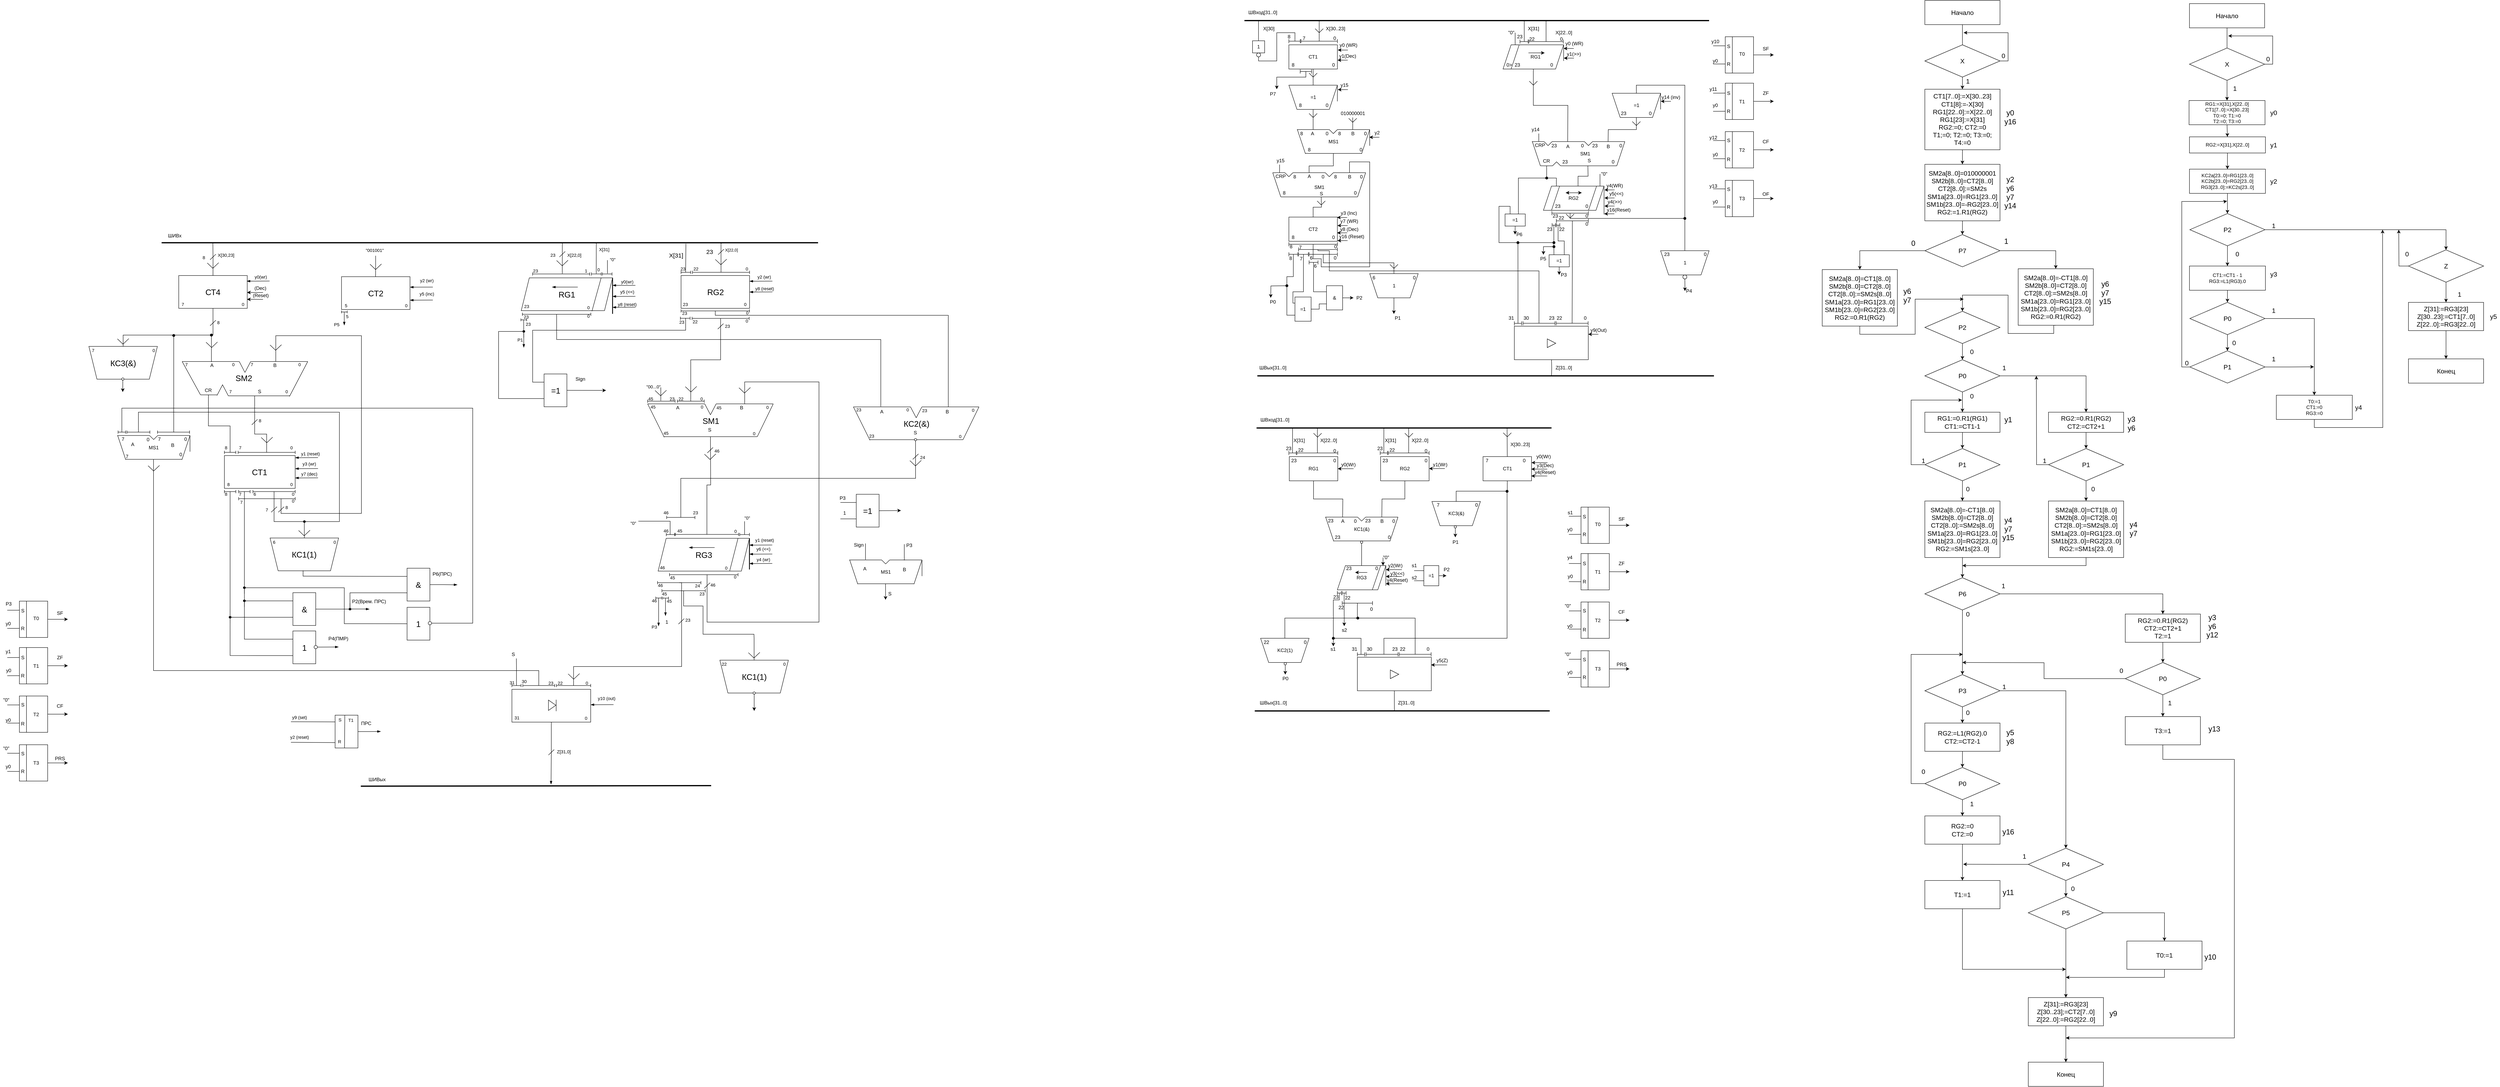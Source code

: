 <mxfile version="18.0.0" type="device"><diagram id="Jqf3GDi6a7ZanUXS2wb6" name="Страница 1"><mxGraphModel dx="4584" dy="2727" grid="1" gridSize="10" guides="1" tooltips="1" connect="1" arrows="1" fold="1" page="1" pageScale="1" pageWidth="1654" pageHeight="1169" background="none" math="0" shadow="0"><root><mxCell id="0"/><mxCell id="1" parent="0"/><mxCell id="k_94_nvL0CVE3k7nO7PG-1" value="" style="endArrow=none;html=1;rounded=0;strokeWidth=3;" parent="1" edge="1"><mxGeometry width="50" height="50" relative="1" as="geometry"><mxPoint x="-30" y="40" as="sourcePoint"/><mxPoint x="1120" y="40" as="targetPoint"/></mxGeometry></mxCell><mxCell id="k_94_nvL0CVE3k7nO7PG-15" style="edgeStyle=orthogonalEdgeStyle;rounded=0;orthogonalLoop=1;jettySize=auto;html=1;exitX=0.5;exitY=1;exitDx=0;exitDy=0;entryX=0.5;entryY=1;entryDx=0;entryDy=0;strokeWidth=1;endArrow=none;endFill=0;" parent="1" source="k_94_nvL0CVE3k7nO7PG-2" target="k_94_nvL0CVE3k7nO7PG-14" edge="1"><mxGeometry relative="1" as="geometry"/></mxCell><mxCell id="k_94_nvL0CVE3k7nO7PG-2" value="СТ1" style="rounded=0;whiteSpace=wrap;html=1;" parent="1" vertex="1"><mxGeometry x="80" y="100" width="120" height="60" as="geometry"/></mxCell><mxCell id="k_94_nvL0CVE3k7nO7PG-3" value="" style="endArrow=none;html=1;rounded=0;strokeWidth=1;entryX=0.5;entryY=0.5;entryDx=0;entryDy=0;entryPerimeter=0;endFill=0;" parent="1" target="k_94_nvL0CVE3k7nO7PG-4" edge="1"><mxGeometry width="50" height="50" relative="1" as="geometry"><mxPoint x="155" y="40" as="sourcePoint"/><mxPoint x="160" y="90" as="targetPoint"/></mxGeometry></mxCell><mxCell id="k_94_nvL0CVE3k7nO7PG-4" value="" style="shape=crossbar;whiteSpace=wrap;html=1;rounded=0;" parent="1" vertex="1"><mxGeometry x="110" y="86" width="90" height="10" as="geometry"/></mxCell><mxCell id="k_94_nvL0CVE3k7nO7PG-5" value="" style="shape=crossbar;whiteSpace=wrap;html=1;rounded=0;" parent="1" vertex="1"><mxGeometry x="80" y="86" width="28" height="10" as="geometry"/></mxCell><mxCell id="k_94_nvL0CVE3k7nO7PG-6" value="" style="endArrow=none;html=1;rounded=0;strokeWidth=1;entryX=0.5;entryY=0.5;entryDx=0;entryDy=0;entryPerimeter=0;endFill=0;exitX=0.5;exitY=1;exitDx=0;exitDy=0;edgeStyle=orthogonalEdgeStyle;" parent="1" source="6KuSLUZIPngQhn6n2cni-2" edge="1"><mxGeometry width="50" height="50" relative="1" as="geometry"><mxPoint x="95" y="60" as="sourcePoint"/><mxPoint x="95" y="91" as="targetPoint"/><Array as="points"><mxPoint x="5" y="140"/><mxPoint x="50" y="140"/><mxPoint x="50" y="70"/><mxPoint x="95" y="70"/></Array></mxGeometry></mxCell><mxCell id="k_94_nvL0CVE3k7nO7PG-8" value="0" style="text;html=1;align=center;verticalAlign=middle;resizable=0;points=[];autosize=1;strokeColor=none;fillColor=none;rounded=0;" parent="1" vertex="1"><mxGeometry x="180" y="140" width="20" height="20" as="geometry"/></mxCell><mxCell id="k_94_nvL0CVE3k7nO7PG-9" value="8" style="text;html=1;align=center;verticalAlign=middle;resizable=0;points=[];autosize=1;strokeColor=none;fillColor=none;rounded=0;" parent="1" vertex="1"><mxGeometry x="80" y="140" width="20" height="20" as="geometry"/></mxCell><mxCell id="JocG-xihYGE7EAw2vPm9-65" style="edgeStyle=orthogonalEdgeStyle;rounded=0;orthogonalLoop=1;jettySize=auto;html=1;exitX=0.75;exitY=0;exitDx=0;exitDy=0;startArrow=none;startFill=0;endArrow=oval;endFill=1;" parent="1" source="k_94_nvL0CVE3k7nO7PG-10" edge="1"><mxGeometry relative="1" as="geometry"><mxPoint x="718" y="430" as="targetPoint"/><Array as="points"><mxPoint x="648" y="519"/><mxPoint x="648" y="430"/></Array></mxGeometry></mxCell><mxCell id="JocG-xihYGE7EAw2vPm9-66" style="edgeStyle=orthogonalEdgeStyle;rounded=0;orthogonalLoop=1;jettySize=auto;html=1;startArrow=none;startFill=0;endArrow=oval;endFill=1;exitX=0.25;exitY=0;exitDx=0;exitDy=0;" parent="1" source="k_94_nvL0CVE3k7nO7PG-10" edge="1"><mxGeometry relative="1" as="geometry"><mxPoint x="736" y="590" as="targetPoint"/><mxPoint x="600" y="570" as="sourcePoint"/><Array as="points"><mxPoint x="627" y="500"/><mxPoint x="600" y="500"/><mxPoint x="600" y="590"/></Array></mxGeometry></mxCell><mxCell id="JocG-xihYGE7EAw2vPm9-70" style="edgeStyle=orthogonalEdgeStyle;rounded=0;orthogonalLoop=1;jettySize=auto;html=1;exitX=0.5;exitY=1;exitDx=0;exitDy=0;startArrow=none;startFill=0;endArrow=classic;endFill=1;" parent="1" source="k_94_nvL0CVE3k7nO7PG-10" edge="1"><mxGeometry relative="1" as="geometry"><mxPoint x="639.879" y="570" as="targetPoint"/></mxGeometry></mxCell><mxCell id="k_94_nvL0CVE3k7nO7PG-10" value="=1" style="rounded=0;whiteSpace=wrap;html=1;" parent="1" vertex="1"><mxGeometry x="615" y="519" width="50" height="30" as="geometry"/></mxCell><mxCell id="k_94_nvL0CVE3k7nO7PG-11" value="" style="endArrow=none;html=1;rounded=0;strokeWidth=1;endFill=0;edgeStyle=orthogonalEdgeStyle;" parent="1" edge="1"><mxGeometry width="50" height="50" relative="1" as="geometry"><mxPoint x="190" y="369" as="sourcePoint"/><mxPoint x="130" y="417" as="targetPoint"/><Array as="points"><mxPoint x="190" y="400"/><mxPoint x="130" y="400"/></Array></mxGeometry></mxCell><mxCell id="k_94_nvL0CVE3k7nO7PG-44" style="edgeStyle=orthogonalEdgeStyle;rounded=0;orthogonalLoop=1;jettySize=auto;html=1;exitX=0.5;exitY=0;exitDx=0;exitDy=0;strokeWidth=1;endArrow=none;endFill=0;" parent="1" source="k_94_nvL0CVE3k7nO7PG-14" edge="1"><mxGeometry relative="1" as="geometry"><mxPoint x="140" y="310" as="targetPoint"/></mxGeometry></mxCell><mxCell id="k_94_nvL0CVE3k7nO7PG-14" value="" style="shape=trapezoid;perimeter=trapezoidPerimeter;whiteSpace=wrap;html=1;fixedSize=1;rotation=-180;rounded=0;" parent="1" vertex="1"><mxGeometry x="80" y="200" width="120" height="60" as="geometry"/></mxCell><mxCell id="k_94_nvL0CVE3k7nO7PG-16" value="=1" style="text;html=1;align=center;verticalAlign=middle;resizable=0;points=[];autosize=1;strokeColor=none;fillColor=none;rounded=0;" parent="1" vertex="1"><mxGeometry x="125" y="220" width="30" height="20" as="geometry"/></mxCell><mxCell id="k_94_nvL0CVE3k7nO7PG-17" value="0" style="text;html=1;align=center;verticalAlign=middle;resizable=0;points=[];autosize=1;strokeColor=none;fillColor=none;rounded=0;" parent="1" vertex="1"><mxGeometry x="164" y="240" width="20" height="20" as="geometry"/></mxCell><mxCell id="k_94_nvL0CVE3k7nO7PG-18" value="8" style="text;html=1;align=center;verticalAlign=middle;resizable=0;points=[];autosize=1;strokeColor=none;fillColor=none;rounded=0;" parent="1" vertex="1"><mxGeometry x="98" y="240" width="20" height="20" as="geometry"/></mxCell><mxCell id="k_94_nvL0CVE3k7nO7PG-19" value="" style="endArrow=none;html=1;rounded=0;strokeWidth=1;" parent="1" edge="1"><mxGeometry width="50" height="50" relative="1" as="geometry"><mxPoint x="200" y="240" as="sourcePoint"/><mxPoint x="200" y="200" as="targetPoint"/></mxGeometry></mxCell><mxCell id="k_94_nvL0CVE3k7nO7PG-21" value="" style="endArrow=classic;html=1;rounded=0;strokeWidth=1;entryX=0.5;entryY=0.5;entryDx=0;entryDy=0;entryPerimeter=0;" parent="1" edge="1"><mxGeometry width="50" height="50" relative="1" as="geometry"><mxPoint x="226" y="211" as="sourcePoint"/><mxPoint x="201" y="211" as="targetPoint"/></mxGeometry></mxCell><mxCell id="k_94_nvL0CVE3k7nO7PG-34" value="" style="group;rounded=0;" parent="1" vertex="1" connectable="0"><mxGeometry x="40" y="416.71" width="230.0" height="60" as="geometry"/></mxCell><mxCell id="k_94_nvL0CVE3k7nO7PG-23" value="" style="endArrow=none;html=1;rounded=0;strokeWidth=1;" parent="k_94_nvL0CVE3k7nO7PG-34" edge="1"><mxGeometry width="50" height="50" relative="1" as="geometry"><mxPoint x="50" as="sourcePoint"/><mxPoint x="130" as="targetPoint"/></mxGeometry></mxCell><mxCell id="k_94_nvL0CVE3k7nO7PG-24" value="" style="endArrow=none;html=1;rounded=0;strokeWidth=1;" parent="k_94_nvL0CVE3k7nO7PG-34" edge="1"><mxGeometry width="50" height="50" relative="1" as="geometry"><mxPoint x="150" as="sourcePoint"/><mxPoint x="230" as="targetPoint"/></mxGeometry></mxCell><mxCell id="k_94_nvL0CVE3k7nO7PG-25" value="" style="endArrow=none;html=1;rounded=0;strokeWidth=1;" parent="k_94_nvL0CVE3k7nO7PG-34" edge="1"><mxGeometry width="50" height="50" relative="1" as="geometry"><mxPoint as="sourcePoint"/><mxPoint x="30" as="targetPoint"/></mxGeometry></mxCell><mxCell id="k_94_nvL0CVE3k7nO7PG-26" value="" style="endArrow=none;html=1;rounded=0;strokeWidth=1;" parent="k_94_nvL0CVE3k7nO7PG-34" edge="1"><mxGeometry width="50" height="50" relative="1" as="geometry"><mxPoint as="sourcePoint"/><mxPoint x="20" y="60" as="targetPoint"/></mxGeometry></mxCell><mxCell id="k_94_nvL0CVE3k7nO7PG-27" value="" style="endArrow=none;html=1;rounded=0;strokeWidth=1;" parent="k_94_nvL0CVE3k7nO7PG-34" edge="1"><mxGeometry width="50" height="50" relative="1" as="geometry"><mxPoint x="230.0" as="sourcePoint"/><mxPoint x="210" y="60" as="targetPoint"/></mxGeometry></mxCell><mxCell id="k_94_nvL0CVE3k7nO7PG-28" value="" style="endArrow=none;html=1;rounded=0;strokeWidth=1;" parent="k_94_nvL0CVE3k7nO7PG-34" edge="1"><mxGeometry width="50" height="50" relative="1" as="geometry"><mxPoint x="30.0" as="sourcePoint"/><mxPoint x="40" y="10" as="targetPoint"/></mxGeometry></mxCell><mxCell id="k_94_nvL0CVE3k7nO7PG-29" value="" style="endArrow=none;html=1;rounded=0;strokeWidth=1;" parent="k_94_nvL0CVE3k7nO7PG-34" edge="1"><mxGeometry width="50" height="50" relative="1" as="geometry"><mxPoint x="40.0" y="10" as="sourcePoint"/><mxPoint x="50" as="targetPoint"/></mxGeometry></mxCell><mxCell id="k_94_nvL0CVE3k7nO7PG-30" value="" style="endArrow=none;html=1;rounded=0;strokeWidth=1;" parent="k_94_nvL0CVE3k7nO7PG-34" edge="1"><mxGeometry width="50" height="50" relative="1" as="geometry"><mxPoint x="130.0" as="sourcePoint"/><mxPoint x="140" y="10" as="targetPoint"/></mxGeometry></mxCell><mxCell id="k_94_nvL0CVE3k7nO7PG-31" value="" style="endArrow=none;html=1;rounded=0;strokeWidth=1;" parent="k_94_nvL0CVE3k7nO7PG-34" edge="1"><mxGeometry width="50" height="50" relative="1" as="geometry"><mxPoint x="140.0" y="10" as="sourcePoint"/><mxPoint x="150" as="targetPoint"/></mxGeometry></mxCell><mxCell id="k_94_nvL0CVE3k7nO7PG-32" value="" style="endArrow=none;html=1;rounded=0;strokeWidth=1;" parent="k_94_nvL0CVE3k7nO7PG-34" edge="1"><mxGeometry width="50" height="50" relative="1" as="geometry"><mxPoint x="20" y="60" as="sourcePoint"/><mxPoint x="210" y="60" as="targetPoint"/></mxGeometry></mxCell><mxCell id="k_94_nvL0CVE3k7nO7PG-37" value="B" style="text;html=1;align=center;verticalAlign=middle;resizable=0;points=[];autosize=1;strokeColor=none;fillColor=none;rounded=0;" parent="k_94_nvL0CVE3k7nO7PG-34" vertex="1"><mxGeometry x="180" width="20" height="20" as="geometry"/></mxCell><mxCell id="k_94_nvL0CVE3k7nO7PG-35" value="CRP" style="text;html=1;align=center;verticalAlign=middle;resizable=0;points=[];autosize=1;strokeColor=none;fillColor=none;rounded=0;" parent="1" vertex="1"><mxGeometry x="39" y="415.71" width="40" height="20" as="geometry"/></mxCell><mxCell id="k_94_nvL0CVE3k7nO7PG-36" value="A" style="text;html=1;align=center;verticalAlign=middle;resizable=0;points=[];autosize=1;strokeColor=none;fillColor=none;rounded=0;" parent="1" vertex="1"><mxGeometry x="120" y="415.71" width="20" height="20" as="geometry"/></mxCell><mxCell id="k_94_nvL0CVE3k7nO7PG-38" value="0" style="text;html=1;align=center;verticalAlign=middle;resizable=0;points=[];autosize=1;strokeColor=none;fillColor=none;rounded=0;" parent="1" vertex="1"><mxGeometry x="154" y="416.71" width="20" height="20" as="geometry"/></mxCell><mxCell id="k_94_nvL0CVE3k7nO7PG-39" value="0" style="text;html=1;align=center;verticalAlign=middle;resizable=0;points=[];autosize=1;strokeColor=none;fillColor=none;rounded=0;" parent="1" vertex="1"><mxGeometry x="249" y="416.71" width="20" height="20" as="geometry"/></mxCell><mxCell id="k_94_nvL0CVE3k7nO7PG-40" value="8" style="text;html=1;align=center;verticalAlign=middle;resizable=0;points=[];autosize=1;strokeColor=none;fillColor=none;rounded=0;" parent="1" vertex="1"><mxGeometry x="84" y="416.71" width="20" height="20" as="geometry"/></mxCell><mxCell id="k_94_nvL0CVE3k7nO7PG-41" value="8" style="text;html=1;align=center;verticalAlign=middle;resizable=0;points=[];autosize=1;strokeColor=none;fillColor=none;rounded=0;" parent="1" vertex="1"><mxGeometry x="185" y="416.71" width="20" height="20" as="geometry"/></mxCell><mxCell id="k_94_nvL0CVE3k7nO7PG-42" value="SM1" style="text;html=1;align=center;verticalAlign=middle;resizable=0;points=[];autosize=1;strokeColor=none;fillColor=none;rounded=0;" parent="1" vertex="1"><mxGeometry x="135" y="442.71" width="40" height="20" as="geometry"/></mxCell><mxCell id="k_94_nvL0CVE3k7nO7PG-46" value="СТ2" style="rounded=0;whiteSpace=wrap;html=1;" parent="1" vertex="1"><mxGeometry x="80" y="526.71" width="120" height="60" as="geometry"/></mxCell><mxCell id="k_94_nvL0CVE3k7nO7PG-47" value="0" style="text;html=1;align=center;verticalAlign=middle;resizable=0;points=[];autosize=1;strokeColor=none;fillColor=none;rounded=0;" parent="1" vertex="1"><mxGeometry x="234" y="456.71" width="20" height="20" as="geometry"/></mxCell><mxCell id="k_94_nvL0CVE3k7nO7PG-48" value="8" style="text;html=1;align=center;verticalAlign=middle;resizable=0;points=[];autosize=1;strokeColor=none;fillColor=none;rounded=0;" parent="1" vertex="1"><mxGeometry x="58" y="456.71" width="20" height="20" as="geometry"/></mxCell><mxCell id="k_94_nvL0CVE3k7nO7PG-49" style="edgeStyle=orthogonalEdgeStyle;rounded=0;orthogonalLoop=1;jettySize=auto;html=1;strokeWidth=1;entryX=0.5;entryY=0;entryDx=0;entryDy=0;endArrow=none;endFill=0;" parent="1" target="k_94_nvL0CVE3k7nO7PG-46" edge="1"><mxGeometry relative="1" as="geometry"><mxPoint x="160" y="476.71" as="sourcePoint"/><mxPoint x="160" y="536.71" as="targetPoint"/></mxGeometry></mxCell><mxCell id="k_94_nvL0CVE3k7nO7PG-50" value="S" style="text;html=1;align=center;verticalAlign=middle;resizable=0;points=[];autosize=1;strokeColor=none;fillColor=none;rounded=0;" parent="1" vertex="1"><mxGeometry x="150" y="458.71" width="20" height="20" as="geometry"/></mxCell><mxCell id="k_94_nvL0CVE3k7nO7PG-51" value="0" style="text;html=1;align=center;verticalAlign=middle;resizable=0;points=[];autosize=1;strokeColor=none;fillColor=none;rounded=0;" parent="1" vertex="1"><mxGeometry x="180" y="566.71" width="20" height="20" as="geometry"/></mxCell><mxCell id="k_94_nvL0CVE3k7nO7PG-52" value="8" style="text;html=1;align=center;verticalAlign=middle;resizable=0;points=[];autosize=1;strokeColor=none;fillColor=none;rounded=0;" parent="1" vertex="1"><mxGeometry x="80" y="566.71" width="20" height="20" as="geometry"/></mxCell><mxCell id="k_94_nvL0CVE3k7nO7PG-53" value="" style="shape=crossbar;whiteSpace=wrap;html=1;rounded=0;" parent="1" vertex="1"><mxGeometry x="130" y="614" width="70" height="10" as="geometry"/></mxCell><mxCell id="k_94_nvL0CVE3k7nO7PG-54" value="0" style="text;html=1;align=center;verticalAlign=middle;resizable=0;points=[];autosize=1;strokeColor=none;fillColor=none;rounded=0;" parent="1" vertex="1"><mxGeometry x="183" y="74" width="20" height="20" as="geometry"/></mxCell><mxCell id="k_94_nvL0CVE3k7nO7PG-55" value="7" style="text;html=1;align=center;verticalAlign=middle;resizable=0;points=[];autosize=1;strokeColor=none;fillColor=none;rounded=0;" parent="1" vertex="1"><mxGeometry x="107" y="74" width="20" height="20" as="geometry"/></mxCell><mxCell id="k_94_nvL0CVE3k7nO7PG-56" value="8" style="text;html=1;align=center;verticalAlign=middle;resizable=0;points=[];autosize=1;strokeColor=none;fillColor=none;rounded=0;" parent="1" vertex="1"><mxGeometry x="70" y="70" width="20" height="20" as="geometry"/></mxCell><mxCell id="k_94_nvL0CVE3k7nO7PG-68" style="edgeStyle=orthogonalEdgeStyle;rounded=0;orthogonalLoop=1;jettySize=auto;html=1;exitX=0.5;exitY=0;exitDx=0;exitDy=0;strokeWidth=1;" parent="1" source="k_94_nvL0CVE3k7nO7PG-58" edge="1"><mxGeometry relative="1" as="geometry"><mxPoint x="339.846" y="766.71" as="targetPoint"/></mxGeometry></mxCell><mxCell id="k_94_nvL0CVE3k7nO7PG-58" value="" style="shape=trapezoid;perimeter=trapezoidPerimeter;whiteSpace=wrap;html=1;fixedSize=1;rotation=-180;rounded=0;" parent="1" vertex="1"><mxGeometry x="280" y="666.71" width="120" height="60" as="geometry"/></mxCell><mxCell id="k_94_nvL0CVE3k7nO7PG-59" style="edgeStyle=orthogonalEdgeStyle;rounded=0;orthogonalLoop=1;jettySize=auto;html=1;strokeWidth=1;entryX=0.5;entryY=1;entryDx=0;entryDy=0;exitX=0.5;exitY=0.5;exitDx=0;exitDy=0;exitPerimeter=0;endArrow=none;endFill=0;" parent="1" source="k_94_nvL0CVE3k7nO7PG-53" target="k_94_nvL0CVE3k7nO7PG-58" edge="1"><mxGeometry relative="1" as="geometry"><mxPoint x="170" y="616.71" as="sourcePoint"/><mxPoint x="150" y="666.71" as="targetPoint"/><Array as="points"><mxPoint x="165" y="640"/><mxPoint x="340" y="640"/></Array></mxGeometry></mxCell><mxCell id="k_94_nvL0CVE3k7nO7PG-60" value="0" style="text;html=1;align=center;verticalAlign=middle;resizable=0;points=[];autosize=1;strokeColor=none;fillColor=none;rounded=0;" parent="1" vertex="1"><mxGeometry x="184" y="618" width="20" height="20" as="geometry"/></mxCell><mxCell id="k_94_nvL0CVE3k7nO7PG-61" value="6" style="text;html=1;align=center;verticalAlign=middle;resizable=0;points=[];autosize=1;strokeColor=none;fillColor=none;rounded=0;" parent="1" vertex="1"><mxGeometry x="125" y="618" width="20" height="20" as="geometry"/></mxCell><mxCell id="k_94_nvL0CVE3k7nO7PG-62" value="1" style="text;html=1;align=center;verticalAlign=middle;resizable=0;points=[];autosize=1;strokeColor=none;fillColor=none;rounded=0;" parent="1" vertex="1"><mxGeometry x="330" y="686.71" width="20" height="20" as="geometry"/></mxCell><mxCell id="k_94_nvL0CVE3k7nO7PG-63" value="0" style="text;html=1;align=center;verticalAlign=middle;resizable=0;points=[];autosize=1;strokeColor=none;fillColor=none;rounded=0;" parent="1" vertex="1"><mxGeometry x="380" y="666.71" width="20" height="20" as="geometry"/></mxCell><mxCell id="k_94_nvL0CVE3k7nO7PG-64" value="6" style="text;html=1;align=center;verticalAlign=middle;resizable=0;points=[];autosize=1;strokeColor=none;fillColor=none;rounded=0;" parent="1" vertex="1"><mxGeometry x="280" y="666.71" width="20" height="20" as="geometry"/></mxCell><mxCell id="k_94_nvL0CVE3k7nO7PG-73" style="edgeStyle=orthogonalEdgeStyle;rounded=0;orthogonalLoop=1;jettySize=auto;html=1;exitX=0.5;exitY=0.5;exitDx=0;exitDy=0;exitPerimeter=0;entryX=0;entryY=0.25;entryDx=0;entryDy=0;endArrow=none;endFill=0;strokeWidth=1;" parent="1" source="k_94_nvL0CVE3k7nO7PG-65" target="k_94_nvL0CVE3k7nO7PG-71" edge="1"><mxGeometry relative="1" as="geometry"><Array as="points"><mxPoint x="116" y="711.71"/><mxPoint x="90" y="711.71"/><mxPoint x="90" y="739.71"/></Array></mxGeometry></mxCell><mxCell id="k_94_nvL0CVE3k7nO7PG-65" value="" style="shape=crossbar;whiteSpace=wrap;html=1;rounded=0;" parent="1" vertex="1"><mxGeometry x="104" y="614" width="24.016" height="10" as="geometry"/></mxCell><mxCell id="k_94_nvL0CVE3k7nO7PG-78" style="edgeStyle=orthogonalEdgeStyle;rounded=0;orthogonalLoop=1;jettySize=auto;html=1;exitX=0.5;exitY=0.5;exitDx=0;exitDy=0;exitPerimeter=0;entryX=0;entryY=0.75;entryDx=0;entryDy=0;endArrow=none;endFill=0;strokeWidth=1;" parent="1" source="k_94_nvL0CVE3k7nO7PG-67" target="k_94_nvL0CVE3k7nO7PG-71" edge="1"><mxGeometry relative="1" as="geometry"/></mxCell><mxCell id="k_94_nvL0CVE3k7nO7PG-67" value="" style="shape=crossbar;whiteSpace=wrap;html=1;rounded=0;" parent="1" vertex="1"><mxGeometry x="80" y="614" width="22.047" height="9.842" as="geometry"/></mxCell><mxCell id="k_94_nvL0CVE3k7nO7PG-69" value="P1" style="text;html=1;align=center;verticalAlign=middle;resizable=0;points=[];autosize=1;strokeColor=none;fillColor=none;rounded=0;" parent="1" vertex="1"><mxGeometry x="334" y="766.71" width="30" height="20" as="geometry"/></mxCell><mxCell id="k_94_nvL0CVE3k7nO7PG-74" style="edgeStyle=orthogonalEdgeStyle;rounded=0;orthogonalLoop=1;jettySize=auto;html=1;exitX=1;exitY=0.5;exitDx=0;exitDy=0;endArrow=classic;endFill=1;strokeWidth=1;" parent="1" source="k_94_nvL0CVE3k7nO7PG-70" edge="1"><mxGeometry relative="1" as="geometry"><mxPoint x="240" y="726.941" as="targetPoint"/></mxGeometry></mxCell><mxCell id="k_94_nvL0CVE3k7nO7PG-70" value="&amp;amp;" style="rounded=0;whiteSpace=wrap;html=1;" parent="1" vertex="1"><mxGeometry x="173" y="696.71" width="40" height="60" as="geometry"/></mxCell><mxCell id="k_94_nvL0CVE3k7nO7PG-72" style="edgeStyle=orthogonalEdgeStyle;rounded=0;orthogonalLoop=1;jettySize=auto;html=1;exitX=1;exitY=0.5;exitDx=0;exitDy=0;entryX=0;entryY=0.75;entryDx=0;entryDy=0;strokeWidth=1;endArrow=none;endFill=0;" parent="1" source="k_94_nvL0CVE3k7nO7PG-71" target="k_94_nvL0CVE3k7nO7PG-70" edge="1"><mxGeometry relative="1" as="geometry"/></mxCell><mxCell id="k_94_nvL0CVE3k7nO7PG-71" value="=1" style="rounded=0;whiteSpace=wrap;html=1;" parent="1" vertex="1"><mxGeometry x="95" y="724.71" width="40" height="60" as="geometry"/></mxCell><mxCell id="k_94_nvL0CVE3k7nO7PG-76" value="P2" style="text;html=1;align=center;verticalAlign=middle;resizable=0;points=[];autosize=1;strokeColor=none;fillColor=none;rounded=0;" parent="1" vertex="1"><mxGeometry x="239" y="716.71" width="30" height="20" as="geometry"/></mxCell><mxCell id="k_94_nvL0CVE3k7nO7PG-77" value="7" style="text;html=1;align=center;verticalAlign=middle;resizable=0;points=[];autosize=1;strokeColor=none;fillColor=none;rounded=0;" parent="1" vertex="1"><mxGeometry x="100" y="620" width="20" height="20" as="geometry"/></mxCell><mxCell id="k_94_nvL0CVE3k7nO7PG-79" value="8" style="text;html=1;align=center;verticalAlign=middle;resizable=0;points=[];autosize=1;strokeColor=none;fillColor=none;rounded=0;" parent="1" vertex="1"><mxGeometry x="74" y="619" width="20" height="20" as="geometry"/></mxCell><mxCell id="k_94_nvL0CVE3k7nO7PG-81" style="edgeStyle=orthogonalEdgeStyle;rounded=0;orthogonalLoop=1;jettySize=auto;html=1;exitX=0.5;exitY=0.5;exitDx=0;exitDy=0;exitPerimeter=0;entryX=0;entryY=0.25;entryDx=0;entryDy=0;endArrow=none;endFill=0;strokeWidth=1;" parent="1" source="k_94_nvL0CVE3k7nO7PG-80" target="k_94_nvL0CVE3k7nO7PG-70" edge="1"><mxGeometry relative="1" as="geometry"><Array as="points"><mxPoint x="141" y="712"/></Array></mxGeometry></mxCell><mxCell id="k_94_nvL0CVE3k7nO7PG-80" value="" style="shape=crossbar;whiteSpace=wrap;html=1;rounded=0;" parent="1" vertex="1"><mxGeometry x="130" y="634" width="22.047" height="9.842" as="geometry"/></mxCell><mxCell id="k_94_nvL0CVE3k7nO7PG-82" value="6" style="text;html=1;align=center;verticalAlign=middle;resizable=0;points=[];autosize=1;strokeColor=none;fillColor=none;rounded=0;" parent="1" vertex="1"><mxGeometry x="135" y="638" width="20" height="20" as="geometry"/></mxCell><mxCell id="k_94_nvL0CVE3k7nO7PG-83" value="" style="endArrow=classic;html=1;rounded=0;strokeWidth=1;edgeStyle=orthogonalEdgeStyle;startArrow=oval;startFill=1;" parent="1" edge="1"><mxGeometry width="50" height="50" relative="1" as="geometry"><mxPoint x="75" y="696.71" as="sourcePoint"/><mxPoint x="35" y="726.71" as="targetPoint"/></mxGeometry></mxCell><mxCell id="k_94_nvL0CVE3k7nO7PG-84" value="P0" style="text;html=1;align=center;verticalAlign=middle;resizable=0;points=[];autosize=1;strokeColor=none;fillColor=none;rounded=0;" parent="1" vertex="1"><mxGeometry x="25" y="726.71" width="30" height="20" as="geometry"/></mxCell><mxCell id="k_94_nvL0CVE3k7nO7PG-187" style="edgeStyle=orthogonalEdgeStyle;rounded=0;orthogonalLoop=1;jettySize=auto;html=1;exitX=0.5;exitY=1;exitDx=0;exitDy=0;startArrow=none;startFill=0;endArrow=none;endFill=0;strokeWidth=1;" parent="1" source="k_94_nvL0CVE3k7nO7PG-85" edge="1"><mxGeometry relative="1" as="geometry"><mxPoint x="770" y="340" as="targetPoint"/></mxGeometry></mxCell><mxCell id="k_94_nvL0CVE3k7nO7PG-85" value="" style="shape=parallelogram;perimeter=parallelogramPerimeter;whiteSpace=wrap;html=1;fixedSize=1;rounded=0;" parent="1" vertex="1"><mxGeometry x="610" y="100" width="150" height="60" as="geometry"/></mxCell><mxCell id="k_94_nvL0CVE3k7nO7PG-87" value="" style="endArrow=none;html=1;rounded=0;strokeWidth=1;" parent="1" edge="1"><mxGeometry width="50" height="50" relative="1" as="geometry"><mxPoint x="650" y="100" as="sourcePoint"/><mxPoint x="630" y="160" as="targetPoint"/></mxGeometry></mxCell><mxCell id="k_94_nvL0CVE3k7nO7PG-88" value="RG1" style="text;html=1;align=center;verticalAlign=middle;resizable=0;points=[];autosize=1;strokeColor=none;fillColor=none;rounded=0;" parent="1" vertex="1"><mxGeometry x="670" y="120" width="40" height="20" as="geometry"/></mxCell><mxCell id="k_94_nvL0CVE3k7nO7PG-89" value="" style="endArrow=classic;html=1;rounded=0;strokeWidth=1;" parent="1" edge="1"><mxGeometry width="50" height="50" relative="1" as="geometry"><mxPoint x="673" y="120" as="sourcePoint"/><mxPoint x="713" y="120" as="targetPoint"/></mxGeometry></mxCell><mxCell id="k_94_nvL0CVE3k7nO7PG-90" value="" style="endArrow=none;html=1;rounded=0;strokeWidth=1;" parent="1" edge="1"><mxGeometry width="50" height="50" relative="1" as="geometry"><mxPoint x="165" y="60" as="sourcePoint"/><mxPoint x="155" y="70" as="targetPoint"/></mxGeometry></mxCell><mxCell id="k_94_nvL0CVE3k7nO7PG-91" value="" style="endArrow=none;html=1;rounded=0;strokeWidth=1;" parent="1" edge="1"><mxGeometry width="50" height="50" relative="1" as="geometry"><mxPoint x="155" y="70" as="sourcePoint"/><mxPoint x="145" y="60" as="targetPoint"/></mxGeometry></mxCell><mxCell id="k_94_nvL0CVE3k7nO7PG-92" value="X[30..23]" style="text;html=1;align=center;verticalAlign=middle;resizable=0;points=[];autosize=1;strokeColor=none;fillColor=none;rounded=0;" parent="1" vertex="1"><mxGeometry x="165" y="50" width="60" height="20" as="geometry"/></mxCell><mxCell id="k_94_nvL0CVE3k7nO7PG-96" value="" style="endArrow=none;html=1;rounded=0;strokeWidth=1;" parent="1" edge="1"><mxGeometry width="50" height="50" relative="1" as="geometry"><mxPoint x="150" y="170" as="sourcePoint"/><mxPoint x="140" y="180" as="targetPoint"/></mxGeometry></mxCell><mxCell id="k_94_nvL0CVE3k7nO7PG-97" value="" style="endArrow=none;html=1;rounded=0;strokeWidth=1;" parent="1" edge="1"><mxGeometry width="50" height="50" relative="1" as="geometry"><mxPoint x="140" y="180" as="sourcePoint"/><mxPoint x="130" y="170" as="targetPoint"/></mxGeometry></mxCell><mxCell id="k_94_nvL0CVE3k7nO7PG-100" value="" style="endArrow=none;html=1;rounded=0;strokeWidth=1;" parent="1" edge="1"><mxGeometry width="50" height="50" relative="1" as="geometry"><mxPoint x="150" y="270" as="sourcePoint"/><mxPoint x="140" y="280" as="targetPoint"/></mxGeometry></mxCell><mxCell id="k_94_nvL0CVE3k7nO7PG-101" value="" style="endArrow=none;html=1;rounded=0;strokeWidth=1;" parent="1" edge="1"><mxGeometry width="50" height="50" relative="1" as="geometry"><mxPoint x="140" y="280" as="sourcePoint"/><mxPoint x="130" y="270" as="targetPoint"/></mxGeometry></mxCell><mxCell id="k_94_nvL0CVE3k7nO7PG-104" value="" style="endArrow=none;html=1;rounded=0;strokeWidth=1;" parent="1" edge="1"><mxGeometry width="50" height="50" relative="1" as="geometry"><mxPoint x="170" y="486.71" as="sourcePoint"/><mxPoint x="160" y="496.71" as="targetPoint"/></mxGeometry></mxCell><mxCell id="k_94_nvL0CVE3k7nO7PG-105" value="" style="endArrow=none;html=1;rounded=0;strokeWidth=1;" parent="1" edge="1"><mxGeometry width="50" height="50" relative="1" as="geometry"><mxPoint x="160" y="496.71" as="sourcePoint"/><mxPoint x="150" y="486.71" as="targetPoint"/></mxGeometry></mxCell><mxCell id="k_94_nvL0CVE3k7nO7PG-106" value="" style="endArrow=none;html=1;rounded=0;strokeWidth=1;" parent="1" edge="1"><mxGeometry width="50" height="50" relative="1" as="geometry"><mxPoint x="350" y="643.84" as="sourcePoint"/><mxPoint x="340" y="653.84" as="targetPoint"/></mxGeometry></mxCell><mxCell id="k_94_nvL0CVE3k7nO7PG-107" value="" style="endArrow=none;html=1;rounded=0;strokeWidth=1;" parent="1" edge="1"><mxGeometry width="50" height="50" relative="1" as="geometry"><mxPoint x="340" y="653.84" as="sourcePoint"/><mxPoint x="330" y="643.84" as="targetPoint"/></mxGeometry></mxCell><mxCell id="k_94_nvL0CVE3k7nO7PG-115" style="edgeStyle=orthogonalEdgeStyle;rounded=0;orthogonalLoop=1;jettySize=auto;html=1;exitX=0.5;exitY=0.5;exitDx=0;exitDy=0;exitPerimeter=0;startArrow=none;startFill=0;endArrow=none;endFill=0;strokeWidth=1;" parent="1" source="k_94_nvL0CVE3k7nO7PG-113" edge="1"><mxGeometry relative="1" as="geometry"><mxPoint x="720" y="40" as="targetPoint"/><Array as="points"><mxPoint x="716" y="40"/></Array></mxGeometry></mxCell><mxCell id="k_94_nvL0CVE3k7nO7PG-113" value="" style="shape=crossbar;whiteSpace=wrap;html=1;rounded=0;" parent="1" vertex="1"><mxGeometry x="674" y="87" width="85.039" height="10" as="geometry"/></mxCell><mxCell id="k_94_nvL0CVE3k7nO7PG-116" value="" style="shape=crossbar;whiteSpace=wrap;html=1;rounded=0;" parent="1" vertex="1"><mxGeometry x="652" y="87" width="20" height="10" as="geometry"/></mxCell><mxCell id="k_94_nvL0CVE3k7nO7PG-117" value="X[22..0]" style="text;html=1;align=center;verticalAlign=middle;resizable=0;points=[];autosize=1;strokeColor=none;fillColor=none;rounded=0;" parent="1" vertex="1"><mxGeometry x="730" y="60" width="60" height="20" as="geometry"/></mxCell><mxCell id="k_94_nvL0CVE3k7nO7PG-119" style="edgeStyle=orthogonalEdgeStyle;rounded=0;orthogonalLoop=1;jettySize=auto;html=1;exitX=0.5;exitY=0.5;exitDx=0;exitDy=0;exitPerimeter=0;startArrow=none;startFill=0;endArrow=none;endFill=0;strokeWidth=1;" parent="1" edge="1"><mxGeometry relative="1" as="geometry"><mxPoint x="666" y="40" as="targetPoint"/><mxPoint x="662.52" y="92" as="sourcePoint"/><Array as="points"><mxPoint x="662" y="40"/></Array></mxGeometry></mxCell><mxCell id="k_94_nvL0CVE3k7nO7PG-120" value="X[31]" style="text;html=1;align=center;verticalAlign=middle;resizable=0;points=[];autosize=1;strokeColor=none;fillColor=none;rounded=0;" parent="1" vertex="1"><mxGeometry x="665" y="50" width="40" height="20" as="geometry"/></mxCell><mxCell id="k_94_nvL0CVE3k7nO7PG-122" value="" style="endArrow=none;html=1;rounded=0;strokeWidth=1;entryX=0.5;entryY=0;entryDx=0;entryDy=0;endFill=0;" parent="1" edge="1"><mxGeometry width="50" height="50" relative="1" as="geometry"><mxPoint x="640" y="70.0" as="sourcePoint"/><mxPoint x="640" y="100.0" as="targetPoint"/></mxGeometry></mxCell><mxCell id="k_94_nvL0CVE3k7nO7PG-123" value="&quot;0&quot;" style="text;html=1;align=center;verticalAlign=middle;resizable=0;points=[];autosize=1;strokeColor=none;fillColor=none;rounded=0;" parent="1" vertex="1"><mxGeometry x="615" y="60" width="30" height="20" as="geometry"/></mxCell><mxCell id="k_94_nvL0CVE3k7nO7PG-124" value="0&amp;gt;" style="text;html=1;align=center;verticalAlign=middle;resizable=0;points=[];autosize=1;strokeColor=none;fillColor=none;rounded=0;" parent="1" vertex="1"><mxGeometry x="610" y="140" width="30" height="20" as="geometry"/></mxCell><mxCell id="k_94_nvL0CVE3k7nO7PG-125" value="0" style="text;html=1;align=center;verticalAlign=middle;resizable=0;points=[];autosize=1;strokeColor=none;fillColor=none;rounded=0;" parent="1" vertex="1"><mxGeometry x="720" y="140" width="20" height="20" as="geometry"/></mxCell><mxCell id="k_94_nvL0CVE3k7nO7PG-126" value="23" style="text;html=1;align=center;verticalAlign=middle;resizable=0;points=[];autosize=1;strokeColor=none;fillColor=none;rounded=0;" parent="1" vertex="1"><mxGeometry x="630" y="140" width="30" height="20" as="geometry"/></mxCell><mxCell id="k_94_nvL0CVE3k7nO7PG-161" style="edgeStyle=orthogonalEdgeStyle;rounded=0;orthogonalLoop=1;jettySize=auto;html=1;entryX=0.5;entryY=1;entryDx=0;entryDy=0;strokeWidth=1;endArrow=none;endFill=0;" parent="1" edge="1"><mxGeometry relative="1" as="geometry"><mxPoint x="57" y="396.71" as="sourcePoint"/><mxPoint x="57" y="416.71" as="targetPoint"/></mxGeometry></mxCell><mxCell id="k_94_nvL0CVE3k7nO7PG-162" value="y15" style="text;html=1;align=center;verticalAlign=middle;resizable=0;points=[];autosize=1;strokeColor=none;fillColor=none;rounded=0;" parent="1" vertex="1"><mxGeometry x="44" y="376.71" width="30" height="20" as="geometry"/></mxCell><mxCell id="k_94_nvL0CVE3k7nO7PG-182" value="0" style="text;html=1;align=center;verticalAlign=middle;resizable=0;points=[];autosize=1;strokeColor=none;fillColor=none;rounded=0;" parent="1" vertex="1"><mxGeometry x="871.5" y="379.71" width="20" height="20" as="geometry"/></mxCell><mxCell id="k_94_nvL0CVE3k7nO7PG-183" value="23" style="text;html=1;align=center;verticalAlign=middle;resizable=0;points=[];autosize=1;strokeColor=none;fillColor=none;rounded=0;" parent="1" vertex="1"><mxGeometry x="747.5" y="379.71" width="30" height="20" as="geometry"/></mxCell><mxCell id="k_94_nvL0CVE3k7nO7PG-184" value="S" style="text;html=1;align=center;verticalAlign=middle;resizable=0;points=[];autosize=1;strokeColor=none;fillColor=none;rounded=0;" parent="1" vertex="1"><mxGeometry x="812.5" y="376.71" width="20" height="20" as="geometry"/></mxCell><mxCell id="k_94_nvL0CVE3k7nO7PG-188" value="" style="endArrow=none;html=1;rounded=0;strokeWidth=1;" parent="1" edge="1"><mxGeometry width="50" height="50" relative="1" as="geometry"><mxPoint x="695" y="190" as="sourcePoint"/><mxPoint x="685" y="200" as="targetPoint"/></mxGeometry></mxCell><mxCell id="k_94_nvL0CVE3k7nO7PG-189" value="" style="endArrow=none;html=1;rounded=0;strokeWidth=1;" parent="1" edge="1"><mxGeometry width="50" height="50" relative="1" as="geometry"><mxPoint x="685" y="200" as="sourcePoint"/><mxPoint x="675" y="190" as="targetPoint"/></mxGeometry></mxCell><mxCell id="k_94_nvL0CVE3k7nO7PG-196" style="edgeStyle=orthogonalEdgeStyle;rounded=0;orthogonalLoop=1;jettySize=auto;html=1;exitX=0.5;exitY=0;exitDx=0;exitDy=0;startArrow=none;startFill=0;endArrow=none;endFill=0;strokeWidth=1;" parent="1" source="k_94_nvL0CVE3k7nO7PG-190" edge="1"><mxGeometry relative="1" as="geometry"><mxPoint x="870" y="340" as="targetPoint"/></mxGeometry></mxCell><mxCell id="k_94_nvL0CVE3k7nO7PG-190" value="" style="shape=trapezoid;perimeter=trapezoidPerimeter;whiteSpace=wrap;html=1;fixedSize=1;rotation=-180;rounded=0;" parent="1" vertex="1"><mxGeometry x="880" y="220" width="120" height="60" as="geometry"/></mxCell><mxCell id="k_94_nvL0CVE3k7nO7PG-191" value="=1" style="text;html=1;align=center;verticalAlign=middle;resizable=0;points=[];autosize=1;strokeColor=none;fillColor=none;rounded=0;" parent="1" vertex="1"><mxGeometry x="925" y="240" width="30" height="20" as="geometry"/></mxCell><mxCell id="k_94_nvL0CVE3k7nO7PG-192" value="0" style="text;html=1;align=center;verticalAlign=middle;resizable=0;points=[];autosize=1;strokeColor=none;fillColor=none;rounded=0;" parent="1" vertex="1"><mxGeometry x="964" y="260" width="20" height="20" as="geometry"/></mxCell><mxCell id="k_94_nvL0CVE3k7nO7PG-193" value="23" style="text;html=1;align=center;verticalAlign=middle;resizable=0;points=[];autosize=1;strokeColor=none;fillColor=none;rounded=0;" parent="1" vertex="1"><mxGeometry x="893" y="260" width="30" height="20" as="geometry"/></mxCell><mxCell id="k_94_nvL0CVE3k7nO7PG-194" value="" style="endArrow=none;html=1;rounded=0;strokeWidth=1;" parent="1" edge="1"><mxGeometry width="50" height="50" relative="1" as="geometry"><mxPoint x="1000" y="260" as="sourcePoint"/><mxPoint x="1000" y="220" as="targetPoint"/></mxGeometry></mxCell><mxCell id="k_94_nvL0CVE3k7nO7PG-199" value="" style="endArrow=none;html=1;rounded=0;strokeWidth=1;" parent="1" edge="1"><mxGeometry width="50" height="50" relative="1" as="geometry"><mxPoint x="950" y="290" as="sourcePoint"/><mxPoint x="940" y="300" as="targetPoint"/></mxGeometry></mxCell><mxCell id="k_94_nvL0CVE3k7nO7PG-200" value="" style="endArrow=none;html=1;rounded=0;strokeWidth=1;" parent="1" edge="1"><mxGeometry width="50" height="50" relative="1" as="geometry"><mxPoint x="940" y="300" as="sourcePoint"/><mxPoint x="930" y="290" as="targetPoint"/></mxGeometry></mxCell><mxCell id="k_94_nvL0CVE3k7nO7PG-202" value="" style="shape=parallelogram;perimeter=parallelogramPerimeter;whiteSpace=wrap;html=1;fixedSize=1;rounded=0;" parent="1" vertex="1"><mxGeometry x="710" y="450" width="150" height="60" as="geometry"/></mxCell><mxCell id="k_94_nvL0CVE3k7nO7PG-203" value="" style="endArrow=none;html=1;rounded=0;strokeWidth=1;" parent="1" edge="1"><mxGeometry width="50" height="50" relative="1" as="geometry"><mxPoint x="750" y="450" as="sourcePoint"/><mxPoint x="730" y="510" as="targetPoint"/></mxGeometry></mxCell><mxCell id="k_94_nvL0CVE3k7nO7PG-204" value="RG2" style="text;html=1;align=center;verticalAlign=middle;resizable=0;points=[];autosize=1;strokeColor=none;fillColor=none;rounded=0;" parent="1" vertex="1"><mxGeometry x="764" y="470" width="40" height="20" as="geometry"/></mxCell><mxCell id="k_94_nvL0CVE3k7nO7PG-205" value="" style="endArrow=classic;html=1;rounded=0;strokeWidth=1;startArrow=classic;startFill=1;" parent="1" edge="1"><mxGeometry width="50" height="50" relative="1" as="geometry"><mxPoint x="765" y="466.47" as="sourcePoint"/><mxPoint x="805" y="466.47" as="targetPoint"/></mxGeometry></mxCell><mxCell id="k_94_nvL0CVE3k7nO7PG-206" value="0" style="text;html=1;align=center;verticalAlign=middle;resizable=0;points=[];autosize=1;strokeColor=none;fillColor=none;rounded=0;" parent="1" vertex="1"><mxGeometry x="807" y="490" width="20" height="20" as="geometry"/></mxCell><mxCell id="k_94_nvL0CVE3k7nO7PG-207" value="23" style="text;html=1;align=center;verticalAlign=middle;resizable=0;points=[];autosize=1;strokeColor=none;fillColor=none;rounded=0;" parent="1" vertex="1"><mxGeometry x="730" y="490" width="30" height="20" as="geometry"/></mxCell><mxCell id="k_94_nvL0CVE3k7nO7PG-211" value="" style="endArrow=none;html=1;rounded=0;strokeWidth=1;endFill=0;entryX=0.571;entryY=-0.003;entryDx=0;entryDy=0;entryPerimeter=0;edgeStyle=orthogonalEdgeStyle;" parent="1" target="k_94_nvL0CVE3k7nO7PG-202" edge="1"><mxGeometry width="50" height="50" relative="1" as="geometry"><mxPoint x="820" y="400" as="sourcePoint"/><mxPoint x="842" y="430" as="targetPoint"/></mxGeometry></mxCell><mxCell id="k_94_nvL0CVE3k7nO7PG-215" style="edgeStyle=orthogonalEdgeStyle;rounded=0;orthogonalLoop=1;jettySize=auto;html=1;exitX=0.5;exitY=1;exitDx=0;exitDy=0;entryX=0.5;entryY=0;entryDx=0;entryDy=0;fontSize=16;startArrow=none;startFill=0;endArrow=none;endFill=0;strokeWidth=1;" parent="1" source="k_94_nvL0CVE3k7nO7PG-213" target="k_94_nvL0CVE3k7nO7PG-214" edge="1"><mxGeometry relative="1" as="geometry"/></mxCell><mxCell id="k_94_nvL0CVE3k7nO7PG-213" value="&lt;font style=&quot;font-size: 16px;&quot;&gt;Начало&lt;/font&gt;" style="rounded=0;whiteSpace=wrap;html=1;" parent="1" vertex="1"><mxGeometry x="1654" y="-10" width="186" height="60" as="geometry"/></mxCell><mxCell id="k_94_nvL0CVE3k7nO7PG-216" style="edgeStyle=orthogonalEdgeStyle;rounded=0;orthogonalLoop=1;jettySize=auto;html=1;exitX=1;exitY=0.5;exitDx=0;exitDy=0;fontSize=16;startArrow=none;startFill=0;endArrow=classic;endFill=1;strokeWidth=1;" parent="1" source="k_94_nvL0CVE3k7nO7PG-214" edge="1"><mxGeometry relative="1" as="geometry"><mxPoint x="1750" y="70" as="targetPoint"/><Array as="points"><mxPoint x="1860" y="140"/><mxPoint x="1860" y="70"/></Array></mxGeometry></mxCell><mxCell id="k_94_nvL0CVE3k7nO7PG-219" style="edgeStyle=orthogonalEdgeStyle;rounded=0;orthogonalLoop=1;jettySize=auto;html=1;exitX=0.5;exitY=1;exitDx=0;exitDy=0;entryX=0.5;entryY=0;entryDx=0;entryDy=0;fontSize=16;startArrow=none;startFill=0;endArrow=classic;endFill=1;strokeWidth=1;" parent="1" source="k_94_nvL0CVE3k7nO7PG-214" target="k_94_nvL0CVE3k7nO7PG-218" edge="1"><mxGeometry relative="1" as="geometry"/></mxCell><mxCell id="k_94_nvL0CVE3k7nO7PG-214" value="X" style="rhombus;whiteSpace=wrap;html=1;fontSize=16;rounded=0;" parent="1" vertex="1"><mxGeometry x="1654" y="100" width="186" height="80" as="geometry"/></mxCell><mxCell id="k_94_nvL0CVE3k7nO7PG-217" value="0" style="text;html=1;align=center;verticalAlign=middle;resizable=0;points=[];autosize=1;strokeColor=none;fillColor=none;fontSize=16;rounded=0;" parent="1" vertex="1"><mxGeometry x="1838" y="117" width="20" height="20" as="geometry"/></mxCell><mxCell id="k_94_nvL0CVE3k7nO7PG-221" style="edgeStyle=orthogonalEdgeStyle;rounded=0;orthogonalLoop=1;jettySize=auto;html=1;exitX=0.5;exitY=1;exitDx=0;exitDy=0;entryX=0.5;entryY=0;entryDx=0;entryDy=0;fontSize=16;startArrow=none;startFill=0;endArrow=classic;endFill=1;strokeWidth=1;" parent="1" source="k_94_nvL0CVE3k7nO7PG-218" target="k_94_nvL0CVE3k7nO7PG-220" edge="1"><mxGeometry relative="1" as="geometry"/></mxCell><mxCell id="k_94_nvL0CVE3k7nO7PG-218" value="CT1[7..0]:=X[30..23]&lt;br&gt;CT1[8]:=-X[30]&lt;br&gt;RG1[22..0]:=X[22..0]&lt;br&gt;RG1[23]:=X[31]&lt;br&gt;RG2:=0; CT2:=0&lt;br&gt;T1;=0; T2:=0; T3:=0; T4:=0" style="rounded=0;whiteSpace=wrap;html=1;fontSize=16;" parent="1" vertex="1"><mxGeometry x="1654" y="210" width="186" height="150" as="geometry"/></mxCell><mxCell id="k_94_nvL0CVE3k7nO7PG-230" style="edgeStyle=orthogonalEdgeStyle;rounded=0;orthogonalLoop=1;jettySize=auto;html=1;exitX=0.5;exitY=1;exitDx=0;exitDy=0;entryX=0.5;entryY=0;entryDx=0;entryDy=0;fontSize=16;startArrow=none;startFill=0;endArrow=classic;endFill=1;strokeWidth=1;" parent="1" source="k_94_nvL0CVE3k7nO7PG-220" edge="1"><mxGeometry relative="1" as="geometry"><mxPoint x="1747" y="570.0" as="targetPoint"/></mxGeometry></mxCell><mxCell id="k_94_nvL0CVE3k7nO7PG-220" value="SM2a[8..0]=010000001&lt;br&gt;SM2b[8..0]=CT2[8..0]&lt;br&gt;CT2[8..0]:=SM2s&lt;br&gt;SM1a[23..0]=RG1[23..0]&lt;br&gt;SM1b[23..0]=-RG2[23..0]&lt;br&gt;RG2:=1.R1(RG2)" style="rounded=0;whiteSpace=wrap;html=1;fontSize=16;" parent="1" vertex="1"><mxGeometry x="1654" y="396" width="186" height="140" as="geometry"/></mxCell><mxCell id="k_94_nvL0CVE3k7nO7PG-222" value="1" style="text;html=1;align=center;verticalAlign=middle;resizable=0;points=[];autosize=1;strokeColor=none;fillColor=none;fontSize=16;rounded=0;" parent="1" vertex="1"><mxGeometry x="1750" y="180" width="20" height="20" as="geometry"/></mxCell><mxCell id="k_94_nvL0CVE3k7nO7PG-226" style="edgeStyle=orthogonalEdgeStyle;rounded=0;orthogonalLoop=1;jettySize=auto;html=1;exitX=0.5;exitY=1;exitDx=0;exitDy=0;entryX=0.5;entryY=0;entryDx=0;entryDy=0;fontSize=16;startArrow=none;startFill=0;endArrow=classic;endFill=1;strokeWidth=1;" parent="1" source="k_94_nvL0CVE3k7nO7PG-223" target="k_94_nvL0CVE3k7nO7PG-225" edge="1"><mxGeometry relative="1" as="geometry"/></mxCell><mxCell id="k_94_nvL0CVE3k7nO7PG-223" value="P2" style="rhombus;whiteSpace=wrap;html=1;fontSize=16;rounded=0;" parent="1" vertex="1"><mxGeometry x="1654" y="760" width="186" height="80" as="geometry"/></mxCell><mxCell id="k_94_nvL0CVE3k7nO7PG-227" style="edgeStyle=orthogonalEdgeStyle;rounded=0;orthogonalLoop=1;jettySize=auto;html=1;exitX=1;exitY=0.5;exitDx=0;exitDy=0;fontSize=16;startArrow=none;startFill=0;endArrow=classic;endFill=1;strokeWidth=1;entryX=0.5;entryY=0;entryDx=0;entryDy=0;" parent="1" source="k_94_nvL0CVE3k7nO7PG-225" target="k_94_nvL0CVE3k7nO7PG-228" edge="1"><mxGeometry relative="1" as="geometry"><mxPoint x="2000" y="919.647" as="targetPoint"/></mxGeometry></mxCell><mxCell id="k_94_nvL0CVE3k7nO7PG-234" style="edgeStyle=orthogonalEdgeStyle;rounded=0;orthogonalLoop=1;jettySize=auto;html=1;exitX=0.5;exitY=1;exitDx=0;exitDy=0;entryX=0.5;entryY=0;entryDx=0;entryDy=0;fontSize=16;startArrow=none;startFill=0;endArrow=classic;endFill=1;strokeWidth=1;" parent="1" source="k_94_nvL0CVE3k7nO7PG-225" target="k_94_nvL0CVE3k7nO7PG-233" edge="1"><mxGeometry relative="1" as="geometry"/></mxCell><mxCell id="k_94_nvL0CVE3k7nO7PG-225" value="P0" style="rhombus;whiteSpace=wrap;html=1;fontSize=16;rounded=0;" parent="1" vertex="1"><mxGeometry x="1654" y="880" width="186" height="80" as="geometry"/></mxCell><mxCell id="k_94_nvL0CVE3k7nO7PG-242" style="edgeStyle=orthogonalEdgeStyle;rounded=0;orthogonalLoop=1;jettySize=auto;html=1;exitX=0.5;exitY=1;exitDx=0;exitDy=0;entryX=0.5;entryY=0;entryDx=0;entryDy=0;fontSize=16;startArrow=none;startFill=0;endArrow=classic;endFill=1;strokeWidth=1;" parent="1" source="k_94_nvL0CVE3k7nO7PG-228" target="k_94_nvL0CVE3k7nO7PG-241" edge="1"><mxGeometry relative="1" as="geometry"/></mxCell><mxCell id="k_94_nvL0CVE3k7nO7PG-228" value="RG2:=0.R1(RG2)&lt;br&gt;CT2:=CT2+1" style="rounded=0;whiteSpace=wrap;html=1;fontSize=16;" parent="1" vertex="1"><mxGeometry x="1960" y="1010" width="186" height="50" as="geometry"/></mxCell><mxCell id="k_94_nvL0CVE3k7nO7PG-231" style="edgeStyle=orthogonalEdgeStyle;rounded=0;orthogonalLoop=1;jettySize=auto;html=1;exitX=0.5;exitY=1;exitDx=0;exitDy=0;entryX=0.5;entryY=0;entryDx=0;entryDy=0;fontSize=16;startArrow=none;startFill=0;endArrow=classic;endFill=1;strokeWidth=1;" parent="1" source="DcNFGwpUIG7qK7Yq15PY-12" target="k_94_nvL0CVE3k7nO7PG-223" edge="1"><mxGeometry relative="1" as="geometry"><mxPoint x="1747" y="710.0" as="sourcePoint"/><Array as="points"><mxPoint x="1973" y="815"/><mxPoint x="1860" y="815"/><mxPoint x="1860" y="720"/><mxPoint x="1747" y="720"/></Array></mxGeometry></mxCell><mxCell id="k_94_nvL0CVE3k7nO7PG-232" value="0" style="text;html=1;align=center;verticalAlign=middle;resizable=0;points=[];autosize=1;strokeColor=none;fillColor=none;fontSize=16;rounded=0;" parent="1" vertex="1"><mxGeometry x="1760" y="850" width="20" height="20" as="geometry"/></mxCell><mxCell id="k_94_nvL0CVE3k7nO7PG-238" style="edgeStyle=orthogonalEdgeStyle;rounded=0;orthogonalLoop=1;jettySize=auto;html=1;exitX=0.5;exitY=1;exitDx=0;exitDy=0;entryX=0.5;entryY=0;entryDx=0;entryDy=0;fontSize=16;startArrow=none;startFill=0;endArrow=classic;endFill=1;strokeWidth=1;" parent="1" source="k_94_nvL0CVE3k7nO7PG-233" target="k_94_nvL0CVE3k7nO7PG-237" edge="1"><mxGeometry relative="1" as="geometry"/></mxCell><mxCell id="k_94_nvL0CVE3k7nO7PG-233" value="RG1:=0.R1(RG1)&lt;br&gt;CT1:=CT1-1" style="rounded=0;whiteSpace=wrap;html=1;fontSize=16;" parent="1" vertex="1"><mxGeometry x="1654" y="1010" width="186" height="50" as="geometry"/></mxCell><mxCell id="k_94_nvL0CVE3k7nO7PG-235" value="1" style="text;html=1;align=center;verticalAlign=middle;resizable=0;points=[];autosize=1;strokeColor=none;fillColor=none;fontSize=16;rounded=0;" parent="1" vertex="1"><mxGeometry x="1840" y="890" width="20" height="20" as="geometry"/></mxCell><mxCell id="k_94_nvL0CVE3k7nO7PG-236" value="0" style="text;html=1;align=center;verticalAlign=middle;resizable=0;points=[];autosize=1;strokeColor=none;fillColor=none;fontSize=16;rounded=0;" parent="1" vertex="1"><mxGeometry x="1760" y="960" width="20" height="20" as="geometry"/></mxCell><mxCell id="k_94_nvL0CVE3k7nO7PG-239" style="edgeStyle=orthogonalEdgeStyle;rounded=0;orthogonalLoop=1;jettySize=auto;html=1;exitX=0;exitY=0.5;exitDx=0;exitDy=0;fontSize=16;startArrow=none;startFill=0;endArrow=classic;endFill=1;strokeWidth=1;" parent="1" source="k_94_nvL0CVE3k7nO7PG-237" edge="1"><mxGeometry relative="1" as="geometry"><mxPoint x="1746" y="980" as="targetPoint"/><Array as="points"><mxPoint x="1620" y="1140"/><mxPoint x="1620" y="980"/></Array></mxGeometry></mxCell><mxCell id="k_94_nvL0CVE3k7nO7PG-246" style="edgeStyle=orthogonalEdgeStyle;rounded=0;orthogonalLoop=1;jettySize=auto;html=1;exitX=0.5;exitY=1;exitDx=0;exitDy=0;entryX=0.5;entryY=0;entryDx=0;entryDy=0;fontSize=16;startArrow=none;startFill=0;endArrow=classic;endFill=1;strokeWidth=1;" parent="1" source="k_94_nvL0CVE3k7nO7PG-237" target="k_94_nvL0CVE3k7nO7PG-245" edge="1"><mxGeometry relative="1" as="geometry"/></mxCell><mxCell id="k_94_nvL0CVE3k7nO7PG-237" value="P1" style="rhombus;whiteSpace=wrap;html=1;fontSize=16;rounded=0;" parent="1" vertex="1"><mxGeometry x="1654" y="1100" width="186" height="80" as="geometry"/></mxCell><mxCell id="k_94_nvL0CVE3k7nO7PG-240" value="1" style="text;html=1;align=center;verticalAlign=middle;resizable=0;points=[];autosize=1;strokeColor=none;fillColor=none;fontSize=16;rounded=0;" parent="1" vertex="1"><mxGeometry x="1640" y="1120" width="20" height="20" as="geometry"/></mxCell><mxCell id="k_94_nvL0CVE3k7nO7PG-243" style="edgeStyle=orthogonalEdgeStyle;rounded=0;orthogonalLoop=1;jettySize=auto;html=1;exitX=0;exitY=0.5;exitDx=0;exitDy=0;fontSize=16;startArrow=none;startFill=0;endArrow=classic;endFill=1;strokeWidth=1;" parent="1" source="k_94_nvL0CVE3k7nO7PG-241" edge="1"><mxGeometry relative="1" as="geometry"><mxPoint x="1930" y="920" as="targetPoint"/></mxGeometry></mxCell><mxCell id="k_94_nvL0CVE3k7nO7PG-251" style="edgeStyle=orthogonalEdgeStyle;rounded=0;orthogonalLoop=1;jettySize=auto;html=1;exitX=0.5;exitY=1;exitDx=0;exitDy=0;entryX=0.5;entryY=0;entryDx=0;entryDy=0;fontSize=16;startArrow=none;startFill=0;endArrow=classic;endFill=1;strokeWidth=1;" parent="1" source="k_94_nvL0CVE3k7nO7PG-241" target="k_94_nvL0CVE3k7nO7PG-250" edge="1"><mxGeometry relative="1" as="geometry"/></mxCell><mxCell id="k_94_nvL0CVE3k7nO7PG-241" value="P1" style="rhombus;whiteSpace=wrap;html=1;fontSize=16;rounded=0;" parent="1" vertex="1"><mxGeometry x="1960" y="1100" width="186" height="80" as="geometry"/></mxCell><mxCell id="k_94_nvL0CVE3k7nO7PG-244" value="1" style="text;html=1;align=center;verticalAlign=middle;resizable=0;points=[];autosize=1;strokeColor=none;fillColor=none;fontSize=16;rounded=0;" parent="1" vertex="1"><mxGeometry x="1940" y="1120" width="20" height="20" as="geometry"/></mxCell><mxCell id="k_94_nvL0CVE3k7nO7PG-255" style="edgeStyle=orthogonalEdgeStyle;rounded=0;orthogonalLoop=1;jettySize=auto;html=1;exitX=0.5;exitY=1;exitDx=0;exitDy=0;entryX=0.5;entryY=0;entryDx=0;entryDy=0;fontSize=16;startArrow=none;startFill=0;endArrow=classic;endFill=1;strokeWidth=1;" parent="1" source="k_94_nvL0CVE3k7nO7PG-245" target="k_94_nvL0CVE3k7nO7PG-254" edge="1"><mxGeometry relative="1" as="geometry"/></mxCell><mxCell id="k_94_nvL0CVE3k7nO7PG-245" value="SM2a[8..0]=-CT1[8..0]&lt;br&gt;SM2b[8..0]=CT2[8..0]&lt;br&gt;CT2[8..0]:=SM2s[8..0]&lt;br&gt;SM1a[23..0]=RG1[23..0]&lt;br&gt;SM1b[23..0]=RG2[23..0]&lt;br&gt;RG2:=SM1s[23..0]" style="rounded=0;whiteSpace=wrap;html=1;fontSize=16;" parent="1" vertex="1"><mxGeometry x="1654" y="1230" width="186" height="140" as="geometry"/></mxCell><mxCell id="k_94_nvL0CVE3k7nO7PG-248" value="0" style="text;html=1;align=center;verticalAlign=middle;resizable=0;points=[];autosize=1;strokeColor=none;fillColor=none;fontSize=16;rounded=0;" parent="1" vertex="1"><mxGeometry x="1750" y="1190" width="20" height="20" as="geometry"/></mxCell><mxCell id="k_94_nvL0CVE3k7nO7PG-256" style="edgeStyle=orthogonalEdgeStyle;rounded=0;orthogonalLoop=1;jettySize=auto;html=1;exitX=0.5;exitY=1;exitDx=0;exitDy=0;fontSize=16;startArrow=none;startFill=0;endArrow=classic;endFill=1;strokeWidth=1;" parent="1" source="k_94_nvL0CVE3k7nO7PG-250" edge="1"><mxGeometry relative="1" as="geometry"><mxPoint x="1747" y="1390" as="targetPoint"/><Array as="points"><mxPoint x="2053" y="1390"/><mxPoint x="1750" y="1390"/></Array></mxGeometry></mxCell><mxCell id="k_94_nvL0CVE3k7nO7PG-250" value="SM2a[8..0]=CT1[8..0]&lt;br&gt;SM2b[8..0]=CT2[8..0]&lt;br&gt;CT2[8..0]:=SM2s[8..0]&lt;br&gt;SM1a[23..0]=RG1[23..0]&lt;br&gt;SM1b[23..0]=RG2[23..0]&lt;br&gt;RG2:=SM1s[23..0]" style="rounded=0;whiteSpace=wrap;html=1;fontSize=16;" parent="1" vertex="1"><mxGeometry x="1960" y="1230" width="186" height="140" as="geometry"/></mxCell><mxCell id="k_94_nvL0CVE3k7nO7PG-253" value="0" style="text;html=1;align=center;verticalAlign=middle;resizable=0;points=[];autosize=1;strokeColor=none;fillColor=none;fontSize=16;rounded=0;" parent="1" vertex="1"><mxGeometry x="2060" y="1190" width="20" height="20" as="geometry"/></mxCell><mxCell id="k_94_nvL0CVE3k7nO7PG-258" style="edgeStyle=orthogonalEdgeStyle;rounded=0;orthogonalLoop=1;jettySize=auto;html=1;exitX=1;exitY=0.5;exitDx=0;exitDy=0;fontSize=16;startArrow=none;startFill=0;endArrow=classic;endFill=1;strokeWidth=1;" parent="1" source="k_94_nvL0CVE3k7nO7PG-254" target="k_94_nvL0CVE3k7nO7PG-257" edge="1"><mxGeometry relative="1" as="geometry"/></mxCell><mxCell id="k_94_nvL0CVE3k7nO7PG-263" style="edgeStyle=orthogonalEdgeStyle;rounded=0;orthogonalLoop=1;jettySize=auto;html=1;exitX=0.5;exitY=1;exitDx=0;exitDy=0;entryX=0.5;entryY=0;entryDx=0;entryDy=0;fontSize=16;startArrow=none;startFill=0;endArrow=classic;endFill=1;strokeWidth=1;" parent="1" source="k_94_nvL0CVE3k7nO7PG-254" target="k_94_nvL0CVE3k7nO7PG-262" edge="1"><mxGeometry relative="1" as="geometry"/></mxCell><mxCell id="k_94_nvL0CVE3k7nO7PG-254" value="P6" style="rhombus;whiteSpace=wrap;html=1;fontSize=16;rounded=0;" parent="1" vertex="1"><mxGeometry x="1654" y="1420" width="186" height="80" as="geometry"/></mxCell><mxCell id="k_94_nvL0CVE3k7nO7PG-261" style="edgeStyle=orthogonalEdgeStyle;rounded=0;orthogonalLoop=1;jettySize=auto;html=1;exitX=0.5;exitY=1;exitDx=0;exitDy=0;entryX=0.5;entryY=0;entryDx=0;entryDy=0;fontSize=16;startArrow=none;startFill=0;endArrow=classic;endFill=1;strokeWidth=1;" parent="1" source="k_94_nvL0CVE3k7nO7PG-257" target="k_94_nvL0CVE3k7nO7PG-260" edge="1"><mxGeometry relative="1" as="geometry"/></mxCell><mxCell id="k_94_nvL0CVE3k7nO7PG-257" value="RG2:=0.R1(RG2)&lt;br&gt;CT2:=CT2+1&lt;br&gt;T2:=1" style="rounded=0;whiteSpace=wrap;html=1;fontSize=16;" parent="1" vertex="1"><mxGeometry x="2150" y="1510" width="186" height="70" as="geometry"/></mxCell><mxCell id="k_94_nvL0CVE3k7nO7PG-259" value="1" style="text;html=1;align=center;verticalAlign=middle;resizable=0;points=[];autosize=1;strokeColor=none;fillColor=none;fontSize=16;rounded=0;" parent="1" vertex="1"><mxGeometry x="1838" y="1430" width="20" height="20" as="geometry"/></mxCell><mxCell id="k_94_nvL0CVE3k7nO7PG-264" style="edgeStyle=orthogonalEdgeStyle;rounded=0;orthogonalLoop=1;jettySize=auto;html=1;exitX=0;exitY=0.5;exitDx=0;exitDy=0;fontSize=16;startArrow=none;startFill=0;endArrow=classic;endFill=1;strokeWidth=1;" parent="1" source="k_94_nvL0CVE3k7nO7PG-260" edge="1"><mxGeometry relative="1" as="geometry"><mxPoint x="1747" y="1630" as="targetPoint"/></mxGeometry></mxCell><mxCell id="k_94_nvL0CVE3k7nO7PG-284" style="edgeStyle=orthogonalEdgeStyle;rounded=0;orthogonalLoop=1;jettySize=auto;html=1;exitX=0.5;exitY=1;exitDx=0;exitDy=0;fontSize=16;startArrow=none;startFill=0;endArrow=classic;endFill=1;strokeWidth=1;" parent="1" source="k_94_nvL0CVE3k7nO7PG-260" target="k_94_nvL0CVE3k7nO7PG-283" edge="1"><mxGeometry relative="1" as="geometry"/></mxCell><mxCell id="k_94_nvL0CVE3k7nO7PG-260" value="P0" style="rhombus;whiteSpace=wrap;html=1;fontSize=16;rounded=0;" parent="1" vertex="1"><mxGeometry x="2150" y="1630" width="186" height="80" as="geometry"/></mxCell><mxCell id="k_94_nvL0CVE3k7nO7PG-269" style="edgeStyle=orthogonalEdgeStyle;rounded=0;orthogonalLoop=1;jettySize=auto;html=1;exitX=0.5;exitY=1;exitDx=0;exitDy=0;fontSize=16;startArrow=none;startFill=0;endArrow=classic;endFill=1;strokeWidth=1;entryX=0.5;entryY=0;entryDx=0;entryDy=0;" parent="1" source="k_94_nvL0CVE3k7nO7PG-262" target="k_94_nvL0CVE3k7nO7PG-268" edge="1"><mxGeometry relative="1" as="geometry"><mxPoint x="1745" y="1770" as="targetPoint"/><Array as="points"><mxPoint x="1747" y="1780"/><mxPoint x="1747" y="1780"/></Array></mxGeometry></mxCell><mxCell id="k_94_nvL0CVE3k7nO7PG-277" style="edgeStyle=orthogonalEdgeStyle;rounded=0;orthogonalLoop=1;jettySize=auto;html=1;exitX=1;exitY=0.5;exitDx=0;exitDy=0;entryX=0.5;entryY=0;entryDx=0;entryDy=0;fontSize=16;startArrow=none;startFill=0;endArrow=classic;endFill=1;strokeWidth=1;" parent="1" source="k_94_nvL0CVE3k7nO7PG-262" target="k_94_nvL0CVE3k7nO7PG-276" edge="1"><mxGeometry relative="1" as="geometry"/></mxCell><mxCell id="k_94_nvL0CVE3k7nO7PG-262" value="P3" style="rhombus;whiteSpace=wrap;html=1;fontSize=16;rounded=0;" parent="1" vertex="1"><mxGeometry x="1654" y="1660" width="186" height="80" as="geometry"/></mxCell><mxCell id="k_94_nvL0CVE3k7nO7PG-265" value="0" style="text;html=1;align=center;verticalAlign=middle;resizable=0;points=[];autosize=1;strokeColor=none;fillColor=none;fontSize=16;rounded=0;" parent="1" vertex="1"><mxGeometry x="2130" y="1640" width="20" height="20" as="geometry"/></mxCell><mxCell id="k_94_nvL0CVE3k7nO7PG-266" value="0" style="text;html=1;align=center;verticalAlign=middle;resizable=0;points=[];autosize=1;strokeColor=none;fillColor=none;fontSize=16;rounded=0;" parent="1" vertex="1"><mxGeometry x="1750" y="1500" width="20" height="20" as="geometry"/></mxCell><mxCell id="k_94_nvL0CVE3k7nO7PG-272" style="edgeStyle=orthogonalEdgeStyle;rounded=0;orthogonalLoop=1;jettySize=auto;html=1;exitX=0;exitY=0.5;exitDx=0;exitDy=0;fontSize=16;startArrow=none;startFill=0;endArrow=classic;endFill=1;strokeWidth=1;" parent="1" source="k_94_nvL0CVE3k7nO7PG-267" edge="1"><mxGeometry relative="1" as="geometry"><mxPoint x="1748" y="1610" as="targetPoint"/><Array as="points"><mxPoint x="1620" y="1930"/><mxPoint x="1620" y="1610"/></Array></mxGeometry></mxCell><mxCell id="k_94_nvL0CVE3k7nO7PG-275" style="edgeStyle=orthogonalEdgeStyle;rounded=0;orthogonalLoop=1;jettySize=auto;html=1;exitX=0.5;exitY=1;exitDx=0;exitDy=0;entryX=0.5;entryY=0;entryDx=0;entryDy=0;fontSize=16;startArrow=none;startFill=0;endArrow=classic;endFill=1;strokeWidth=1;" parent="1" source="k_94_nvL0CVE3k7nO7PG-267" target="k_94_nvL0CVE3k7nO7PG-274" edge="1"><mxGeometry relative="1" as="geometry"/></mxCell><mxCell id="k_94_nvL0CVE3k7nO7PG-267" value="P0" style="rhombus;whiteSpace=wrap;html=1;fontSize=16;rounded=0;" parent="1" vertex="1"><mxGeometry x="1654" y="1890" width="186" height="80" as="geometry"/></mxCell><mxCell id="k_94_nvL0CVE3k7nO7PG-271" style="edgeStyle=orthogonalEdgeStyle;rounded=0;orthogonalLoop=1;jettySize=auto;html=1;exitX=0.5;exitY=1;exitDx=0;exitDy=0;entryX=0.5;entryY=0;entryDx=0;entryDy=0;fontSize=16;startArrow=none;startFill=0;endArrow=classic;endFill=1;strokeWidth=1;" parent="1" source="k_94_nvL0CVE3k7nO7PG-268" target="k_94_nvL0CVE3k7nO7PG-267" edge="1"><mxGeometry relative="1" as="geometry"/></mxCell><mxCell id="k_94_nvL0CVE3k7nO7PG-268" value="RG2:=L1(RG2).0&lt;br&gt;CT2:=CT2-1" style="rounded=0;whiteSpace=wrap;html=1;fontSize=16;" parent="1" vertex="1"><mxGeometry x="1654" y="1780" width="186" height="70" as="geometry"/></mxCell><mxCell id="k_94_nvL0CVE3k7nO7PG-270" value="0" style="text;html=1;align=center;verticalAlign=middle;resizable=0;points=[];autosize=1;strokeColor=none;fillColor=none;fontSize=16;rounded=0;" parent="1" vertex="1"><mxGeometry x="1750" y="1744" width="20" height="20" as="geometry"/></mxCell><mxCell id="k_94_nvL0CVE3k7nO7PG-273" value="0" style="text;html=1;align=center;verticalAlign=middle;resizable=0;points=[];autosize=1;strokeColor=none;fillColor=none;fontSize=16;rounded=0;" parent="1" vertex="1"><mxGeometry x="1640" y="1890" width="20" height="20" as="geometry"/></mxCell><mxCell id="k_94_nvL0CVE3k7nO7PG-279" style="edgeStyle=orthogonalEdgeStyle;rounded=0;orthogonalLoop=1;jettySize=auto;html=1;exitX=0.5;exitY=1;exitDx=0;exitDy=0;entryX=0.5;entryY=0;entryDx=0;entryDy=0;fontSize=16;startArrow=none;startFill=0;endArrow=classic;endFill=1;strokeWidth=1;" parent="1" source="k_94_nvL0CVE3k7nO7PG-274" target="k_94_nvL0CVE3k7nO7PG-278" edge="1"><mxGeometry relative="1" as="geometry"/></mxCell><mxCell id="k_94_nvL0CVE3k7nO7PG-274" value="RG2:=0&lt;br&gt;CT2:=0" style="rounded=0;whiteSpace=wrap;html=1;fontSize=16;" parent="1" vertex="1"><mxGeometry x="1654" y="2010" width="186" height="70" as="geometry"/></mxCell><mxCell id="k_94_nvL0CVE3k7nO7PG-280" style="edgeStyle=orthogonalEdgeStyle;rounded=0;orthogonalLoop=1;jettySize=auto;html=1;exitX=0;exitY=0.5;exitDx=0;exitDy=0;fontSize=16;startArrow=none;startFill=0;endArrow=classic;endFill=1;strokeWidth=1;" parent="1" source="k_94_nvL0CVE3k7nO7PG-276" edge="1"><mxGeometry relative="1" as="geometry"><mxPoint x="1749" y="2129.692" as="targetPoint"/></mxGeometry></mxCell><mxCell id="k_94_nvL0CVE3k7nO7PG-288" style="edgeStyle=orthogonalEdgeStyle;rounded=0;orthogonalLoop=1;jettySize=auto;html=1;exitX=0.5;exitY=1;exitDx=0;exitDy=0;entryX=0.5;entryY=0;entryDx=0;entryDy=0;fontSize=16;startArrow=none;startFill=0;endArrow=classic;endFill=1;strokeWidth=1;" parent="1" source="k_94_nvL0CVE3k7nO7PG-276" target="k_94_nvL0CVE3k7nO7PG-287" edge="1"><mxGeometry relative="1" as="geometry"/></mxCell><mxCell id="k_94_nvL0CVE3k7nO7PG-276" value="P4" style="rhombus;whiteSpace=wrap;html=1;fontSize=16;rounded=0;" parent="1" vertex="1"><mxGeometry x="1910" y="2090" width="186" height="80" as="geometry"/></mxCell><mxCell id="k_94_nvL0CVE3k7nO7PG-296" style="edgeStyle=orthogonalEdgeStyle;rounded=0;orthogonalLoop=1;jettySize=auto;html=1;exitX=0.5;exitY=1;exitDx=0;exitDy=0;fontSize=16;startArrow=none;startFill=0;endArrow=classic;endFill=1;strokeWidth=1;" parent="1" source="k_94_nvL0CVE3k7nO7PG-278" edge="1"><mxGeometry relative="1" as="geometry"><mxPoint x="2003" y="2390" as="targetPoint"/><Array as="points"><mxPoint x="1747" y="2390"/></Array></mxGeometry></mxCell><mxCell id="k_94_nvL0CVE3k7nO7PG-278" value="T1:=1" style="rounded=0;whiteSpace=wrap;html=1;fontSize=16;" parent="1" vertex="1"><mxGeometry x="1654" y="2170" width="186" height="70" as="geometry"/></mxCell><mxCell id="k_94_nvL0CVE3k7nO7PG-281" value="1" style="text;html=1;align=center;verticalAlign=middle;resizable=0;points=[];autosize=1;strokeColor=none;fillColor=none;fontSize=16;rounded=0;" parent="1" vertex="1"><mxGeometry x="1890" y="2100" width="20" height="20" as="geometry"/></mxCell><mxCell id="k_94_nvL0CVE3k7nO7PG-282" value="1" style="text;html=1;align=center;verticalAlign=middle;resizable=0;points=[];autosize=1;strokeColor=none;fillColor=none;fontSize=16;rounded=0;" parent="1" vertex="1"><mxGeometry x="1840" y="1680" width="20" height="20" as="geometry"/></mxCell><mxCell id="k_94_nvL0CVE3k7nO7PG-299" style="edgeStyle=orthogonalEdgeStyle;rounded=0;orthogonalLoop=1;jettySize=auto;html=1;exitX=0.5;exitY=1;exitDx=0;exitDy=0;fontSize=16;startArrow=none;startFill=0;endArrow=classic;endFill=1;strokeWidth=1;" parent="1" source="k_94_nvL0CVE3k7nO7PG-283" edge="1"><mxGeometry relative="1" as="geometry"><mxPoint x="2003" y="2560" as="targetPoint"/><Array as="points"><mxPoint x="2243" y="1870"/><mxPoint x="2420" y="1870"/><mxPoint x="2420" y="2560"/></Array></mxGeometry></mxCell><mxCell id="k_94_nvL0CVE3k7nO7PG-283" value="T3:=1" style="rounded=0;whiteSpace=wrap;html=1;fontSize=16;" parent="1" vertex="1"><mxGeometry x="2150" y="1764" width="186" height="70" as="geometry"/></mxCell><mxCell id="k_94_nvL0CVE3k7nO7PG-285" value="1" style="text;html=1;align=center;verticalAlign=middle;resizable=0;points=[];autosize=1;strokeColor=none;fillColor=none;fontSize=16;rounded=0;" parent="1" vertex="1"><mxGeometry x="2250" y="1720" width="20" height="20" as="geometry"/></mxCell><mxCell id="k_94_nvL0CVE3k7nO7PG-292" style="edgeStyle=orthogonalEdgeStyle;rounded=0;orthogonalLoop=1;jettySize=auto;html=1;exitX=1;exitY=0.5;exitDx=0;exitDy=0;fontSize=16;startArrow=none;startFill=0;endArrow=classic;endFill=1;strokeWidth=1;" parent="1" source="k_94_nvL0CVE3k7nO7PG-287" target="k_94_nvL0CVE3k7nO7PG-291" edge="1"><mxGeometry relative="1" as="geometry"/></mxCell><mxCell id="k_94_nvL0CVE3k7nO7PG-294" style="edgeStyle=orthogonalEdgeStyle;rounded=0;orthogonalLoop=1;jettySize=auto;html=1;exitX=0.5;exitY=1;exitDx=0;exitDy=0;entryX=0.5;entryY=0;entryDx=0;entryDy=0;fontSize=16;startArrow=none;startFill=0;endArrow=classic;endFill=1;strokeWidth=1;" parent="1" source="k_94_nvL0CVE3k7nO7PG-287" target="k_94_nvL0CVE3k7nO7PG-293" edge="1"><mxGeometry relative="1" as="geometry"/></mxCell><mxCell id="k_94_nvL0CVE3k7nO7PG-287" value="P5" style="rhombus;whiteSpace=wrap;html=1;fontSize=16;rounded=0;" parent="1" vertex="1"><mxGeometry x="1910" y="2210" width="186" height="80" as="geometry"/></mxCell><mxCell id="k_94_nvL0CVE3k7nO7PG-289" value="0" style="text;html=1;align=center;verticalAlign=middle;resizable=0;points=[];autosize=1;strokeColor=none;fillColor=none;fontSize=16;rounded=0;" parent="1" vertex="1"><mxGeometry x="2010" y="2180" width="20" height="20" as="geometry"/></mxCell><mxCell id="k_94_nvL0CVE3k7nO7PG-290" value="1" style="text;html=1;align=center;verticalAlign=middle;resizable=0;points=[];autosize=1;strokeColor=none;fillColor=none;fontSize=16;rounded=0;" parent="1" vertex="1"><mxGeometry x="1760" y="1970" width="20" height="20" as="geometry"/></mxCell><mxCell id="k_94_nvL0CVE3k7nO7PG-295" style="edgeStyle=orthogonalEdgeStyle;rounded=0;orthogonalLoop=1;jettySize=auto;html=1;exitX=0.5;exitY=1;exitDx=0;exitDy=0;fontSize=16;startArrow=none;startFill=0;endArrow=classic;endFill=1;strokeWidth=1;" parent="1" source="k_94_nvL0CVE3k7nO7PG-291" edge="1"><mxGeometry relative="1" as="geometry"><mxPoint x="2003" y="2410" as="targetPoint"/><Array as="points"><mxPoint x="2247" y="2410"/></Array></mxGeometry></mxCell><mxCell id="k_94_nvL0CVE3k7nO7PG-291" value="T0:=1" style="rounded=0;whiteSpace=wrap;html=1;fontSize=16;" parent="1" vertex="1"><mxGeometry x="2154" y="2320" width="186" height="70" as="geometry"/></mxCell><mxCell id="k_94_nvL0CVE3k7nO7PG-298" style="edgeStyle=orthogonalEdgeStyle;rounded=0;orthogonalLoop=1;jettySize=auto;html=1;exitX=0.5;exitY=1;exitDx=0;exitDy=0;entryX=0.5;entryY=0;entryDx=0;entryDy=0;fontSize=16;startArrow=none;startFill=0;endArrow=classic;endFill=1;strokeWidth=1;" parent="1" source="k_94_nvL0CVE3k7nO7PG-293" target="k_94_nvL0CVE3k7nO7PG-297" edge="1"><mxGeometry relative="1" as="geometry"/></mxCell><mxCell id="k_94_nvL0CVE3k7nO7PG-293" value="Z[31]:=RG3[23]&lt;br&gt;Z[30..23];=CT2[7..0]&lt;br&gt;Z[22..0]:=RG2[22..0]" style="rounded=0;whiteSpace=wrap;html=1;fontSize=16;" parent="1" vertex="1"><mxGeometry x="1910" y="2460" width="186" height="70" as="geometry"/></mxCell><mxCell id="k_94_nvL0CVE3k7nO7PG-297" value="&lt;span style=&quot;font-size: 16px;&quot;&gt;Конец&lt;/span&gt;" style="rounded=0;whiteSpace=wrap;html=1;" parent="1" vertex="1"><mxGeometry x="1910" y="2620" width="186" height="60" as="geometry"/></mxCell><mxCell id="6KuSLUZIPngQhn6n2cni-3" value="" style="group;rounded=0;" parent="1" vertex="1" connectable="0"><mxGeometry x="-10" y="90" width="30" height="40" as="geometry"/></mxCell><mxCell id="6KuSLUZIPngQhn6n2cni-1" value="1" style="rounded=0;whiteSpace=wrap;html=1;" parent="6KuSLUZIPngQhn6n2cni-3" vertex="1"><mxGeometry width="30" height="30" as="geometry"/></mxCell><mxCell id="6KuSLUZIPngQhn6n2cni-2" value="" style="ellipse;whiteSpace=wrap;html=1;aspect=fixed;rounded=0;" parent="6KuSLUZIPngQhn6n2cni-3" vertex="1"><mxGeometry x="10" y="30" width="10" height="10" as="geometry"/></mxCell><mxCell id="6KuSLUZIPngQhn6n2cni-4" value="" style="endArrow=none;html=1;rounded=0;strokeWidth=1;entryX=0.5;entryY=0.5;entryDx=0;entryDy=0;entryPerimeter=0;endFill=0;" parent="1" edge="1"><mxGeometry width="50" height="50" relative="1" as="geometry"><mxPoint x="4.79" y="39" as="sourcePoint"/><mxPoint x="4.79" y="90.0" as="targetPoint"/></mxGeometry></mxCell><mxCell id="6KuSLUZIPngQhn6n2cni-5" value="X[30]" style="text;html=1;align=center;verticalAlign=middle;resizable=0;points=[];autosize=1;strokeColor=none;fillColor=none;rounded=0;" parent="1" vertex="1"><mxGeometry x="10" y="50" width="40" height="20" as="geometry"/></mxCell><mxCell id="6KuSLUZIPngQhn6n2cni-6" value="0" style="text;html=1;align=center;verticalAlign=middle;resizable=0;points=[];autosize=1;strokeColor=none;fillColor=none;rounded=0;" parent="1" vertex="1"><mxGeometry x="744" y="76" width="20" height="20" as="geometry"/></mxCell><mxCell id="6KuSLUZIPngQhn6n2cni-7" value="22" style="text;html=1;align=center;verticalAlign=middle;resizable=0;points=[];autosize=1;strokeColor=none;fillColor=none;rounded=0;" parent="1" vertex="1"><mxGeometry x="666" y="76" width="30" height="20" as="geometry"/></mxCell><mxCell id="6KuSLUZIPngQhn6n2cni-8" value="23" style="text;html=1;align=center;verticalAlign=middle;resizable=0;points=[];autosize=1;strokeColor=none;fillColor=none;rounded=0;" parent="1" vertex="1"><mxGeometry x="636" y="70" width="30" height="20" as="geometry"/></mxCell><mxCell id="JocG-xihYGE7EAw2vPm9-1" value="" style="endArrow=none;html=1;rounded=0;strokeWidth=1;" parent="1" edge="1"><mxGeometry width="50" height="50" relative="1" as="geometry"><mxPoint x="731.5" y="339.71" as="sourcePoint"/><mxPoint x="811.5" y="339.71" as="targetPoint"/></mxGeometry></mxCell><mxCell id="JocG-xihYGE7EAw2vPm9-2" value="" style="endArrow=none;html=1;rounded=0;strokeWidth=1;" parent="1" edge="1"><mxGeometry width="50" height="50" relative="1" as="geometry"><mxPoint x="831.5" y="339.71" as="sourcePoint"/><mxPoint x="911.5" y="339.71" as="targetPoint"/></mxGeometry></mxCell><mxCell id="JocG-xihYGE7EAw2vPm9-3" value="" style="endArrow=none;html=1;rounded=0;strokeWidth=1;" parent="1" edge="1"><mxGeometry width="50" height="50" relative="1" as="geometry"><mxPoint x="681.5" y="339.71" as="sourcePoint"/><mxPoint x="711.5" y="339.71" as="targetPoint"/></mxGeometry></mxCell><mxCell id="JocG-xihYGE7EAw2vPm9-4" value="" style="endArrow=none;html=1;rounded=0;strokeWidth=1;" parent="1" edge="1"><mxGeometry width="50" height="50" relative="1" as="geometry"><mxPoint x="711.5" y="339.71" as="sourcePoint"/><mxPoint x="721.5" y="349.71" as="targetPoint"/></mxGeometry></mxCell><mxCell id="JocG-xihYGE7EAw2vPm9-5" value="" style="endArrow=none;html=1;rounded=0;strokeWidth=1;" parent="1" edge="1"><mxGeometry width="50" height="50" relative="1" as="geometry"><mxPoint x="721.5" y="349.71" as="sourcePoint"/><mxPoint x="731.5" y="339.71" as="targetPoint"/></mxGeometry></mxCell><mxCell id="JocG-xihYGE7EAw2vPm9-6" value="" style="endArrow=none;html=1;rounded=0;strokeWidth=1;" parent="1" edge="1"><mxGeometry width="50" height="50" relative="1" as="geometry"><mxPoint x="811.5" y="339.71" as="sourcePoint"/><mxPoint x="821.5" y="349.71" as="targetPoint"/></mxGeometry></mxCell><mxCell id="JocG-xihYGE7EAw2vPm9-7" value="" style="endArrow=none;html=1;rounded=0;strokeWidth=1;" parent="1" edge="1"><mxGeometry width="50" height="50" relative="1" as="geometry"><mxPoint x="821.5" y="349.71" as="sourcePoint"/><mxPoint x="831.5" y="339.71" as="targetPoint"/></mxGeometry></mxCell><mxCell id="JocG-xihYGE7EAw2vPm9-8" value="CRP" style="text;html=1;align=center;verticalAlign=middle;resizable=0;points=[];autosize=1;strokeColor=none;fillColor=none;rounded=0;" parent="1" vertex="1"><mxGeometry x="680.5" y="338.71" width="40" height="20" as="geometry"/></mxCell><mxCell id="JocG-xihYGE7EAw2vPm9-9" value="A" style="text;html=1;align=center;verticalAlign=middle;resizable=0;points=[];autosize=1;strokeColor=none;fillColor=none;rounded=0;" parent="1" vertex="1"><mxGeometry x="759.5" y="341.71" width="20" height="20" as="geometry"/></mxCell><mxCell id="JocG-xihYGE7EAw2vPm9-10" value="B" style="text;html=1;align=center;verticalAlign=middle;resizable=0;points=[];autosize=1;strokeColor=none;fillColor=none;rounded=0;" parent="1" vertex="1"><mxGeometry x="859.5" y="341.71" width="20" height="20" as="geometry"/></mxCell><mxCell id="JocG-xihYGE7EAw2vPm9-11" value="0" style="text;html=1;align=center;verticalAlign=middle;resizable=0;points=[];autosize=1;strokeColor=none;fillColor=none;rounded=0;" parent="1" vertex="1"><mxGeometry x="795.5" y="339.71" width="20" height="20" as="geometry"/></mxCell><mxCell id="JocG-xihYGE7EAw2vPm9-12" value="0" style="text;html=1;align=center;verticalAlign=middle;resizable=0;points=[];autosize=1;strokeColor=none;fillColor=none;rounded=0;" parent="1" vertex="1"><mxGeometry x="890.5" y="339.71" width="20" height="20" as="geometry"/></mxCell><mxCell id="JocG-xihYGE7EAw2vPm9-13" value="23" style="text;html=1;align=center;verticalAlign=middle;resizable=0;points=[];autosize=1;strokeColor=none;fillColor=none;rounded=0;" parent="1" vertex="1"><mxGeometry x="720.5" y="339.71" width="30" height="20" as="geometry"/></mxCell><mxCell id="JocG-xihYGE7EAw2vPm9-14" value="23" style="text;html=1;align=center;verticalAlign=middle;resizable=0;points=[];autosize=1;strokeColor=none;fillColor=none;rounded=0;" parent="1" vertex="1"><mxGeometry x="821.5" y="339.71" width="30" height="20" as="geometry"/></mxCell><mxCell id="JocG-xihYGE7EAw2vPm9-15" style="edgeStyle=orthogonalEdgeStyle;rounded=0;orthogonalLoop=1;jettySize=auto;html=1;entryX=0.5;entryY=1;entryDx=0;entryDy=0;strokeWidth=1;endArrow=none;endFill=0;" parent="1" edge="1"><mxGeometry relative="1" as="geometry"><mxPoint x="698.5" y="319.71" as="sourcePoint"/><mxPoint x="698.5" y="339.71" as="targetPoint"/></mxGeometry></mxCell><mxCell id="JocG-xihYGE7EAw2vPm9-16" value="" style="endArrow=none;html=1;rounded=0;strokeWidth=1;" parent="1" edge="1"><mxGeometry width="50" height="50" relative="1" as="geometry"><mxPoint x="682.5" y="339.71" as="sourcePoint"/><mxPoint x="702.5" y="399.71" as="targetPoint"/></mxGeometry></mxCell><mxCell id="k_94_nvL0CVE3k7nO7PG-174" value="CR" style="text;html=1;align=center;verticalAlign=middle;resizable=0;points=[];autosize=1;strokeColor=none;fillColor=none;rounded=0;" parent="1" vertex="1"><mxGeometry x="701.5" y="377.71" width="30" height="20" as="geometry"/></mxCell><mxCell id="JocG-xihYGE7EAw2vPm9-17" value="" style="endArrow=none;html=1;rounded=0;strokeWidth=1;" parent="1" edge="1"><mxGeometry width="50" height="50" relative="1" as="geometry"><mxPoint x="702.5" y="399.71" as="sourcePoint"/><mxPoint x="732.5" y="399.71" as="targetPoint"/></mxGeometry></mxCell><mxCell id="JocG-xihYGE7EAw2vPm9-18" value="" style="endArrow=none;html=1;rounded=0;strokeWidth=1;" parent="1" edge="1"><mxGeometry width="50" height="50" relative="1" as="geometry"><mxPoint x="732.5" y="399.71" as="sourcePoint"/><mxPoint x="742.5" y="389.71" as="targetPoint"/></mxGeometry></mxCell><mxCell id="JocG-xihYGE7EAw2vPm9-19" value="" style="endArrow=none;html=1;rounded=0;strokeWidth=1;" parent="1" edge="1"><mxGeometry width="50" height="50" relative="1" as="geometry"><mxPoint x="742.5" y="389.71" as="sourcePoint"/><mxPoint x="752.5" y="399.71" as="targetPoint"/></mxGeometry></mxCell><mxCell id="JocG-xihYGE7EAw2vPm9-20" value="" style="endArrow=none;html=1;rounded=0;strokeWidth=1;" parent="1" edge="1"><mxGeometry width="50" height="50" relative="1" as="geometry"><mxPoint x="752.5" y="399.71" as="sourcePoint"/><mxPoint x="891.5" y="399.71" as="targetPoint"/></mxGeometry></mxCell><mxCell id="JocG-xihYGE7EAw2vPm9-21" value="" style="endArrow=none;html=1;rounded=0;strokeWidth=1;" parent="1" edge="1"><mxGeometry width="50" height="50" relative="1" as="geometry"><mxPoint x="911.5" y="339.71" as="sourcePoint"/><mxPoint x="891.5" y="399.71" as="targetPoint"/></mxGeometry></mxCell><mxCell id="JocG-xihYGE7EAw2vPm9-23" value="SM1" style="text;html=1;align=center;verticalAlign=middle;resizable=0;points=[];autosize=1;strokeColor=none;fillColor=none;rounded=0;" parent="1" vertex="1"><mxGeometry x="792.5" y="359.71" width="40" height="20" as="geometry"/></mxCell><mxCell id="JocG-xihYGE7EAw2vPm9-24" value="" style="endArrow=none;html=1;rounded=0;strokeWidth=1;" parent="1" edge="1"><mxGeometry width="50" height="50" relative="1" as="geometry"><mxPoint x="100" y="310" as="sourcePoint"/><mxPoint x="180" y="310" as="targetPoint"/></mxGeometry></mxCell><mxCell id="JocG-xihYGE7EAw2vPm9-25" value="" style="endArrow=none;html=1;rounded=0;strokeWidth=1;" parent="1" edge="1"><mxGeometry width="50" height="50" relative="1" as="geometry"><mxPoint x="200" y="310" as="sourcePoint"/><mxPoint x="280" y="310" as="targetPoint"/></mxGeometry></mxCell><mxCell id="JocG-xihYGE7EAw2vPm9-26" value="" style="endArrow=none;html=1;rounded=0;strokeWidth=1;" parent="1" edge="1"><mxGeometry width="50" height="50" relative="1" as="geometry"><mxPoint x="280" y="310" as="sourcePoint"/><mxPoint x="260" y="370" as="targetPoint"/></mxGeometry></mxCell><mxCell id="JocG-xihYGE7EAw2vPm9-27" value="" style="endArrow=none;html=1;rounded=0;strokeWidth=1;" parent="1" edge="1"><mxGeometry width="50" height="50" relative="1" as="geometry"><mxPoint x="180" y="310" as="sourcePoint"/><mxPoint x="190" y="320" as="targetPoint"/></mxGeometry></mxCell><mxCell id="JocG-xihYGE7EAw2vPm9-28" value="" style="endArrow=none;html=1;rounded=0;strokeWidth=1;" parent="1" edge="1"><mxGeometry width="50" height="50" relative="1" as="geometry"><mxPoint x="190" y="320" as="sourcePoint"/><mxPoint x="200" y="310" as="targetPoint"/></mxGeometry></mxCell><mxCell id="JocG-xihYGE7EAw2vPm9-29" value="A" style="text;html=1;align=center;verticalAlign=middle;resizable=0;points=[];autosize=1;strokeColor=none;fillColor=none;rounded=0;" parent="1" vertex="1"><mxGeometry x="128" y="310" width="20" height="20" as="geometry"/></mxCell><mxCell id="JocG-xihYGE7EAw2vPm9-30" value="B" style="text;html=1;align=center;verticalAlign=middle;resizable=0;points=[];autosize=1;strokeColor=none;fillColor=none;rounded=0;" parent="1" vertex="1"><mxGeometry x="228" y="310" width="20" height="20" as="geometry"/></mxCell><mxCell id="JocG-xihYGE7EAw2vPm9-31" value="0" style="text;html=1;align=center;verticalAlign=middle;resizable=0;points=[];autosize=1;strokeColor=none;fillColor=none;rounded=0;" parent="1" vertex="1"><mxGeometry x="164" y="310" width="20" height="20" as="geometry"/></mxCell><mxCell id="JocG-xihYGE7EAw2vPm9-32" value="0" style="text;html=1;align=center;verticalAlign=middle;resizable=0;points=[];autosize=1;strokeColor=none;fillColor=none;rounded=0;" parent="1" vertex="1"><mxGeometry x="259" y="310" width="20" height="20" as="geometry"/></mxCell><mxCell id="JocG-xihYGE7EAw2vPm9-33" value="8" style="text;html=1;align=center;verticalAlign=middle;resizable=0;points=[];autosize=1;strokeColor=none;fillColor=none;rounded=0;" parent="1" vertex="1"><mxGeometry x="101" y="310" width="20" height="20" as="geometry"/></mxCell><mxCell id="JocG-xihYGE7EAw2vPm9-34" value="8" style="text;html=1;align=center;verticalAlign=middle;resizable=0;points=[];autosize=1;strokeColor=none;fillColor=none;rounded=0;" parent="1" vertex="1"><mxGeometry x="195" y="310" width="20" height="20" as="geometry"/></mxCell><mxCell id="JocG-xihYGE7EAw2vPm9-35" value="MS1" style="text;html=1;align=center;verticalAlign=middle;resizable=0;points=[];autosize=1;strokeColor=none;fillColor=none;rounded=0;" parent="1" vertex="1"><mxGeometry x="170" y="330" width="40" height="20" as="geometry"/></mxCell><mxCell id="JocG-xihYGE7EAw2vPm9-36" value="0" style="text;html=1;align=center;verticalAlign=middle;resizable=0;points=[];autosize=1;strokeColor=none;fillColor=none;rounded=0;" parent="1" vertex="1"><mxGeometry x="248" y="350" width="20" height="20" as="geometry"/></mxCell><mxCell id="JocG-xihYGE7EAw2vPm9-40" value="" style="endArrow=none;html=1;rounded=0;strokeWidth=1;" parent="1" edge="1"><mxGeometry width="50" height="50" relative="1" as="geometry"><mxPoint x="101" y="310" as="sourcePoint"/><mxPoint x="121" y="370" as="targetPoint"/></mxGeometry></mxCell><mxCell id="JocG-xihYGE7EAw2vPm9-42" value="" style="endArrow=none;html=1;rounded=0;strokeWidth=1;" parent="1" edge="1"><mxGeometry width="50" height="50" relative="1" as="geometry"><mxPoint x="121" y="369" as="sourcePoint"/><mxPoint x="260" y="369" as="targetPoint"/></mxGeometry></mxCell><mxCell id="JocG-xihYGE7EAw2vPm9-43" value="8" style="text;html=1;align=center;verticalAlign=middle;resizable=0;points=[];autosize=1;strokeColor=none;fillColor=none;rounded=0;" parent="1" vertex="1"><mxGeometry x="120" y="350" width="20" height="20" as="geometry"/></mxCell><mxCell id="JocG-xihYGE7EAw2vPm9-44" value="" style="endArrow=none;html=1;rounded=0;strokeWidth=1;entryX=0.5;entryY=0;entryDx=0;entryDy=0;endFill=0;" parent="1" edge="1"><mxGeometry width="50" height="50" relative="1" as="geometry"><mxPoint x="238" y="280" as="sourcePoint"/><mxPoint x="238" y="310" as="targetPoint"/></mxGeometry></mxCell><mxCell id="JocG-xihYGE7EAw2vPm9-45" value="010000001" style="text;html=1;align=center;verticalAlign=middle;resizable=0;points=[];autosize=1;strokeColor=none;fillColor=none;rounded=0;" parent="1" vertex="1"><mxGeometry x="198" y="260" width="80" height="20" as="geometry"/></mxCell><mxCell id="JocG-xihYGE7EAw2vPm9-46" value="" style="endArrow=none;html=1;rounded=0;strokeWidth=1;" parent="1" edge="1"><mxGeometry width="50" height="50" relative="1" as="geometry"><mxPoint x="248" y="282" as="sourcePoint"/><mxPoint x="238" y="292" as="targetPoint"/></mxGeometry></mxCell><mxCell id="JocG-xihYGE7EAw2vPm9-47" value="" style="endArrow=none;html=1;rounded=0;strokeWidth=1;" parent="1" edge="1"><mxGeometry width="50" height="50" relative="1" as="geometry"><mxPoint x="238" y="292" as="sourcePoint"/><mxPoint x="228" y="282" as="targetPoint"/></mxGeometry></mxCell><mxCell id="JocG-xihYGE7EAw2vPm9-49" style="edgeStyle=orthogonalEdgeStyle;rounded=0;orthogonalLoop=1;jettySize=auto;html=1;exitX=0.5;exitY=0.5;exitDx=0;exitDy=0;exitPerimeter=0;endArrow=none;endFill=0;" parent="1" source="JocG-xihYGE7EAw2vPm9-48" edge="1"><mxGeometry relative="1" as="geometry"><mxPoint x="230" y="417" as="targetPoint"/><mxPoint x="140" y="600" as="sourcePoint"/><Array as="points"><mxPoint x="140" y="630"/><mxPoint x="160" y="630"/><mxPoint x="160" y="650"/><mxPoint x="280" y="650"/><mxPoint x="280" y="390"/><mxPoint x="230" y="390"/></Array></mxGeometry></mxCell><mxCell id="JocG-xihYGE7EAw2vPm9-48" value="&lt;span style=&quot;color: rgba(0, 0, 0, 0); font-family: monospace; font-size: 0px; text-align: start;&quot;&gt;%3CmxGraphModel%3E%3Croot%3E%3CmxCell%20id%3D%220%22%2F%3E%3CmxCell%20id%3D%221%22%20parent%3D%220%22%2F%3E%3CmxCell%20id%3D%222%22%20value%3D%2223%22%20style%3D%22text%3Bhtml%3D1%3Balign%3Dcenter%3BverticalAlign%3Dmiddle%3Bresizable%3D0%3Bpoints%3D%5B%5D%3Bautosize%3D1%3BstrokeColor%3Dnone%3BfillColor%3Dnone%3B%22%20vertex%3D%221%22%20parent%3D%221%22%3E%3CmxGeometry%20x%3D%22715%22%20y%3D%22766.71%22%20width%3D%2230%22%20height%3D%2220%22%20as%3D%22geometry%22%2F%3E%3C%2FmxCell%3E%3C%2Froot%3E%3C%2FmxGraphModel%3E&lt;/span&gt;&lt;span style=&quot;color: rgba(0, 0, 0, 0); font-family: monospace; font-size: 0px; text-align: start;&quot;&gt;%3CmxGraphModel%3E%3Croot%3E%3CmxCell%20id%3D%220%22%2F%3E%3CmxCell%20id%3D%221%22%20parent%3D%220%22%2F%3E%3CmxCell%20id%3D%222%22%20value%3D%2223%22%20style%3D%22text%3Bhtml%3D1%3Balign%3Dcenter%3BverticalAlign%3Dmiddle%3Bresizable%3D0%3Bpoints%3D%5B%5D%3Bautosize%3D1%3BstrokeColor%3Dnone%3BfillColor%3Dnone%3B%22%20vertex%3D%221%22%20parent%3D%221%22%3E%3CmxGeometry%20x%3D%22715%22%20y%3D%22766.71%22%20width%3D%2230%22%20height%3D%2220%22%20as%3D%22geometry%22%2F%3E%3C%2FmxCell%3E%3C%2Froot%3E%3C%2FmxGraphModel%3E&lt;/span&gt;" style="shape=crossbar;whiteSpace=wrap;html=1;rounded=0;" parent="1" vertex="1"><mxGeometry x="80" y="589" width="120" height="10" as="geometry"/></mxCell><mxCell id="JocG-xihYGE7EAw2vPm9-51" value="0" style="text;html=1;align=center;verticalAlign=middle;resizable=0;points=[];autosize=1;strokeColor=none;fillColor=none;rounded=0;" parent="1" vertex="1"><mxGeometry x="185" y="589.84" width="20" height="20" as="geometry"/></mxCell><mxCell id="JocG-xihYGE7EAw2vPm9-52" value="8" style="text;html=1;align=center;verticalAlign=middle;resizable=0;points=[];autosize=1;strokeColor=none;fillColor=none;rounded=0;" parent="1" vertex="1"><mxGeometry x="75" y="590" width="20" height="20" as="geometry"/></mxCell><mxCell id="JocG-xihYGE7EAw2vPm9-59" style="edgeStyle=orthogonalEdgeStyle;rounded=0;orthogonalLoop=1;jettySize=auto;html=1;exitX=0.5;exitY=0.5;exitDx=0;exitDy=0;exitPerimeter=0;entryX=0.5;entryY=1;entryDx=0;entryDy=0;endArrow=none;endFill=0;" parent="1" source="JocG-xihYGE7EAw2vPm9-53" target="k_94_nvL0CVE3k7nO7PG-190" edge="1"><mxGeometry relative="1" as="geometry"><Array as="points"><mxPoint x="776" y="530"/><mxPoint x="1060" y="530"/><mxPoint x="1060" y="200"/><mxPoint x="940" y="200"/></Array></mxGeometry></mxCell><mxCell id="JocG-xihYGE7EAw2vPm9-53" value="" style="shape=crossbar;whiteSpace=wrap;html=1;rounded=0;" parent="1" vertex="1"><mxGeometry x="731" y="512" width="90" height="10" as="geometry"/></mxCell><mxCell id="JocG-xihYGE7EAw2vPm9-54" value="" style="endArrow=none;html=1;rounded=0;strokeWidth=1;endFill=0;edgeStyle=orthogonalEdgeStyle;" parent="1" edge="1"><mxGeometry width="50" height="50" relative="1" as="geometry"><mxPoint x="718" y="400" as="sourcePoint"/><mxPoint x="742" y="450" as="targetPoint"/><Array as="points"><mxPoint x="718" y="430"/><mxPoint x="742" y="430"/></Array></mxGeometry></mxCell><mxCell id="JocG-xihYGE7EAw2vPm9-56" value="" style="endArrow=none;html=1;rounded=0;strokeWidth=1;" parent="1" edge="1"><mxGeometry width="50" height="50" relative="1" as="geometry"><mxPoint x="841.5" y="450" as="sourcePoint"/><mxPoint x="821.5" y="510" as="targetPoint"/></mxGeometry></mxCell><mxCell id="JocG-xihYGE7EAw2vPm9-57" value="" style="endArrow=none;html=1;rounded=0;strokeWidth=1;entryX=0.5;entryY=0;entryDx=0;entryDy=0;endFill=0;" parent="1" edge="1"><mxGeometry width="50" height="50" relative="1" as="geometry"><mxPoint x="850.0" y="420" as="sourcePoint"/><mxPoint x="850.0" y="450" as="targetPoint"/></mxGeometry></mxCell><mxCell id="JocG-xihYGE7EAw2vPm9-58" value="&quot;0&quot;" style="text;html=1;align=center;verticalAlign=middle;resizable=0;points=[];autosize=1;strokeColor=none;fillColor=none;rounded=0;" parent="1" vertex="1"><mxGeometry x="845" y="410" width="30" height="20" as="geometry"/></mxCell><mxCell id="JocG-xihYGE7EAw2vPm9-60" value="0" style="text;html=1;align=center;verticalAlign=middle;resizable=0;points=[];autosize=1;strokeColor=none;fillColor=none;rounded=0;" parent="1" vertex="1"><mxGeometry x="807" y="514" width="20" height="20" as="geometry"/></mxCell><mxCell id="JocG-xihYGE7EAw2vPm9-61" value="23" style="text;html=1;align=center;verticalAlign=middle;resizable=0;points=[];autosize=1;strokeColor=none;fillColor=none;rounded=0;" parent="1" vertex="1"><mxGeometry x="724" y="514" width="30" height="20" as="geometry"/></mxCell><mxCell id="JocG-xihYGE7EAw2vPm9-62" value="" style="endArrow=none;html=1;rounded=0;strokeWidth=1;" parent="1" edge="1"><mxGeometry width="50" height="50" relative="1" as="geometry"><mxPoint x="760" y="140" as="sourcePoint"/><mxPoint x="760" y="100" as="targetPoint"/></mxGeometry></mxCell><mxCell id="JocG-xihYGE7EAw2vPm9-63" value="" style="endArrow=none;html=1;rounded=0;strokeWidth=1;" parent="1" edge="1"><mxGeometry width="50" height="50" relative="1" as="geometry"><mxPoint x="280" y="350" as="sourcePoint"/><mxPoint x="280" y="310" as="targetPoint"/></mxGeometry></mxCell><mxCell id="JocG-xihYGE7EAw2vPm9-64" value="" style="endArrow=none;html=1;rounded=0;strokeWidth=1;" parent="1" edge="1"><mxGeometry width="50" height="50" relative="1" as="geometry"><mxPoint x="860" y="520" as="sourcePoint"/><mxPoint x="860" y="450" as="targetPoint"/></mxGeometry></mxCell><mxCell id="JocG-xihYGE7EAw2vPm9-68" style="edgeStyle=orthogonalEdgeStyle;rounded=0;orthogonalLoop=1;jettySize=auto;html=1;exitX=0.5;exitY=0.5;exitDx=0;exitDy=0;exitPerimeter=0;startArrow=none;startFill=0;endArrow=none;endFill=0;entryX=0.25;entryY=0;entryDx=0;entryDy=0;" parent="1" source="JocG-xihYGE7EAw2vPm9-67" target="JocG-xihYGE7EAw2vPm9-72" edge="1"><mxGeometry relative="1" as="geometry"><mxPoint x="736" y="590" as="targetPoint"/><Array as="points"><mxPoint x="736" y="600"/><mxPoint x="736" y="600"/><mxPoint x="736" y="620"/></Array></mxGeometry></mxCell><mxCell id="JocG-xihYGE7EAw2vPm9-67" value="" style="shape=crossbar;whiteSpace=wrap;html=1;rounded=0;" parent="1" vertex="1"><mxGeometry x="731.5" y="541.71" width="8.5" height="10" as="geometry"/></mxCell><mxCell id="JocG-xihYGE7EAw2vPm9-69" value="23" style="text;html=1;align=center;verticalAlign=middle;resizable=0;points=[];autosize=1;strokeColor=none;fillColor=none;rounded=0;" parent="1" vertex="1"><mxGeometry x="710" y="546.71" width="30" height="20" as="geometry"/></mxCell><mxCell id="JocG-xihYGE7EAw2vPm9-71" value="P6" style="text;html=1;align=center;verticalAlign=middle;resizable=0;points=[];autosize=1;strokeColor=none;fillColor=none;rounded=0;" parent="1" vertex="1"><mxGeometry x="635" y="560" width="30" height="20" as="geometry"/></mxCell><mxCell id="JocG-xihYGE7EAw2vPm9-79" style="edgeStyle=orthogonalEdgeStyle;rounded=0;orthogonalLoop=1;jettySize=auto;html=1;exitX=0.5;exitY=1;exitDx=0;exitDy=0;startArrow=none;startFill=0;endArrow=classic;endFill=1;" parent="1" source="JocG-xihYGE7EAw2vPm9-72" edge="1"><mxGeometry relative="1" as="geometry"><mxPoint x="749" y="670" as="targetPoint"/></mxGeometry></mxCell><mxCell id="JocG-xihYGE7EAw2vPm9-72" value="=1" style="rounded=0;whiteSpace=wrap;html=1;" parent="1" vertex="1"><mxGeometry x="724" y="620" width="50" height="30" as="geometry"/></mxCell><mxCell id="JocG-xihYGE7EAw2vPm9-75" style="edgeStyle=orthogonalEdgeStyle;rounded=0;orthogonalLoop=1;jettySize=auto;html=1;exitX=0.5;exitY=0.5;exitDx=0;exitDy=0;exitPerimeter=0;entryX=0.75;entryY=0;entryDx=0;entryDy=0;startArrow=none;startFill=0;endArrow=none;endFill=0;" parent="1" source="JocG-xihYGE7EAw2vPm9-73" target="JocG-xihYGE7EAw2vPm9-72" edge="1"><mxGeometry relative="1" as="geometry"/></mxCell><mxCell id="JocG-xihYGE7EAw2vPm9-73" value="" style="shape=crossbar;whiteSpace=wrap;html=1;rounded=0;" parent="1" vertex="1"><mxGeometry x="742" y="541.71" width="8.5" height="10" as="geometry"/></mxCell><mxCell id="JocG-xihYGE7EAw2vPm9-74" value="22" style="text;html=1;align=center;verticalAlign=middle;resizable=0;points=[];autosize=1;strokeColor=none;fillColor=none;rounded=0;" parent="1" vertex="1"><mxGeometry x="740" y="546.71" width="30" height="20" as="geometry"/></mxCell><mxCell id="JocG-xihYGE7EAw2vPm9-99" style="edgeStyle=orthogonalEdgeStyle;rounded=0;orthogonalLoop=1;jettySize=auto;html=1;exitX=0.5;exitY=0.5;exitDx=0;exitDy=0;exitPerimeter=0;entryX=0.5;entryY=0.5;entryDx=0;entryDy=0;entryPerimeter=0;startArrow=none;startFill=0;endArrow=none;endFill=0;" parent="1" source="JocG-xihYGE7EAw2vPm9-76" target="JocG-xihYGE7EAw2vPm9-95" edge="1"><mxGeometry relative="1" as="geometry"/></mxCell><mxCell id="JocG-xihYGE7EAw2vPm9-76" value="" style="shape=crossbar;whiteSpace=wrap;html=1;rounded=0;" parent="1" vertex="1"><mxGeometry x="742" y="531" width="79" height="10" as="geometry"/></mxCell><mxCell id="JocG-xihYGE7EAw2vPm9-77" value="22" style="text;html=1;align=center;verticalAlign=middle;resizable=0;points=[];autosize=1;strokeColor=none;fillColor=none;rounded=0;" parent="1" vertex="1"><mxGeometry x="739" y="519" width="30" height="20" as="geometry"/></mxCell><mxCell id="JocG-xihYGE7EAw2vPm9-78" value="0" style="text;html=1;align=center;verticalAlign=middle;resizable=0;points=[];autosize=1;strokeColor=none;fillColor=none;rounded=0;" parent="1" vertex="1"><mxGeometry x="807" y="534" width="20" height="20" as="geometry"/></mxCell><mxCell id="JocG-xihYGE7EAw2vPm9-80" value="P3" style="text;html=1;align=center;verticalAlign=middle;resizable=0;points=[];autosize=1;strokeColor=none;fillColor=none;rounded=0;" parent="1" vertex="1"><mxGeometry x="745" y="660" width="30" height="20" as="geometry"/></mxCell><mxCell id="JocG-xihYGE7EAw2vPm9-81" style="edgeStyle=orthogonalEdgeStyle;rounded=0;orthogonalLoop=1;jettySize=auto;html=1;startArrow=classic;startFill=1;endArrow=oval;endFill=1;" parent="1" edge="1"><mxGeometry relative="1" as="geometry"><mxPoint x="736" y="600" as="targetPoint"/><mxPoint x="710" y="620" as="sourcePoint"/><Array as="points"><mxPoint x="710" y="600"/></Array></mxGeometry></mxCell><mxCell id="JocG-xihYGE7EAw2vPm9-82" value="P5" style="text;html=1;align=center;verticalAlign=middle;resizable=0;points=[];autosize=1;strokeColor=none;fillColor=none;rounded=0;" parent="1" vertex="1"><mxGeometry x="694" y="620" width="30" height="20" as="geometry"/></mxCell><mxCell id="JocG-xihYGE7EAw2vPm9-83" value="" style="shape=trapezoid;perimeter=trapezoidPerimeter;whiteSpace=wrap;html=1;fixedSize=1;rotation=-180;rounded=0;" parent="1" vertex="1"><mxGeometry x="1000" y="610" width="120" height="60" as="geometry"/></mxCell><mxCell id="JocG-xihYGE7EAw2vPm9-91" style="edgeStyle=orthogonalEdgeStyle;rounded=0;orthogonalLoop=1;jettySize=auto;html=1;exitX=0.5;exitY=1;exitDx=0;exitDy=0;startArrow=none;startFill=0;endArrow=classic;endFill=1;" parent="1" source="JocG-xihYGE7EAw2vPm9-84" edge="1"><mxGeometry relative="1" as="geometry"><mxPoint x="1060.333" y="710" as="targetPoint"/></mxGeometry></mxCell><mxCell id="JocG-xihYGE7EAw2vPm9-84" value="" style="ellipse;whiteSpace=wrap;html=1;aspect=fixed;rounded=0;" parent="1" vertex="1"><mxGeometry x="1055" y="670" width="10" height="10" as="geometry"/></mxCell><mxCell id="JocG-xihYGE7EAw2vPm9-85" value="" style="endArrow=none;html=1;rounded=0;strokeWidth=1;" parent="1" edge="1"><mxGeometry width="50" height="50" relative="1" as="geometry"><mxPoint x="786" y="519" as="sourcePoint"/><mxPoint x="776" y="529" as="targetPoint"/></mxGeometry></mxCell><mxCell id="JocG-xihYGE7EAw2vPm9-86" value="" style="endArrow=none;html=1;rounded=0;strokeWidth=1;" parent="1" edge="1"><mxGeometry width="50" height="50" relative="1" as="geometry"><mxPoint x="776" y="529" as="sourcePoint"/><mxPoint x="766" y="519" as="targetPoint"/></mxGeometry></mxCell><mxCell id="JocG-xihYGE7EAw2vPm9-87" style="edgeStyle=orthogonalEdgeStyle;rounded=0;orthogonalLoop=1;jettySize=auto;html=1;exitX=0.5;exitY=0.5;exitDx=0;exitDy=0;exitPerimeter=0;entryX=0.5;entryY=1;entryDx=0;entryDy=0;startArrow=oval;startFill=1;endArrow=none;endFill=0;" parent="1" target="JocG-xihYGE7EAw2vPm9-83" edge="1"><mxGeometry relative="1" as="geometry"><mxPoint x="1060" y="530.03" as="sourcePoint"/><mxPoint x="1075.25" y="603.32" as="targetPoint"/><Array as="points"><mxPoint x="1060" y="610"/></Array></mxGeometry></mxCell><mxCell id="JocG-xihYGE7EAw2vPm9-88" value="0" style="text;html=1;align=center;verticalAlign=middle;resizable=0;points=[];autosize=1;strokeColor=none;fillColor=none;rounded=0;" parent="1" vertex="1"><mxGeometry x="1100" y="609" width="20" height="20" as="geometry"/></mxCell><mxCell id="JocG-xihYGE7EAw2vPm9-89" value="1" style="text;html=1;align=center;verticalAlign=middle;resizable=0;points=[];autosize=1;strokeColor=none;fillColor=none;rounded=0;" parent="1" vertex="1"><mxGeometry x="1050" y="629.84" width="20" height="20" as="geometry"/></mxCell><mxCell id="JocG-xihYGE7EAw2vPm9-90" value="23" style="text;html=1;align=center;verticalAlign=middle;resizable=0;points=[];autosize=1;strokeColor=none;fillColor=none;rounded=0;" parent="1" vertex="1"><mxGeometry x="1000" y="608.84" width="30" height="20" as="geometry"/></mxCell><mxCell id="JocG-xihYGE7EAw2vPm9-92" value="P4" style="text;html=1;align=center;verticalAlign=middle;resizable=0;points=[];autosize=1;strokeColor=none;fillColor=none;rounded=0;" parent="1" vertex="1"><mxGeometry x="1055" y="700" width="30" height="20" as="geometry"/></mxCell><mxCell id="JocG-xihYGE7EAw2vPm9-111" style="edgeStyle=orthogonalEdgeStyle;rounded=0;orthogonalLoop=1;jettySize=auto;html=1;startArrow=none;startFill=0;endArrow=none;endFill=0;" parent="1" edge="1"><mxGeometry relative="1" as="geometry"><mxPoint x="730" y="920" as="targetPoint"/><mxPoint x="730" y="880" as="sourcePoint"/></mxGeometry></mxCell><mxCell id="JocG-xihYGE7EAw2vPm9-93" value="" style="rounded=0;whiteSpace=wrap;html=1;" parent="1" vertex="1"><mxGeometry x="638" y="797" width="183" height="83" as="geometry"/></mxCell><mxCell id="JocG-xihYGE7EAw2vPm9-95" value="" style="shape=crossbar;whiteSpace=wrap;html=1;rounded=0;" parent="1" vertex="1"><mxGeometry x="741.5" y="784.71" width="79" height="10" as="geometry"/></mxCell><mxCell id="JocG-xihYGE7EAw2vPm9-96" value="0" style="text;html=1;align=center;verticalAlign=middle;resizable=0;points=[];autosize=1;strokeColor=none;fillColor=none;rounded=0;" parent="1" vertex="1"><mxGeometry x="802.5" y="766.71" width="20" height="20" as="geometry"/></mxCell><mxCell id="JocG-xihYGE7EAw2vPm9-98" value="22" style="text;html=1;align=center;verticalAlign=middle;resizable=0;points=[];autosize=1;strokeColor=none;fillColor=none;rounded=0;" parent="1" vertex="1"><mxGeometry x="734" y="766.71" width="30" height="20" as="geometry"/></mxCell><mxCell id="JocG-xihYGE7EAw2vPm9-100" value="" style="shape=crossbar;whiteSpace=wrap;html=1;rounded=0;" parent="1" vertex="1"><mxGeometry x="659.5" y="784.71" width="79" height="10" as="geometry"/></mxCell><mxCell id="JocG-xihYGE7EAw2vPm9-101" value="23" style="text;html=1;align=center;verticalAlign=middle;resizable=0;points=[];autosize=1;strokeColor=none;fillColor=none;rounded=0;" parent="1" vertex="1"><mxGeometry x="715" y="766.71" width="30" height="20" as="geometry"/></mxCell><mxCell id="JocG-xihYGE7EAw2vPm9-102" value="30" style="text;html=1;align=center;verticalAlign=middle;resizable=0;points=[];autosize=1;strokeColor=none;fillColor=none;rounded=0;" parent="1" vertex="1"><mxGeometry x="652" y="766.71" width="30" height="20" as="geometry"/></mxCell><mxCell id="JocG-xihYGE7EAw2vPm9-105" style="edgeStyle=orthogonalEdgeStyle;rounded=0;orthogonalLoop=1;jettySize=auto;html=1;exitX=0.5;exitY=0.5;exitDx=0;exitDy=0;exitPerimeter=0;entryX=0.5;entryY=0.5;entryDx=0;entryDy=0;entryPerimeter=0;startArrow=none;startFill=0;endArrow=none;endFill=0;" parent="1" source="JocG-xihYGE7EAw2vPm9-103" target="JocG-xihYGE7EAw2vPm9-100" edge="1"><mxGeometry relative="1" as="geometry"><Array as="points"><mxPoint x="152" y="610"/><mxPoint x="180" y="610"/><mxPoint x="180" y="660"/><mxPoint x="699" y="660"/></Array></mxGeometry></mxCell><mxCell id="JocG-xihYGE7EAw2vPm9-103" value="&lt;span style=&quot;color: rgba(0, 0, 0, 0); font-family: monospace; font-size: 0px; text-align: start;&quot;&gt;%3CmxGraphModel%3E%3Croot%3E%3CmxCell%20id%3D%220%22%2F%3E%3CmxCell%20id%3D%221%22%20parent%3D%220%22%2F%3E%3CmxCell%20id%3D%222%22%20value%3D%2223%22%20style%3D%22text%3Bhtml%3D1%3Balign%3Dcenter%3BverticalAlign%3Dmiddle%3Bresizable%3D0%3Bpoints%3D%5B%5D%3Bautosize%3D1%3BstrokeColor%3Dnone%3BfillColor%3Dnone%3B%22%20vertex%3D%221%22%20parent%3D%221%22%3E%3CmxGeometry%20x%3D%22715%22%20y%3D%22766.71%22%20width%3D%2230%22%20height%3D%2220%22%20as%3D%22geometry%22%2F%3E%3C%2FmxCell%3E%3C%2Froot%3E%3C%2FmxGraphModel%3E&lt;/span&gt;&lt;span style=&quot;color: rgba(0, 0, 0, 0); font-family: monospace; font-size: 0px; text-align: start;&quot;&gt;%3CmxGraphModel%3E%3Croot%3E%3CmxCell%20id%3D%220%22%2F%3E%3CmxCell%20id%3D%221%22%20parent%3D%220%22%2F%3E%3CmxCell%20id%3D%222%22%20value%3D%2223%22%20style%3D%22text%3Bhtml%3D1%3Balign%3Dcenter%3BverticalAlign%3Dmiddle%3Bresizable%3D0%3Bpoints%3D%5B%5D%3Bautosize%3D1%3BstrokeColor%3Dnone%3BfillColor%3Dnone%3B%22%20vertex%3D%221%22%20parent%3D%221%22%3E%3CmxGeometry%20x%3D%22715%22%20y%3D%22766.71%22%20width%3D%2230%22%20height%3D%2220%22%20as%3D%22geometry%22%2F%3E%3C%2FmxCell%3E%3C%2Froot%3E%3C%2FmxGraphModel%3E&lt;/span&gt;" style="shape=crossbar;whiteSpace=wrap;html=1;rounded=0;" parent="1" vertex="1"><mxGeometry x="104" y="602" width="96" height="10" as="geometry"/></mxCell><mxCell id="JocG-xihYGE7EAw2vPm9-104" value="7" style="text;html=1;align=center;verticalAlign=middle;resizable=0;points=[];autosize=1;strokeColor=none;fillColor=none;rounded=0;" parent="1" vertex="1"><mxGeometry x="98" y="592" width="20" height="20" as="geometry"/></mxCell><mxCell id="JocG-xihYGE7EAw2vPm9-108" style="edgeStyle=orthogonalEdgeStyle;rounded=0;orthogonalLoop=1;jettySize=auto;html=1;exitX=0.5;exitY=0.5;exitDx=0;exitDy=0;exitPerimeter=0;startArrow=none;startFill=0;endArrow=oval;endFill=1;" parent="1" source="JocG-xihYGE7EAw2vPm9-106" edge="1"><mxGeometry relative="1" as="geometry"><mxPoint x="646.889" y="590" as="targetPoint"/></mxGeometry></mxCell><mxCell id="JocG-xihYGE7EAw2vPm9-106" value="" style="shape=crossbar;whiteSpace=wrap;html=1;rounded=0;" parent="1" vertex="1"><mxGeometry x="638" y="785" width="18" height="10" as="geometry"/></mxCell><mxCell id="JocG-xihYGE7EAw2vPm9-107" value="31" style="text;html=1;align=center;verticalAlign=middle;resizable=0;points=[];autosize=1;strokeColor=none;fillColor=none;rounded=0;" parent="1" vertex="1"><mxGeometry x="615" y="766.71" width="30" height="20" as="geometry"/></mxCell><mxCell id="JocG-xihYGE7EAw2vPm9-109" value="" style="triangle;whiteSpace=wrap;html=1;rounded=0;" parent="1" vertex="1"><mxGeometry x="719.5" y="828.5" width="21" height="21.5" as="geometry"/></mxCell><mxCell id="JocG-xihYGE7EAw2vPm9-110" value="" style="endArrow=none;html=1;rounded=0;strokeWidth=3;" parent="1" edge="1"><mxGeometry width="50" height="50" relative="1" as="geometry"><mxPoint x="2" y="920" as="sourcePoint"/><mxPoint x="1132" y="920" as="targetPoint"/></mxGeometry></mxCell><mxCell id="JocG-xihYGE7EAw2vPm9-112" value="ШВых[31..0]" style="text;html=1;align=center;verticalAlign=middle;resizable=0;points=[];autosize=1;strokeColor=none;fillColor=none;rounded=0;" parent="1" vertex="1"><mxGeometry y="890" width="80" height="20" as="geometry"/></mxCell><mxCell id="JocG-xihYGE7EAw2vPm9-113" value="ШВход[31..0]" style="text;html=1;align=center;verticalAlign=middle;resizable=0;points=[];autosize=1;strokeColor=none;fillColor=none;rounded=0;" parent="1" vertex="1"><mxGeometry x="-30" y="10" width="90" height="20" as="geometry"/></mxCell><mxCell id="JocG-xihYGE7EAw2vPm9-115" style="edgeStyle=orthogonalEdgeStyle;rounded=0;orthogonalLoop=1;jettySize=auto;html=1;exitX=1;exitY=0.5;exitDx=0;exitDy=0;startArrow=none;startFill=0;endArrow=classic;endFill=1;" parent="1" source="JocG-xihYGE7EAw2vPm9-114" edge="1"><mxGeometry relative="1" as="geometry"><mxPoint x="1280" y="125" as="targetPoint"/></mxGeometry></mxCell><mxCell id="JocG-xihYGE7EAw2vPm9-134" style="edgeStyle=orthogonalEdgeStyle;rounded=0;orthogonalLoop=1;jettySize=auto;html=1;exitX=0;exitY=0.75;exitDx=0;exitDy=0;startArrow=none;startFill=0;endArrow=none;endFill=0;" parent="1" source="JocG-xihYGE7EAw2vPm9-114" edge="1"><mxGeometry relative="1" as="geometry"><mxPoint x="1130" y="147.548" as="targetPoint"/></mxGeometry></mxCell><mxCell id="JocG-xihYGE7EAw2vPm9-135" style="edgeStyle=orthogonalEdgeStyle;rounded=0;orthogonalLoop=1;jettySize=auto;html=1;exitX=0;exitY=0.25;exitDx=0;exitDy=0;startArrow=none;startFill=0;endArrow=none;endFill=0;" parent="1" source="JocG-xihYGE7EAw2vPm9-114" edge="1"><mxGeometry relative="1" as="geometry"><mxPoint x="1130" y="102.387" as="targetPoint"/></mxGeometry></mxCell><mxCell id="JocG-xihYGE7EAw2vPm9-114" value="" style="rounded=0;whiteSpace=wrap;html=1;" parent="1" vertex="1"><mxGeometry x="1160" y="80" width="70" height="90" as="geometry"/></mxCell><mxCell id="JocG-xihYGE7EAw2vPm9-116" value="" style="endArrow=none;html=1;rounded=0;entryX=0.25;entryY=0;entryDx=0;entryDy=0;exitX=0.25;exitY=1;exitDx=0;exitDy=0;" parent="1" source="JocG-xihYGE7EAw2vPm9-114" target="JocG-xihYGE7EAw2vPm9-114" edge="1"><mxGeometry width="50" height="50" relative="1" as="geometry"><mxPoint x="1050" y="160" as="sourcePoint"/><mxPoint x="1100" y="110" as="targetPoint"/></mxGeometry></mxCell><mxCell id="JocG-xihYGE7EAw2vPm9-117" value="S" style="text;html=1;align=center;verticalAlign=middle;resizable=0;points=[];autosize=1;strokeColor=none;fillColor=none;rounded=0;" parent="1" vertex="1"><mxGeometry x="1158" y="94" width="20" height="20" as="geometry"/></mxCell><mxCell id="JocG-xihYGE7EAw2vPm9-118" value="R" style="text;html=1;align=center;verticalAlign=middle;resizable=0;points=[];autosize=1;strokeColor=none;fillColor=none;rounded=0;" parent="1" vertex="1"><mxGeometry x="1158" y="138" width="20" height="20" as="geometry"/></mxCell><mxCell id="JocG-xihYGE7EAw2vPm9-119" style="edgeStyle=orthogonalEdgeStyle;rounded=0;orthogonalLoop=1;jettySize=auto;html=1;exitX=1;exitY=0.5;exitDx=0;exitDy=0;startArrow=none;startFill=0;endArrow=classic;endFill=1;" parent="1" source="JocG-xihYGE7EAw2vPm9-120" edge="1"><mxGeometry relative="1" as="geometry"><mxPoint x="1280" y="240" as="targetPoint"/></mxGeometry></mxCell><mxCell id="JocG-xihYGE7EAw2vPm9-120" value="" style="rounded=0;whiteSpace=wrap;html=1;" parent="1" vertex="1"><mxGeometry x="1160" y="195" width="70" height="90" as="geometry"/></mxCell><mxCell id="JocG-xihYGE7EAw2vPm9-121" value="" style="endArrow=none;html=1;rounded=0;entryX=0.25;entryY=0;entryDx=0;entryDy=0;exitX=0.25;exitY=1;exitDx=0;exitDy=0;" parent="1" source="JocG-xihYGE7EAw2vPm9-120" target="JocG-xihYGE7EAw2vPm9-120" edge="1"><mxGeometry width="50" height="50" relative="1" as="geometry"><mxPoint x="1050" y="275" as="sourcePoint"/><mxPoint x="1100" y="225" as="targetPoint"/></mxGeometry></mxCell><mxCell id="JocG-xihYGE7EAw2vPm9-122" value="S" style="text;html=1;align=center;verticalAlign=middle;resizable=0;points=[];autosize=1;strokeColor=none;fillColor=none;rounded=0;" parent="1" vertex="1"><mxGeometry x="1158" y="210" width="20" height="20" as="geometry"/></mxCell><mxCell id="JocG-xihYGE7EAw2vPm9-123" value="R" style="text;html=1;align=center;verticalAlign=middle;resizable=0;points=[];autosize=1;strokeColor=none;fillColor=none;rounded=0;" parent="1" vertex="1"><mxGeometry x="1158" y="255" width="20" height="20" as="geometry"/></mxCell><mxCell id="JocG-xihYGE7EAw2vPm9-124" style="edgeStyle=orthogonalEdgeStyle;rounded=0;orthogonalLoop=1;jettySize=auto;html=1;exitX=1;exitY=0.5;exitDx=0;exitDy=0;startArrow=none;startFill=0;endArrow=classic;endFill=1;" parent="1" source="JocG-xihYGE7EAw2vPm9-125" edge="1"><mxGeometry relative="1" as="geometry"><mxPoint x="1280" y="360" as="targetPoint"/></mxGeometry></mxCell><mxCell id="JocG-xihYGE7EAw2vPm9-125" value="" style="rounded=0;whiteSpace=wrap;html=1;" parent="1" vertex="1"><mxGeometry x="1160" y="315" width="70" height="90" as="geometry"/></mxCell><mxCell id="JocG-xihYGE7EAw2vPm9-126" value="" style="endArrow=none;html=1;rounded=0;entryX=0.25;entryY=0;entryDx=0;entryDy=0;exitX=0.25;exitY=1;exitDx=0;exitDy=0;" parent="1" source="JocG-xihYGE7EAw2vPm9-125" target="JocG-xihYGE7EAw2vPm9-125" edge="1"><mxGeometry width="50" height="50" relative="1" as="geometry"><mxPoint x="1050" y="395" as="sourcePoint"/><mxPoint x="1100" y="345" as="targetPoint"/></mxGeometry></mxCell><mxCell id="JocG-xihYGE7EAw2vPm9-127" value="S" style="text;html=1;align=center;verticalAlign=middle;resizable=0;points=[];autosize=1;strokeColor=none;fillColor=none;rounded=0;" parent="1" vertex="1"><mxGeometry x="1158" y="327" width="20" height="20" as="geometry"/></mxCell><mxCell id="JocG-xihYGE7EAw2vPm9-128" value="R" style="text;html=1;align=center;verticalAlign=middle;resizable=0;points=[];autosize=1;strokeColor=none;fillColor=none;rounded=0;" parent="1" vertex="1"><mxGeometry x="1158" y="374" width="20" height="20" as="geometry"/></mxCell><mxCell id="JocG-xihYGE7EAw2vPm9-129" style="edgeStyle=orthogonalEdgeStyle;rounded=0;orthogonalLoop=1;jettySize=auto;html=1;exitX=1;exitY=0.5;exitDx=0;exitDy=0;startArrow=none;startFill=0;endArrow=classic;endFill=1;" parent="1" source="JocG-xihYGE7EAw2vPm9-130" edge="1"><mxGeometry relative="1" as="geometry"><mxPoint x="1280" y="480.71" as="targetPoint"/></mxGeometry></mxCell><mxCell id="JocG-xihYGE7EAw2vPm9-130" value="" style="rounded=0;whiteSpace=wrap;html=1;" parent="1" vertex="1"><mxGeometry x="1160" y="435.71" width="70" height="90" as="geometry"/></mxCell><mxCell id="JocG-xihYGE7EAw2vPm9-131" value="" style="endArrow=none;html=1;rounded=0;entryX=0.25;entryY=0;entryDx=0;entryDy=0;exitX=0.25;exitY=1;exitDx=0;exitDy=0;" parent="1" source="JocG-xihYGE7EAw2vPm9-130" target="JocG-xihYGE7EAw2vPm9-130" edge="1"><mxGeometry width="50" height="50" relative="1" as="geometry"><mxPoint x="1050" y="515.71" as="sourcePoint"/><mxPoint x="1100" y="465.71" as="targetPoint"/></mxGeometry></mxCell><mxCell id="JocG-xihYGE7EAw2vPm9-132" value="S" style="text;html=1;align=center;verticalAlign=middle;resizable=0;points=[];autosize=1;strokeColor=none;fillColor=none;rounded=0;" parent="1" vertex="1"><mxGeometry x="1158" y="448" width="20" height="20" as="geometry"/></mxCell><mxCell id="JocG-xihYGE7EAw2vPm9-133" value="R" style="text;html=1;align=center;verticalAlign=middle;resizable=0;points=[];autosize=1;strokeColor=none;fillColor=none;rounded=0;" parent="1" vertex="1"><mxGeometry x="1158" y="492" width="20" height="20" as="geometry"/></mxCell><mxCell id="JocG-xihYGE7EAw2vPm9-136" value="T0" style="text;html=1;align=center;verticalAlign=middle;resizable=0;points=[];autosize=1;strokeColor=none;fillColor=none;rounded=0;" parent="1" vertex="1"><mxGeometry x="1186" y="113" width="30" height="20" as="geometry"/></mxCell><mxCell id="JocG-xihYGE7EAw2vPm9-137" style="edgeStyle=orthogonalEdgeStyle;rounded=0;orthogonalLoop=1;jettySize=auto;html=1;exitX=0;exitY=0.75;exitDx=0;exitDy=0;startArrow=none;startFill=0;endArrow=none;endFill=0;" parent="1" edge="1"><mxGeometry relative="1" as="geometry"><mxPoint x="1130" y="264.728" as="targetPoint"/><mxPoint x="1160" y="264.68" as="sourcePoint"/></mxGeometry></mxCell><mxCell id="JocG-xihYGE7EAw2vPm9-138" style="edgeStyle=orthogonalEdgeStyle;rounded=0;orthogonalLoop=1;jettySize=auto;html=1;exitX=0;exitY=0.25;exitDx=0;exitDy=0;startArrow=none;startFill=0;endArrow=none;endFill=0;" parent="1" edge="1"><mxGeometry relative="1" as="geometry"><mxPoint x="1130" y="219.567" as="targetPoint"/><mxPoint x="1160" y="219.68" as="sourcePoint"/></mxGeometry></mxCell><mxCell id="JocG-xihYGE7EAw2vPm9-139" style="edgeStyle=orthogonalEdgeStyle;rounded=0;orthogonalLoop=1;jettySize=auto;html=1;exitX=0;exitY=0.75;exitDx=0;exitDy=0;startArrow=none;startFill=0;endArrow=none;endFill=0;" parent="1" edge="1"><mxGeometry relative="1" as="geometry"><mxPoint x="1130" y="382.158" as="targetPoint"/><mxPoint x="1160" y="382.11" as="sourcePoint"/></mxGeometry></mxCell><mxCell id="JocG-xihYGE7EAw2vPm9-140" style="edgeStyle=orthogonalEdgeStyle;rounded=0;orthogonalLoop=1;jettySize=auto;html=1;exitX=0;exitY=0.25;exitDx=0;exitDy=0;startArrow=none;startFill=0;endArrow=none;endFill=0;" parent="1" edge="1"><mxGeometry relative="1" as="geometry"><mxPoint x="1130" y="336.997" as="targetPoint"/><mxPoint x="1160" y="337.11" as="sourcePoint"/></mxGeometry></mxCell><mxCell id="JocG-xihYGE7EAw2vPm9-141" style="edgeStyle=orthogonalEdgeStyle;rounded=0;orthogonalLoop=1;jettySize=auto;html=1;exitX=0;exitY=0.75;exitDx=0;exitDy=0;startArrow=none;startFill=0;endArrow=none;endFill=0;" parent="1" edge="1"><mxGeometry relative="1" as="geometry"><mxPoint x="1130" y="501.868" as="targetPoint"/><mxPoint x="1160" y="501.82" as="sourcePoint"/></mxGeometry></mxCell><mxCell id="JocG-xihYGE7EAw2vPm9-142" style="edgeStyle=orthogonalEdgeStyle;rounded=0;orthogonalLoop=1;jettySize=auto;html=1;exitX=0;exitY=0.25;exitDx=0;exitDy=0;startArrow=none;startFill=0;endArrow=none;endFill=0;" parent="1" edge="1"><mxGeometry relative="1" as="geometry"><mxPoint x="1130" y="456.707" as="targetPoint"/><mxPoint x="1160" y="456.82" as="sourcePoint"/></mxGeometry></mxCell><mxCell id="JocG-xihYGE7EAw2vPm9-143" value="SF" style="text;html=1;align=center;verticalAlign=middle;resizable=0;points=[];autosize=1;strokeColor=none;fillColor=none;rounded=0;" parent="1" vertex="1"><mxGeometry x="1245" y="100" width="30" height="20" as="geometry"/></mxCell><mxCell id="JocG-xihYGE7EAw2vPm9-144" value="ZF" style="text;html=1;align=center;verticalAlign=middle;resizable=0;points=[];autosize=1;strokeColor=none;fillColor=none;rounded=0;" parent="1" vertex="1"><mxGeometry x="1245" y="210" width="30" height="20" as="geometry"/></mxCell><mxCell id="JocG-xihYGE7EAw2vPm9-145" value="CF" style="text;html=1;align=center;verticalAlign=middle;resizable=0;points=[];autosize=1;strokeColor=none;fillColor=none;rounded=0;" parent="1" vertex="1"><mxGeometry x="1245" y="330" width="30" height="20" as="geometry"/></mxCell><mxCell id="JocG-xihYGE7EAw2vPm9-146" value="OF" style="text;html=1;align=center;verticalAlign=middle;resizable=0;points=[];autosize=1;strokeColor=none;fillColor=none;rounded=0;" parent="1" vertex="1"><mxGeometry x="1245" y="460" width="30" height="20" as="geometry"/></mxCell><mxCell id="JocG-xihYGE7EAw2vPm9-147" value="T1" style="text;html=1;align=center;verticalAlign=middle;resizable=0;points=[];autosize=1;strokeColor=none;fillColor=none;rounded=0;" parent="1" vertex="1"><mxGeometry x="1186" y="231" width="30" height="20" as="geometry"/></mxCell><mxCell id="JocG-xihYGE7EAw2vPm9-148" value="T2" style="text;html=1;align=center;verticalAlign=middle;resizable=0;points=[];autosize=1;strokeColor=none;fillColor=none;rounded=0;" parent="1" vertex="1"><mxGeometry x="1186" y="351" width="30" height="20" as="geometry"/></mxCell><mxCell id="JocG-xihYGE7EAw2vPm9-151" value="T3" style="text;html=1;align=center;verticalAlign=middle;resizable=0;points=[];autosize=1;strokeColor=none;fillColor=none;rounded=0;" parent="1" vertex="1"><mxGeometry x="1186" y="471" width="30" height="20" as="geometry"/></mxCell><mxCell id="JocG-xihYGE7EAw2vPm9-152" value="" style="endArrow=none;html=1;rounded=0;strokeWidth=3;" parent="1" edge="1"><mxGeometry width="50" height="50" relative="1" as="geometry"><mxPoint y="1049.17" as="sourcePoint"/><mxPoint x="730" y="1049" as="targetPoint"/></mxGeometry></mxCell><mxCell id="JocG-xihYGE7EAw2vPm9-153" value="ШВход[31..0]" style="text;html=1;align=center;verticalAlign=middle;resizable=0;points=[];autosize=1;strokeColor=none;fillColor=none;rounded=0;" parent="1" vertex="1"><mxGeometry y="1019.17" width="90" height="20" as="geometry"/></mxCell><mxCell id="JocG-xihYGE7EAw2vPm9-201" style="edgeStyle=orthogonalEdgeStyle;rounded=0;orthogonalLoop=1;jettySize=auto;html=1;exitX=0.5;exitY=1;exitDx=0;exitDy=0;startArrow=none;startFill=0;endArrow=none;endFill=0;" parent="1" source="JocG-xihYGE7EAw2vPm9-154" edge="1"><mxGeometry relative="1" as="geometry"><mxPoint x="213" y="1270" as="targetPoint"/></mxGeometry></mxCell><mxCell id="JocG-xihYGE7EAw2vPm9-154" value="RG1" style="rounded=0;whiteSpace=wrap;html=1;" parent="1" vertex="1"><mxGeometry x="81.02" y="1120" width="120" height="60" as="geometry"/></mxCell><mxCell id="JocG-xihYGE7EAw2vPm9-159" style="edgeStyle=orthogonalEdgeStyle;rounded=0;orthogonalLoop=1;jettySize=auto;html=1;exitX=0.5;exitY=0.5;exitDx=0;exitDy=0;exitPerimeter=0;startArrow=none;startFill=0;endArrow=none;endFill=0;" parent="1" source="JocG-xihYGE7EAw2vPm9-156" edge="1"><mxGeometry relative="1" as="geometry"><mxPoint x="150.545" y="1050" as="targetPoint"/></mxGeometry></mxCell><mxCell id="JocG-xihYGE7EAw2vPm9-156" value="&lt;span style=&quot;color: rgba(0, 0, 0, 0); font-family: monospace; font-size: 0px; text-align: start;&quot;&gt;%3CmxGraphModel%3E%3Croot%3E%3CmxCell%20id%3D%220%22%2F%3E%3CmxCell%20id%3D%221%22%20parent%3D%220%22%2F%3E%3CmxCell%20id%3D%222%22%20value%3D%22%22%20style%3D%22endArrow%3Dnone%3Bhtml%3D1%3Brounded%3D0%3BstrokeWidth%3D3%3B%22%20edge%3D%221%22%20parent%3D%221%22%3E%3CmxGeometry%20width%3D%2250%22%20height%3D%2250%22%20relative%3D%221%22%20as%3D%22geometry%22%3E%3CmxPoint%20x%3D%22-30%22%20y%3D%2240%22%20as%3D%22sourcePoint%22%2F%3E%3CmxPoint%20x%3D%221120%22%20y%3D%2240%22%20as%3D%22targetPoint%22%2F%3E%3C%2FmxGeometry%3E%3C%2FmxCell%3E%3CmxCell%20id%3D%223%22%20value%3D%22%D0%A8%D0%92%D1%85%D0%BE%D0%B4%5B31..0%5D%22%20style%3D%22text%3Bhtml%3D1%3Balign%3Dcenter%3BverticalAlign%3Dmiddle%3Bresizable%3D0%3Bpoints%3D%5B%5D%3Bautosize%3D1%3BstrokeColor%3Dnone%3BfillColor%3Dnone%3B%22%20vertex%3D%221%22%20parent%3D%221%22%3E%3CmxGeometry%20x%3D%22-30%22%20y%3D%2210%22%20width%3D%2290%22%20height%3D%2220%22%20as%3D%22geometry%22%2F%3E%3C%2FmxCell%3E%3C%2Froot%3E%3C%2FmxGraphModel%3E&lt;/span&gt;" style="shape=crossbar;whiteSpace=wrap;html=1;rounded=0;" parent="1" vertex="1"><mxGeometry x="100" y="1106" width="101" height="10" as="geometry"/></mxCell><mxCell id="JocG-xihYGE7EAw2vPm9-158" style="edgeStyle=orthogonalEdgeStyle;rounded=0;orthogonalLoop=1;jettySize=auto;html=1;exitX=0.5;exitY=0.5;exitDx=0;exitDy=0;exitPerimeter=0;startArrow=none;startFill=0;endArrow=none;endFill=0;" parent="1" source="JocG-xihYGE7EAw2vPm9-157" edge="1"><mxGeometry relative="1" as="geometry"><mxPoint x="89.091" y="1050" as="targetPoint"/></mxGeometry></mxCell><mxCell id="JocG-xihYGE7EAw2vPm9-157" value="&lt;span style=&quot;color: rgba(0, 0, 0, 0); font-family: monospace; font-size: 0px; text-align: start;&quot;&gt;%3CmxGraphModel%3E%3Croot%3E%3CmxCell%20id%3D%220%22%2F%3E%3CmxCell%20id%3D%221%22%20parent%3D%220%22%2F%3E%3CmxCell%20id%3D%222%22%20value%3D%22%22%20style%3D%22endArrow%3Dnone%3Bhtml%3D1%3Brounded%3D0%3BstrokeWidth%3D3%3B%22%20edge%3D%221%22%20parent%3D%221%22%3E%3CmxGeometry%20width%3D%2250%22%20height%3D%2250%22%20relative%3D%221%22%20as%3D%22geometry%22%3E%3CmxPoint%20x%3D%22-30%22%20y%3D%2240%22%20as%3D%22sourcePoint%22%2F%3E%3CmxPoint%20x%3D%221120%22%20y%3D%2240%22%20as%3D%22targetPoint%22%2F%3E%3C%2FmxGeometry%3E%3C%2FmxCell%3E%3CmxCell%20id%3D%223%22%20value%3D%22%D0%A8%D0%92%D1%85%D0%BE%D0%B4%5B31..0%5D%22%20style%3D%22text%3Bhtml%3D1%3Balign%3Dcenter%3BverticalAlign%3Dmiddle%3Bresizable%3D0%3Bpoints%3D%5B%5D%3Bautosize%3D1%3BstrokeColor%3Dnone%3BfillColor%3Dnone%3B%22%20vertex%3D%221%22%20parent%3D%221%22%3E%3CmxGeometry%20x%3D%22-30%22%20y%3D%2210%22%20width%3D%2290%22%20height%3D%2220%22%20as%3D%22geometry%22%2F%3E%3C%2FmxCell%3E%3C%2Froot%3E%3C%2FmxGraphModel%3E&lt;/span&gt;" style="shape=crossbar;whiteSpace=wrap;html=1;rounded=0;" parent="1" vertex="1"><mxGeometry x="80" y="1106" width="18" height="10" as="geometry"/></mxCell><mxCell id="JocG-xihYGE7EAw2vPm9-160" value="X[22..0]" style="text;html=1;align=center;verticalAlign=middle;resizable=0;points=[];autosize=1;strokeColor=none;fillColor=none;rounded=0;" parent="1" vertex="1"><mxGeometry x="148" y="1070" width="60" height="20" as="geometry"/></mxCell><mxCell id="JocG-xihYGE7EAw2vPm9-161" value="" style="endArrow=none;html=1;rounded=0;strokeWidth=1;" parent="1" edge="1"><mxGeometry width="50" height="50" relative="1" as="geometry"><mxPoint x="161" y="1062.0" as="sourcePoint"/><mxPoint x="151" y="1072.0" as="targetPoint"/></mxGeometry></mxCell><mxCell id="JocG-xihYGE7EAw2vPm9-162" value="" style="endArrow=none;html=1;rounded=0;strokeWidth=1;" parent="1" edge="1"><mxGeometry width="50" height="50" relative="1" as="geometry"><mxPoint x="151" y="1072.0" as="sourcePoint"/><mxPoint x="141" y="1062.0" as="targetPoint"/></mxGeometry></mxCell><mxCell id="JocG-xihYGE7EAw2vPm9-163" value="X[31]" style="text;html=1;align=center;verticalAlign=middle;resizable=0;points=[];autosize=1;strokeColor=none;fillColor=none;rounded=0;" parent="1" vertex="1"><mxGeometry x="85" y="1070" width="40" height="20" as="geometry"/></mxCell><mxCell id="JocG-xihYGE7EAw2vPm9-164" value="0" style="text;html=1;align=center;verticalAlign=middle;resizable=0;points=[];autosize=1;strokeColor=none;fillColor=none;rounded=0;" parent="1" vertex="1"><mxGeometry x="183" y="1120" width="20" height="20" as="geometry"/></mxCell><mxCell id="JocG-xihYGE7EAw2vPm9-165" value="23" style="text;html=1;align=center;verticalAlign=middle;resizable=0;points=[];autosize=1;strokeColor=none;fillColor=none;rounded=0;" parent="1" vertex="1"><mxGeometry x="77" y="1120" width="30" height="20" as="geometry"/></mxCell><mxCell id="JocG-xihYGE7EAw2vPm9-166" value="0" style="text;html=1;align=center;verticalAlign=middle;resizable=0;points=[];autosize=1;strokeColor=none;fillColor=none;rounded=0;" parent="1" vertex="1"><mxGeometry x="183" y="1096" width="20" height="20" as="geometry"/></mxCell><mxCell id="JocG-xihYGE7EAw2vPm9-167" value="23" style="text;html=1;align=center;verticalAlign=middle;resizable=0;points=[];autosize=1;strokeColor=none;fillColor=none;rounded=0;" parent="1" vertex="1"><mxGeometry x="64" y="1090" width="30" height="20" as="geometry"/></mxCell><mxCell id="JocG-xihYGE7EAw2vPm9-168" value="22" style="text;html=1;align=center;verticalAlign=middle;resizable=0;points=[];autosize=1;strokeColor=none;fillColor=none;rounded=0;" parent="1" vertex="1"><mxGeometry x="94" y="1094" width="30" height="20" as="geometry"/></mxCell><mxCell id="JocG-xihYGE7EAw2vPm9-200" style="edgeStyle=orthogonalEdgeStyle;rounded=0;orthogonalLoop=1;jettySize=auto;html=1;exitX=0.5;exitY=1;exitDx=0;exitDy=0;startArrow=none;startFill=0;endArrow=none;endFill=0;" parent="1" source="JocG-xihYGE7EAw2vPm9-169" edge="1"><mxGeometry relative="1" as="geometry"><mxPoint x="310" y="1270" as="targetPoint"/><mxPoint x="367.02" y="1185" as="sourcePoint"/></mxGeometry></mxCell><mxCell id="JocG-xihYGE7EAw2vPm9-169" value="RG2" style="rounded=0;whiteSpace=wrap;html=1;" parent="1" vertex="1"><mxGeometry x="307.02" y="1120" width="120" height="60" as="geometry"/></mxCell><mxCell id="JocG-xihYGE7EAw2vPm9-170" style="edgeStyle=orthogonalEdgeStyle;rounded=0;orthogonalLoop=1;jettySize=auto;html=1;exitX=0.5;exitY=0.5;exitDx=0;exitDy=0;exitPerimeter=0;startArrow=none;startFill=0;endArrow=none;endFill=0;" parent="1" source="JocG-xihYGE7EAw2vPm9-171" edge="1"><mxGeometry relative="1" as="geometry"><mxPoint x="376.545" y="1050" as="targetPoint"/></mxGeometry></mxCell><mxCell id="JocG-xihYGE7EAw2vPm9-171" value="&lt;span style=&quot;color: rgba(0, 0, 0, 0); font-family: monospace; font-size: 0px; text-align: start;&quot;&gt;%3CmxGraphModel%3E%3Croot%3E%3CmxCell%20id%3D%220%22%2F%3E%3CmxCell%20id%3D%221%22%20parent%3D%220%22%2F%3E%3CmxCell%20id%3D%222%22%20value%3D%22%22%20style%3D%22endArrow%3Dnone%3Bhtml%3D1%3Brounded%3D0%3BstrokeWidth%3D3%3B%22%20edge%3D%221%22%20parent%3D%221%22%3E%3CmxGeometry%20width%3D%2250%22%20height%3D%2250%22%20relative%3D%221%22%20as%3D%22geometry%22%3E%3CmxPoint%20x%3D%22-30%22%20y%3D%2240%22%20as%3D%22sourcePoint%22%2F%3E%3CmxPoint%20x%3D%221120%22%20y%3D%2240%22%20as%3D%22targetPoint%22%2F%3E%3C%2FmxGeometry%3E%3C%2FmxCell%3E%3CmxCell%20id%3D%223%22%20value%3D%22%D0%A8%D0%92%D1%85%D0%BE%D0%B4%5B31..0%5D%22%20style%3D%22text%3Bhtml%3D1%3Balign%3Dcenter%3BverticalAlign%3Dmiddle%3Bresizable%3D0%3Bpoints%3D%5B%5D%3Bautosize%3D1%3BstrokeColor%3Dnone%3BfillColor%3Dnone%3B%22%20vertex%3D%221%22%20parent%3D%221%22%3E%3CmxGeometry%20x%3D%22-30%22%20y%3D%2210%22%20width%3D%2290%22%20height%3D%2220%22%20as%3D%22geometry%22%2F%3E%3C%2FmxCell%3E%3C%2Froot%3E%3C%2FmxGraphModel%3E&lt;/span&gt;" style="shape=crossbar;whiteSpace=wrap;html=1;rounded=0;" parent="1" vertex="1"><mxGeometry x="326" y="1106" width="101" height="10" as="geometry"/></mxCell><mxCell id="JocG-xihYGE7EAw2vPm9-172" style="edgeStyle=orthogonalEdgeStyle;rounded=0;orthogonalLoop=1;jettySize=auto;html=1;exitX=0.5;exitY=0.5;exitDx=0;exitDy=0;exitPerimeter=0;startArrow=none;startFill=0;endArrow=none;endFill=0;" parent="1" source="JocG-xihYGE7EAw2vPm9-173" edge="1"><mxGeometry relative="1" as="geometry"><mxPoint x="315.091" y="1050" as="targetPoint"/></mxGeometry></mxCell><mxCell id="JocG-xihYGE7EAw2vPm9-173" value="&lt;span style=&quot;color: rgba(0, 0, 0, 0); font-family: monospace; font-size: 0px; text-align: start;&quot;&gt;%3CmxGraphModel%3E%3Croot%3E%3CmxCell%20id%3D%220%22%2F%3E%3CmxCell%20id%3D%221%22%20parent%3D%220%22%2F%3E%3CmxCell%20id%3D%222%22%20value%3D%22%22%20style%3D%22endArrow%3Dnone%3Bhtml%3D1%3Brounded%3D0%3BstrokeWidth%3D3%3B%22%20edge%3D%221%22%20parent%3D%221%22%3E%3CmxGeometry%20width%3D%2250%22%20height%3D%2250%22%20relative%3D%221%22%20as%3D%22geometry%22%3E%3CmxPoint%20x%3D%22-30%22%20y%3D%2240%22%20as%3D%22sourcePoint%22%2F%3E%3CmxPoint%20x%3D%221120%22%20y%3D%2240%22%20as%3D%22targetPoint%22%2F%3E%3C%2FmxGeometry%3E%3C%2FmxCell%3E%3CmxCell%20id%3D%223%22%20value%3D%22%D0%A8%D0%92%D1%85%D0%BE%D0%B4%5B31..0%5D%22%20style%3D%22text%3Bhtml%3D1%3Balign%3Dcenter%3BverticalAlign%3Dmiddle%3Bresizable%3D0%3Bpoints%3D%5B%5D%3Bautosize%3D1%3BstrokeColor%3Dnone%3BfillColor%3Dnone%3B%22%20vertex%3D%221%22%20parent%3D%221%22%3E%3CmxGeometry%20x%3D%22-30%22%20y%3D%2210%22%20width%3D%2290%22%20height%3D%2220%22%20as%3D%22geometry%22%2F%3E%3C%2FmxCell%3E%3C%2Froot%3E%3C%2FmxGraphModel%3E&lt;/span&gt;" style="shape=crossbar;whiteSpace=wrap;html=1;rounded=0;" parent="1" vertex="1"><mxGeometry x="306" y="1106" width="18" height="10" as="geometry"/></mxCell><mxCell id="JocG-xihYGE7EAw2vPm9-174" value="X[22..0]" style="text;html=1;align=center;verticalAlign=middle;resizable=0;points=[];autosize=1;strokeColor=none;fillColor=none;rounded=0;" parent="1" vertex="1"><mxGeometry x="374" y="1070" width="60" height="20" as="geometry"/></mxCell><mxCell id="JocG-xihYGE7EAw2vPm9-175" value="" style="endArrow=none;html=1;rounded=0;strokeWidth=1;" parent="1" edge="1"><mxGeometry width="50" height="50" relative="1" as="geometry"><mxPoint x="387" y="1062.0" as="sourcePoint"/><mxPoint x="377" y="1072.0" as="targetPoint"/></mxGeometry></mxCell><mxCell id="JocG-xihYGE7EAw2vPm9-176" value="" style="endArrow=none;html=1;rounded=0;strokeWidth=1;" parent="1" edge="1"><mxGeometry width="50" height="50" relative="1" as="geometry"><mxPoint x="377" y="1072.0" as="sourcePoint"/><mxPoint x="367" y="1062.0" as="targetPoint"/></mxGeometry></mxCell><mxCell id="JocG-xihYGE7EAw2vPm9-177" value="X[31]" style="text;html=1;align=center;verticalAlign=middle;resizable=0;points=[];autosize=1;strokeColor=none;fillColor=none;rounded=0;" parent="1" vertex="1"><mxGeometry x="311" y="1070" width="40" height="20" as="geometry"/></mxCell><mxCell id="JocG-xihYGE7EAw2vPm9-178" value="0" style="text;html=1;align=center;verticalAlign=middle;resizable=0;points=[];autosize=1;strokeColor=none;fillColor=none;rounded=0;" parent="1" vertex="1"><mxGeometry x="409" y="1120" width="20" height="20" as="geometry"/></mxCell><mxCell id="JocG-xihYGE7EAw2vPm9-179" value="23" style="text;html=1;align=center;verticalAlign=middle;resizable=0;points=[];autosize=1;strokeColor=none;fillColor=none;rounded=0;" parent="1" vertex="1"><mxGeometry x="303" y="1120" width="30" height="20" as="geometry"/></mxCell><mxCell id="JocG-xihYGE7EAw2vPm9-180" value="0" style="text;html=1;align=center;verticalAlign=middle;resizable=0;points=[];autosize=1;strokeColor=none;fillColor=none;rounded=0;" parent="1" vertex="1"><mxGeometry x="409" y="1096" width="20" height="20" as="geometry"/></mxCell><mxCell id="JocG-xihYGE7EAw2vPm9-181" value="23" style="text;html=1;align=center;verticalAlign=middle;resizable=0;points=[];autosize=1;strokeColor=none;fillColor=none;rounded=0;" parent="1" vertex="1"><mxGeometry x="290" y="1090" width="30" height="20" as="geometry"/></mxCell><mxCell id="JocG-xihYGE7EAw2vPm9-182" value="22" style="text;html=1;align=center;verticalAlign=middle;resizable=0;points=[];autosize=1;strokeColor=none;fillColor=none;rounded=0;" parent="1" vertex="1"><mxGeometry x="320" y="1094" width="30" height="20" as="geometry"/></mxCell><mxCell id="JocG-xihYGE7EAw2vPm9-183" value="" style="endArrow=none;html=1;rounded=0;strokeWidth=1;" parent="1" edge="1"><mxGeometry width="50" height="50" relative="1" as="geometry"><mxPoint x="170" y="1269.83" as="sourcePoint"/><mxPoint x="250" y="1269.83" as="targetPoint"/></mxGeometry></mxCell><mxCell id="JocG-xihYGE7EAw2vPm9-184" value="" style="endArrow=none;html=1;rounded=0;strokeWidth=1;" parent="1" edge="1"><mxGeometry width="50" height="50" relative="1" as="geometry"><mxPoint x="270" y="1269.83" as="sourcePoint"/><mxPoint x="350" y="1269.83" as="targetPoint"/></mxGeometry></mxCell><mxCell id="JocG-xihYGE7EAw2vPm9-185" value="" style="endArrow=none;html=1;rounded=0;strokeWidth=1;" parent="1" edge="1"><mxGeometry width="50" height="50" relative="1" as="geometry"><mxPoint x="350" y="1269.83" as="sourcePoint"/><mxPoint x="330" y="1329.83" as="targetPoint"/></mxGeometry></mxCell><mxCell id="JocG-xihYGE7EAw2vPm9-186" value="" style="endArrow=none;html=1;rounded=0;strokeWidth=1;" parent="1" edge="1"><mxGeometry width="50" height="50" relative="1" as="geometry"><mxPoint x="250" y="1269.83" as="sourcePoint"/><mxPoint x="260" y="1279.83" as="targetPoint"/></mxGeometry></mxCell><mxCell id="JocG-xihYGE7EAw2vPm9-187" value="" style="endArrow=none;html=1;rounded=0;strokeWidth=1;" parent="1" edge="1"><mxGeometry width="50" height="50" relative="1" as="geometry"><mxPoint x="260" y="1279.83" as="sourcePoint"/><mxPoint x="270" y="1269.83" as="targetPoint"/></mxGeometry></mxCell><mxCell id="JocG-xihYGE7EAw2vPm9-188" value="A" style="text;html=1;align=center;verticalAlign=middle;resizable=0;points=[];autosize=1;strokeColor=none;fillColor=none;rounded=0;" parent="1" vertex="1"><mxGeometry x="203" y="1269.83" width="20" height="20" as="geometry"/></mxCell><mxCell id="JocG-xihYGE7EAw2vPm9-190" value="0" style="text;html=1;align=center;verticalAlign=middle;resizable=0;points=[];autosize=1;strokeColor=none;fillColor=none;rounded=0;" parent="1" vertex="1"><mxGeometry x="234" y="1269.83" width="20" height="20" as="geometry"/></mxCell><mxCell id="JocG-xihYGE7EAw2vPm9-191" value="0" style="text;html=1;align=center;verticalAlign=middle;resizable=0;points=[];autosize=1;strokeColor=none;fillColor=none;rounded=0;" parent="1" vertex="1"><mxGeometry x="329" y="1269.83" width="20" height="20" as="geometry"/></mxCell><mxCell id="JocG-xihYGE7EAw2vPm9-192" value="23" style="text;html=1;align=center;verticalAlign=middle;resizable=0;points=[];autosize=1;strokeColor=none;fillColor=none;rounded=0;" parent="1" vertex="1"><mxGeometry x="168" y="1268.83" width="30" height="20" as="geometry"/></mxCell><mxCell id="JocG-xihYGE7EAw2vPm9-193" value="23" style="text;html=1;align=center;verticalAlign=middle;resizable=0;points=[];autosize=1;strokeColor=none;fillColor=none;rounded=0;" parent="1" vertex="1"><mxGeometry x="260" y="1268.83" width="30" height="20" as="geometry"/></mxCell><mxCell id="JocG-xihYGE7EAw2vPm9-194" value="КС1(&amp;amp;)" style="text;html=1;align=center;verticalAlign=middle;resizable=0;points=[];autosize=1;strokeColor=none;fillColor=none;rounded=0;" parent="1" vertex="1"><mxGeometry x="235" y="1289.83" width="50" height="20" as="geometry"/></mxCell><mxCell id="JocG-xihYGE7EAw2vPm9-195" value="0" style="text;html=1;align=center;verticalAlign=middle;resizable=0;points=[];autosize=1;strokeColor=none;fillColor=none;rounded=0;" parent="1" vertex="1"><mxGeometry x="318" y="1309.83" width="20" height="20" as="geometry"/></mxCell><mxCell id="JocG-xihYGE7EAw2vPm9-196" value="" style="endArrow=none;html=1;rounded=0;strokeWidth=1;" parent="1" edge="1"><mxGeometry width="50" height="50" relative="1" as="geometry"><mxPoint x="171" y="1269.83" as="sourcePoint"/><mxPoint x="191" y="1329.83" as="targetPoint"/></mxGeometry></mxCell><mxCell id="JocG-xihYGE7EAw2vPm9-197" value="" style="endArrow=none;html=1;rounded=0;strokeWidth=1;" parent="1" edge="1"><mxGeometry width="50" height="50" relative="1" as="geometry"><mxPoint x="191" y="1328.83" as="sourcePoint"/><mxPoint x="330" y="1328.83" as="targetPoint"/></mxGeometry></mxCell><mxCell id="JocG-xihYGE7EAw2vPm9-198" value="23" style="text;html=1;align=center;verticalAlign=middle;resizable=0;points=[];autosize=1;strokeColor=none;fillColor=none;rounded=0;" parent="1" vertex="1"><mxGeometry x="185" y="1309.83" width="30" height="20" as="geometry"/></mxCell><mxCell id="JocG-xihYGE7EAw2vPm9-203" value="B" style="text;html=1;align=center;verticalAlign=middle;resizable=0;points=[];autosize=1;strokeColor=none;fillColor=none;rounded=0;" parent="1" vertex="1"><mxGeometry x="300" y="1270" width="20" height="20" as="geometry"/></mxCell><mxCell id="JocG-xihYGE7EAw2vPm9-206" style="edgeStyle=orthogonalEdgeStyle;rounded=0;orthogonalLoop=1;jettySize=auto;html=1;exitX=0.5;exitY=1;exitDx=0;exitDy=0;entryX=0.5;entryY=0;entryDx=0;entryDy=0;startArrow=none;startFill=0;endArrow=none;endFill=0;" parent="1" source="JocG-xihYGE7EAw2vPm9-204" target="JocG-xihYGE7EAw2vPm9-205" edge="1"><mxGeometry relative="1" as="geometry"/></mxCell><mxCell id="JocG-xihYGE7EAw2vPm9-204" value="" style="ellipse;whiteSpace=wrap;html=1;aspect=fixed;rounded=0;" parent="1" vertex="1"><mxGeometry x="257" y="1329" width="6" height="6" as="geometry"/></mxCell><mxCell id="JocG-xihYGE7EAw2vPm9-205" value="RG3" style="shape=parallelogram;perimeter=parallelogramPerimeter;whiteSpace=wrap;html=1;fixedSize=1;rounded=0;" parent="1" vertex="1"><mxGeometry x="200" y="1390" width="120" height="60" as="geometry"/></mxCell><mxCell id="JocG-xihYGE7EAw2vPm9-207" value="" style="endArrow=none;html=1;rounded=0;" parent="1" edge="1"><mxGeometry width="50" height="50" relative="1" as="geometry"><mxPoint x="286.52" y="1450" as="sourcePoint"/><mxPoint x="307.02" y="1390" as="targetPoint"/></mxGeometry></mxCell><mxCell id="JocG-xihYGE7EAw2vPm9-208" value="0" style="text;html=1;align=center;verticalAlign=middle;resizable=0;points=[];autosize=1;strokeColor=none;fillColor=none;rounded=0;" parent="1" vertex="1"><mxGeometry x="287" y="1387" width="20" height="20" as="geometry"/></mxCell><mxCell id="JocG-xihYGE7EAw2vPm9-209" value="23" style="text;html=1;align=center;verticalAlign=middle;resizable=0;points=[];autosize=1;strokeColor=none;fillColor=none;rounded=0;" parent="1" vertex="1"><mxGeometry x="213" y="1387" width="30" height="20" as="geometry"/></mxCell><mxCell id="JocG-xihYGE7EAw2vPm9-210" value="" style="endArrow=classic;html=1;rounded=0;" parent="1" edge="1"><mxGeometry width="50" height="50" relative="1" as="geometry"><mxPoint x="274" y="1407" as="sourcePoint"/><mxPoint x="244" y="1407" as="targetPoint"/></mxGeometry></mxCell><mxCell id="JocG-xihYGE7EAw2vPm9-211" value="" style="endArrow=classic;html=1;rounded=0;" parent="1" edge="1"><mxGeometry width="50" height="50" relative="1" as="geometry"><mxPoint x="313" y="1370" as="sourcePoint"/><mxPoint x="313" y="1390" as="targetPoint"/></mxGeometry></mxCell><mxCell id="JocG-xihYGE7EAw2vPm9-212" value="&quot;0&quot;" style="text;html=1;align=center;verticalAlign=middle;resizable=0;points=[];autosize=1;strokeColor=none;fillColor=none;rounded=0;" parent="1" vertex="1"><mxGeometry x="305" y="1360" width="30" height="20" as="geometry"/></mxCell><mxCell id="JocG-xihYGE7EAw2vPm9-227" style="edgeStyle=orthogonalEdgeStyle;rounded=0;orthogonalLoop=1;jettySize=auto;html=1;exitX=0.5;exitY=1;exitDx=0;exitDy=0;startArrow=none;startFill=0;endArrow=none;endFill=0;" parent="1" source="JocG-xihYGE7EAw2vPm9-213" target="JocG-xihYGE7EAw2vPm9-220" edge="1"><mxGeometry relative="1" as="geometry"/></mxCell><mxCell id="JocG-xihYGE7EAw2vPm9-213" value="CT1" style="rounded=0;whiteSpace=wrap;html=1;" parent="1" vertex="1"><mxGeometry x="560.5" y="1120" width="120" height="60" as="geometry"/></mxCell><mxCell id="JocG-xihYGE7EAw2vPm9-214" style="edgeStyle=orthogonalEdgeStyle;rounded=0;orthogonalLoop=1;jettySize=auto;html=1;exitX=0.5;exitY=0;exitDx=0;exitDy=0;startArrow=none;startFill=0;endArrow=none;endFill=0;" parent="1" source="JocG-xihYGE7EAw2vPm9-213" edge="1"><mxGeometry relative="1" as="geometry"><mxPoint x="620.045" y="1049" as="targetPoint"/><mxPoint x="620" y="1110" as="sourcePoint"/></mxGeometry></mxCell><mxCell id="JocG-xihYGE7EAw2vPm9-215" value="" style="endArrow=none;html=1;rounded=0;strokeWidth=1;" parent="1" edge="1"><mxGeometry width="50" height="50" relative="1" as="geometry"><mxPoint x="630.5" y="1061.0" as="sourcePoint"/><mxPoint x="620.5" y="1071.0" as="targetPoint"/></mxGeometry></mxCell><mxCell id="JocG-xihYGE7EAw2vPm9-216" value="" style="endArrow=none;html=1;rounded=0;strokeWidth=1;" parent="1" edge="1"><mxGeometry width="50" height="50" relative="1" as="geometry"><mxPoint x="620.5" y="1071.0" as="sourcePoint"/><mxPoint x="610.5" y="1061.0" as="targetPoint"/></mxGeometry></mxCell><mxCell id="JocG-xihYGE7EAw2vPm9-217" value="X[30..23]" style="text;html=1;align=center;verticalAlign=middle;resizable=0;points=[];autosize=1;strokeColor=none;fillColor=none;rounded=0;" parent="1" vertex="1"><mxGeometry x="622" y="1080" width="60" height="20" as="geometry"/></mxCell><mxCell id="JocG-xihYGE7EAw2vPm9-218" value="0" style="text;html=1;align=center;verticalAlign=middle;resizable=0;points=[];autosize=1;strokeColor=none;fillColor=none;rounded=0;" parent="1" vertex="1"><mxGeometry x="652" y="1120" width="20" height="20" as="geometry"/></mxCell><mxCell id="JocG-xihYGE7EAw2vPm9-219" value="7" style="text;html=1;align=center;verticalAlign=middle;resizable=0;points=[];autosize=1;strokeColor=none;fillColor=none;rounded=0;" parent="1" vertex="1"><mxGeometry x="560" y="1120" width="20" height="20" as="geometry"/></mxCell><mxCell id="JocG-xihYGE7EAw2vPm9-220" value="" style="shape=trapezoid;perimeter=trapezoidPerimeter;whiteSpace=wrap;html=1;fixedSize=1;rotation=-180;rounded=0;" parent="1" vertex="1"><mxGeometry x="434" y="1231.16" width="120" height="60" as="geometry"/></mxCell><mxCell id="JocG-xihYGE7EAw2vPm9-228" style="edgeStyle=orthogonalEdgeStyle;rounded=0;orthogonalLoop=1;jettySize=auto;html=1;exitX=0.5;exitY=1;exitDx=0;exitDy=0;startArrow=none;startFill=0;endArrow=classic;endFill=1;" parent="1" source="JocG-xihYGE7EAw2vPm9-222" edge="1"><mxGeometry relative="1" as="geometry"><mxPoint x="491.951" y="1320" as="targetPoint"/></mxGeometry></mxCell><mxCell id="JocG-xihYGE7EAw2vPm9-222" value="" style="ellipse;whiteSpace=wrap;html=1;aspect=fixed;rounded=0;" parent="1" vertex="1"><mxGeometry x="489" y="1291.16" width="5.84" height="5.84" as="geometry"/></mxCell><mxCell id="JocG-xihYGE7EAw2vPm9-223" value="0" style="text;html=1;align=center;verticalAlign=middle;resizable=0;points=[];autosize=1;strokeColor=none;fillColor=none;rounded=0;" parent="1" vertex="1"><mxGeometry x="534" y="1230.16" width="20" height="20" as="geometry"/></mxCell><mxCell id="JocG-xihYGE7EAw2vPm9-224" value="KC3(&amp;amp;)" style="text;html=1;align=center;verticalAlign=middle;resizable=0;points=[];autosize=1;strokeColor=none;fillColor=none;rounded=0;" parent="1" vertex="1"><mxGeometry x="469" y="1251" width="50" height="20" as="geometry"/></mxCell><mxCell id="JocG-xihYGE7EAw2vPm9-225" value="7" style="text;html=1;align=center;verticalAlign=middle;resizable=0;points=[];autosize=1;strokeColor=none;fillColor=none;rounded=0;" parent="1" vertex="1"><mxGeometry x="439" y="1230" width="20" height="20" as="geometry"/></mxCell><mxCell id="JocG-xihYGE7EAw2vPm9-226" value="P1" style="text;html=1;align=center;verticalAlign=middle;resizable=0;points=[];autosize=1;strokeColor=none;fillColor=none;rounded=0;" parent="1" vertex="1"><mxGeometry x="476.92" y="1322.0" width="30" height="20" as="geometry"/></mxCell><mxCell id="JocG-xihYGE7EAw2vPm9-229" value="" style="endArrow=none;html=1;rounded=0;" parent="1" edge="1"><mxGeometry width="50" height="50" relative="1" as="geometry"><mxPoint x="320" y="1440" as="sourcePoint"/><mxPoint x="320" y="1390" as="targetPoint"/></mxGeometry></mxCell><mxCell id="JocG-xihYGE7EAw2vPm9-234" style="edgeStyle=orthogonalEdgeStyle;rounded=0;orthogonalLoop=1;jettySize=auto;html=1;exitX=0.5;exitY=0.5;exitDx=0;exitDy=0;exitPerimeter=0;startArrow=none;startFill=0;endArrow=classic;endFill=1;" parent="1" source="JocG-xihYGE7EAw2vPm9-231" edge="1"><mxGeometry relative="1" as="geometry"><mxPoint x="217" y="1540" as="targetPoint"/></mxGeometry></mxCell><mxCell id="JocG-xihYGE7EAw2vPm9-231" value="" style="shape=crossbar;whiteSpace=wrap;html=1;rounded=0;" parent="1" vertex="1"><mxGeometry x="212" y="1453" width="9.5" height="10" as="geometry"/></mxCell><mxCell id="JocG-xihYGE7EAw2vPm9-233" style="edgeStyle=orthogonalEdgeStyle;rounded=0;orthogonalLoop=1;jettySize=auto;html=1;exitX=0.5;exitY=0.5;exitDx=0;exitDy=0;exitPerimeter=0;startArrow=none;startFill=0;endArrow=none;endFill=0;entryX=0.5;entryY=0.5;entryDx=0;entryDy=0;entryPerimeter=0;" parent="1" source="JocG-xihYGE7EAw2vPm9-232" target="JocG-xihYGE7EAw2vPm9-258" edge="1"><mxGeometry relative="1" as="geometry"><mxPoint x="190" y="1500" as="targetPoint"/><Array as="points"><mxPoint x="205" y="1475"/><mxPoint x="190" y="1475"/><mxPoint x="190" y="1570"/><mxPoint x="258" y="1570"/></Array></mxGeometry></mxCell><mxCell id="JocG-xihYGE7EAw2vPm9-232" value="" style="shape=crossbar;whiteSpace=wrap;html=1;rounded=0;" parent="1" vertex="1"><mxGeometry x="200" y="1453" width="9.5" height="10" as="geometry"/></mxCell><mxCell id="JocG-xihYGE7EAw2vPm9-235" value="23" style="text;html=1;align=center;verticalAlign=middle;resizable=0;points=[];autosize=1;strokeColor=none;fillColor=none;rounded=0;" parent="1" vertex="1"><mxGeometry x="181" y="1458" width="30" height="20" as="geometry"/></mxCell><mxCell id="JocG-xihYGE7EAw2vPm9-236" value="22" style="text;html=1;align=center;verticalAlign=middle;resizable=0;points=[];autosize=1;strokeColor=none;fillColor=none;rounded=0;" parent="1" vertex="1"><mxGeometry x="210" y="1460" width="30" height="20" as="geometry"/></mxCell><mxCell id="JocG-xihYGE7EAw2vPm9-261" style="edgeStyle=orthogonalEdgeStyle;rounded=0;orthogonalLoop=1;jettySize=auto;html=1;exitX=0.5;exitY=0.5;exitDx=0;exitDy=0;exitPerimeter=0;entryX=0.5;entryY=0.5;entryDx=0;entryDy=0;entryPerimeter=0;startArrow=none;startFill=0;endArrow=none;endFill=0;" parent="1" source="JocG-xihYGE7EAw2vPm9-237" target="JocG-xihYGE7EAw2vPm9-252" edge="1"><mxGeometry relative="1" as="geometry"><Array as="points"><mxPoint x="249" y="1520"/><mxPoint x="393" y="1520"/></Array></mxGeometry></mxCell><mxCell id="JocG-xihYGE7EAw2vPm9-237" value="" style="shape=crossbar;whiteSpace=wrap;html=1;rounded=0;" parent="1" vertex="1"><mxGeometry x="212" y="1478" width="75" height="10" as="geometry"/></mxCell><mxCell id="JocG-xihYGE7EAw2vPm9-238" value="s1" style="text;html=1;align=center;verticalAlign=middle;resizable=0;points=[];autosize=1;strokeColor=none;fillColor=none;rounded=0;" parent="1" vertex="1"><mxGeometry x="174" y="1586.71" width="30" height="20" as="geometry"/></mxCell><mxCell id="JocG-xihYGE7EAw2vPm9-239" value="s2" style="text;html=1;align=center;verticalAlign=middle;resizable=0;points=[];autosize=1;strokeColor=none;fillColor=none;rounded=0;" parent="1" vertex="1"><mxGeometry x="201.75" y="1540" width="30" height="20" as="geometry"/></mxCell><mxCell id="JocG-xihYGE7EAw2vPm9-250" value="Z[31..0]" style="text;html=1;align=center;verticalAlign=middle;resizable=0;points=[];autosize=1;strokeColor=none;fillColor=none;rounded=0;" parent="1" vertex="1"><mxGeometry x="730" y="890" width="60" height="20" as="geometry"/></mxCell><mxCell id="JocG-xihYGE7EAw2vPm9-286" style="edgeStyle=orthogonalEdgeStyle;rounded=0;orthogonalLoop=1;jettySize=auto;html=1;exitX=0.5;exitY=1;exitDx=0;exitDy=0;startArrow=none;startFill=0;endArrow=none;endFill=0;" parent="1" source="JocG-xihYGE7EAw2vPm9-251" edge="1"><mxGeometry relative="1" as="geometry"><mxPoint x="341.118" y="1750.0" as="targetPoint"/></mxGeometry></mxCell><mxCell id="JocG-xihYGE7EAw2vPm9-251" value="" style="rounded=0;whiteSpace=wrap;html=1;" parent="1" vertex="1"><mxGeometry x="249.5" y="1617" width="183" height="83" as="geometry"/></mxCell><mxCell id="JocG-xihYGE7EAw2vPm9-252" value="" style="shape=crossbar;whiteSpace=wrap;html=1;rounded=0;" parent="1" vertex="1"><mxGeometry x="353" y="1604.71" width="79" height="10" as="geometry"/></mxCell><mxCell id="JocG-xihYGE7EAw2vPm9-253" value="0" style="text;html=1;align=center;verticalAlign=middle;resizable=0;points=[];autosize=1;strokeColor=none;fillColor=none;rounded=0;" parent="1" vertex="1"><mxGeometry x="414" y="1586.71" width="20" height="20" as="geometry"/></mxCell><mxCell id="JocG-xihYGE7EAw2vPm9-254" value="22" style="text;html=1;align=center;verticalAlign=middle;resizable=0;points=[];autosize=1;strokeColor=none;fillColor=none;rounded=0;" parent="1" vertex="1"><mxGeometry x="345.5" y="1586.71" width="30" height="20" as="geometry"/></mxCell><mxCell id="JocG-xihYGE7EAw2vPm9-283" style="edgeStyle=orthogonalEdgeStyle;rounded=0;orthogonalLoop=1;jettySize=auto;html=1;exitX=0.5;exitY=0.5;exitDx=0;exitDy=0;exitPerimeter=0;startArrow=none;startFill=0;endArrow=oval;endFill=1;" parent="1" edge="1"><mxGeometry relative="1" as="geometry"><mxPoint x="619.99" y="1206" as="targetPoint"/><mxPoint x="315.24" y="1610" as="sourcePoint"/><Array as="points"><mxPoint x="315" y="1570"/><mxPoint x="620" y="1570"/></Array></mxGeometry></mxCell><mxCell id="JocG-xihYGE7EAw2vPm9-255" value="" style="shape=crossbar;whiteSpace=wrap;html=1;rounded=0;" parent="1" vertex="1"><mxGeometry x="271" y="1604.71" width="79" height="10" as="geometry"/></mxCell><mxCell id="JocG-xihYGE7EAw2vPm9-256" value="23" style="text;html=1;align=center;verticalAlign=middle;resizable=0;points=[];autosize=1;strokeColor=none;fillColor=none;rounded=0;" parent="1" vertex="1"><mxGeometry x="326.5" y="1586.71" width="30" height="20" as="geometry"/></mxCell><mxCell id="JocG-xihYGE7EAw2vPm9-257" value="30" style="text;html=1;align=center;verticalAlign=middle;resizable=0;points=[];autosize=1;strokeColor=none;fillColor=none;rounded=0;" parent="1" vertex="1"><mxGeometry x="263.5" y="1586.71" width="30" height="20" as="geometry"/></mxCell><mxCell id="JocG-xihYGE7EAw2vPm9-258" value="" style="shape=crossbar;whiteSpace=wrap;html=1;rounded=0;" parent="1" vertex="1"><mxGeometry x="249.5" y="1605" width="18" height="10" as="geometry"/></mxCell><mxCell id="JocG-xihYGE7EAw2vPm9-259" value="31" style="text;html=1;align=center;verticalAlign=middle;resizable=0;points=[];autosize=1;strokeColor=none;fillColor=none;rounded=0;" parent="1" vertex="1"><mxGeometry x="226.5" y="1586.71" width="30" height="20" as="geometry"/></mxCell><mxCell id="JocG-xihYGE7EAw2vPm9-260" value="" style="triangle;whiteSpace=wrap;html=1;rounded=0;" parent="1" vertex="1"><mxGeometry x="331" y="1648.5" width="21" height="21.5" as="geometry"/></mxCell><mxCell id="JocG-xihYGE7EAw2vPm9-262" value="0" style="text;html=1;align=center;verticalAlign=middle;resizable=0;points=[];autosize=1;strokeColor=none;fillColor=none;rounded=0;" parent="1" vertex="1"><mxGeometry x="273.5" y="1488" width="20" height="20" as="geometry"/></mxCell><mxCell id="JocG-xihYGE7EAw2vPm9-264" value="22" style="text;html=1;align=center;verticalAlign=middle;resizable=0;points=[];autosize=1;strokeColor=none;fillColor=none;rounded=0;" parent="1" vertex="1"><mxGeometry x="194" y="1484" width="30" height="20" as="geometry"/></mxCell><mxCell id="JocG-xihYGE7EAw2vPm9-265" value="" style="endArrow=classic;html=1;rounded=0;startArrow=oval;startFill=1;" parent="1" edge="1"><mxGeometry width="50" height="50" relative="1" as="geometry"><mxPoint x="190" y="1570" as="sourcePoint"/><mxPoint x="190" y="1590" as="targetPoint"/></mxGeometry></mxCell><mxCell id="JocG-xihYGE7EAw2vPm9-275" style="edgeStyle=orthogonalEdgeStyle;rounded=0;orthogonalLoop=1;jettySize=auto;html=1;exitX=0.5;exitY=1;exitDx=0;exitDy=0;startArrow=none;startFill=0;endArrow=oval;endFill=1;" parent="1" source="JocG-xihYGE7EAw2vPm9-267" edge="1"><mxGeometry relative="1" as="geometry"><mxPoint x="250.465" y="1520.0" as="targetPoint"/><Array as="points"><mxPoint x="70" y="1520"/></Array></mxGeometry></mxCell><mxCell id="JocG-xihYGE7EAw2vPm9-267" value="" style="shape=trapezoid;perimeter=trapezoidPerimeter;whiteSpace=wrap;html=1;fixedSize=1;rotation=-180;rounded=0;" parent="1" vertex="1"><mxGeometry x="10" y="1570" width="120" height="60" as="geometry"/></mxCell><mxCell id="JocG-xihYGE7EAw2vPm9-268" value="KC2(1)" style="text;html=1;align=center;verticalAlign=middle;resizable=0;points=[];autosize=1;strokeColor=none;fillColor=none;rounded=0;" parent="1" vertex="1"><mxGeometry x="45" y="1590" width="50" height="20" as="geometry"/></mxCell><mxCell id="JocG-xihYGE7EAw2vPm9-269" value="0" style="text;html=1;align=center;verticalAlign=middle;resizable=0;points=[];autosize=1;strokeColor=none;fillColor=none;rounded=0;" parent="1" vertex="1"><mxGeometry x="110" y="1570" width="20" height="20" as="geometry"/></mxCell><mxCell id="JocG-xihYGE7EAw2vPm9-270" value="22" style="text;html=1;align=center;verticalAlign=middle;resizable=0;points=[];autosize=1;strokeColor=none;fillColor=none;rounded=0;" parent="1" vertex="1"><mxGeometry x="9" y="1570" width="30" height="20" as="geometry"/></mxCell><mxCell id="JocG-xihYGE7EAw2vPm9-271" value="P0" style="text;html=1;align=center;verticalAlign=middle;resizable=0;points=[];autosize=1;strokeColor=none;fillColor=none;rounded=0;" parent="1" vertex="1"><mxGeometry x="56" y="1660" width="30" height="20" as="geometry"/></mxCell><mxCell id="JocG-xihYGE7EAw2vPm9-274" style="edgeStyle=orthogonalEdgeStyle;rounded=0;orthogonalLoop=1;jettySize=auto;html=1;exitX=0.5;exitY=1;exitDx=0;exitDy=0;startArrow=none;startFill=0;endArrow=classic;endFill=1;" parent="1" source="JocG-xihYGE7EAw2vPm9-273" edge="1"><mxGeometry relative="1" as="geometry"><mxPoint x="71.077" y="1660" as="targetPoint"/></mxGeometry></mxCell><mxCell id="JocG-xihYGE7EAw2vPm9-273" value="" style="ellipse;whiteSpace=wrap;html=1;aspect=fixed;rounded=0;" parent="1" vertex="1"><mxGeometry x="68" y="1630" width="6" height="6" as="geometry"/></mxCell><mxCell id="JocG-xihYGE7EAw2vPm9-277" style="edgeStyle=orthogonalEdgeStyle;rounded=0;orthogonalLoop=1;jettySize=auto;html=1;exitX=0;exitY=0.25;exitDx=0;exitDy=0;startArrow=none;startFill=0;endArrow=none;endFill=0;" parent="1" source="JocG-xihYGE7EAw2vPm9-276" edge="1"><mxGeometry relative="1" as="geometry"><mxPoint x="390" y="1402.692" as="targetPoint"/></mxGeometry></mxCell><mxCell id="JocG-xihYGE7EAw2vPm9-278" style="edgeStyle=orthogonalEdgeStyle;rounded=0;orthogonalLoop=1;jettySize=auto;html=1;exitX=0;exitY=0.75;exitDx=0;exitDy=0;startArrow=none;startFill=0;endArrow=none;endFill=0;" parent="1" source="JocG-xihYGE7EAw2vPm9-276" edge="1"><mxGeometry relative="1" as="geometry"><mxPoint x="390" y="1427.692" as="targetPoint"/></mxGeometry></mxCell><mxCell id="JocG-xihYGE7EAw2vPm9-281" style="edgeStyle=orthogonalEdgeStyle;rounded=0;orthogonalLoop=1;jettySize=auto;html=1;exitX=1;exitY=0.5;exitDx=0;exitDy=0;startArrow=none;startFill=0;endArrow=classic;endFill=1;" parent="1" source="JocG-xihYGE7EAw2vPm9-276" edge="1"><mxGeometry relative="1" as="geometry"><mxPoint x="470" y="1415" as="targetPoint"/></mxGeometry></mxCell><mxCell id="JocG-xihYGE7EAw2vPm9-276" value="=1" style="rounded=0;whiteSpace=wrap;html=1;" parent="1" vertex="1"><mxGeometry x="414" y="1390" width="37" height="50" as="geometry"/></mxCell><mxCell id="JocG-xihYGE7EAw2vPm9-279" value="s1" style="text;html=1;align=center;verticalAlign=middle;resizable=0;points=[];autosize=1;strokeColor=none;fillColor=none;rounded=0;" parent="1" vertex="1"><mxGeometry x="375" y="1380" width="30" height="20" as="geometry"/></mxCell><mxCell id="JocG-xihYGE7EAw2vPm9-280" value="s2" style="text;html=1;align=center;verticalAlign=middle;resizable=0;points=[];autosize=1;strokeColor=none;fillColor=none;rounded=0;" parent="1" vertex="1"><mxGeometry x="375" y="1410" width="30" height="20" as="geometry"/></mxCell><mxCell id="JocG-xihYGE7EAw2vPm9-282" value="P2" style="text;html=1;align=center;verticalAlign=middle;resizable=0;points=[];autosize=1;strokeColor=none;fillColor=none;rounded=0;" parent="1" vertex="1"><mxGeometry x="455" y="1390" width="30" height="20" as="geometry"/></mxCell><mxCell id="JocG-xihYGE7EAw2vPm9-284" value="" style="endArrow=none;html=1;rounded=0;strokeWidth=3;" parent="1" edge="1"><mxGeometry width="50" height="50" relative="1" as="geometry"><mxPoint x="-4.5" y="1750" as="sourcePoint"/><mxPoint x="725.5" y="1749.83" as="targetPoint"/></mxGeometry></mxCell><mxCell id="JocG-xihYGE7EAw2vPm9-285" value="ШВых[31..0]" style="text;html=1;align=center;verticalAlign=middle;resizable=0;points=[];autosize=1;strokeColor=none;fillColor=none;rounded=0;" parent="1" vertex="1"><mxGeometry x="0.5" y="1720" width="80" height="20" as="geometry"/></mxCell><mxCell id="JocG-xihYGE7EAw2vPm9-287" value="Z[31..0]" style="text;html=1;align=center;verticalAlign=middle;resizable=0;points=[];autosize=1;strokeColor=none;fillColor=none;rounded=0;" parent="1" vertex="1"><mxGeometry x="340" y="1720" width="60" height="20" as="geometry"/></mxCell><mxCell id="JocG-xihYGE7EAw2vPm9-288" value="" style="endArrow=classic;html=1;rounded=0;entryX=1;entryY=0.5;entryDx=0;entryDy=0;" parent="1" target="JocG-xihYGE7EAw2vPm9-154" edge="1"><mxGeometry width="50" height="50" relative="1" as="geometry"><mxPoint x="240" y="1150" as="sourcePoint"/><mxPoint x="280" y="1140" as="targetPoint"/></mxGeometry></mxCell><mxCell id="JocG-xihYGE7EAw2vPm9-289" value="y0(Wr)" style="text;html=1;align=center;verticalAlign=middle;resizable=0;points=[];autosize=1;strokeColor=none;fillColor=none;rounded=0;" parent="1" vertex="1"><mxGeometry x="201.75" y="1130" width="50" height="20" as="geometry"/></mxCell><mxCell id="JocG-xihYGE7EAw2vPm9-290" value="" style="endArrow=classic;html=1;rounded=0;entryX=1;entryY=0.5;entryDx=0;entryDy=0;" parent="1" edge="1"><mxGeometry width="50" height="50" relative="1" as="geometry"><mxPoint x="465.98" y="1149.67" as="sourcePoint"/><mxPoint x="427" y="1149.67" as="targetPoint"/></mxGeometry></mxCell><mxCell id="JocG-xihYGE7EAw2vPm9-292" value="y1(Wr)" style="text;html=1;align=center;verticalAlign=middle;resizable=0;points=[];autosize=1;strokeColor=none;fillColor=none;rounded=0;" parent="1" vertex="1"><mxGeometry x="429" y="1130" width="50" height="20" as="geometry"/></mxCell><mxCell id="JocG-xihYGE7EAw2vPm9-293" style="edgeStyle=orthogonalEdgeStyle;rounded=0;orthogonalLoop=1;jettySize=auto;html=1;exitX=1;exitY=0.5;exitDx=0;exitDy=0;startArrow=none;startFill=0;endArrow=classic;endFill=1;" parent="1" source="JocG-xihYGE7EAw2vPm9-296" edge="1"><mxGeometry relative="1" as="geometry"><mxPoint x="923" y="1290.15" as="targetPoint"/></mxGeometry></mxCell><mxCell id="JocG-xihYGE7EAw2vPm9-294" style="edgeStyle=orthogonalEdgeStyle;rounded=0;orthogonalLoop=1;jettySize=auto;html=1;exitX=0;exitY=0.75;exitDx=0;exitDy=0;startArrow=none;startFill=0;endArrow=none;endFill=0;" parent="1" source="JocG-xihYGE7EAw2vPm9-296" edge="1"><mxGeometry relative="1" as="geometry"><mxPoint x="773" y="1312.698" as="targetPoint"/></mxGeometry></mxCell><mxCell id="JocG-xihYGE7EAw2vPm9-295" style="edgeStyle=orthogonalEdgeStyle;rounded=0;orthogonalLoop=1;jettySize=auto;html=1;exitX=0;exitY=0.25;exitDx=0;exitDy=0;startArrow=none;startFill=0;endArrow=none;endFill=0;" parent="1" source="JocG-xihYGE7EAw2vPm9-296" edge="1"><mxGeometry relative="1" as="geometry"><mxPoint x="773" y="1267.537" as="targetPoint"/></mxGeometry></mxCell><mxCell id="JocG-xihYGE7EAw2vPm9-296" value="" style="rounded=0;whiteSpace=wrap;html=1;" parent="1" vertex="1"><mxGeometry x="803" y="1245.15" width="70" height="90" as="geometry"/></mxCell><mxCell id="JocG-xihYGE7EAw2vPm9-297" value="" style="endArrow=none;html=1;rounded=0;entryX=0.25;entryY=0;entryDx=0;entryDy=0;exitX=0.25;exitY=1;exitDx=0;exitDy=0;" parent="1" source="JocG-xihYGE7EAw2vPm9-296" target="JocG-xihYGE7EAw2vPm9-296" edge="1"><mxGeometry width="50" height="50" relative="1" as="geometry"><mxPoint x="693" y="1325.15" as="sourcePoint"/><mxPoint x="743" y="1275.15" as="targetPoint"/></mxGeometry></mxCell><mxCell id="JocG-xihYGE7EAw2vPm9-298" value="S" style="text;html=1;align=center;verticalAlign=middle;resizable=0;points=[];autosize=1;strokeColor=none;fillColor=none;rounded=0;" parent="1" vertex="1"><mxGeometry x="801" y="1259.15" width="20" height="20" as="geometry"/></mxCell><mxCell id="JocG-xihYGE7EAw2vPm9-299" value="R" style="text;html=1;align=center;verticalAlign=middle;resizable=0;points=[];autosize=1;strokeColor=none;fillColor=none;rounded=0;" parent="1" vertex="1"><mxGeometry x="801" y="1303.15" width="20" height="20" as="geometry"/></mxCell><mxCell id="JocG-xihYGE7EAw2vPm9-300" style="edgeStyle=orthogonalEdgeStyle;rounded=0;orthogonalLoop=1;jettySize=auto;html=1;exitX=1;exitY=0.5;exitDx=0;exitDy=0;startArrow=none;startFill=0;endArrow=classic;endFill=1;" parent="1" source="JocG-xihYGE7EAw2vPm9-301" edge="1"><mxGeometry relative="1" as="geometry"><mxPoint x="923" y="1405.15" as="targetPoint"/></mxGeometry></mxCell><mxCell id="JocG-xihYGE7EAw2vPm9-301" value="" style="rounded=0;whiteSpace=wrap;html=1;" parent="1" vertex="1"><mxGeometry x="803" y="1360.15" width="70" height="90" as="geometry"/></mxCell><mxCell id="JocG-xihYGE7EAw2vPm9-302" value="" style="endArrow=none;html=1;rounded=0;entryX=0.25;entryY=0;entryDx=0;entryDy=0;exitX=0.25;exitY=1;exitDx=0;exitDy=0;" parent="1" source="JocG-xihYGE7EAw2vPm9-301" target="JocG-xihYGE7EAw2vPm9-301" edge="1"><mxGeometry width="50" height="50" relative="1" as="geometry"><mxPoint x="693" y="1440.15" as="sourcePoint"/><mxPoint x="743" y="1390.15" as="targetPoint"/></mxGeometry></mxCell><mxCell id="JocG-xihYGE7EAw2vPm9-303" value="S" style="text;html=1;align=center;verticalAlign=middle;resizable=0;points=[];autosize=1;strokeColor=none;fillColor=none;rounded=0;" parent="1" vertex="1"><mxGeometry x="801" y="1375.15" width="20" height="20" as="geometry"/></mxCell><mxCell id="JocG-xihYGE7EAw2vPm9-304" value="R" style="text;html=1;align=center;verticalAlign=middle;resizable=0;points=[];autosize=1;strokeColor=none;fillColor=none;rounded=0;" parent="1" vertex="1"><mxGeometry x="801" y="1420.15" width="20" height="20" as="geometry"/></mxCell><mxCell id="JocG-xihYGE7EAw2vPm9-305" style="edgeStyle=orthogonalEdgeStyle;rounded=0;orthogonalLoop=1;jettySize=auto;html=1;exitX=1;exitY=0.5;exitDx=0;exitDy=0;startArrow=none;startFill=0;endArrow=classic;endFill=1;" parent="1" source="JocG-xihYGE7EAw2vPm9-306" edge="1"><mxGeometry relative="1" as="geometry"><mxPoint x="923" y="1525.15" as="targetPoint"/></mxGeometry></mxCell><mxCell id="JocG-xihYGE7EAw2vPm9-306" value="" style="rounded=0;whiteSpace=wrap;html=1;" parent="1" vertex="1"><mxGeometry x="803" y="1480.15" width="70" height="90" as="geometry"/></mxCell><mxCell id="JocG-xihYGE7EAw2vPm9-307" value="" style="endArrow=none;html=1;rounded=0;entryX=0.25;entryY=0;entryDx=0;entryDy=0;exitX=0.25;exitY=1;exitDx=0;exitDy=0;" parent="1" source="JocG-xihYGE7EAw2vPm9-306" target="JocG-xihYGE7EAw2vPm9-306" edge="1"><mxGeometry width="50" height="50" relative="1" as="geometry"><mxPoint x="693" y="1560.15" as="sourcePoint"/><mxPoint x="743" y="1510.15" as="targetPoint"/></mxGeometry></mxCell><mxCell id="JocG-xihYGE7EAw2vPm9-308" value="S" style="text;html=1;align=center;verticalAlign=middle;resizable=0;points=[];autosize=1;strokeColor=none;fillColor=none;rounded=0;" parent="1" vertex="1"><mxGeometry x="801" y="1492.15" width="20" height="20" as="geometry"/></mxCell><mxCell id="JocG-xihYGE7EAw2vPm9-309" value="R" style="text;html=1;align=center;verticalAlign=middle;resizable=0;points=[];autosize=1;strokeColor=none;fillColor=none;rounded=0;" parent="1" vertex="1"><mxGeometry x="801" y="1539.15" width="20" height="20" as="geometry"/></mxCell><mxCell id="JocG-xihYGE7EAw2vPm9-310" style="edgeStyle=orthogonalEdgeStyle;rounded=0;orthogonalLoop=1;jettySize=auto;html=1;exitX=1;exitY=0.5;exitDx=0;exitDy=0;startArrow=none;startFill=0;endArrow=classic;endFill=1;" parent="1" source="JocG-xihYGE7EAw2vPm9-311" edge="1"><mxGeometry relative="1" as="geometry"><mxPoint x="923" y="1645.86" as="targetPoint"/></mxGeometry></mxCell><mxCell id="JocG-xihYGE7EAw2vPm9-311" value="" style="rounded=0;whiteSpace=wrap;html=1;" parent="1" vertex="1"><mxGeometry x="803" y="1600.86" width="70" height="90" as="geometry"/></mxCell><mxCell id="JocG-xihYGE7EAw2vPm9-312" value="" style="endArrow=none;html=1;rounded=0;entryX=0.25;entryY=0;entryDx=0;entryDy=0;exitX=0.25;exitY=1;exitDx=0;exitDy=0;" parent="1" source="JocG-xihYGE7EAw2vPm9-311" target="JocG-xihYGE7EAw2vPm9-311" edge="1"><mxGeometry width="50" height="50" relative="1" as="geometry"><mxPoint x="693" y="1680.86" as="sourcePoint"/><mxPoint x="743" y="1630.86" as="targetPoint"/></mxGeometry></mxCell><mxCell id="JocG-xihYGE7EAw2vPm9-313" value="S" style="text;html=1;align=center;verticalAlign=middle;resizable=0;points=[];autosize=1;strokeColor=none;fillColor=none;rounded=0;" parent="1" vertex="1"><mxGeometry x="801" y="1613.15" width="20" height="20" as="geometry"/></mxCell><mxCell id="JocG-xihYGE7EAw2vPm9-314" value="R" style="text;html=1;align=center;verticalAlign=middle;resizable=0;points=[];autosize=1;strokeColor=none;fillColor=none;rounded=0;" parent="1" vertex="1"><mxGeometry x="801" y="1657.15" width="20" height="20" as="geometry"/></mxCell><mxCell id="JocG-xihYGE7EAw2vPm9-315" value="T0" style="text;html=1;align=center;verticalAlign=middle;resizable=0;points=[];autosize=1;strokeColor=none;fillColor=none;rounded=0;" parent="1" vertex="1"><mxGeometry x="829" y="1278.15" width="30" height="20" as="geometry"/></mxCell><mxCell id="JocG-xihYGE7EAw2vPm9-316" style="edgeStyle=orthogonalEdgeStyle;rounded=0;orthogonalLoop=1;jettySize=auto;html=1;exitX=0;exitY=0.75;exitDx=0;exitDy=0;startArrow=none;startFill=0;endArrow=none;endFill=0;" parent="1" edge="1"><mxGeometry relative="1" as="geometry"><mxPoint x="773" y="1429.878" as="targetPoint"/><mxPoint x="803" y="1429.83" as="sourcePoint"/></mxGeometry></mxCell><mxCell id="JocG-xihYGE7EAw2vPm9-317" style="edgeStyle=orthogonalEdgeStyle;rounded=0;orthogonalLoop=1;jettySize=auto;html=1;exitX=0;exitY=0.25;exitDx=0;exitDy=0;startArrow=none;startFill=0;endArrow=none;endFill=0;" parent="1" edge="1"><mxGeometry relative="1" as="geometry"><mxPoint x="773" y="1384.717" as="targetPoint"/><mxPoint x="803" y="1384.83" as="sourcePoint"/></mxGeometry></mxCell><mxCell id="JocG-xihYGE7EAw2vPm9-318" style="edgeStyle=orthogonalEdgeStyle;rounded=0;orthogonalLoop=1;jettySize=auto;html=1;exitX=0;exitY=0.75;exitDx=0;exitDy=0;startArrow=none;startFill=0;endArrow=none;endFill=0;" parent="1" edge="1"><mxGeometry relative="1" as="geometry"><mxPoint x="773" y="1547.308" as="targetPoint"/><mxPoint x="803" y="1547.26" as="sourcePoint"/></mxGeometry></mxCell><mxCell id="JocG-xihYGE7EAw2vPm9-319" style="edgeStyle=orthogonalEdgeStyle;rounded=0;orthogonalLoop=1;jettySize=auto;html=1;exitX=0;exitY=0.25;exitDx=0;exitDy=0;startArrow=none;startFill=0;endArrow=none;endFill=0;" parent="1" edge="1"><mxGeometry relative="1" as="geometry"><mxPoint x="773" y="1502.147" as="targetPoint"/><mxPoint x="803" y="1502.26" as="sourcePoint"/></mxGeometry></mxCell><mxCell id="JocG-xihYGE7EAw2vPm9-320" style="edgeStyle=orthogonalEdgeStyle;rounded=0;orthogonalLoop=1;jettySize=auto;html=1;exitX=0;exitY=0.75;exitDx=0;exitDy=0;startArrow=none;startFill=0;endArrow=none;endFill=0;" parent="1" edge="1"><mxGeometry relative="1" as="geometry"><mxPoint x="773" y="1667.018" as="targetPoint"/><mxPoint x="803" y="1666.97" as="sourcePoint"/></mxGeometry></mxCell><mxCell id="JocG-xihYGE7EAw2vPm9-321" style="edgeStyle=orthogonalEdgeStyle;rounded=0;orthogonalLoop=1;jettySize=auto;html=1;exitX=0;exitY=0.25;exitDx=0;exitDy=0;startArrow=none;startFill=0;endArrow=none;endFill=0;" parent="1" edge="1"><mxGeometry relative="1" as="geometry"><mxPoint x="773" y="1621.857" as="targetPoint"/><mxPoint x="803" y="1621.97" as="sourcePoint"/></mxGeometry></mxCell><mxCell id="JocG-xihYGE7EAw2vPm9-322" value="SF" style="text;html=1;align=center;verticalAlign=middle;resizable=0;points=[];autosize=1;strokeColor=none;fillColor=none;rounded=0;" parent="1" vertex="1"><mxGeometry x="888" y="1265.15" width="30" height="20" as="geometry"/></mxCell><mxCell id="JocG-xihYGE7EAw2vPm9-323" value="ZF" style="text;html=1;align=center;verticalAlign=middle;resizable=0;points=[];autosize=1;strokeColor=none;fillColor=none;rounded=0;" parent="1" vertex="1"><mxGeometry x="888" y="1375.15" width="30" height="20" as="geometry"/></mxCell><mxCell id="JocG-xihYGE7EAw2vPm9-324" value="CF" style="text;html=1;align=center;verticalAlign=middle;resizable=0;points=[];autosize=1;strokeColor=none;fillColor=none;rounded=0;" parent="1" vertex="1"><mxGeometry x="888" y="1495.15" width="30" height="20" as="geometry"/></mxCell><mxCell id="JocG-xihYGE7EAw2vPm9-325" value="PRS" style="text;html=1;align=center;verticalAlign=middle;resizable=0;points=[];autosize=1;strokeColor=none;fillColor=none;rounded=0;" parent="1" vertex="1"><mxGeometry x="883" y="1625.15" width="40" height="20" as="geometry"/></mxCell><mxCell id="JocG-xihYGE7EAw2vPm9-326" value="T1" style="text;html=1;align=center;verticalAlign=middle;resizable=0;points=[];autosize=1;strokeColor=none;fillColor=none;rounded=0;" parent="1" vertex="1"><mxGeometry x="829" y="1396.15" width="30" height="20" as="geometry"/></mxCell><mxCell id="JocG-xihYGE7EAw2vPm9-327" value="T2" style="text;html=1;align=center;verticalAlign=middle;resizable=0;points=[];autosize=1;strokeColor=none;fillColor=none;rounded=0;" parent="1" vertex="1"><mxGeometry x="829" y="1516.15" width="30" height="20" as="geometry"/></mxCell><mxCell id="JocG-xihYGE7EAw2vPm9-328" value="T3" style="text;html=1;align=center;verticalAlign=middle;resizable=0;points=[];autosize=1;strokeColor=none;fillColor=none;rounded=0;" parent="1" vertex="1"><mxGeometry x="829" y="1636.15" width="30" height="20" as="geometry"/></mxCell><mxCell id="JocG-xihYGE7EAw2vPm9-365" value="" style="endArrow=classic;html=1;rounded=0;entryX=1;entryY=0.25;entryDx=0;entryDy=0;" parent="1" target="JocG-xihYGE7EAw2vPm9-213" edge="1"><mxGeometry width="50" height="50" relative="1" as="geometry"><mxPoint x="720" y="1135" as="sourcePoint"/><mxPoint x="780" y="1120" as="targetPoint"/></mxGeometry></mxCell><mxCell id="JocG-xihYGE7EAw2vPm9-366" value="" style="endArrow=classic;html=1;rounded=0;entryX=1;entryY=0.25;entryDx=0;entryDy=0;" parent="1" edge="1"><mxGeometry width="50" height="50" relative="1" as="geometry"><mxPoint x="719.5" y="1151" as="sourcePoint"/><mxPoint x="680" y="1151" as="targetPoint"/></mxGeometry></mxCell><mxCell id="JocG-xihYGE7EAw2vPm9-367" value="" style="endArrow=classic;html=1;rounded=0;entryX=1;entryY=0.25;entryDx=0;entryDy=0;" parent="1" edge="1"><mxGeometry width="50" height="50" relative="1" as="geometry"><mxPoint x="719.5" y="1168" as="sourcePoint"/><mxPoint x="680" y="1168" as="targetPoint"/></mxGeometry></mxCell><mxCell id="JocG-xihYGE7EAw2vPm9-368" value="y0(Wr)" style="text;html=1;align=center;verticalAlign=middle;resizable=0;points=[];autosize=1;strokeColor=none;fillColor=none;rounded=0;" parent="1" vertex="1"><mxGeometry x="685" y="1110" width="50" height="20" as="geometry"/></mxCell><mxCell id="JocG-xihYGE7EAw2vPm9-369" value="y0" style="text;html=1;align=center;verticalAlign=middle;resizable=0;points=[];autosize=1;strokeColor=none;fillColor=none;rounded=0;" parent="1" vertex="1"><mxGeometry x="759.5" y="1291.16" width="30" height="20" as="geometry"/></mxCell><mxCell id="JocG-xihYGE7EAw2vPm9-370" value="y0" style="text;html=1;align=center;verticalAlign=middle;resizable=0;points=[];autosize=1;strokeColor=none;fillColor=none;rounded=0;" parent="1" vertex="1"><mxGeometry x="761" y="1407" width="30" height="20" as="geometry"/></mxCell><mxCell id="JocG-xihYGE7EAw2vPm9-371" value="y0" style="text;html=1;align=center;verticalAlign=middle;resizable=0;points=[];autosize=1;strokeColor=none;fillColor=none;rounded=0;" parent="1" vertex="1"><mxGeometry x="760" y="1530" width="30" height="20" as="geometry"/></mxCell><mxCell id="JocG-xihYGE7EAw2vPm9-372" value="y0" style="text;html=1;align=center;verticalAlign=middle;resizable=0;points=[];autosize=1;strokeColor=none;fillColor=none;rounded=0;" parent="1" vertex="1"><mxGeometry x="760" y="1645.15" width="30" height="20" as="geometry"/></mxCell><mxCell id="JocG-xihYGE7EAw2vPm9-373" value="" style="endArrow=classic;html=1;rounded=0;entryX=1;entryY=0.25;entryDx=0;entryDy=0;" parent="1" edge="1"><mxGeometry width="50" height="50" relative="1" as="geometry"><mxPoint x="359.5" y="1400.0" as="sourcePoint"/><mxPoint x="320" y="1400.0" as="targetPoint"/></mxGeometry></mxCell><mxCell id="JocG-xihYGE7EAw2vPm9-374" value="y2(Wr)" style="text;html=1;align=center;verticalAlign=middle;resizable=0;points=[];autosize=1;strokeColor=none;fillColor=none;rounded=0;" parent="1" vertex="1"><mxGeometry x="318" y="1380" width="50" height="20" as="geometry"/></mxCell><mxCell id="JocG-xihYGE7EAw2vPm9-376" value="" style="endArrow=classic;html=1;rounded=0;entryX=1;entryY=0.25;entryDx=0;entryDy=0;" parent="1" edge="1"><mxGeometry width="50" height="50" relative="1" as="geometry"><mxPoint x="359.5" y="1417.0" as="sourcePoint"/><mxPoint x="320" y="1417.0" as="targetPoint"/></mxGeometry></mxCell><mxCell id="JocG-xihYGE7EAw2vPm9-377" value="y3(&amp;lt;&amp;lt;)" style="text;html=1;align=center;verticalAlign=middle;resizable=0;points=[];autosize=1;strokeColor=none;fillColor=none;rounded=0;" parent="1" vertex="1"><mxGeometry x="322.75" y="1400.29" width="50" height="20" as="geometry"/></mxCell><mxCell id="JocG-xihYGE7EAw2vPm9-378" value="y3(Dec)" style="text;html=1;align=center;verticalAlign=middle;resizable=0;points=[];autosize=1;strokeColor=none;fillColor=none;rounded=0;" parent="1" vertex="1"><mxGeometry x="684" y="1132" width="60" height="20" as="geometry"/></mxCell><mxCell id="JocG-xihYGE7EAw2vPm9-379" value="y4" style="text;html=1;align=center;verticalAlign=middle;resizable=0;points=[];autosize=1;strokeColor=none;fillColor=none;rounded=0;" parent="1" vertex="1"><mxGeometry x="760" y="1360.15" width="30" height="20" as="geometry"/></mxCell><mxCell id="JocG-xihYGE7EAw2vPm9-380" value="y4(Reset)" style="text;html=1;align=center;verticalAlign=middle;resizable=0;points=[];autosize=1;strokeColor=none;fillColor=none;rounded=0;" parent="1" vertex="1"><mxGeometry x="679" y="1149" width="70" height="20" as="geometry"/></mxCell><mxCell id="JocG-xihYGE7EAw2vPm9-381" value="" style="endArrow=classic;html=1;rounded=0;entryX=1;entryY=0.25;entryDx=0;entryDy=0;" parent="1" edge="1"><mxGeometry width="50" height="50" relative="1" as="geometry"><mxPoint x="359.5" y="1435.0" as="sourcePoint"/><mxPoint x="320" y="1435.0" as="targetPoint"/></mxGeometry></mxCell><mxCell id="JocG-xihYGE7EAw2vPm9-382" value="y4(Reset)" style="text;html=1;align=center;verticalAlign=middle;resizable=0;points=[];autosize=1;strokeColor=none;fillColor=none;rounded=0;" parent="1" vertex="1"><mxGeometry x="312.75" y="1416.15" width="70" height="20" as="geometry"/></mxCell><mxCell id="JocG-xihYGE7EAw2vPm9-383" value="" style="endArrow=classic;html=1;rounded=0;entryX=1;entryY=0.25;entryDx=0;entryDy=0;" parent="1" edge="1"><mxGeometry width="50" height="50" relative="1" as="geometry"><mxPoint x="471.5" y="1636.0" as="sourcePoint"/><mxPoint x="432" y="1636.0" as="targetPoint"/></mxGeometry></mxCell><mxCell id="JocG-xihYGE7EAw2vPm9-384" value="y5(Z)" style="text;html=1;align=center;verticalAlign=middle;resizable=0;points=[];autosize=1;strokeColor=none;fillColor=none;rounded=0;" parent="1" vertex="1"><mxGeometry x="439" y="1615" width="40" height="20" as="geometry"/></mxCell><mxCell id="JocG-xihYGE7EAw2vPm9-385" value="s1" style="text;html=1;align=center;verticalAlign=middle;resizable=0;points=[];autosize=1;strokeColor=none;fillColor=none;rounded=0;" parent="1" vertex="1"><mxGeometry x="761" y="1248.83" width="30" height="20" as="geometry"/></mxCell><mxCell id="JocG-xihYGE7EAw2vPm9-386" value="&quot;0&quot;" style="text;html=1;align=center;verticalAlign=middle;resizable=0;points=[];autosize=1;strokeColor=none;fillColor=none;rounded=0;" parent="1" vertex="1"><mxGeometry x="755" y="1480" width="30" height="20" as="geometry"/></mxCell><mxCell id="JocG-xihYGE7EAw2vPm9-387" value="&quot;0&quot;" style="text;html=1;align=center;verticalAlign=middle;resizable=0;points=[];autosize=1;strokeColor=none;fillColor=none;rounded=0;" parent="1" vertex="1"><mxGeometry x="755" y="1600" width="30" height="20" as="geometry"/></mxCell><mxCell id="JocG-xihYGE7EAw2vPm9-388" style="edgeStyle=orthogonalEdgeStyle;rounded=0;orthogonalLoop=1;jettySize=auto;html=1;exitX=0.5;exitY=1;exitDx=0;exitDy=0;entryX=0.5;entryY=0;entryDx=0;entryDy=0;fontSize=16;startArrow=none;startFill=0;endArrow=none;endFill=0;strokeWidth=1;" parent="1" source="JocG-xihYGE7EAw2vPm9-389" target="JocG-xihYGE7EAw2vPm9-391" edge="1"><mxGeometry relative="1" as="geometry"/></mxCell><mxCell id="JocG-xihYGE7EAw2vPm9-389" value="&lt;font style=&quot;font-size: 16px;&quot;&gt;Начало&lt;/font&gt;" style="rounded=0;whiteSpace=wrap;html=1;" parent="1" vertex="1"><mxGeometry x="2308.91" y="-2.03" width="186" height="60" as="geometry"/></mxCell><mxCell id="JocG-xihYGE7EAw2vPm9-390" style="edgeStyle=orthogonalEdgeStyle;rounded=0;orthogonalLoop=1;jettySize=auto;html=1;exitX=1;exitY=0.5;exitDx=0;exitDy=0;fontSize=16;startArrow=none;startFill=0;endArrow=classic;endFill=1;strokeWidth=1;" parent="1" source="JocG-xihYGE7EAw2vPm9-391" edge="1"><mxGeometry relative="1" as="geometry"><mxPoint x="2404.91" y="77.97" as="targetPoint"/><Array as="points"><mxPoint x="2514.91" y="147.97"/><mxPoint x="2514.91" y="77.97"/></Array></mxGeometry></mxCell><mxCell id="JocG-xihYGE7EAw2vPm9-394" style="edgeStyle=orthogonalEdgeStyle;rounded=0;orthogonalLoop=1;jettySize=auto;html=1;exitX=0.5;exitY=1;exitDx=0;exitDy=0;entryX=0.5;entryY=0;entryDx=0;entryDy=0;startArrow=none;startFill=0;endArrow=classic;endFill=1;" parent="1" source="JocG-xihYGE7EAw2vPm9-391" target="JocG-xihYGE7EAw2vPm9-393" edge="1"><mxGeometry relative="1" as="geometry"/></mxCell><mxCell id="JocG-xihYGE7EAw2vPm9-391" value="X" style="rhombus;whiteSpace=wrap;html=1;fontSize=16;rounded=0;" parent="1" vertex="1"><mxGeometry x="2308.91" y="107.97" width="186" height="80" as="geometry"/></mxCell><mxCell id="JocG-xihYGE7EAw2vPm9-392" value="0" style="text;html=1;align=center;verticalAlign=middle;resizable=0;points=[];autosize=1;strokeColor=none;fillColor=none;fontSize=16;rounded=0;" parent="1" vertex="1"><mxGeometry x="2492.91" y="124.97" width="20" height="20" as="geometry"/></mxCell><mxCell id="JocG-xihYGE7EAw2vPm9-398" style="edgeStyle=orthogonalEdgeStyle;rounded=0;orthogonalLoop=1;jettySize=auto;html=1;exitX=0.5;exitY=1;exitDx=0;exitDy=0;entryX=0.5;entryY=0;entryDx=0;entryDy=0;fontSize=16;startArrow=none;startFill=0;endArrow=classic;endFill=1;" parent="1" source="JocG-xihYGE7EAw2vPm9-393" target="JocG-xihYGE7EAw2vPm9-397" edge="1"><mxGeometry relative="1" as="geometry"/></mxCell><mxCell id="JocG-xihYGE7EAw2vPm9-393" value="RG1:=X[31],X[22..0]&lt;br&gt;CT1[7..0]:=X[30..23]&lt;br&gt;T0:=0; T1:=0&lt;br&gt;T2:=0; T3:=0" style="rounded=0;whiteSpace=wrap;html=1;" parent="1" vertex="1"><mxGeometry x="2307.91" y="237.97" width="188" height="60" as="geometry"/></mxCell><mxCell id="JocG-xihYGE7EAw2vPm9-395" value="&lt;font style=&quot;font-size: 16px;&quot;&gt;1&lt;/font&gt;" style="text;html=1;align=center;verticalAlign=middle;resizable=0;points=[];autosize=1;strokeColor=none;fillColor=none;rounded=0;" parent="1" vertex="1"><mxGeometry x="2410.91" y="197.97" width="20" height="20" as="geometry"/></mxCell><mxCell id="JocG-xihYGE7EAw2vPm9-396" value="y0" style="text;html=1;align=center;verticalAlign=middle;resizable=0;points=[];autosize=1;strokeColor=none;fillColor=none;fontSize=16;rounded=0;" parent="1" vertex="1"><mxGeometry x="2501.91" y="257.97" width="30" height="20" as="geometry"/></mxCell><mxCell id="JocG-xihYGE7EAw2vPm9-401" style="edgeStyle=orthogonalEdgeStyle;rounded=0;orthogonalLoop=1;jettySize=auto;html=1;exitX=0.5;exitY=1;exitDx=0;exitDy=0;entryX=0.5;entryY=0;entryDx=0;entryDy=0;fontSize=16;startArrow=none;startFill=0;endArrow=classic;endFill=1;" parent="1" source="JocG-xihYGE7EAw2vPm9-397" target="JocG-xihYGE7EAw2vPm9-400" edge="1"><mxGeometry relative="1" as="geometry"/></mxCell><mxCell id="JocG-xihYGE7EAw2vPm9-397" value="RG2:=X[31],X[22..0]" style="rounded=0;whiteSpace=wrap;html=1;" parent="1" vertex="1"><mxGeometry x="2308.91" y="327.97" width="188" height="40" as="geometry"/></mxCell><mxCell id="JocG-xihYGE7EAw2vPm9-399" value="y1" style="text;html=1;align=center;verticalAlign=middle;resizable=0;points=[];autosize=1;strokeColor=none;fillColor=none;fontSize=16;rounded=0;" parent="1" vertex="1"><mxGeometry x="2501.91" y="337.97" width="30" height="20" as="geometry"/></mxCell><mxCell id="JocG-xihYGE7EAw2vPm9-404" style="edgeStyle=orthogonalEdgeStyle;rounded=0;orthogonalLoop=1;jettySize=auto;html=1;exitX=0.5;exitY=1;exitDx=0;exitDy=0;entryX=0.5;entryY=0;entryDx=0;entryDy=0;fontSize=16;startArrow=none;startFill=0;endArrow=classic;endFill=1;" parent="1" source="JocG-xihYGE7EAw2vPm9-400" target="JocG-xihYGE7EAw2vPm9-403" edge="1"><mxGeometry relative="1" as="geometry"/></mxCell><mxCell id="JocG-xihYGE7EAw2vPm9-400" value="KC2a[23..0]=RG1[23..0]&lt;br&gt;KC2b[23..0]=RG2[23..0]&lt;br&gt;RG3[23..0]:=KC2s[23..0]" style="rounded=0;whiteSpace=wrap;html=1;" parent="1" vertex="1"><mxGeometry x="2308.91" y="407.97" width="188" height="60" as="geometry"/></mxCell><mxCell id="JocG-xihYGE7EAw2vPm9-402" value="y2" style="text;html=1;align=center;verticalAlign=middle;resizable=0;points=[];autosize=1;strokeColor=none;fillColor=none;fontSize=16;rounded=0;" parent="1" vertex="1"><mxGeometry x="2501.91" y="427.97" width="30" height="20" as="geometry"/></mxCell><mxCell id="JocG-xihYGE7EAw2vPm9-406" style="edgeStyle=orthogonalEdgeStyle;rounded=0;orthogonalLoop=1;jettySize=auto;html=1;exitX=0.5;exitY=1;exitDx=0;exitDy=0;entryX=0.5;entryY=0;entryDx=0;entryDy=0;fontSize=16;startArrow=none;startFill=0;endArrow=classic;endFill=1;" parent="1" source="JocG-xihYGE7EAw2vPm9-403" target="JocG-xihYGE7EAw2vPm9-405" edge="1"><mxGeometry relative="1" as="geometry"/></mxCell><mxCell id="JocG-xihYGE7EAw2vPm9-424" style="edgeStyle=orthogonalEdgeStyle;rounded=0;orthogonalLoop=1;jettySize=auto;html=1;exitX=1;exitY=0.5;exitDx=0;exitDy=0;entryX=0.5;entryY=0;entryDx=0;entryDy=0;fontSize=16;startArrow=none;startFill=0;endArrow=classic;endFill=1;" parent="1" source="JocG-xihYGE7EAw2vPm9-403" target="JocG-xihYGE7EAw2vPm9-423" edge="1"><mxGeometry relative="1" as="geometry"/></mxCell><mxCell id="JocG-xihYGE7EAw2vPm9-403" value="P2" style="rhombus;whiteSpace=wrap;html=1;fontSize=16;rounded=0;" parent="1" vertex="1"><mxGeometry x="2309.91" y="517.97" width="186" height="80" as="geometry"/></mxCell><mxCell id="JocG-xihYGE7EAw2vPm9-410" style="edgeStyle=orthogonalEdgeStyle;rounded=0;orthogonalLoop=1;jettySize=auto;html=1;exitX=0.5;exitY=1;exitDx=0;exitDy=0;entryX=0.5;entryY=0;entryDx=0;entryDy=0;fontSize=16;startArrow=none;startFill=0;endArrow=classic;endFill=1;" parent="1" source="JocG-xihYGE7EAw2vPm9-405" target="JocG-xihYGE7EAw2vPm9-409" edge="1"><mxGeometry relative="1" as="geometry"/></mxCell><mxCell id="JocG-xihYGE7EAw2vPm9-405" value="CT1:=CT1 - 1&lt;br&gt;RG3:=L1(RG3).0" style="rounded=0;whiteSpace=wrap;html=1;" parent="1" vertex="1"><mxGeometry x="2308.91" y="647.97" width="188" height="60" as="geometry"/></mxCell><mxCell id="JocG-xihYGE7EAw2vPm9-407" value="0" style="text;html=1;align=center;verticalAlign=middle;resizable=0;points=[];autosize=1;strokeColor=none;fillColor=none;fontSize=16;rounded=0;" parent="1" vertex="1"><mxGeometry x="2416.91" y="607.97" width="20" height="20" as="geometry"/></mxCell><mxCell id="JocG-xihYGE7EAw2vPm9-408" value="y3" style="text;html=1;align=center;verticalAlign=middle;resizable=0;points=[];autosize=1;strokeColor=none;fillColor=none;fontSize=16;rounded=0;" parent="1" vertex="1"><mxGeometry x="2501.91" y="657.97" width="30" height="20" as="geometry"/></mxCell><mxCell id="JocG-xihYGE7EAw2vPm9-412" style="edgeStyle=orthogonalEdgeStyle;rounded=0;orthogonalLoop=1;jettySize=auto;html=1;exitX=0.5;exitY=1;exitDx=0;exitDy=0;entryX=0.5;entryY=0;entryDx=0;entryDy=0;fontSize=16;startArrow=none;startFill=0;endArrow=classic;endFill=1;" parent="1" source="JocG-xihYGE7EAw2vPm9-409" target="JocG-xihYGE7EAw2vPm9-411" edge="1"><mxGeometry relative="1" as="geometry"/></mxCell><mxCell id="JocG-xihYGE7EAw2vPm9-418" style="edgeStyle=orthogonalEdgeStyle;rounded=0;orthogonalLoop=1;jettySize=auto;html=1;exitX=1;exitY=0.5;exitDx=0;exitDy=0;entryX=0.5;entryY=0;entryDx=0;entryDy=0;fontSize=16;startArrow=none;startFill=0;endArrow=classic;endFill=1;" parent="1" source="JocG-xihYGE7EAw2vPm9-409" target="JocG-xihYGE7EAw2vPm9-417" edge="1"><mxGeometry relative="1" as="geometry"/></mxCell><mxCell id="JocG-xihYGE7EAw2vPm9-409" value="P0" style="rhombus;whiteSpace=wrap;html=1;fontSize=16;rounded=0;" parent="1" vertex="1"><mxGeometry x="2309.91" y="737.97" width="186" height="80" as="geometry"/></mxCell><mxCell id="JocG-xihYGE7EAw2vPm9-414" style="edgeStyle=orthogonalEdgeStyle;rounded=0;orthogonalLoop=1;jettySize=auto;html=1;exitX=0;exitY=0.5;exitDx=0;exitDy=0;fontSize=16;startArrow=none;startFill=0;endArrow=classic;endFill=1;" parent="1" source="JocG-xihYGE7EAw2vPm9-411" edge="1"><mxGeometry relative="1" as="geometry"><mxPoint x="2401.91" y="486.97" as="targetPoint"/><Array as="points"><mxPoint x="2289.91" y="897.97"/><mxPoint x="2289.91" y="487.97"/><mxPoint x="2396.91" y="487.97"/><mxPoint x="2396.91" y="486.97"/></Array></mxGeometry></mxCell><mxCell id="JocG-xihYGE7EAw2vPm9-419" style="edgeStyle=orthogonalEdgeStyle;rounded=0;orthogonalLoop=1;jettySize=auto;html=1;exitX=1;exitY=0.5;exitDx=0;exitDy=0;fontSize=16;startArrow=none;startFill=0;endArrow=classic;endFill=1;" parent="1" source="JocG-xihYGE7EAw2vPm9-411" edge="1"><mxGeometry relative="1" as="geometry"><mxPoint x="2616.91" y="897.617" as="targetPoint"/></mxGeometry></mxCell><mxCell id="JocG-xihYGE7EAw2vPm9-411" value="P1" style="rhombus;whiteSpace=wrap;html=1;fontSize=16;rounded=0;" parent="1" vertex="1"><mxGeometry x="2309.91" y="857.97" width="186" height="80" as="geometry"/></mxCell><mxCell id="JocG-xihYGE7EAw2vPm9-413" value="0" style="text;html=1;align=center;verticalAlign=middle;resizable=0;points=[];autosize=1;strokeColor=none;fillColor=none;fontSize=16;rounded=0;" parent="1" vertex="1"><mxGeometry x="2408.91" y="827.97" width="20" height="20" as="geometry"/></mxCell><mxCell id="JocG-xihYGE7EAw2vPm9-415" value="0" style="text;html=1;align=center;verticalAlign=middle;resizable=0;points=[];autosize=1;strokeColor=none;fillColor=none;fontSize=16;rounded=0;" parent="1" vertex="1"><mxGeometry x="2291.91" y="877.97" width="20" height="20" as="geometry"/></mxCell><mxCell id="JocG-xihYGE7EAw2vPm9-426" style="edgeStyle=orthogonalEdgeStyle;rounded=0;orthogonalLoop=1;jettySize=auto;html=1;exitX=0.5;exitY=1;exitDx=0;exitDy=0;fontSize=16;startArrow=none;startFill=0;endArrow=classic;endFill=1;" parent="1" source="JocG-xihYGE7EAw2vPm9-417" edge="1"><mxGeometry relative="1" as="geometry"><mxPoint x="2786.91" y="557.97" as="targetPoint"/></mxGeometry></mxCell><mxCell id="JocG-xihYGE7EAw2vPm9-417" value="T0:=1&lt;br&gt;CT1:=0&lt;br&gt;RG3:=0" style="rounded=0;whiteSpace=wrap;html=1;" parent="1" vertex="1"><mxGeometry x="2523.91" y="967.97" width="188" height="60" as="geometry"/></mxCell><mxCell id="JocG-xihYGE7EAw2vPm9-420" value="y4" style="text;html=1;align=center;verticalAlign=middle;resizable=0;points=[];autosize=1;strokeColor=none;fillColor=none;fontSize=16;rounded=0;" parent="1" vertex="1"><mxGeometry x="2711.91" y="987.97" width="30" height="20" as="geometry"/></mxCell><mxCell id="JocG-xihYGE7EAw2vPm9-421" value="1" style="text;html=1;align=center;verticalAlign=middle;resizable=0;points=[];autosize=1;strokeColor=none;fillColor=none;fontSize=16;rounded=0;" parent="1" vertex="1"><mxGeometry x="2506.91" y="867.97" width="20" height="20" as="geometry"/></mxCell><mxCell id="JocG-xihYGE7EAw2vPm9-422" value="1" style="text;html=1;align=center;verticalAlign=middle;resizable=0;points=[];autosize=1;strokeColor=none;fillColor=none;fontSize=16;rounded=0;" parent="1" vertex="1"><mxGeometry x="2506.91" y="747.97" width="20" height="20" as="geometry"/></mxCell><mxCell id="JocG-xihYGE7EAw2vPm9-427" style="edgeStyle=orthogonalEdgeStyle;rounded=0;orthogonalLoop=1;jettySize=auto;html=1;exitX=0;exitY=0.5;exitDx=0;exitDy=0;fontSize=16;startArrow=none;startFill=0;endArrow=classic;endFill=1;" parent="1" source="JocG-xihYGE7EAw2vPm9-423" edge="1"><mxGeometry relative="1" as="geometry"><mxPoint x="2826.91" y="557.97" as="targetPoint"/></mxGeometry></mxCell><mxCell id="JocG-xihYGE7EAw2vPm9-431" style="edgeStyle=orthogonalEdgeStyle;rounded=0;orthogonalLoop=1;jettySize=auto;html=1;exitX=0.5;exitY=1;exitDx=0;exitDy=0;entryX=0.5;entryY=0;entryDx=0;entryDy=0;fontSize=16;startArrow=none;startFill=0;endArrow=classic;endFill=1;" parent="1" source="JocG-xihYGE7EAw2vPm9-423" target="JocG-xihYGE7EAw2vPm9-430" edge="1"><mxGeometry relative="1" as="geometry"/></mxCell><mxCell id="JocG-xihYGE7EAw2vPm9-423" value="Z" style="rhombus;whiteSpace=wrap;html=1;fontSize=16;rounded=0;" parent="1" vertex="1"><mxGeometry x="2850.91" y="607.97" width="186" height="80" as="geometry"/></mxCell><mxCell id="JocG-xihYGE7EAw2vPm9-425" value="1" style="text;html=1;align=center;verticalAlign=middle;resizable=0;points=[];autosize=1;strokeColor=none;fillColor=none;fontSize=16;rounded=0;" parent="1" vertex="1"><mxGeometry x="2506.91" y="537.97" width="20" height="20" as="geometry"/></mxCell><mxCell id="JocG-xihYGE7EAw2vPm9-428" value="0" style="text;html=1;align=center;verticalAlign=middle;resizable=0;points=[];autosize=1;strokeColor=none;fillColor=none;fontSize=16;rounded=0;" parent="1" vertex="1"><mxGeometry x="2836.91" y="607.97" width="20" height="20" as="geometry"/></mxCell><mxCell id="JocG-xihYGE7EAw2vPm9-435" style="edgeStyle=orthogonalEdgeStyle;rounded=0;orthogonalLoop=1;jettySize=auto;html=1;exitX=0.5;exitY=1;exitDx=0;exitDy=0;entryX=0.5;entryY=0;entryDx=0;entryDy=0;fontSize=16;startArrow=none;startFill=0;endArrow=classic;endFill=1;" parent="1" source="JocG-xihYGE7EAw2vPm9-430" target="JocG-xihYGE7EAw2vPm9-434" edge="1"><mxGeometry relative="1" as="geometry"/></mxCell><mxCell id="JocG-xihYGE7EAw2vPm9-430" value="Z[31]:=RG3[23]&lt;br&gt;Z[30..23]:=CT1[7..0]&lt;br&gt;Z[22..0]:=RG3[22..0]" style="rounded=0;whiteSpace=wrap;html=1;fontSize=16;" parent="1" vertex="1"><mxGeometry x="2850.91" y="737.97" width="186" height="70" as="geometry"/></mxCell><mxCell id="JocG-xihYGE7EAw2vPm9-432" value="1" style="text;html=1;align=center;verticalAlign=middle;resizable=0;points=[];autosize=1;strokeColor=none;fillColor=none;fontSize=16;rounded=0;" parent="1" vertex="1"><mxGeometry x="2966.91" y="707.97" width="20" height="20" as="geometry"/></mxCell><mxCell id="JocG-xihYGE7EAw2vPm9-433" value="y5" style="text;html=1;align=center;verticalAlign=middle;resizable=0;points=[];autosize=1;strokeColor=none;fillColor=none;fontSize=16;rounded=0;" parent="1" vertex="1"><mxGeometry x="3046.41" y="762.97" width="30" height="20" as="geometry"/></mxCell><mxCell id="JocG-xihYGE7EAw2vPm9-434" value="&lt;span style=&quot;font-size: 16px;&quot;&gt;Конец&lt;/span&gt;" style="rounded=0;whiteSpace=wrap;html=1;" parent="1" vertex="1"><mxGeometry x="2850.91" y="877.97" width="186" height="60" as="geometry"/></mxCell><mxCell id="DcNFGwpUIG7qK7Yq15PY-1" value="&lt;font style=&quot;font-size: 18px;&quot;&gt;y0&lt;br&gt;y16&lt;br&gt;&lt;/font&gt;" style="text;html=1;align=center;verticalAlign=middle;resizable=0;points=[];autosize=1;strokeColor=none;fillColor=none;rounded=0;" parent="1" vertex="1"><mxGeometry x="1845" y="260" width="40" height="40" as="geometry"/></mxCell><mxCell id="DcNFGwpUIG7qK7Yq15PY-2" value="y2&lt;br&gt;y6&lt;br&gt;y7&lt;br&gt;y14" style="text;html=1;align=center;verticalAlign=middle;resizable=0;points=[];autosize=1;strokeColor=none;fillColor=none;fontSize=18;rounded=0;" parent="1" vertex="1"><mxGeometry x="1845" y="422" width="40" height="90" as="geometry"/></mxCell><mxCell id="DcNFGwpUIG7qK7Yq15PY-3" value="y6&lt;br&gt;y7&lt;br&gt;y15" style="text;html=1;align=center;verticalAlign=middle;resizable=0;points=[];autosize=1;strokeColor=none;fillColor=none;fontSize=18;rounded=0;" parent="1" vertex="1"><mxGeometry x="2080" y="680" width="40" height="70" as="geometry"/></mxCell><mxCell id="DcNFGwpUIG7qK7Yq15PY-11" style="edgeStyle=orthogonalEdgeStyle;rounded=0;orthogonalLoop=1;jettySize=auto;html=1;exitX=0.5;exitY=1;exitDx=0;exitDy=0;fontSize=12;" parent="1" source="DcNFGwpUIG7qK7Yq15PY-5" edge="1"><mxGeometry relative="1" as="geometry"><mxPoint x="1750" y="730" as="targetPoint"/><Array as="points"><mxPoint x="1493" y="817"/><mxPoint x="1630" y="817"/><mxPoint x="1630" y="730"/></Array></mxGeometry></mxCell><mxCell id="DcNFGwpUIG7qK7Yq15PY-5" value="SM2a[8..0]=CT1[8..0]&lt;br&gt;SM2b[8..0]=CT2[8..0]&lt;br&gt;CT2[8..0]:=SM2s[8..0]&lt;br&gt;SM1a[23..0]=RG1[23..0]&lt;br&gt;SM1b[23..0]=RG2[23..0]&lt;br&gt;RG2:=0.R1(RG2)" style="rounded=0;whiteSpace=wrap;html=1;fontSize=16;" parent="1" vertex="1"><mxGeometry x="1400" y="656.71" width="186" height="140" as="geometry"/></mxCell><mxCell id="DcNFGwpUIG7qK7Yq15PY-7" style="edgeStyle=orthogonalEdgeStyle;rounded=0;orthogonalLoop=1;jettySize=auto;html=1;exitX=0.5;exitY=0.5;exitDx=0;exitDy=0;exitPerimeter=0;fontSize=18;" parent="1" source="DcNFGwpUIG7qK7Yq15PY-6" edge="1"><mxGeometry relative="1" as="geometry"><mxPoint x="50" y="210" as="targetPoint"/><Array as="points"><mxPoint x="122" y="180"/><mxPoint x="50" y="180"/></Array></mxGeometry></mxCell><mxCell id="DcNFGwpUIG7qK7Yq15PY-6" value="" style="shape=crossbar;whiteSpace=wrap;html=1;rounded=0;" parent="1" vertex="1"><mxGeometry x="108" y="161" width="28" height="10" as="geometry"/></mxCell><mxCell id="DcNFGwpUIG7qK7Yq15PY-8" value="&lt;font style=&quot;font-size: 12px;&quot;&gt;P7&lt;/font&gt;" style="text;html=1;align=center;verticalAlign=middle;resizable=0;points=[];autosize=1;strokeColor=none;fillColor=none;fontSize=18;rounded=0;" parent="1" vertex="1"><mxGeometry x="25" y="205" width="30" height="30" as="geometry"/></mxCell><mxCell id="DcNFGwpUIG7qK7Yq15PY-10" style="edgeStyle=orthogonalEdgeStyle;rounded=0;orthogonalLoop=1;jettySize=auto;html=1;exitX=0;exitY=0.5;exitDx=0;exitDy=0;entryX=0.5;entryY=0;entryDx=0;entryDy=0;fontSize=12;" parent="1" source="DcNFGwpUIG7qK7Yq15PY-9" target="DcNFGwpUIG7qK7Yq15PY-5" edge="1"><mxGeometry relative="1" as="geometry"/></mxCell><mxCell id="DcNFGwpUIG7qK7Yq15PY-14" style="edgeStyle=orthogonalEdgeStyle;rounded=0;orthogonalLoop=1;jettySize=auto;html=1;exitX=1;exitY=0.5;exitDx=0;exitDy=0;entryX=0.5;entryY=0;entryDx=0;entryDy=0;fontSize=18;" parent="1" source="DcNFGwpUIG7qK7Yq15PY-9" target="DcNFGwpUIG7qK7Yq15PY-12" edge="1"><mxGeometry relative="1" as="geometry"/></mxCell><mxCell id="DcNFGwpUIG7qK7Yq15PY-9" value="P7" style="rhombus;whiteSpace=wrap;html=1;fontSize=16;rounded=0;" parent="1" vertex="1"><mxGeometry x="1654" y="570" width="186" height="80" as="geometry"/></mxCell><mxCell id="DcNFGwpUIG7qK7Yq15PY-12" value="SM2a[8..0]=-CT1[8..0]&lt;br&gt;SM2b[8..0]=CT2[8..0]&lt;br&gt;CT2[8..0]:=SM2s[8..0]&lt;br&gt;SM1a[23..0]=RG1[23..0]&lt;br&gt;SM1b[23..0]=RG2[23..0]&lt;br&gt;RG2:=0.R1(RG2)" style="rounded=0;whiteSpace=wrap;html=1;fontSize=16;" parent="1" vertex="1"><mxGeometry x="1885" y="654.71" width="186" height="140" as="geometry"/></mxCell><mxCell id="DcNFGwpUIG7qK7Yq15PY-13" value="&lt;font style=&quot;font-size: 18px;&quot;&gt;0&lt;/font&gt;" style="text;html=1;align=center;verticalAlign=middle;resizable=0;points=[];autosize=1;strokeColor=none;fillColor=none;fontSize=12;rounded=0;" parent="1" vertex="1"><mxGeometry x="1610" y="582" width="30" height="20" as="geometry"/></mxCell><mxCell id="DcNFGwpUIG7qK7Yq15PY-15" value="y6&lt;br&gt;y7" style="text;html=1;align=center;verticalAlign=middle;resizable=0;points=[];autosize=1;strokeColor=none;fillColor=none;fontSize=18;rounded=0;" parent="1" vertex="1"><mxGeometry x="1595" y="696.71" width="30" height="50" as="geometry"/></mxCell><mxCell id="DcNFGwpUIG7qK7Yq15PY-16" value="1" style="text;html=1;align=center;verticalAlign=middle;resizable=0;points=[];autosize=1;strokeColor=none;fillColor=none;fontSize=18;rounded=0;" parent="1" vertex="1"><mxGeometry x="1840" y="572" width="30" height="30" as="geometry"/></mxCell><mxCell id="DcNFGwpUIG7qK7Yq15PY-17" value="y1" style="text;html=1;align=center;verticalAlign=middle;resizable=0;points=[];autosize=1;strokeColor=none;fillColor=none;fontSize=18;rounded=0;" parent="1" vertex="1"><mxGeometry x="1845" y="1014.17" width="30" height="30" as="geometry"/></mxCell><mxCell id="DcNFGwpUIG7qK7Yq15PY-20" value="y3&lt;br&gt;y6" style="text;html=1;align=center;verticalAlign=middle;resizable=0;points=[];autosize=1;strokeColor=none;fillColor=none;fontSize=18;rounded=0;" parent="1" vertex="1"><mxGeometry x="2150" y="1014.17" width="30" height="50" as="geometry"/></mxCell><mxCell id="DcNFGwpUIG7qK7Yq15PY-21" value="y4&lt;br&gt;y7&lt;br&gt;y15" style="text;html=1;align=center;verticalAlign=middle;resizable=0;points=[];autosize=1;strokeColor=none;fillColor=none;fontSize=18;rounded=0;" parent="1" vertex="1"><mxGeometry x="1840" y="1265" width="40" height="70" as="geometry"/></mxCell><mxCell id="DcNFGwpUIG7qK7Yq15PY-22" value="y4&lt;br&gt;y7" style="text;html=1;align=center;verticalAlign=middle;resizable=0;points=[];autosize=1;strokeColor=none;fillColor=none;fontSize=18;rounded=0;" parent="1" vertex="1"><mxGeometry x="2155" y="1274.83" width="30" height="50" as="geometry"/></mxCell><mxCell id="DcNFGwpUIG7qK7Yq15PY-23" value="y3&lt;br&gt;y6&lt;br&gt;y12" style="text;html=1;align=center;verticalAlign=middle;resizable=0;points=[];autosize=1;strokeColor=none;fillColor=none;fontSize=18;rounded=0;" parent="1" vertex="1"><mxGeometry x="2345" y="1506.15" width="40" height="70" as="geometry"/></mxCell><mxCell id="DcNFGwpUIG7qK7Yq15PY-24" value="y5&lt;br&gt;y8" style="text;html=1;align=center;verticalAlign=middle;resizable=0;points=[];autosize=1;strokeColor=none;fillColor=none;fontSize=18;rounded=0;" parent="1" vertex="1"><mxGeometry x="1850" y="1790" width="30" height="50" as="geometry"/></mxCell><mxCell id="DcNFGwpUIG7qK7Yq15PY-25" value="y13" style="text;html=1;align=center;verticalAlign=middle;resizable=0;points=[];autosize=1;strokeColor=none;fillColor=none;fontSize=18;rounded=0;" parent="1" vertex="1"><mxGeometry x="2350" y="1780" width="40" height="30" as="geometry"/></mxCell><mxCell id="DcNFGwpUIG7qK7Yq15PY-26" value="y16" style="text;html=1;align=center;verticalAlign=middle;resizable=0;points=[];autosize=1;strokeColor=none;fillColor=none;fontSize=18;rounded=0;" parent="1" vertex="1"><mxGeometry x="1840" y="2035" width="40" height="30" as="geometry"/></mxCell><mxCell id="DcNFGwpUIG7qK7Yq15PY-27" value="y11" style="text;html=1;align=center;verticalAlign=middle;resizable=0;points=[];autosize=1;strokeColor=none;fillColor=none;fontSize=18;rounded=0;" parent="1" vertex="1"><mxGeometry x="1840" y="2185" width="40" height="30" as="geometry"/></mxCell><mxCell id="DcNFGwpUIG7qK7Yq15PY-28" value="y10" style="text;html=1;align=center;verticalAlign=middle;resizable=0;points=[];autosize=1;strokeColor=none;fillColor=none;fontSize=18;rounded=0;" parent="1" vertex="1"><mxGeometry x="2340" y="2345" width="40" height="30" as="geometry"/></mxCell><mxCell id="DcNFGwpUIG7qK7Yq15PY-29" value="y9" style="text;html=1;align=center;verticalAlign=middle;resizable=0;points=[];autosize=1;strokeColor=none;fillColor=none;fontSize=18;rounded=0;" parent="1" vertex="1"><mxGeometry x="2105" y="2485" width="30" height="30" as="geometry"/></mxCell><mxCell id="DcNFGwpUIG7qK7Yq15PY-30" value="" style="endArrow=classic;html=1;rounded=0;strokeWidth=1;entryX=0.5;entryY=0.5;entryDx=0;entryDy=0;entryPerimeter=0;" parent="1" edge="1"><mxGeometry width="50" height="50" relative="1" as="geometry"><mxPoint x="226" y="113" as="sourcePoint"/><mxPoint x="201" y="113" as="targetPoint"/></mxGeometry></mxCell><mxCell id="DcNFGwpUIG7qK7Yq15PY-31" value="&lt;font style=&quot;font-size: 12px;&quot;&gt;y0 (WR)&lt;/font&gt;" style="text;html=1;align=center;verticalAlign=middle;resizable=0;points=[];autosize=1;strokeColor=none;fillColor=none;fontSize=18;rounded=0;" parent="1" vertex="1"><mxGeometry x="196.5" y="84" width="60" height="30" as="geometry"/></mxCell><mxCell id="DcNFGwpUIG7qK7Yq15PY-32" value="" style="endArrow=classic;html=1;rounded=0;strokeWidth=1;entryX=0.5;entryY=0.5;entryDx=0;entryDy=0;entryPerimeter=0;" parent="1" edge="1"><mxGeometry width="50" height="50" relative="1" as="geometry"><mxPoint x="785" y="109" as="sourcePoint"/><mxPoint x="760" y="109" as="targetPoint"/></mxGeometry></mxCell><mxCell id="DcNFGwpUIG7qK7Yq15PY-33" value="&lt;font style=&quot;font-size: 12px;&quot;&gt;y0 (WR)&lt;/font&gt;" style="text;html=1;align=center;verticalAlign=middle;resizable=0;points=[];autosize=1;strokeColor=none;fillColor=none;fontSize=18;rounded=0;" parent="1" vertex="1"><mxGeometry x="755.5" y="80" width="60" height="30" as="geometry"/></mxCell><mxCell id="DcNFGwpUIG7qK7Yq15PY-34" value="y1(Dec)" style="text;html=1;align=center;verticalAlign=middle;resizable=0;points=[];autosize=1;strokeColor=none;fillColor=none;fontSize=12;rounded=0;" parent="1" vertex="1"><mxGeometry x="195" y="118" width="60" height="20" as="geometry"/></mxCell><mxCell id="DcNFGwpUIG7qK7Yq15PY-35" value="" style="endArrow=classic;html=1;rounded=0;strokeWidth=1;entryX=0.5;entryY=0.5;entryDx=0;entryDy=0;entryPerimeter=0;" parent="1" edge="1"><mxGeometry width="50" height="50" relative="1" as="geometry"><mxPoint x="225.5" y="138" as="sourcePoint"/><mxPoint x="200.5" y="138" as="targetPoint"/></mxGeometry></mxCell><mxCell id="DcNFGwpUIG7qK7Yq15PY-36" value="y1(&amp;gt;&amp;gt;)" style="text;html=1;align=center;verticalAlign=middle;resizable=0;points=[];autosize=1;strokeColor=none;fillColor=none;fontSize=12;rounded=0;" parent="1" vertex="1"><mxGeometry x="760" y="113" width="50" height="20" as="geometry"/></mxCell><mxCell id="DcNFGwpUIG7qK7Yq15PY-37" value="" style="endArrow=classic;html=1;rounded=0;strokeWidth=1;entryX=0.5;entryY=0.5;entryDx=0;entryDy=0;entryPerimeter=0;" parent="1" edge="1"><mxGeometry width="50" height="50" relative="1" as="geometry"><mxPoint x="785.5" y="133.0" as="sourcePoint"/><mxPoint x="760.5" y="133.0" as="targetPoint"/></mxGeometry></mxCell><mxCell id="DcNFGwpUIG7qK7Yq15PY-39" value="" style="endArrow=classic;html=1;rounded=0;strokeWidth=1;entryX=0.5;entryY=0.5;entryDx=0;entryDy=0;entryPerimeter=0;" parent="1" edge="1"><mxGeometry width="50" height="50" relative="1" as="geometry"><mxPoint x="304" y="329" as="sourcePoint"/><mxPoint x="279" y="329" as="targetPoint"/></mxGeometry></mxCell><mxCell id="DcNFGwpUIG7qK7Yq15PY-40" value="y2" style="text;html=1;align=center;verticalAlign=middle;resizable=0;points=[];autosize=1;strokeColor=none;fillColor=none;fontSize=12;rounded=0;" parent="1" vertex="1"><mxGeometry x="283" y="308" width="30" height="20" as="geometry"/></mxCell><mxCell id="DcNFGwpUIG7qK7Yq15PY-41" value="" style="endArrow=classic;html=1;rounded=0;strokeWidth=1;entryX=0.5;entryY=0.5;entryDx=0;entryDy=0;entryPerimeter=0;" parent="1" edge="1"><mxGeometry width="50" height="50" relative="1" as="geometry"><mxPoint x="224.25" y="527.71" as="sourcePoint"/><mxPoint x="199.25" y="527.71" as="targetPoint"/></mxGeometry></mxCell><mxCell id="DcNFGwpUIG7qK7Yq15PY-42" value="y3 (Inc)" style="text;html=1;align=center;verticalAlign=middle;resizable=0;points=[];autosize=1;strokeColor=none;fillColor=none;fontSize=12;rounded=0;" parent="1" vertex="1"><mxGeometry x="197.5" y="506.71" width="60" height="20" as="geometry"/></mxCell><mxCell id="DcNFGwpUIG7qK7Yq15PY-43" value="y4(WR)" style="text;html=1;align=center;verticalAlign=middle;resizable=0;points=[];autosize=1;strokeColor=none;fillColor=none;fontSize=12;rounded=0;" parent="1" vertex="1"><mxGeometry x="855.5" y="439.39" width="60" height="20" as="geometry"/></mxCell><mxCell id="DcNFGwpUIG7qK7Yq15PY-44" value="" style="endArrow=classic;html=1;rounded=0;strokeWidth=1;entryX=0.5;entryY=0.5;entryDx=0;entryDy=0;entryPerimeter=0;" parent="1" edge="1"><mxGeometry width="50" height="50" relative="1" as="geometry"><mxPoint x="886" y="459.39" as="sourcePoint"/><mxPoint x="861" y="459.39" as="targetPoint"/></mxGeometry></mxCell><mxCell id="DcNFGwpUIG7qK7Yq15PY-45" value="y5(&amp;lt;&amp;lt;)" style="text;html=1;align=center;verticalAlign=middle;resizable=0;points=[];autosize=1;strokeColor=none;fillColor=none;fontSize=12;rounded=0;" parent="1" vertex="1"><mxGeometry x="864.5" y="458.71" width="50" height="20" as="geometry"/></mxCell><mxCell id="DcNFGwpUIG7qK7Yq15PY-46" value="" style="endArrow=classic;html=1;rounded=0;strokeWidth=1;entryX=0.5;entryY=0.5;entryDx=0;entryDy=0;entryPerimeter=0;" parent="1" edge="1"><mxGeometry width="50" height="50" relative="1" as="geometry"><mxPoint x="886.0" y="479.39" as="sourcePoint"/><mxPoint x="861.0" y="479.39" as="targetPoint"/></mxGeometry></mxCell><mxCell id="DcNFGwpUIG7qK7Yq15PY-47" value="y4(&amp;gt;&amp;gt;)" style="text;html=1;align=center;verticalAlign=middle;resizable=0;points=[];autosize=1;strokeColor=none;fillColor=none;fontSize=12;rounded=0;" parent="1" vertex="1"><mxGeometry x="860.5" y="479.39" width="50" height="20" as="geometry"/></mxCell><mxCell id="DcNFGwpUIG7qK7Yq15PY-48" value="" style="endArrow=classic;html=1;rounded=0;strokeWidth=1;entryX=0.5;entryY=0.5;entryDx=0;entryDy=0;entryPerimeter=0;" parent="1" edge="1"><mxGeometry width="50" height="50" relative="1" as="geometry"><mxPoint x="886.0" y="499.39" as="sourcePoint"/><mxPoint x="861.0" y="499.39" as="targetPoint"/></mxGeometry></mxCell><mxCell id="DcNFGwpUIG7qK7Yq15PY-50" value="" style="endArrow=classic;html=1;rounded=0;strokeWidth=1;entryX=0.5;entryY=0.5;entryDx=0;entryDy=0;entryPerimeter=0;" parent="1" edge="1"><mxGeometry width="50" height="50" relative="1" as="geometry"><mxPoint x="225.25" y="547.71" as="sourcePoint"/><mxPoint x="200.25" y="547.71" as="targetPoint"/></mxGeometry></mxCell><mxCell id="DcNFGwpUIG7qK7Yq15PY-51" value="y7 (WR)" style="text;html=1;align=center;verticalAlign=middle;resizable=0;points=[];autosize=1;strokeColor=none;fillColor=none;fontSize=12;rounded=0;" parent="1" vertex="1"><mxGeometry x="198.5" y="526.71" width="60" height="20" as="geometry"/></mxCell><mxCell id="DcNFGwpUIG7qK7Yq15PY-52" value="" style="endArrow=classic;html=1;rounded=0;strokeWidth=1;entryX=0.5;entryY=0.5;entryDx=0;entryDy=0;entryPerimeter=0;" parent="1" edge="1"><mxGeometry width="50" height="50" relative="1" as="geometry"><mxPoint x="224.25" y="565.71" as="sourcePoint"/><mxPoint x="199.25" y="565.71" as="targetPoint"/></mxGeometry></mxCell><mxCell id="DcNFGwpUIG7qK7Yq15PY-54" value="y8 (Dec)" style="text;html=1;align=center;verticalAlign=middle;resizable=0;points=[];autosize=1;strokeColor=none;fillColor=none;fontSize=12;rounded=0;" parent="1" vertex="1"><mxGeometry x="198.5" y="546.71" width="60" height="20" as="geometry"/></mxCell><mxCell id="DcNFGwpUIG7qK7Yq15PY-58" value="y9(Out)" style="text;html=1;align=center;verticalAlign=middle;resizable=0;points=[];autosize=1;strokeColor=none;fillColor=none;fontSize=12;rounded=0;" parent="1" vertex="1"><mxGeometry x="815.5" y="797" width="60" height="20" as="geometry"/></mxCell><mxCell id="DcNFGwpUIG7qK7Yq15PY-59" value="" style="endArrow=classic;html=1;rounded=0;strokeWidth=1;entryX=0.5;entryY=0.5;entryDx=0;entryDy=0;entryPerimeter=0;" parent="1" edge="1"><mxGeometry width="50" height="50" relative="1" as="geometry"><mxPoint x="846.0" y="817.0" as="sourcePoint"/><mxPoint x="821.0" y="817.0" as="targetPoint"/></mxGeometry></mxCell><mxCell id="DcNFGwpUIG7qK7Yq15PY-60" value="y0" style="text;html=1;align=center;verticalAlign=middle;resizable=0;points=[];autosize=1;strokeColor=none;fillColor=none;fontSize=12;rounded=0;" parent="1" vertex="1"><mxGeometry x="1120" y="130" width="30" height="20" as="geometry"/></mxCell><mxCell id="DcNFGwpUIG7qK7Yq15PY-61" value="y0" style="text;html=1;align=center;verticalAlign=middle;resizable=0;points=[];autosize=1;strokeColor=none;fillColor=none;fontSize=12;rounded=0;" parent="1" vertex="1"><mxGeometry x="1120" y="240" width="30" height="20" as="geometry"/></mxCell><mxCell id="DcNFGwpUIG7qK7Yq15PY-62" value="y0" style="text;html=1;align=center;verticalAlign=middle;resizable=0;points=[];autosize=1;strokeColor=none;fillColor=none;fontSize=12;rounded=0;" parent="1" vertex="1"><mxGeometry x="1120" y="361.71" width="30" height="20" as="geometry"/></mxCell><mxCell id="DcNFGwpUIG7qK7Yq15PY-63" value="y0" style="text;html=1;align=center;verticalAlign=middle;resizable=0;points=[];autosize=1;strokeColor=none;fillColor=none;fontSize=12;rounded=0;" parent="1" vertex="1"><mxGeometry x="1120" y="478.71" width="30" height="20" as="geometry"/></mxCell><mxCell id="DcNFGwpUIG7qK7Yq15PY-65" value="y10" style="text;html=1;align=center;verticalAlign=middle;resizable=0;points=[];autosize=1;strokeColor=none;fillColor=none;fontSize=12;rounded=0;" parent="1" vertex="1"><mxGeometry x="1120" y="82" width="30" height="20" as="geometry"/></mxCell><mxCell id="DcNFGwpUIG7qK7Yq15PY-66" value="y11" style="text;html=1;align=center;verticalAlign=middle;resizable=0;points=[];autosize=1;strokeColor=none;fillColor=none;fontSize=12;rounded=0;" parent="1" vertex="1"><mxGeometry x="1115" y="200" width="30" height="20" as="geometry"/></mxCell><mxCell id="DcNFGwpUIG7qK7Yq15PY-67" value="y12" style="text;html=1;align=center;verticalAlign=middle;resizable=0;points=[];autosize=1;strokeColor=none;fillColor=none;fontSize=12;rounded=0;" parent="1" vertex="1"><mxGeometry x="1115" y="320" width="30" height="20" as="geometry"/></mxCell><mxCell id="DcNFGwpUIG7qK7Yq15PY-68" value="y13" style="text;html=1;align=center;verticalAlign=middle;resizable=0;points=[];autosize=1;strokeColor=none;fillColor=none;fontSize=12;rounded=0;" parent="1" vertex="1"><mxGeometry x="1115" y="440" width="30" height="20" as="geometry"/></mxCell><mxCell id="DcNFGwpUIG7qK7Yq15PY-69" value="y14 (inv)" style="text;html=1;align=center;verticalAlign=middle;resizable=0;points=[];autosize=1;strokeColor=none;fillColor=none;fontSize=12;rounded=0;" parent="1" vertex="1"><mxGeometry x="995" y="220" width="60" height="20" as="geometry"/></mxCell><mxCell id="DcNFGwpUIG7qK7Yq15PY-70" value="" style="endArrow=classic;html=1;rounded=0;strokeWidth=1;entryX=0.5;entryY=0.5;entryDx=0;entryDy=0;entryPerimeter=0;" parent="1" edge="1"><mxGeometry width="50" height="50" relative="1" as="geometry"><mxPoint x="1025.5" y="240" as="sourcePoint"/><mxPoint x="1000.5" y="240" as="targetPoint"/></mxGeometry></mxCell><mxCell id="DcNFGwpUIG7qK7Yq15PY-71" value="y14" style="text;html=1;align=center;verticalAlign=middle;resizable=0;points=[];autosize=1;strokeColor=none;fillColor=none;fontSize=12;rounded=0;" parent="1" vertex="1"><mxGeometry x="675" y="300" width="30" height="20" as="geometry"/></mxCell><mxCell id="DcNFGwpUIG7qK7Yq15PY-72" value="y15" style="text;html=1;align=center;verticalAlign=middle;resizable=0;points=[];autosize=1;strokeColor=none;fillColor=none;fontSize=12;rounded=0;" parent="1" vertex="1"><mxGeometry x="201.75" y="190" width="30" height="20" as="geometry"/></mxCell><mxCell id="DcNFGwpUIG7qK7Yq15PY-75" value="" style="endArrow=classic;html=1;rounded=0;strokeWidth=1;entryX=0.5;entryY=0.5;entryDx=0;entryDy=0;entryPerimeter=0;" parent="1" edge="1"><mxGeometry width="50" height="50" relative="1" as="geometry"><mxPoint x="885.5" y="518.57" as="sourcePoint"/><mxPoint x="860.5" y="518.57" as="targetPoint"/></mxGeometry></mxCell><mxCell id="DcNFGwpUIG7qK7Yq15PY-76" value="y16(Reset)" style="text;html=1;align=center;verticalAlign=middle;resizable=0;points=[];autosize=1;strokeColor=none;fillColor=none;fontSize=12;rounded=0;" parent="1" vertex="1"><mxGeometry x="860.5" y="498.71" width="70" height="20" as="geometry"/></mxCell><mxCell id="DcNFGwpUIG7qK7Yq15PY-78" value="" style="endArrow=classic;html=1;rounded=0;strokeWidth=1;entryX=0.5;entryY=0.5;entryDx=0;entryDy=0;entryPerimeter=0;" parent="1" edge="1"><mxGeometry width="50" height="50" relative="1" as="geometry"><mxPoint x="225.25" y="585" as="sourcePoint"/><mxPoint x="200.25" y="585" as="targetPoint"/></mxGeometry></mxCell><mxCell id="DcNFGwpUIG7qK7Yq15PY-80" value="y16 (Reset)" style="text;html=1;align=center;verticalAlign=middle;resizable=0;points=[];autosize=1;strokeColor=none;fillColor=none;fontSize=12;rounded=0;" parent="1" vertex="1"><mxGeometry x="195" y="565" width="80" height="20" as="geometry"/></mxCell><mxCell id="DcNFGwpUIG7qK7Yq15PY-83" style="edgeStyle=orthogonalEdgeStyle;rounded=0;orthogonalLoop=1;jettySize=auto;html=1;exitX=0.5;exitY=1;exitDx=0;exitDy=0;fontSize=12;endArrow=blockThin;endFill=1;" parent="1" source="DcNFGwpUIG7qK7Yq15PY-84" edge="1"><mxGeometry relative="1" as="geometry"><mxPoint x="-1746.183" y="1932.116" as="targetPoint"/></mxGeometry></mxCell><mxCell id="DcNFGwpUIG7qK7Yq15PY-84" value="" style="rounded=0;whiteSpace=wrap;html=1;" parent="1" vertex="1"><mxGeometry x="-1843.0" y="1696.445" width="194.964" height="81.266" as="geometry"/></mxCell><mxCell id="DcNFGwpUIG7qK7Yq15PY-85" value="" style="endArrow=none;html=1;rounded=0;strokeWidth=3;" parent="1" edge="1"><mxGeometry width="50" height="50" relative="1" as="geometry"><mxPoint x="-2710" y="590.239" as="sourcePoint"/><mxPoint x="-1085.298" y="590.239" as="targetPoint"/></mxGeometry></mxCell><mxCell id="DcNFGwpUIG7qK7Yq15PY-86" value="ШИВх" style="text;html=1;align=center;verticalAlign=middle;resizable=0;points=[];autosize=1;strokeColor=none;fillColor=none;rounded=0;" parent="1" vertex="1"><mxGeometry x="-2702.936" y="563.15" width="50" height="20" as="geometry"/></mxCell><mxCell id="DcNFGwpUIG7qK7Yq15PY-87" style="edgeStyle=orthogonalEdgeStyle;rounded=0;orthogonalLoop=1;jettySize=auto;html=1;fontSize=8;strokeWidth=1;endArrow=none;endFill=0;entryX=0.5;entryY=0;entryDx=0;entryDy=0;" parent="1" target="DcNFGwpUIG7qK7Yq15PY-88" edge="1"><mxGeometry relative="1" as="geometry"><mxPoint x="-2592.392" y="637.96" as="targetPoint"/><mxPoint x="-2583.174" y="590.239" as="sourcePoint"/><Array as="points"/></mxGeometry></mxCell><mxCell id="DcNFGwpUIG7qK7Yq15PY-88" value="&lt;font style=&quot;font-size: 20px;&quot;&gt;СТ4&lt;/font&gt;" style="rounded=0;whiteSpace=wrap;html=1;" parent="1" vertex="1"><mxGeometry x="-2667.616" y="671.504" width="169.534" height="81.266" as="geometry"/></mxCell><mxCell id="DcNFGwpUIG7qK7Yq15PY-89" value="&lt;font style=&quot;font-size: 11px;&quot;&gt;7&lt;/font&gt;" style="text;html=1;align=center;verticalAlign=middle;resizable=0;points=[];autosize=1;strokeColor=none;fillColor=none;rounded=0;" parent="1" vertex="1"><mxGeometry x="-2667.616" y="733.472" width="20" height="20" as="geometry"/></mxCell><mxCell id="DcNFGwpUIG7qK7Yq15PY-90" value="&lt;font style=&quot;font-size: 11px;&quot;&gt;0&lt;/font&gt;" style="text;html=1;align=center;verticalAlign=middle;resizable=0;points=[];autosize=1;strokeColor=none;fillColor=none;rounded=0;" parent="1" vertex="1"><mxGeometry x="-2519.278" y="732.772" width="20" height="20" as="geometry"/></mxCell><mxCell id="DcNFGwpUIG7qK7Yq15PY-91" value="" style="endArrow=none;html=1;rounded=0;fontSize=8;strokeWidth=1;" parent="1" edge="1"><mxGeometry width="50" height="50" relative="1" as="geometry"><mxPoint x="-2589.913" y="632.226" as="sourcePoint"/><mxPoint x="-2575.785" y="618.682" as="targetPoint"/></mxGeometry></mxCell><mxCell id="DcNFGwpUIG7qK7Yq15PY-92" value="&lt;font style=&quot;font-size: 11px;&quot;&gt;X[30,23]&lt;/font&gt;" style="text;html=1;align=center;verticalAlign=middle;resizable=0;points=[];autosize=1;strokeColor=none;fillColor=none;fontSize=8;rounded=0;" parent="1" vertex="1"><mxGeometry x="-2580.785" y="610.555" width="60" height="20" as="geometry"/></mxCell><mxCell id="DcNFGwpUIG7qK7Yq15PY-93" value="&lt;font style=&quot;font-size: 20px;&quot;&gt;RG1&lt;/font&gt;" style="shape=parallelogram;perimeter=parallelogramPerimeter;whiteSpace=wrap;html=1;fixedSize=1;fontSize=10;rounded=0;" parent="1" vertex="1"><mxGeometry x="-1819.946" y="677.261" width="226.046" height="81.266" as="geometry"/></mxCell><mxCell id="DcNFGwpUIG7qK7Yq15PY-94" value="" style="endArrow=none;html=1;rounded=0;fontSize=10;strokeWidth=1;entryX=0.774;entryY=1.016;entryDx=0;entryDy=0;entryPerimeter=0;" parent="1" target="DcNFGwpUIG7qK7Yq15PY-93" edge="1"><mxGeometry width="50" height="50" relative="1" as="geometry"><mxPoint x="-1622.156" y="677.261" as="sourcePoint"/><mxPoint x="-1574.645" y="779.159" as="targetPoint"/></mxGeometry></mxCell><mxCell id="DcNFGwpUIG7qK7Yq15PY-95" value="&lt;font style=&quot;font-size: 11px;&quot;&gt;0&lt;/font&gt;" style="text;html=1;align=center;verticalAlign=middle;resizable=0;points=[];autosize=1;strokeColor=none;fillColor=none;fontSize=10;rounded=0;" parent="1" vertex="1"><mxGeometry x="-1663.989" y="740.56" width="20" height="20" as="geometry"/></mxCell><mxCell id="DcNFGwpUIG7qK7Yq15PY-96" value="&lt;font style=&quot;font-size: 11px;&quot;&gt;23&lt;/font&gt;" style="text;html=1;align=center;verticalAlign=middle;resizable=0;points=[];autosize=1;strokeColor=none;fillColor=none;fontSize=10;rounded=0;" parent="1" vertex="1"><mxGeometry x="-1822.12" y="737.85" width="30" height="20" as="geometry"/></mxCell><mxCell id="DcNFGwpUIG7qK7Yq15PY-97" style="edgeStyle=orthogonalEdgeStyle;rounded=0;orthogonalLoop=1;jettySize=auto;html=1;fontSize=8;strokeWidth=1;endArrow=none;endFill=0;entryX=0.519;entryY=0.385;entryDx=0;entryDy=0;entryPerimeter=0;" parent="1" target="DcNFGwpUIG7qK7Yq15PY-167" edge="1"><mxGeometry relative="1" as="geometry"><mxPoint x="-1727.225" y="637.96" as="targetPoint"/><mxPoint x="-1718.225" y="590.239" as="sourcePoint"/><Array as="points"><mxPoint x="-1718.225" y="590.239"/></Array></mxGeometry></mxCell><mxCell id="DcNFGwpUIG7qK7Yq15PY-98" value="&lt;font style=&quot;font-size: 11px;&quot;&gt;X[22,0]&lt;/font&gt;" style="text;html=1;align=center;verticalAlign=middle;resizable=0;points=[];autosize=1;strokeColor=none;fillColor=none;fontSize=8;rounded=0;" parent="1" vertex="1"><mxGeometry x="-1713.991" y="610.548" width="50" height="20" as="geometry"/></mxCell><mxCell id="DcNFGwpUIG7qK7Yq15PY-99" value="" style="endArrow=none;html=1;rounded=0;fontSize=8;strokeWidth=1;" parent="1" edge="1"><mxGeometry width="50" height="50" relative="1" as="geometry"><mxPoint x="-1725.289" y="625.454" as="sourcePoint"/><mxPoint x="-1711.161" y="611.909" as="targetPoint"/><Array as="points"><mxPoint x="-1718.225" y="618.682"/></Array></mxGeometry></mxCell><mxCell id="DcNFGwpUIG7qK7Yq15PY-100" style="edgeStyle=orthogonalEdgeStyle;rounded=0;orthogonalLoop=1;jettySize=auto;html=1;fontSize=8;strokeWidth=1;endArrow=none;endFill=0;entryX=0.599;entryY=0.007;entryDx=0;entryDy=0;entryPerimeter=0;" parent="1" edge="1"><mxGeometry relative="1" as="geometry"><mxPoint x="-1606.545" y="666.425" as="targetPoint"/><mxPoint x="-1606.615" y="640.691" as="sourcePoint"/><Array as="points"><mxPoint x="-1606.319" y="633.35"/></Array></mxGeometry></mxCell><mxCell id="DcNFGwpUIG7qK7Yq15PY-101" value="&lt;font style=&quot;font-size: 11px;&quot;&gt;&quot;0&quot;&lt;/font&gt;" style="text;html=1;align=center;verticalAlign=middle;resizable=0;points=[];autosize=1;strokeColor=none;fillColor=none;fontSize=8;rounded=0;" parent="1" vertex="1"><mxGeometry x="-1608.905" y="622.427" width="30" height="20" as="geometry"/></mxCell><mxCell id="DcNFGwpUIG7qK7Yq15PY-102" value="&lt;font style=&quot;font-size: 20px;&quot;&gt;RG2&lt;/font&gt;" style="rounded=0;whiteSpace=wrap;html=1;" parent="1" vertex="1"><mxGeometry x="-1424.366" y="671.504" width="169.534" height="81.266" as="geometry"/></mxCell><mxCell id="DcNFGwpUIG7qK7Yq15PY-103" style="edgeStyle=orthogonalEdgeStyle;rounded=0;orthogonalLoop=1;jettySize=auto;html=1;fontSize=8;strokeWidth=1;endArrow=none;endFill=0;entryX=0.5;entryY=0.5;entryDx=0;entryDy=0;entryPerimeter=0;" parent="1" target="DcNFGwpUIG7qK7Yq15PY-321" edge="1"><mxGeometry relative="1" as="geometry"><mxPoint x="-1333.059" y="637.96" as="targetPoint"/><mxPoint x="-1324.059" y="591.593" as="sourcePoint"/><Array as="points"><mxPoint x="-1325.471" y="591.593"/></Array></mxGeometry></mxCell><mxCell id="DcNFGwpUIG7qK7Yq15PY-104" value="&lt;font style=&quot;font-size: 10px&quot;&gt;X[22,0]&lt;/font&gt;" style="text;html=1;align=center;verticalAlign=middle;resizable=0;points=[];autosize=1;strokeColor=none;fillColor=none;fontSize=8;rounded=0;" parent="1" vertex="1"><mxGeometry x="-1325.471" y="598.365" width="50" height="20" as="geometry"/></mxCell><mxCell id="DcNFGwpUIG7qK7Yq15PY-105" value="" style="endArrow=none;html=1;rounded=0;fontSize=8;strokeWidth=1;" parent="1" edge="1"><mxGeometry width="50" height="50" relative="1" as="geometry"><mxPoint x="-1332.535" y="619.752" as="sourcePoint"/><mxPoint x="-1318.407" y="606.207" as="targetPoint"/></mxGeometry></mxCell><mxCell id="DcNFGwpUIG7qK7Yq15PY-106" value="&lt;font style=&quot;font-size: 11px;&quot;&gt;0&lt;/font&gt;" style="text;html=1;align=center;verticalAlign=middle;resizable=0;points=[];autosize=1;strokeColor=none;fillColor=none;fontSize=10;rounded=0;" parent="1" vertex="1"><mxGeometry x="-1276.028" y="733.473" width="20" height="20" as="geometry"/></mxCell><mxCell id="DcNFGwpUIG7qK7Yq15PY-107" value="&lt;font style=&quot;font-size: 11px;&quot;&gt;23&lt;/font&gt;" style="text;html=1;align=center;verticalAlign=middle;resizable=0;points=[];autosize=1;strokeColor=none;fillColor=none;fontSize=10;rounded=0;" parent="1" vertex="1"><mxGeometry x="-1429.366" y="732.773" width="30" height="20" as="geometry"/></mxCell><mxCell id="DcNFGwpUIG7qK7Yq15PY-108" value="" style="endArrow=blockThin;html=1;rounded=0;fontSize=8;strokeWidth=1;endFill=1;" parent="1" edge="1"><mxGeometry width="50" height="50" relative="1" as="geometry"><mxPoint x="-1680.08" y="700.137" as="sourcePoint"/><mxPoint x="-1743.655" y="700.137" as="targetPoint"/></mxGeometry></mxCell><mxCell id="DcNFGwpUIG7qK7Yq15PY-109" value="" style="endArrow=none;html=1;rounded=0;fontSize=10;endSize=6;strokeWidth=1;" parent="1" edge="1"><mxGeometry width="50" height="50" relative="1" as="geometry"><mxPoint x="-2659.14" y="884.489" as="sourcePoint"/><mxPoint x="-2517.861" y="884.489" as="targetPoint"/></mxGeometry></mxCell><mxCell id="DcNFGwpUIG7qK7Yq15PY-110" value="" style="endArrow=none;html=1;rounded=0;fontSize=10;endSize=6;strokeWidth=1;" parent="1" edge="1"><mxGeometry width="50" height="50" relative="1" as="geometry"><mxPoint x="-2489.606" y="884.489" as="sourcePoint"/><mxPoint x="-2348.327" y="884.489" as="targetPoint"/></mxGeometry></mxCell><mxCell id="DcNFGwpUIG7qK7Yq15PY-111" value="" style="endArrow=none;html=1;rounded=0;fontSize=10;endSize=6;strokeWidth=1;" parent="1" edge="1"><mxGeometry width="50" height="50" relative="1" as="geometry"><mxPoint x="-2503.733" y="911.577" as="sourcePoint"/><mxPoint x="-2517.861" y="884.489" as="targetPoint"/></mxGeometry></mxCell><mxCell id="DcNFGwpUIG7qK7Yq15PY-112" value="" style="endArrow=none;html=1;rounded=0;fontSize=10;endSize=6;strokeWidth=1;" parent="1" edge="1"><mxGeometry width="50" height="50" relative="1" as="geometry"><mxPoint x="-2503.733" y="911.577" as="sourcePoint"/><mxPoint x="-2489.606" y="884.489" as="targetPoint"/></mxGeometry></mxCell><mxCell id="DcNFGwpUIG7qK7Yq15PY-113" value="" style="endArrow=none;html=1;rounded=0;fontSize=10;endSize=6;strokeWidth=1;" parent="1" edge="1"><mxGeometry width="50" height="50" relative="1" as="geometry"><mxPoint x="-2544.704" y="969.479" as="sourcePoint"/><mxPoint x="-2392.124" y="969.479" as="targetPoint"/></mxGeometry></mxCell><mxCell id="DcNFGwpUIG7qK7Yq15PY-114" value="" style="endArrow=none;html=1;rounded=0;fontSize=10;endSize=6;strokeWidth=1;" parent="1" edge="1"><mxGeometry width="50" height="50" relative="1" as="geometry"><mxPoint x="-2613.931" y="967.109" as="sourcePoint"/><mxPoint x="-2572.96" y="967.109" as="targetPoint"/></mxGeometry></mxCell><mxCell id="DcNFGwpUIG7qK7Yq15PY-115" value="" style="endArrow=none;html=1;rounded=0;fontSize=10;endSize=6;strokeWidth=1;" parent="1" edge="1"><mxGeometry width="50" height="50" relative="1" as="geometry"><mxPoint x="-2544.704" y="969.818" as="sourcePoint"/><mxPoint x="-2558.832" y="942.729" as="targetPoint"/></mxGeometry></mxCell><mxCell id="DcNFGwpUIG7qK7Yq15PY-116" value="" style="endArrow=none;html=1;rounded=0;fontSize=10;endSize=6;strokeWidth=1;" parent="1" edge="1"><mxGeometry width="50" height="50" relative="1" as="geometry"><mxPoint x="-2572.96" y="968.463" as="sourcePoint"/><mxPoint x="-2558.832" y="941.375" as="targetPoint"/></mxGeometry></mxCell><mxCell id="DcNFGwpUIG7qK7Yq15PY-117" value="" style="endArrow=none;html=1;rounded=0;fontSize=10;endSize=6;strokeWidth=1;" parent="1" edge="1"><mxGeometry width="50" height="50" relative="1" as="geometry"><mxPoint x="-2393.536" y="970.834" as="sourcePoint"/><mxPoint x="-2348.327" y="884.489" as="targetPoint"/></mxGeometry></mxCell><mxCell id="DcNFGwpUIG7qK7Yq15PY-118" value="" style="endArrow=none;html=1;rounded=0;fontSize=10;endSize=6;strokeWidth=1;" parent="1" edge="1"><mxGeometry width="50" height="50" relative="1" as="geometry"><mxPoint x="-2613.931" y="966.77" as="sourcePoint"/><mxPoint x="-2659.14" y="884.489" as="targetPoint"/></mxGeometry></mxCell><mxCell id="DcNFGwpUIG7qK7Yq15PY-119" value="&lt;font style=&quot;font-size: 20px;&quot;&gt;SM2&lt;/font&gt;" style="text;html=1;align=center;verticalAlign=middle;resizable=0;points=[];autosize=1;strokeColor=none;fillColor=none;fontSize=10;rounded=0;" parent="1" vertex="1"><mxGeometry x="-2536.669" y="915.302" width="60" height="20" as="geometry"/></mxCell><mxCell id="DcNFGwpUIG7qK7Yq15PY-120" value="CR" style="text;html=1;align=center;verticalAlign=middle;resizable=0;points=[];autosize=1;strokeColor=none;fillColor=none;fontSize=12;rounded=0;" parent="1" vertex="1"><mxGeometry x="-2610.019" y="945.931" width="30" height="20" as="geometry"/></mxCell><mxCell id="DcNFGwpUIG7qK7Yq15PY-121" value="A" style="text;html=1;align=center;verticalAlign=middle;resizable=0;points=[];autosize=1;strokeColor=none;fillColor=none;fontSize=12;rounded=0;" parent="1" vertex="1"><mxGeometry x="-2595.564" y="884.489" width="20" height="20" as="geometry"/></mxCell><mxCell id="DcNFGwpUIG7qK7Yq15PY-122" style="edgeStyle=orthogonalEdgeStyle;rounded=0;orthogonalLoop=1;jettySize=auto;html=1;exitX=0.5;exitY=1;exitDx=0;exitDy=0;entryX=0.441;entryY=0.048;entryDx=0;entryDy=0;entryPerimeter=0;fontSize=12;endArrow=none;endFill=0;endSize=6;strokeWidth=1;" parent="1" source="DcNFGwpUIG7qK7Yq15PY-88" target="DcNFGwpUIG7qK7Yq15PY-121" edge="1"><mxGeometry relative="1" as="geometry"/></mxCell><mxCell id="DcNFGwpUIG7qK7Yq15PY-123" value="B" style="text;html=1;align=center;verticalAlign=middle;resizable=0;points=[];autosize=1;strokeColor=none;fillColor=none;fontSize=12;rounded=0;" parent="1" vertex="1"><mxGeometry x="-2440.158" y="884.489" width="20" height="20" as="geometry"/></mxCell><mxCell id="DcNFGwpUIG7qK7Yq15PY-124" value="S" style="text;html=1;align=center;verticalAlign=middle;resizable=0;points=[];autosize=1;strokeColor=none;fillColor=none;fontSize=12;rounded=0;" parent="1" vertex="1"><mxGeometry x="-2478.304" y="949.481" width="20" height="20" as="geometry"/></mxCell><mxCell id="DcNFGwpUIG7qK7Yq15PY-125" value="&lt;font style=&quot;font-size: 11px;&quot;&gt;0&lt;/font&gt;" style="text;html=1;align=center;verticalAlign=middle;resizable=0;points=[];autosize=1;strokeColor=none;fillColor=none;rounded=0;" parent="1" vertex="1"><mxGeometry x="-2379.408" y="881.78" width="20" height="20" as="geometry"/></mxCell><mxCell id="DcNFGwpUIG7qK7Yq15PY-126" value="&lt;font style=&quot;font-size: 11px;&quot;&gt;0&lt;/font&gt;" style="text;html=1;align=center;verticalAlign=middle;resizable=0;points=[];autosize=1;strokeColor=none;fillColor=none;rounded=0;" parent="1" vertex="1"><mxGeometry x="-2543.291" y="881.78" width="20" height="20" as="geometry"/></mxCell><mxCell id="DcNFGwpUIG7qK7Yq15PY-127" value="&lt;font style=&quot;font-size: 11px;&quot;&gt;0&lt;/font&gt;" style="text;html=1;align=center;verticalAlign=middle;resizable=0;points=[];autosize=1;strokeColor=none;fillColor=none;rounded=0;" parent="1" vertex="1"><mxGeometry x="-2410.728" y="949.481" width="20" height="20" as="geometry"/></mxCell><mxCell id="DcNFGwpUIG7qK7Yq15PY-128" value="&lt;font style=&quot;font-size: 11px;&quot;&gt;7&lt;/font&gt;" style="text;html=1;align=center;verticalAlign=middle;resizable=0;points=[];autosize=1;strokeColor=none;fillColor=none;rounded=0;" parent="1" vertex="1"><mxGeometry x="-2659.14" y="881.78" width="20" height="20" as="geometry"/></mxCell><mxCell id="DcNFGwpUIG7qK7Yq15PY-129" value="&lt;font style=&quot;font-size: 11px;&quot;&gt;7&lt;/font&gt;" style="text;html=1;align=center;verticalAlign=middle;resizable=0;points=[];autosize=1;strokeColor=none;fillColor=none;rounded=0;" parent="1" vertex="1"><mxGeometry x="-2496.67" y="881.78" width="20" height="20" as="geometry"/></mxCell><mxCell id="DcNFGwpUIG7qK7Yq15PY-130" value="&lt;font style=&quot;font-size: 11px;&quot;&gt;7&lt;/font&gt;" style="text;html=1;align=center;verticalAlign=middle;resizable=0;points=[];autosize=1;strokeColor=none;fillColor=none;rounded=0;" parent="1" vertex="1"><mxGeometry x="-2550.461" y="949.481" width="20" height="20" as="geometry"/></mxCell><mxCell id="DcNFGwpUIG7qK7Yq15PY-131" value="" style="endArrow=none;html=1;rounded=0;fontSize=10;endSize=6;strokeWidth=1;" parent="1" edge="1"><mxGeometry width="50" height="50" relative="1" as="geometry"><mxPoint x="-1507.043" y="989.415" as="sourcePoint"/><mxPoint x="-1365.765" y="989.415" as="targetPoint"/></mxGeometry></mxCell><mxCell id="DcNFGwpUIG7qK7Yq15PY-132" value="" style="endArrow=none;html=1;rounded=0;fontSize=10;endSize=6;strokeWidth=1;" parent="1" edge="1"><mxGeometry width="50" height="50" relative="1" as="geometry"><mxPoint x="-1337.509" y="989.415" as="sourcePoint"/><mxPoint x="-1196.231" y="989.415" as="targetPoint"/></mxGeometry></mxCell><mxCell id="DcNFGwpUIG7qK7Yq15PY-133" value="" style="endArrow=none;html=1;rounded=0;fontSize=10;endSize=6;strokeWidth=1;" parent="1" edge="1"><mxGeometry width="50" height="50" relative="1" as="geometry"><mxPoint x="-1351.637" y="1016.503" as="sourcePoint"/><mxPoint x="-1365.765" y="989.415" as="targetPoint"/></mxGeometry></mxCell><mxCell id="DcNFGwpUIG7qK7Yq15PY-134" value="" style="endArrow=none;html=1;rounded=0;fontSize=10;endSize=6;strokeWidth=1;" parent="1" edge="1"><mxGeometry width="50" height="50" relative="1" as="geometry"><mxPoint x="-1351.637" y="1016.503" as="sourcePoint"/><mxPoint x="-1337.509" y="989.415" as="targetPoint"/></mxGeometry></mxCell><mxCell id="DcNFGwpUIG7qK7Yq15PY-135" value="" style="endArrow=none;html=1;rounded=0;fontSize=10;endSize=6;strokeWidth=1;" parent="1" edge="1"><mxGeometry width="50" height="50" relative="1" as="geometry"><mxPoint x="-1467.485" y="1070.681" as="sourcePoint"/><mxPoint x="-1235.789" y="1070.681" as="targetPoint"/></mxGeometry></mxCell><mxCell id="DcNFGwpUIG7qK7Yq15PY-136" value="" style="endArrow=none;html=1;rounded=0;fontSize=10;endSize=6;strokeWidth=1;" parent="1" edge="1"><mxGeometry width="50" height="50" relative="1" as="geometry"><mxPoint x="-1235.789" y="1070.681" as="sourcePoint"/><mxPoint x="-1196.231" y="989.415" as="targetPoint"/></mxGeometry></mxCell><mxCell id="DcNFGwpUIG7qK7Yq15PY-137" value="" style="endArrow=none;html=1;rounded=0;fontSize=10;endSize=6;strokeWidth=1;" parent="1" edge="1"><mxGeometry width="50" height="50" relative="1" as="geometry"><mxPoint x="-1466.073" y="1072.035" as="sourcePoint"/><mxPoint x="-1507.043" y="989.415" as="targetPoint"/></mxGeometry></mxCell><mxCell id="DcNFGwpUIG7qK7Yq15PY-138" value="&lt;font style=&quot;font-size: 20px;&quot;&gt;SM1&lt;/font&gt;" style="text;html=1;align=center;verticalAlign=middle;resizable=0;points=[];autosize=1;strokeColor=none;fillColor=none;fontSize=10;rounded=0;" parent="1" vertex="1"><mxGeometry x="-1380.893" y="1020.503" width="60" height="20" as="geometry"/></mxCell><mxCell id="DcNFGwpUIG7qK7Yq15PY-139" value="A" style="text;html=1;align=center;verticalAlign=middle;resizable=0;points=[];autosize=1;strokeColor=none;fillColor=none;fontSize=12;rounded=0;" parent="1" vertex="1"><mxGeometry x="-1443.468" y="989.415" width="20" height="20" as="geometry"/></mxCell><mxCell id="DcNFGwpUIG7qK7Yq15PY-140" value="B" style="text;html=1;align=center;verticalAlign=middle;resizable=0;points=[];autosize=1;strokeColor=none;fillColor=none;fontSize=12;rounded=0;" parent="1" vertex="1"><mxGeometry x="-1285.236" y="989.415" width="20" height="20" as="geometry"/></mxCell><mxCell id="DcNFGwpUIG7qK7Yq15PY-141" value="S" style="text;html=1;align=center;verticalAlign=middle;resizable=0;points=[];autosize=1;strokeColor=none;fillColor=none;fontSize=12;rounded=0;" parent="1" vertex="1"><mxGeometry x="-1364.352" y="1043.592" width="20" height="20" as="geometry"/></mxCell><mxCell id="DcNFGwpUIG7qK7Yq15PY-142" value="&lt;font style=&quot;font-size: 11px;&quot;&gt;0&lt;/font&gt;" style="text;html=1;align=center;verticalAlign=middle;resizable=0;points=[];autosize=1;strokeColor=none;fillColor=none;rounded=0;" parent="1" vertex="1"><mxGeometry x="-1221.312" y="987.706" width="20" height="20" as="geometry"/></mxCell><mxCell id="DcNFGwpUIG7qK7Yq15PY-143" value="&lt;font style=&quot;font-size: 11px;&quot;&gt;0&lt;/font&gt;" style="text;html=1;align=center;verticalAlign=middle;resizable=0;points=[];autosize=1;strokeColor=none;fillColor=none;rounded=0;" parent="1" vertex="1"><mxGeometry x="-1383.195" y="986.706" width="20" height="20" as="geometry"/></mxCell><mxCell id="DcNFGwpUIG7qK7Yq15PY-144" value="&lt;font style=&quot;font-size: 11px;&quot;&gt;0&lt;/font&gt;" style="text;html=1;align=center;verticalAlign=middle;resizable=0;points=[];autosize=1;strokeColor=none;fillColor=none;rounded=0;" parent="1" vertex="1"><mxGeometry x="-1253.568" y="1052.592" width="20" height="20" as="geometry"/></mxCell><mxCell id="DcNFGwpUIG7qK7Yq15PY-145" value="&lt;font style=&quot;font-size: 11px;&quot;&gt;45&lt;/font&gt;" style="text;html=1;align=center;verticalAlign=middle;resizable=0;points=[];autosize=1;strokeColor=none;fillColor=none;rounded=0;" parent="1" vertex="1"><mxGeometry x="-1509.218" y="986.706" width="30" height="20" as="geometry"/></mxCell><mxCell id="DcNFGwpUIG7qK7Yq15PY-146" value="&lt;font style=&quot;font-size: 11px;&quot;&gt;45&lt;/font&gt;" style="text;html=1;align=center;verticalAlign=middle;resizable=0;points=[];autosize=1;strokeColor=none;fillColor=none;rounded=0;" parent="1" vertex="1"><mxGeometry x="-1345.747" y="988.706" width="30" height="20" as="geometry"/></mxCell><mxCell id="DcNFGwpUIG7qK7Yq15PY-147" value="&lt;font style=&quot;font-size: 11px;&quot;&gt;45&lt;/font&gt;" style="text;html=1;align=center;verticalAlign=middle;resizable=0;points=[];autosize=1;strokeColor=none;fillColor=none;rounded=0;" parent="1" vertex="1"><mxGeometry x="-1477.136" y="1051.592" width="30" height="20" as="geometry"/></mxCell><mxCell id="DcNFGwpUIG7qK7Yq15PY-148" value="" style="shape=crossbar;whiteSpace=wrap;html=1;rounded=0;fontSize=12;" parent="1" vertex="1"><mxGeometry x="-1820.666" y="777.873" width="14.128" height="6.772" as="geometry"/></mxCell><mxCell id="DcNFGwpUIG7qK7Yq15PY-149" style="edgeStyle=orthogonalEdgeStyle;rounded=0;orthogonalLoop=1;jettySize=auto;html=1;fontSize=8;strokeWidth=1;endArrow=blockThin;endFill=1;" parent="1" edge="1"><mxGeometry relative="1" as="geometry"><mxPoint x="-1813.602" y="849.996" as="targetPoint"/><mxPoint x="-1813.884" y="781.936" as="sourcePoint"/><Array as="points"><mxPoint x="-1813.588" y="781.367"/></Array></mxGeometry></mxCell><mxCell id="DcNFGwpUIG7qK7Yq15PY-150" value="&lt;font style=&quot;font-size: 11px;&quot;&gt;23&lt;/font&gt;" style="text;html=1;align=center;verticalAlign=middle;resizable=0;points=[];autosize=1;strokeColor=none;fillColor=none;fontSize=10;rounded=0;" parent="1" vertex="1"><mxGeometry x="-1817.84" y="782.013" width="30" height="20" as="geometry"/></mxCell><mxCell id="DcNFGwpUIG7qK7Yq15PY-151" value="&lt;font style=&quot;font-size: 20px;&quot;&gt;CT2&lt;/font&gt;" style="rounded=0;whiteSpace=wrap;html=1;" parent="1" vertex="1"><mxGeometry x="-2264.772" y="674.349" width="169.534" height="81.266" as="geometry"/></mxCell><mxCell id="DcNFGwpUIG7qK7Yq15PY-152" value="&lt;font style=&quot;font-size: 11px;&quot;&gt;5&lt;/font&gt;" style="text;html=1;align=center;verticalAlign=middle;resizable=0;points=[];autosize=1;strokeColor=none;fillColor=none;rounded=0;" parent="1" vertex="1"><mxGeometry x="-2264.442" y="735.618" width="20" height="20" as="geometry"/></mxCell><mxCell id="DcNFGwpUIG7qK7Yq15PY-153" value="&lt;font style=&quot;font-size: 11px;&quot;&gt;0&lt;/font&gt;" style="text;html=1;align=center;verticalAlign=middle;resizable=0;points=[];autosize=1;strokeColor=none;fillColor=none;rounded=0;" parent="1" vertex="1"><mxGeometry x="-2115.234" y="735.618" width="20" height="20" as="geometry"/></mxCell><mxCell id="DcNFGwpUIG7qK7Yq15PY-154" style="edgeStyle=orthogonalEdgeStyle;rounded=0;orthogonalLoop=1;jettySize=auto;html=1;fontSize=8;strokeWidth=1;endArrow=none;endFill=0;entryX=0.599;entryY=0.007;entryDx=0;entryDy=0;entryPerimeter=0;" parent="1" edge="1"><mxGeometry relative="1" as="geometry"><mxPoint x="-2180.415" y="674.349" as="targetPoint"/><mxPoint x="-2180.33" y="622.542" as="sourcePoint"/><Array as="points"><mxPoint x="-2180.189" y="641.274"/></Array></mxGeometry></mxCell><mxCell id="DcNFGwpUIG7qK7Yq15PY-155" value="&lt;font style=&quot;font-size: 11px;&quot;&gt;&quot;001001&quot;&lt;/font&gt;" style="text;html=1;align=center;verticalAlign=middle;resizable=0;points=[];autosize=1;strokeColor=none;fillColor=none;fontSize=10;rounded=0;" parent="1" vertex="1"><mxGeometry x="-2213.159" y="598.998" width="60" height="20" as="geometry"/></mxCell><mxCell id="DcNFGwpUIG7qK7Yq15PY-156" value="" style="shape=crossbar;whiteSpace=wrap;html=1;rounded=0;fontSize=12;" parent="1" vertex="1"><mxGeometry x="-2264.772" y="758.324" width="14.128" height="6.772" as="geometry"/></mxCell><mxCell id="DcNFGwpUIG7qK7Yq15PY-157" style="edgeStyle=orthogonalEdgeStyle;rounded=0;orthogonalLoop=1;jettySize=auto;html=1;fontSize=8;strokeWidth=1;endArrow=blockThin;endFill=1;entryX=0.599;entryY=0.007;entryDx=0;entryDy=0;entryPerimeter=0;" parent="1" edge="1"><mxGeometry relative="1" as="geometry"><mxPoint x="-2257.92" y="794.894" as="targetPoint"/><mxPoint x="-2257.991" y="762.387" as="sourcePoint"/><Array as="points"><mxPoint x="-2257.694" y="761.818"/></Array></mxGeometry></mxCell><mxCell id="DcNFGwpUIG7qK7Yq15PY-158" value="&lt;font style=&quot;font-size: 11px;&quot;&gt;5&lt;/font&gt;" style="text;html=1;align=center;verticalAlign=middle;resizable=0;points=[];autosize=1;strokeColor=none;fillColor=none;fontSize=10;rounded=0;" parent="1" vertex="1"><mxGeometry x="-2261.359" y="762.97" width="20" height="20" as="geometry"/></mxCell><mxCell id="DcNFGwpUIG7qK7Yq15PY-159" value="&lt;font style=&quot;font-size: 20px;&quot;&gt;RG3&lt;/font&gt;" style="shape=parallelogram;perimeter=parallelogramPerimeter;whiteSpace=wrap;html=1;fixedSize=1;fontSize=10;rounded=0;" parent="1" vertex="1"><mxGeometry x="-1481.186" y="1322.421" width="226.046" height="81.266" as="geometry"/></mxCell><mxCell id="DcNFGwpUIG7qK7Yq15PY-160" value="" style="endArrow=none;html=1;rounded=0;fontSize=10;strokeWidth=1;entryX=0.784;entryY=0.991;entryDx=0;entryDy=0;entryPerimeter=0;" parent="1" target="DcNFGwpUIG7qK7Yq15PY-159" edge="1"><mxGeometry width="50" height="50" relative="1" as="geometry"><mxPoint x="-1283.397" y="1322.421" as="sourcePoint"/><mxPoint x="-1235.885" y="1424.319" as="targetPoint"/></mxGeometry></mxCell><mxCell id="DcNFGwpUIG7qK7Yq15PY-161" value="&lt;font style=&quot;font-size: 11px;&quot;&gt;0&lt;/font&gt;" style="text;html=1;align=center;verticalAlign=middle;resizable=0;points=[];autosize=1;strokeColor=none;fillColor=none;fontSize=10;rounded=0;" parent="1" vertex="1"><mxGeometry x="-1323.18" y="1385.892" width="20" height="20" as="geometry"/></mxCell><mxCell id="DcNFGwpUIG7qK7Yq15PY-162" value="&lt;font style=&quot;font-size: 11px;&quot;&gt;46&lt;/font&gt;" style="text;html=1;align=center;verticalAlign=middle;resizable=0;points=[];autosize=1;strokeColor=none;fillColor=none;fontSize=10;rounded=0;" parent="1" vertex="1"><mxGeometry x="-1485.968" y="1384.538" width="30" height="20" as="geometry"/></mxCell><mxCell id="DcNFGwpUIG7qK7Yq15PY-163" value="" style="endArrow=blockThin;html=1;rounded=0;fontSize=8;strokeWidth=1;endFill=1;" parent="1" edge="1"><mxGeometry width="50" height="50" relative="1" as="geometry"><mxPoint x="-1341.321" y="1345.297" as="sourcePoint"/><mxPoint x="-1404.896" y="1345.297" as="targetPoint"/></mxGeometry></mxCell><mxCell id="DcNFGwpUIG7qK7Yq15PY-164" value="&lt;font style=&quot;font-size: 20px;&quot;&gt;CT1&lt;/font&gt;" style="rounded=0;whiteSpace=wrap;html=1;" parent="1" vertex="1"><mxGeometry x="-2554.594" y="1117.451" width="175.185" height="81.266" as="geometry"/></mxCell><mxCell id="DcNFGwpUIG7qK7Yq15PY-165" value="&lt;font style=&quot;font-size: 11px;&quot;&gt;8&lt;/font&gt;" style="text;html=1;align=center;verticalAlign=middle;resizable=0;points=[];autosize=1;strokeColor=none;fillColor=none;rounded=0;" parent="1" vertex="1"><mxGeometry x="-2554.597" y="1178.712" width="20" height="20" as="geometry"/></mxCell><mxCell id="DcNFGwpUIG7qK7Yq15PY-166" value="&lt;font style=&quot;font-size: 11px;&quot;&gt;0&lt;/font&gt;" style="text;html=1;align=center;verticalAlign=middle;resizable=0;points=[];autosize=1;strokeColor=none;fillColor=none;rounded=0;" parent="1" vertex="1"><mxGeometry x="-2398.664" y="1178.982" width="20" height="20" as="geometry"/></mxCell><mxCell id="DcNFGwpUIG7qK7Yq15PY-167" value="" style="shape=crossbar;whiteSpace=wrap;html=1;rounded=0;" parent="1" vertex="1"><mxGeometry x="-1791.69" y="663.716" width="141.278" height="7.788" as="geometry"/></mxCell><mxCell id="DcNFGwpUIG7qK7Yq15PY-168" value="" style="shape=crossbar;whiteSpace=wrap;html=1;rounded=0;" parent="1" vertex="1"><mxGeometry x="-1646.173" y="663.716" width="24.017" height="7.788" as="geometry"/></mxCell><mxCell id="DcNFGwpUIG7qK7Yq15PY-169" style="edgeStyle=orthogonalEdgeStyle;rounded=0;orthogonalLoop=1;jettySize=auto;html=1;fontSize=8;strokeWidth=1;endArrow=none;endFill=0;entryX=0.519;entryY=0.385;entryDx=0;entryDy=0;entryPerimeter=0;" parent="1" edge="1"><mxGeometry relative="1" as="geometry"><mxPoint x="-1634.306" y="666.715" as="targetPoint"/><mxPoint x="-1634.165" y="590.239" as="sourcePoint"/><Array as="points"><mxPoint x="-1634.165" y="590.239"/></Array></mxGeometry></mxCell><mxCell id="DcNFGwpUIG7qK7Yq15PY-170" value="&lt;font style=&quot;font-size: 11px;&quot;&gt;X[31]&lt;/font&gt;" style="text;html=1;align=center;verticalAlign=middle;resizable=0;points=[];autosize=1;strokeColor=none;fillColor=none;rounded=0;" parent="1" vertex="1"><mxGeometry x="-1634.871" y="597.011" width="40" height="20" as="geometry"/></mxCell><mxCell id="DcNFGwpUIG7qK7Yq15PY-171" value="&lt;font style=&quot;font-size: 11px;&quot;&gt;23&lt;/font&gt;" style="text;html=1;align=center;verticalAlign=middle;resizable=0;points=[];autosize=1;strokeColor=none;fillColor=none;fontSize=10;rounded=0;" parent="1" vertex="1"><mxGeometry x="-1799.511" y="650.146" width="30" height="20" as="geometry"/></mxCell><mxCell id="DcNFGwpUIG7qK7Yq15PY-172" value="&lt;font style=&quot;font-size: 11px;&quot;&gt;0&lt;/font&gt;" style="text;html=1;align=center;verticalAlign=middle;resizable=0;points=[];autosize=1;strokeColor=none;fillColor=none;fontSize=10;rounded=0;" parent="1" vertex="1"><mxGeometry x="-1639.327" y="647.441" width="20" height="20" as="geometry"/></mxCell><mxCell id="DcNFGwpUIG7qK7Yq15PY-173" value="&lt;font style=&quot;font-size: 11px;&quot;&gt;1&lt;/font&gt;" style="text;html=1;align=center;verticalAlign=middle;resizable=0;points=[];autosize=1;strokeColor=none;fillColor=none;fontSize=10;rounded=0;" parent="1" vertex="1"><mxGeometry x="-1670.413" y="650.146" width="20" height="20" as="geometry"/></mxCell><mxCell id="DcNFGwpUIG7qK7Yq15PY-174" value="" style="endArrow=none;html=1;rounded=0;fontSize=8;entryX=0.5;entryY=0.5;entryDx=0;entryDy=0;endFill=0;entryPerimeter=0;edgeStyle=orthogonalEdgeStyle;" parent="1" target="DcNFGwpUIG7qK7Yq15PY-340" edge="1"><mxGeometry width="50" height="50" relative="1" as="geometry"><mxPoint x="-1351.637" y="1070.681" as="sourcePoint"/><mxPoint x="-1586.682" y="969.415" as="targetPoint"/></mxGeometry></mxCell><mxCell id="DcNFGwpUIG7qK7Yq15PY-175" style="edgeStyle=orthogonalEdgeStyle;rounded=0;orthogonalLoop=1;jettySize=auto;html=1;fontSize=8;strokeWidth=1;endArrow=none;endFill=0;entryX=0.599;entryY=0.007;entryDx=0;entryDy=0;entryPerimeter=0;" parent="1" edge="1"><mxGeometry relative="1" as="geometry"><mxPoint x="-1267.178" y="1313.278" as="targetPoint"/><mxPoint x="-1267.248" y="1287.544" as="sourcePoint"/><Array as="points"><mxPoint x="-1266.952" y="1280.203"/></Array></mxGeometry></mxCell><mxCell id="DcNFGwpUIG7qK7Yq15PY-176" value="&lt;font style=&quot;font-size: 11px;&quot;&gt;&quot;0&quot;&lt;/font&gt;" style="text;html=1;align=center;verticalAlign=middle;resizable=0;points=[];autosize=1;strokeColor=none;fillColor=none;fontSize=8;rounded=0;" parent="1" vertex="1"><mxGeometry x="-1276.333" y="1262.487" width="30" height="20" as="geometry"/></mxCell><mxCell id="DcNFGwpUIG7qK7Yq15PY-177" value="" style="endArrow=none;html=1;rounded=0;fontSize=8;edgeStyle=orthogonalEdgeStyle;exitX=0.5;exitY=0.5;exitDx=0;exitDy=0;exitPerimeter=0;endFill=0;" parent="1" source="DcNFGwpUIG7qK7Yq15PY-337" edge="1"><mxGeometry width="50" height="50" relative="1" as="geometry"><mxPoint x="-1360.637" y="1240.301" as="sourcePoint"/><mxPoint x="-1266.87" y="989.415" as="targetPoint"/><Array as="points"><mxPoint x="-1360" y="1412"/><mxPoint x="-1360" y="1530"/><mxPoint x="-1083" y="1530"/><mxPoint x="-1083" y="935"/><mxPoint x="-1267" y="935"/></Array></mxGeometry></mxCell><mxCell id="DcNFGwpUIG7qK7Yq15PY-178" value="" style="shape=crossbar;whiteSpace=wrap;html=1;rounded=0;" parent="1" vertex="1"><mxGeometry x="-1433.578" y="978.918" width="66.401" height="7.788" as="geometry"/></mxCell><mxCell id="DcNFGwpUIG7qK7Yq15PY-179" value="" style="shape=crossbar;whiteSpace=wrap;html=1;rounded=0;" parent="1" vertex="1"><mxGeometry x="-1507.043" y="978.918" width="67.814" height="7.788" as="geometry"/></mxCell><mxCell id="DcNFGwpUIG7qK7Yq15PY-180" value="&lt;font style=&quot;font-size: 11px;&quot;&gt;22&lt;/font&gt;" style="text;html=1;align=center;verticalAlign=middle;resizable=0;points=[];autosize=1;strokeColor=none;fillColor=none;fontSize=10;rounded=0;" parent="1" vertex="1"><mxGeometry x="-1439.99" y="966.707" width="30" height="20" as="geometry"/></mxCell><mxCell id="DcNFGwpUIG7qK7Yq15PY-181" value="&lt;font style=&quot;font-size: 11px;&quot;&gt;0&lt;/font&gt;" style="text;html=1;align=center;verticalAlign=middle;resizable=0;points=[];autosize=1;strokeColor=none;fillColor=none;fontSize=10;rounded=0;" parent="1" vertex="1"><mxGeometry x="-1384.355" y="966.707" width="20" height="20" as="geometry"/></mxCell><mxCell id="DcNFGwpUIG7qK7Yq15PY-182" value="&lt;font style=&quot;font-size: 11px;&quot;&gt;23&lt;/font&gt;" style="text;html=1;align=center;verticalAlign=middle;resizable=0;points=[];autosize=1;strokeColor=none;fillColor=none;fontSize=10;rounded=0;" parent="1" vertex="1"><mxGeometry x="-1461.617" y="966.707" width="30" height="20" as="geometry"/></mxCell><mxCell id="DcNFGwpUIG7qK7Yq15PY-183" value="&lt;font style=&quot;font-size: 11px;&quot;&gt;45&lt;/font&gt;" style="text;html=1;align=center;verticalAlign=middle;resizable=0;points=[];autosize=1;strokeColor=none;fillColor=none;fontSize=10;rounded=0;" parent="1" vertex="1"><mxGeometry x="-1514.864" y="966.707" width="30" height="20" as="geometry"/></mxCell><mxCell id="DcNFGwpUIG7qK7Yq15PY-184" style="edgeStyle=orthogonalEdgeStyle;rounded=0;orthogonalLoop=1;jettySize=auto;html=1;fontSize=8;strokeWidth=1;endArrow=none;endFill=0;entryX=0.599;entryY=0.007;entryDx=0;entryDy=0;entryPerimeter=0;" parent="1" edge="1"><mxGeometry relative="1" as="geometry"><mxPoint x="-1474.479" y="981.627" as="targetPoint"/><mxPoint x="-1474.549" y="955.893" as="sourcePoint"/><Array as="points"><mxPoint x="-1474.253" y="948.552"/></Array></mxGeometry></mxCell><mxCell id="DcNFGwpUIG7qK7Yq15PY-185" value="&lt;font style=&quot;font-size: 11px;&quot;&gt;&quot;00...0&quot;&lt;/font&gt;" style="text;html=1;align=center;verticalAlign=middle;resizable=0;points=[];autosize=1;strokeColor=none;fillColor=none;fontSize=8;rounded=0;" parent="1" vertex="1"><mxGeometry x="-1517.693" y="937.266" width="50" height="20" as="geometry"/></mxCell><mxCell id="DcNFGwpUIG7qK7Yq15PY-186" value="" style="shape=crossbar;whiteSpace=wrap;html=1;rounded=0;fontSize=12;" parent="1" vertex="1"><mxGeometry x="-1486.839" y="1466.905" width="14.128" height="6.772" as="geometry"/></mxCell><mxCell id="DcNFGwpUIG7qK7Yq15PY-188" value="" style="shape=crossbar;whiteSpace=wrap;html=1;rounded=0;" parent="1" vertex="1"><mxGeometry x="-2520.687" y="1105.599" width="141.278" height="7.788" as="geometry"/></mxCell><mxCell id="DcNFGwpUIG7qK7Yq15PY-189" value="" style="shape=crossbar;whiteSpace=wrap;html=1;rounded=0;" parent="1" vertex="1"><mxGeometry x="-2554.594" y="1105.599" width="28.256" height="7.788" as="geometry"/></mxCell><mxCell id="DcNFGwpUIG7qK7Yq15PY-190" value="" style="endArrow=none;html=1;rounded=0;fontSize=8;edgeStyle=orthogonalEdgeStyle;entryX=0.5;entryY=0.5;entryDx=0;entryDy=0;entryPerimeter=0;endFill=0;" parent="1" target="DcNFGwpUIG7qK7Yq15PY-188" edge="1"><mxGeometry width="50" height="50" relative="1" as="geometry"><mxPoint x="-2479.716" y="969.479" as="sourcePoint"/><mxPoint x="-2450.571" y="1051.4" as="targetPoint"/><Array as="points"><mxPoint x="-2479.716" y="1064.289"/><mxPoint x="-2450.048" y="1064.289"/></Array></mxGeometry></mxCell><mxCell id="DcNFGwpUIG7qK7Yq15PY-191" value="&lt;font style=&quot;font-size: 11px;&quot;&gt;0&lt;/font&gt;" style="text;html=1;align=center;verticalAlign=middle;resizable=0;points=[];autosize=1;strokeColor=none;fillColor=none;rounded=0;" parent="1" vertex="1"><mxGeometry x="-2399.409" y="1088.148" width="20" height="20" as="geometry"/></mxCell><mxCell id="DcNFGwpUIG7qK7Yq15PY-192" value="&lt;font style=&quot;font-size: 11px;&quot;&gt;7&lt;/font&gt;" style="text;html=1;align=center;verticalAlign=middle;resizable=0;points=[];autosize=1;strokeColor=none;fillColor=none;rounded=0;" parent="1" vertex="1"><mxGeometry x="-2525.785" y="1088.148" width="20" height="20" as="geometry"/></mxCell><mxCell id="DcNFGwpUIG7qK7Yq15PY-193" value="" style="endArrow=none;html=1;rounded=0;fontSize=8;edgeStyle=orthogonalEdgeStyle;entryX=0.5;entryY=0.5;entryDx=0;entryDy=0;entryPerimeter=0;endFill=0;" parent="1" target="DcNFGwpUIG7qK7Yq15PY-189" edge="1"><mxGeometry width="50" height="50" relative="1" as="geometry"><mxPoint x="-2594.152" y="966.77" as="sourcePoint"/><mxPoint x="-2596.088" y="1089.493" as="targetPoint"/><Array as="points"><mxPoint x="-2594.152" y="1043.973"/><mxPoint x="-2540.466" y="1043.973"/></Array></mxGeometry></mxCell><mxCell id="DcNFGwpUIG7qK7Yq15PY-194" value="&lt;font style=&quot;font-size: 11px;&quot;&gt;8&lt;/font&gt;" style="text;html=1;align=center;verticalAlign=middle;resizable=0;points=[];autosize=1;strokeColor=none;fillColor=none;rounded=0;" parent="1" vertex="1"><mxGeometry x="-2560.789" y="1088.148" width="20" height="20" as="geometry"/></mxCell><mxCell id="DcNFGwpUIG7qK7Yq15PY-195" value="" style="shape=crossbar;whiteSpace=wrap;html=1;rounded=0;" parent="1" vertex="1"><mxGeometry x="-2483.954" y="1202.78" width="104.546" height="7.788" as="geometry"/></mxCell><mxCell id="DcNFGwpUIG7qK7Yq15PY-196" value="" style="shape=crossbar;whiteSpace=wrap;html=1;rounded=0;" parent="1" vertex="1"><mxGeometry x="-2519.274" y="1202.78" width="28.256" height="7.788" as="geometry"/></mxCell><mxCell id="DcNFGwpUIG7qK7Yq15PY-197" value="" style="shape=crossbar;whiteSpace=wrap;html=1;rounded=0;" parent="1" vertex="1"><mxGeometry x="-2554.594" y="1202.78" width="28.256" height="7.788" as="geometry"/></mxCell><mxCell id="DcNFGwpUIG7qK7Yq15PY-198" style="edgeStyle=orthogonalEdgeStyle;rounded=0;orthogonalLoop=1;jettySize=auto;html=1;exitX=0.75;exitY=0.5;exitDx=0;exitDy=0;exitPerimeter=0;fontSize=8;endArrow=none;endFill=0;" parent="1" source="DcNFGwpUIG7qK7Yq15PY-199" edge="1"><mxGeometry relative="1" as="geometry"><mxPoint x="-2427.443" y="884.15" as="targetPoint"/><Array as="points"><mxPoint x="-2414.728" y="1260.682"/><mxPoint x="-2215.525" y="1260.682"/><mxPoint x="-2215.525" y="820.492"/><mxPoint x="-2427.443" y="820.492"/></Array></mxGeometry></mxCell><mxCell id="DcNFGwpUIG7qK7Yq15PY-199" value="" style="shape=crossbar;whiteSpace=wrap;html=1;rounded=0;" parent="1" vertex="1"><mxGeometry x="-2519.274" y="1220.387" width="139.866" height="7.788" as="geometry"/></mxCell><mxCell id="DcNFGwpUIG7qK7Yq15PY-200" value="&lt;font style=&quot;font-size: 11px;&quot;&gt;0&lt;/font&gt;" style="text;html=1;align=center;verticalAlign=middle;resizable=0;points=[];autosize=1;strokeColor=none;fillColor=none;rounded=0;" parent="1" vertex="1"><mxGeometry x="-2394.73" y="1220.068" width="20" height="20" as="geometry"/></mxCell><mxCell id="DcNFGwpUIG7qK7Yq15PY-201" value="&lt;font style=&quot;font-size: 11px;&quot;&gt;7&lt;/font&gt;" style="text;html=1;align=center;verticalAlign=middle;resizable=0;points=[];autosize=1;strokeColor=none;fillColor=none;rounded=0;" parent="1" vertex="1"><mxGeometry x="-2523.291" y="1222.778" width="20" height="20" as="geometry"/></mxCell><mxCell id="DcNFGwpUIG7qK7Yq15PY-202" value="&lt;font style=&quot;font-size: 11px;&quot;&gt;0&lt;/font&gt;" style="text;html=1;align=center;verticalAlign=middle;resizable=0;points=[];autosize=1;strokeColor=none;fillColor=none;rounded=0;" parent="1" vertex="1"><mxGeometry x="-2394.733" y="1202.781" width="20" height="20" as="geometry"/></mxCell><mxCell id="DcNFGwpUIG7qK7Yq15PY-203" value="&lt;font style=&quot;font-size: 11px;&quot;&gt;6&lt;/font&gt;" style="text;html=1;align=center;verticalAlign=middle;resizable=0;points=[];autosize=1;strokeColor=none;fillColor=none;rounded=0;" parent="1" vertex="1"><mxGeometry x="-2489.828" y="1202.781" width="20" height="20" as="geometry"/></mxCell><mxCell id="DcNFGwpUIG7qK7Yq15PY-204" value="&lt;font style=&quot;font-size: 11px;&quot;&gt;7&lt;/font&gt;" style="text;html=1;align=center;verticalAlign=middle;resizable=0;points=[];autosize=1;strokeColor=none;fillColor=none;rounded=0;" parent="1" vertex="1"><mxGeometry x="-2525.784" y="1202.781" width="20" height="20" as="geometry"/></mxCell><mxCell id="DcNFGwpUIG7qK7Yq15PY-205" value="&lt;font style=&quot;font-size: 11px;&quot;&gt;8&lt;/font&gt;" style="text;html=1;align=center;verticalAlign=middle;resizable=0;points=[];autosize=1;strokeColor=none;fillColor=none;rounded=0;" parent="1" vertex="1"><mxGeometry x="-2560.789" y="1202.78" width="20" height="20" as="geometry"/></mxCell><mxCell id="DcNFGwpUIG7qK7Yq15PY-206" value="&lt;font style=&quot;font-size: 20px;&quot;&gt;КС1(1)&lt;/font&gt;" style="shape=trapezoid;perimeter=trapezoidPerimeter;whiteSpace=wrap;html=1;fixedSize=1;fontSize=8;direction=west;rounded=0;" parent="1" vertex="1"><mxGeometry x="-2441.571" y="1321.631" width="169.534" height="81.266" as="geometry"/></mxCell><mxCell id="DcNFGwpUIG7qK7Yq15PY-207" style="edgeStyle=orthogonalEdgeStyle;rounded=0;orthogonalLoop=1;jettySize=auto;html=1;exitX=0.5;exitY=0.5;exitDx=0;exitDy=0;exitPerimeter=0;entryX=0.5;entryY=1;entryDx=0;entryDy=0;fontSize=12;endArrow=none;endFill=0;" parent="1" source="DcNFGwpUIG7qK7Yq15PY-195" target="DcNFGwpUIG7qK7Yq15PY-206" edge="1"><mxGeometry relative="1" as="geometry"><Array as="points"><mxPoint x="-2431.681" y="1280.998"/><mxPoint x="-2356.804" y="1280.998"/></Array></mxGeometry></mxCell><mxCell id="DcNFGwpUIG7qK7Yq15PY-208" value="&lt;font style=&quot;font-size: 11px;&quot;&gt;0&lt;/font&gt;" style="text;html=1;align=center;verticalAlign=middle;resizable=0;points=[];autosize=1;strokeColor=none;fillColor=none;rounded=0;" parent="1" vertex="1"><mxGeometry x="-2292.033" y="1321.632" width="20" height="20" as="geometry"/></mxCell><mxCell id="DcNFGwpUIG7qK7Yq15PY-209" value="&lt;font style=&quot;font-size: 11px;&quot;&gt;6&lt;/font&gt;" style="text;html=1;align=center;verticalAlign=middle;resizable=0;points=[];autosize=1;strokeColor=none;fillColor=none;rounded=0;" parent="1" vertex="1"><mxGeometry x="-2441.571" y="1321.552" width="20" height="20" as="geometry"/></mxCell><mxCell id="DcNFGwpUIG7qK7Yq15PY-210" value="&lt;font style=&quot;font-size: 20px;&quot;&gt;1&lt;/font&gt;" style="rounded=0;whiteSpace=wrap;html=1;fontSize=12;" parent="1" vertex="1"><mxGeometry x="-2102.503" y="1493.305" width="56.511" height="81.266" as="geometry"/></mxCell><mxCell id="DcNFGwpUIG7qK7Yq15PY-211" value="&lt;font style=&quot;font-size: 20px;&quot;&gt;1&lt;/font&gt;" style="rounded=0;whiteSpace=wrap;html=1;fontSize=12;" parent="1" vertex="1"><mxGeometry x="-2385.06" y="1551.884" width="56.511" height="81.266" as="geometry"/></mxCell><mxCell id="DcNFGwpUIG7qK7Yq15PY-212" style="edgeStyle=orthogonalEdgeStyle;rounded=0;orthogonalLoop=1;jettySize=auto;html=1;exitX=0.5;exitY=0.5;exitDx=0;exitDy=0;exitPerimeter=0;entryX=0;entryY=0.25;entryDx=0;entryDy=0;fontSize=12;endArrow=none;endFill=0;" parent="1" source="DcNFGwpUIG7qK7Yq15PY-196" target="DcNFGwpUIG7qK7Yq15PY-211" edge="1"><mxGeometry relative="1" as="geometry"><Array as="points"><mxPoint x="-2505.146" y="1572.201"/></Array></mxGeometry></mxCell><mxCell id="DcNFGwpUIG7qK7Yq15PY-213" style="edgeStyle=orthogonalEdgeStyle;rounded=0;orthogonalLoop=1;jettySize=auto;html=1;exitX=0.5;exitY=0.5;exitDx=0;exitDy=0;exitPerimeter=0;entryX=0;entryY=0.75;entryDx=0;entryDy=0;fontSize=12;endArrow=none;endFill=0;" parent="1" source="DcNFGwpUIG7qK7Yq15PY-197" target="DcNFGwpUIG7qK7Yq15PY-211" edge="1"><mxGeometry relative="1" as="geometry"><Array as="points"><mxPoint x="-2540.466" y="1612.834"/></Array></mxGeometry></mxCell><mxCell id="DcNFGwpUIG7qK7Yq15PY-214" value="&lt;font style=&quot;font-size: 20px;&quot;&gt;&amp;amp;&lt;/font&gt;" style="rounded=0;whiteSpace=wrap;html=1;fontSize=12;" parent="1" vertex="1"><mxGeometry x="-2385.06" y="1457.074" width="56.511" height="81.266" as="geometry"/></mxCell><mxCell id="DcNFGwpUIG7qK7Yq15PY-215" style="edgeStyle=orthogonalEdgeStyle;rounded=0;orthogonalLoop=1;jettySize=auto;html=1;exitX=1;exitY=0.5;exitDx=0;exitDy=0;fontSize=12;endArrow=blockThin;endFill=1;" parent="1" source="DcNFGwpUIG7qK7Yq15PY-216" edge="1"><mxGeometry relative="1" as="geometry"><mxPoint x="-1978.178" y="1437.548" as="targetPoint"/></mxGeometry></mxCell><mxCell id="DcNFGwpUIG7qK7Yq15PY-216" value="&lt;font style=&quot;font-size: 20px;&quot;&gt;&amp;amp;&lt;/font&gt;" style="rounded=0;whiteSpace=wrap;html=1;fontSize=12;" parent="1" vertex="1"><mxGeometry x="-2102.503" y="1396.463" width="56.511" height="81.266" as="geometry"/></mxCell><mxCell id="DcNFGwpUIG7qK7Yq15PY-217" style="edgeStyle=orthogonalEdgeStyle;rounded=0;orthogonalLoop=1;jettySize=auto;html=1;entryX=0;entryY=0.25;entryDx=0;entryDy=0;fontSize=12;endArrow=none;endFill=0;exitX=0.518;exitY=0.009;exitDx=0;exitDy=0;exitPerimeter=0;" parent="1" source="DcNFGwpUIG7qK7Yq15PY-206" target="DcNFGwpUIG7qK7Yq15PY-216" edge="1"><mxGeometry relative="1" as="geometry"><Array as="points"><mxPoint x="-2360" y="1416.15"/><mxPoint x="-2357" y="1416.15"/></Array><mxPoint x="-2360" y="1409.15" as="sourcePoint"/></mxGeometry></mxCell><mxCell id="DcNFGwpUIG7qK7Yq15PY-218" style="edgeStyle=orthogonalEdgeStyle;rounded=0;orthogonalLoop=1;jettySize=auto;html=1;exitX=1;exitY=0.5;exitDx=0;exitDy=0;entryX=0;entryY=0.75;entryDx=0;entryDy=0;fontSize=12;endArrow=none;endFill=0;" parent="1" source="DcNFGwpUIG7qK7Yq15PY-214" target="DcNFGwpUIG7qK7Yq15PY-216" edge="1"><mxGeometry relative="1" as="geometry"><Array as="points"><mxPoint x="-2243.781" y="1497.707"/><mxPoint x="-2243.781" y="1457.074"/></Array></mxGeometry></mxCell><mxCell id="DcNFGwpUIG7qK7Yq15PY-219" value="" style="shape=mxgraph.pid.fittings.blind_disc;html=1;pointerEvents=1;align=center;verticalLabelPosition=bottom;verticalAlign=top;dashed=0;fontSize=12;rounded=0;" parent="1" vertex="1"><mxGeometry x="-2507.972" y="1474.682" width="5.651" height="17.608" as="geometry"/></mxCell><mxCell id="DcNFGwpUIG7qK7Yq15PY-220" style="edgeStyle=orthogonalEdgeStyle;rounded=0;orthogonalLoop=1;jettySize=auto;html=1;fontSize=12;entryX=0;entryY=0.25;entryDx=0;entryDy=0;endArrow=none;endFill=0;" parent="1" target="DcNFGwpUIG7qK7Yq15PY-214" edge="1"><mxGeometry relative="1" as="geometry"><mxPoint x="-2498.082" y="1477.391" as="sourcePoint"/><mxPoint x="-2408.187" y="1477.707" as="targetPoint"/><Array as="points"><mxPoint x="-2502.321" y="1477.391"/></Array></mxGeometry></mxCell><mxCell id="DcNFGwpUIG7qK7Yq15PY-221" value="" style="shape=mxgraph.pid.fittings.blind_disc;html=1;pointerEvents=1;align=center;verticalLabelPosition=bottom;verticalAlign=top;dashed=0;fontSize=12;rounded=0;" parent="1" vertex="1"><mxGeometry x="-2543.291" y="1515.315" width="5.651" height="17.608" as="geometry"/></mxCell><mxCell id="DcNFGwpUIG7qK7Yq15PY-222" style="edgeStyle=orthogonalEdgeStyle;rounded=0;orthogonalLoop=1;jettySize=auto;html=1;fontSize=12;entryX=0;entryY=0.75;entryDx=0;entryDy=0;endArrow=none;endFill=0;" parent="1" target="DcNFGwpUIG7qK7Yq15PY-214" edge="1"><mxGeometry relative="1" as="geometry"><mxPoint x="-2539.053" y="1518.023" as="sourcePoint"/><mxPoint x="-2394.06" y="1493.96" as="targetPoint"/><Array as="points"><mxPoint x="-2502.321" y="1518.023"/></Array></mxGeometry></mxCell><mxCell id="DcNFGwpUIG7qK7Yq15PY-223" style="edgeStyle=orthogonalEdgeStyle;rounded=0;orthogonalLoop=1;jettySize=auto;html=1;exitX=1;exitY=0.5;exitDx=0;exitDy=0;exitPerimeter=0;fontSize=12;endArrow=blockThin;endFill=1;" parent="1" source="DcNFGwpUIG7qK7Yq15PY-224" edge="1"><mxGeometry relative="1" as="geometry"><mxPoint x="-2272.037" y="1591.55" as="targetPoint"/></mxGeometry></mxCell><mxCell id="DcNFGwpUIG7qK7Yq15PY-224" value="" style="verticalLabelPosition=bottom;verticalAlign=top;html=1;shape=mxgraph.flowchart.on-page_reference;fontSize=12;rounded=0;" parent="1" vertex="1"><mxGeometry x="-2332.787" y="1587.777" width="8.477" height="8.127" as="geometry"/></mxCell><mxCell id="DcNFGwpUIG7qK7Yq15PY-225" value="" style="shape=mxgraph.pid.fittings.blind_disc;html=1;pointerEvents=1;align=center;verticalLabelPosition=bottom;verticalAlign=top;dashed=0;fontSize=12;rounded=0;" parent="1" vertex="1"><mxGeometry x="-2507.972" y="1442.175" width="5.651" height="17.608" as="geometry"/></mxCell><mxCell id="DcNFGwpUIG7qK7Yq15PY-226" style="edgeStyle=orthogonalEdgeStyle;rounded=0;orthogonalLoop=1;jettySize=auto;html=1;fontSize=12;entryX=0;entryY=0.5;entryDx=0;entryDy=0;endArrow=none;endFill=0;" parent="1" target="DcNFGwpUIG7qK7Yq15PY-210" edge="1"><mxGeometry relative="1" as="geometry"><mxPoint x="-2502.321" y="1444.884" as="sourcePoint"/><mxPoint x="-2394.06" y="1424.884" as="targetPoint"/><Array as="points"><mxPoint x="-2257.909" y="1444.884"/><mxPoint x="-2257.909" y="1532.922"/></Array></mxGeometry></mxCell><mxCell id="DcNFGwpUIG7qK7Yq15PY-227" value="" style="verticalLabelPosition=bottom;verticalAlign=top;html=1;shape=mxgraph.flowchart.on-page_reference;fontSize=12;rounded=0;" parent="1" vertex="1"><mxGeometry x="-2050.23" y="1528.52" width="8.477" height="8.127" as="geometry"/></mxCell><mxCell id="DcNFGwpUIG7qK7Yq15PY-228" value="&lt;font style=&quot;font-size: 20px;&quot;&gt;=1&lt;/font&gt;" style="rounded=0;whiteSpace=wrap;html=1;fontSize=12;" parent="1" vertex="1"><mxGeometry x="-1763.434" y="915.302" width="56.511" height="81.266" as="geometry"/></mxCell><mxCell id="DcNFGwpUIG7qK7Yq15PY-229" value="" style="shape=mxgraph.pid.fittings.blind_disc;html=1;pointerEvents=1;align=center;verticalLabelPosition=bottom;verticalAlign=top;dashed=0;fontSize=12;rounded=0;" parent="1" vertex="1"><mxGeometry x="-1816.427" y="807.332" width="5.651" height="17.608" as="geometry"/></mxCell><mxCell id="DcNFGwpUIG7qK7Yq15PY-230" style="edgeStyle=orthogonalEdgeStyle;rounded=0;orthogonalLoop=1;jettySize=auto;html=1;exitX=1;exitY=0.5;exitDx=0;exitDy=0;fontSize=12;endArrow=blockThin;endFill=1;" parent="1" source="DcNFGwpUIG7qK7Yq15PY-231" edge="1"><mxGeometry relative="1" as="geometry"><mxPoint x="-2167.599" y="1800.837" as="targetPoint"/></mxGeometry></mxCell><mxCell id="DcNFGwpUIG7qK7Yq15PY-231" value="" style="rounded=0;whiteSpace=wrap;html=1;fontSize=8;" parent="1" vertex="1"><mxGeometry x="-2280.622" y="1760.487" width="56.511" height="81.266" as="geometry"/></mxCell><mxCell id="DcNFGwpUIG7qK7Yq15PY-232" value="" style="endArrow=none;html=1;rounded=0;fontSize=8;strokeWidth=1;exitX=0.25;exitY=1;exitDx=0;exitDy=0;" parent="1" edge="1"><mxGeometry width="50" height="50" relative="1" as="geometry"><mxPoint x="-2257.311" y="1841.753" as="sourcePoint"/><mxPoint x="-2256.604" y="1760.487" as="targetPoint"/></mxGeometry></mxCell><mxCell id="DcNFGwpUIG7qK7Yq15PY-233" value="&lt;font style=&quot;font-size: 11px;&quot;&gt;T1&lt;/font&gt;" style="text;html=1;align=center;verticalAlign=middle;resizable=0;points=[];autosize=1;strokeColor=none;fillColor=none;fontSize=8;rounded=0;" parent="1" vertex="1"><mxGeometry x="-2257.256" y="1763.196" width="30" height="20" as="geometry"/></mxCell><mxCell id="DcNFGwpUIG7qK7Yq15PY-234" value="&lt;font style=&quot;font-size: 11px;&quot;&gt;S&lt;/font&gt;" style="text;html=1;align=center;verticalAlign=middle;resizable=0;points=[];autosize=1;strokeColor=none;fillColor=none;fontSize=10;rounded=0;" parent="1" vertex="1"><mxGeometry x="-2279.447" y="1761.842" width="20" height="20" as="geometry"/></mxCell><mxCell id="DcNFGwpUIG7qK7Yq15PY-235" value="&lt;font style=&quot;font-size: 11px;&quot;&gt;R&lt;/font&gt;" style="text;html=1;align=center;verticalAlign=middle;resizable=0;points=[];autosize=1;strokeColor=none;fillColor=none;fontSize=10;rounded=0;" parent="1" vertex="1"><mxGeometry x="-2280.447" y="1816.019" width="20" height="20" as="geometry"/></mxCell><mxCell id="DcNFGwpUIG7qK7Yq15PY-236" value="ПРС" style="text;html=1;align=center;verticalAlign=middle;resizable=0;points=[];autosize=1;strokeColor=none;fillColor=none;fontSize=12;rounded=0;" parent="1" vertex="1"><mxGeometry x="-2224.11" y="1770.808" width="40" height="20" as="geometry"/></mxCell><mxCell id="DcNFGwpUIG7qK7Yq15PY-237" value="" style="shape=mxgraph.pid.fittings.reducer;html=1;pointerEvents=1;align=center;verticalLabelPosition=bottom;verticalAlign=top;dashed=0;fontSize=12;rounded=0;" parent="1" vertex="1"><mxGeometry x="-1752.582" y="1723.032" width="18.366" height="25.734" as="geometry"/></mxCell><mxCell id="DcNFGwpUIG7qK7Yq15PY-238" value="" style="shape=mxgraph.pid.fittings.single_flange;html=1;pointerEvents=1;align=center;verticalLabelPosition=bottom;verticalAlign=top;dashed=0;fontSize=12;rounded=0;" parent="1" vertex="1"><mxGeometry x="-1737.041" y="1722.179" width="7.064" height="28.443" as="geometry"/></mxCell><mxCell id="DcNFGwpUIG7qK7Yq15PY-239" value="&lt;font style=&quot;font-size: 11px;&quot;&gt;0&lt;/font&gt;" style="text;html=1;align=center;verticalAlign=middle;resizable=0;points=[];autosize=1;strokeColor=none;fillColor=none;rounded=0;" parent="1" vertex="1"><mxGeometry x="-1670.043" y="1757.715" width="20" height="20" as="geometry"/></mxCell><mxCell id="DcNFGwpUIG7qK7Yq15PY-240" value="&lt;font style=&quot;font-size: 11px;&quot;&gt;31&lt;/font&gt;" style="text;html=1;align=center;verticalAlign=middle;resizable=0;points=[];autosize=1;strokeColor=none;fillColor=none;rounded=0;" parent="1" vertex="1"><mxGeometry x="-1845.829" y="1757.475" width="30" height="20" as="geometry"/></mxCell><mxCell id="DcNFGwpUIG7qK7Yq15PY-241" value="" style="shape=crossbar;whiteSpace=wrap;html=1;rounded=0;" parent="1" vertex="1"><mxGeometry x="-1482.599" y="1428.405" width="107.372" height="7.788" as="geometry"/></mxCell><mxCell id="DcNFGwpUIG7qK7Yq15PY-242" value="&lt;font style=&quot;font-size: 11px;&quot;&gt;46&lt;/font&gt;" style="text;html=1;align=center;verticalAlign=middle;resizable=0;points=[];autosize=1;strokeColor=none;fillColor=none;fontSize=10;rounded=0;" parent="1" vertex="1"><mxGeometry x="-1490.663" y="1428.696" width="30" height="20" as="geometry"/></mxCell><mxCell id="DcNFGwpUIG7qK7Yq15PY-243" value="&lt;font style=&quot;font-size: 11px;&quot;&gt;24&lt;/font&gt;" style="text;html=1;align=center;verticalAlign=middle;resizable=0;points=[];autosize=1;strokeColor=none;fillColor=none;fontSize=10;rounded=0;" parent="1" vertex="1"><mxGeometry x="-1398.658" y="1430.389" width="30" height="20" as="geometry"/></mxCell><mxCell id="DcNFGwpUIG7qK7Yq15PY-244" value="" style="shape=crossbar;whiteSpace=wrap;html=1;rounded=0;" parent="1" vertex="1"><mxGeometry x="-1732.803" y="1683.239" width="84.767" height="7.788" as="geometry"/></mxCell><mxCell id="DcNFGwpUIG7qK7Yq15PY-245" style="edgeStyle=orthogonalEdgeStyle;rounded=0;orthogonalLoop=1;jettySize=auto;html=1;exitX=0.5;exitY=0.5;exitDx=0;exitDy=0;exitPerimeter=0;entryX=0.5;entryY=0.5;entryDx=0;entryDy=0;entryPerimeter=0;fontSize=12;endArrow=none;endFill=0;" parent="1" source="DcNFGwpUIG7qK7Yq15PY-241" target="DcNFGwpUIG7qK7Yq15PY-244" edge="1"><mxGeometry relative="1" as="geometry"><Array as="points"><mxPoint x="-1423" y="1640"/><mxPoint x="-1690" y="1640"/></Array></mxGeometry></mxCell><mxCell id="DcNFGwpUIG7qK7Yq15PY-246" value="&lt;font style=&quot;font-size: 11px;&quot;&gt;0&lt;/font&gt;" style="text;html=1;align=center;verticalAlign=middle;resizable=0;points=[];autosize=1;strokeColor=none;fillColor=none;rounded=0;" parent="1" vertex="1"><mxGeometry x="-1668.038" y="1671.028" width="20" height="20" as="geometry"/></mxCell><mxCell id="DcNFGwpUIG7qK7Yq15PY-247" value="&lt;font style=&quot;font-size: 11px;&quot;&gt;22&lt;/font&gt;" style="text;html=1;align=center;verticalAlign=middle;resizable=0;points=[];autosize=1;strokeColor=none;fillColor=none;fontSize=10;rounded=0;" parent="1" vertex="1"><mxGeometry x="-1739.214" y="1671.028" width="30" height="20" as="geometry"/></mxCell><mxCell id="DcNFGwpUIG7qK7Yq15PY-248" value="" style="shape=crossbar;whiteSpace=wrap;html=1;rounded=0;" parent="1" vertex="1"><mxGeometry x="-1816" y="1683.24" width="78.96" height="7.79" as="geometry"/></mxCell><mxCell id="DcNFGwpUIG7qK7Yq15PY-489" style="edgeStyle=orthogonalEdgeStyle;rounded=0;orthogonalLoop=1;jettySize=auto;html=1;exitX=0.5;exitY=0.5;exitDx=0;exitDy=0;exitPerimeter=0;fontSize=12;startArrow=none;startFill=0;endArrow=none;endFill=0;" parent="1" source="DcNFGwpUIG7qK7Yq15PY-249" edge="1"><mxGeometry relative="1" as="geometry"><mxPoint x="-1832" y="1620" as="targetPoint"/><Array as="points"><mxPoint x="-1832" y="1640"/><mxPoint x="-1832" y="1640"/></Array></mxGeometry></mxCell><mxCell id="DcNFGwpUIG7qK7Yq15PY-249" value="" style="shape=crossbar;whiteSpace=wrap;html=1;rounded=0;" parent="1" vertex="1"><mxGeometry x="-1843.0" y="1683.239" width="22.605" height="7.788" as="geometry"/></mxCell><mxCell id="DcNFGwpUIG7qK7Yq15PY-250" style="edgeStyle=orthogonalEdgeStyle;rounded=0;orthogonalLoop=1;jettySize=auto;html=1;exitX=1;exitY=0.5;exitDx=0;exitDy=0;endArrow=classic;endFill=1;endSize=6;sourcePerimeterSpacing=0;targetPerimeterSpacing=0;" parent="1" source="DcNFGwpUIG7qK7Yq15PY-228" edge="1"><mxGeometry relative="1" as="geometry"><mxPoint x="-1610" y="956" as="targetPoint"/><Array as="points"><mxPoint x="-1610" y="956"/></Array></mxGeometry></mxCell><mxCell id="DcNFGwpUIG7qK7Yq15PY-252" style="edgeStyle=orthogonalEdgeStyle;rounded=0;orthogonalLoop=1;jettySize=auto;html=1;exitX=1;exitY=0.5;exitDx=0;exitDy=0;exitPerimeter=0;fontSize=12;endArrow=none;endFill=0;entryX=0.5;entryY=0.5;entryDx=0;entryDy=0;entryPerimeter=0;" parent="1" source="DcNFGwpUIG7qK7Yq15PY-227" target="DcNFGwpUIG7qK7Yq15PY-533" edge="1"><mxGeometry relative="1" as="geometry"><Array as="points"><mxPoint x="-1940" y="1533"/><mxPoint x="-1940" y="1000"/><mxPoint x="-2808" y="1000"/></Array><mxPoint x="-1990" y="1533" as="targetPoint"/></mxGeometry></mxCell><mxCell id="DcNFGwpUIG7qK7Yq15PY-253" value="&lt;font style=&quot;font-size: 11px;&quot;&gt;23&lt;/font&gt;" style="text;html=1;align=center;verticalAlign=middle;resizable=0;points=[];autosize=1;strokeColor=none;fillColor=none;fontSize=10;rounded=0;" parent="1" vertex="1"><mxGeometry x="-1761.929" y="1671.028" width="30" height="20" as="geometry"/></mxCell><mxCell id="DcNFGwpUIG7qK7Yq15PY-255" value="&lt;font style=&quot;font-size: 11px;&quot;&gt;31&lt;/font&gt;" style="text;html=1;align=center;verticalAlign=middle;resizable=0;points=[];autosize=1;strokeColor=none;fillColor=none;fontSize=10;rounded=0;" parent="1" vertex="1"><mxGeometry x="-1857.994" y="1669.998" width="30" height="20" as="geometry"/></mxCell><mxCell id="DcNFGwpUIG7qK7Yq15PY-256" value="" style="shape=mxgraph.pid.fittings.blind_disc;html=1;pointerEvents=1;align=center;verticalLabelPosition=bottom;verticalAlign=top;dashed=0;fontSize=12;direction=south;rounded=0;" parent="1" vertex="1"><mxGeometry x="-2372.345" y="1278.289" width="18.366" height="5.418" as="geometry"/></mxCell><mxCell id="DcNFGwpUIG7qK7Yq15PY-257" style="edgeStyle=orthogonalEdgeStyle;rounded=0;orthogonalLoop=1;jettySize=auto;html=1;fontSize=12;endArrow=none;endFill=0;entryX=0.5;entryY=0.5;entryDx=0;entryDy=0;entryPerimeter=0;" parent="1" target="DcNFGwpUIG7qK7Yq15PY-532" edge="1"><mxGeometry relative="1" as="geometry"><mxPoint x="-2353.978" y="1280.998" as="sourcePoint"/><mxPoint x="-1760" y="1550" as="targetPoint"/><Array as="points"><mxPoint x="-2270" y="1281"/><mxPoint x="-2270" y="1010"/><mxPoint x="-2767" y="1010"/></Array></mxGeometry></mxCell><mxCell id="DcNFGwpUIG7qK7Yq15PY-258" value="&lt;font style=&quot;font-size: 11px;&quot;&gt;30&lt;/font&gt;" style="text;html=1;align=center;verticalAlign=middle;resizable=0;points=[];autosize=1;strokeColor=none;fillColor=none;fontSize=10;rounded=0;" parent="1" vertex="1"><mxGeometry x="-1827.998" y="1667.028" width="30" height="20" as="geometry"/></mxCell><mxCell id="DcNFGwpUIG7qK7Yq15PY-259" value="" style="endArrow=none;html=1;rounded=0;strokeWidth=3;" parent="1" edge="1"><mxGeometry width="50" height="50" relative="1" as="geometry"><mxPoint x="-2216.996" y="1936.357" as="sourcePoint"/><mxPoint x="-1349.9" y="1935.003" as="targetPoint"/></mxGeometry></mxCell><mxCell id="DcNFGwpUIG7qK7Yq15PY-260" value="ШИВых" style="text;html=1;align=center;verticalAlign=middle;resizable=0;points=[];autosize=1;strokeColor=none;fillColor=none;rounded=0;" parent="1" vertex="1"><mxGeometry x="-2206.61" y="1909.997" width="60" height="20" as="geometry"/></mxCell><mxCell id="DcNFGwpUIG7qK7Yq15PY-261" value="" style="endArrow=none;html=1;rounded=0;fontSize=8;strokeWidth=1;" parent="1" edge="1"><mxGeometry width="50" height="50" relative="1" as="geometry"><mxPoint x="-1752.582" y="1859.315" as="sourcePoint"/><mxPoint x="-1738.454" y="1845.771" as="targetPoint"/><Array as="points"><mxPoint x="-1745.518" y="1852.543"/></Array></mxGeometry></mxCell><mxCell id="DcNFGwpUIG7qK7Yq15PY-262" value="&lt;font style=&quot;font-size: 11px;&quot;&gt;Z[31,0]&lt;/font&gt;" style="text;html=1;align=center;verticalAlign=middle;resizable=0;points=[];autosize=1;strokeColor=none;fillColor=none;fontSize=12;rounded=0;" parent="1" vertex="1"><mxGeometry x="-1739.867" y="1840.692" width="50" height="20" as="geometry"/></mxCell><mxCell id="DcNFGwpUIG7qK7Yq15PY-263" value="&lt;font style=&quot;font-size: 11px;&quot;&gt;P1&lt;/font&gt;" style="text;html=1;align=center;verticalAlign=middle;resizable=0;points=[];autosize=1;strokeColor=none;fillColor=none;fontSize=12;rounded=0;" parent="1" vertex="1"><mxGeometry x="-1838.16" y="821.442" width="30" height="20" as="geometry"/></mxCell><mxCell id="DcNFGwpUIG7qK7Yq15PY-264" value="P2(Врем. ПРС)" style="text;html=1;align=center;verticalAlign=middle;resizable=0;points=[];autosize=1;strokeColor=none;fillColor=none;fontSize=12;rounded=0;" parent="1" vertex="1"><mxGeometry x="-2246.607" y="1469.264" width="100" height="20" as="geometry"/></mxCell><mxCell id="DcNFGwpUIG7qK7Yq15PY-265" value="&lt;font style=&quot;font-size: 11px;&quot;&gt;P3&lt;/font&gt;" style="text;html=1;align=center;verticalAlign=middle;resizable=0;points=[];autosize=1;strokeColor=none;fillColor=none;fontSize=12;rounded=0;" parent="1" vertex="1"><mxGeometry x="-1505.639" y="1531.881" width="30" height="20" as="geometry"/></mxCell><mxCell id="DcNFGwpUIG7qK7Yq15PY-266" value="" style="shape=mxgraph.pid.fittings.blind_disc;html=1;pointerEvents=1;align=center;verticalLabelPosition=bottom;verticalAlign=top;dashed=0;fontSize=12;direction=west;rounded=0;" parent="1" vertex="1"><mxGeometry x="-2246.607" y="1482.808" width="5.651" height="17.608" as="geometry"/></mxCell><mxCell id="DcNFGwpUIG7qK7Yq15PY-267" style="edgeStyle=orthogonalEdgeStyle;rounded=0;orthogonalLoop=1;jettySize=auto;html=1;exitX=1;exitY=0.5;exitDx=0;exitDy=0;fontSize=12;endArrow=blockThin;endFill=1;" parent="1" edge="1"><mxGeometry relative="1" as="geometry"><mxPoint x="-2195.746" y="1497.883" as="targetPoint"/><mxPoint x="-2240.956" y="1497.477" as="sourcePoint"/><Array as="points"><mxPoint x="-2207.049" y="1497.883"/><mxPoint x="-2173.142" y="1497.883"/></Array></mxGeometry></mxCell><mxCell id="DcNFGwpUIG7qK7Yq15PY-268" value="P4(ПМР)" style="text;html=1;align=center;verticalAlign=middle;resizable=0;points=[];autosize=1;strokeColor=none;fillColor=none;fontSize=12;rounded=0;" parent="1" vertex="1"><mxGeometry x="-2303.118" y="1560.688" width="60" height="20" as="geometry"/></mxCell><mxCell id="DcNFGwpUIG7qK7Yq15PY-269" value="&lt;font style=&quot;font-size: 11px;&quot;&gt;P5&lt;/font&gt;" style="text;html=1;align=center;verticalAlign=middle;resizable=0;points=[];autosize=1;strokeColor=none;fillColor=none;fontSize=12;rounded=0;" parent="1" vertex="1"><mxGeometry x="-2292.031" y="782.97" width="30" height="20" as="geometry"/></mxCell><mxCell id="DcNFGwpUIG7qK7Yq15PY-270" value="P6(ПРС)" style="text;html=1;align=center;verticalAlign=middle;resizable=0;points=[];autosize=1;strokeColor=none;fillColor=none;fontSize=12;rounded=0;" parent="1" vertex="1"><mxGeometry x="-2045.991" y="1400.865" width="60" height="20" as="geometry"/></mxCell><mxCell id="DcNFGwpUIG7qK7Yq15PY-271" value="" style="line;strokeWidth=2;direction=south;html=1;fontSize=12;rounded=0;" parent="1" vertex="1"><mxGeometry x="-1600.964" y="677.261" width="14.128" height="89.054" as="geometry"/></mxCell><mxCell id="DcNFGwpUIG7qK7Yq15PY-272" style="edgeStyle=orthogonalEdgeStyle;rounded=0;orthogonalLoop=1;jettySize=auto;html=1;fontSize=8;strokeWidth=1;endArrow=blockThin;endFill=1;" parent="1" edge="1"><mxGeometry relative="1" as="geometry"><mxPoint x="-1593.9" y="695.884" as="targetPoint"/><mxPoint x="-1537.389" y="695.884" as="sourcePoint"/><Array as="points"><mxPoint x="-1537.389" y="695.884"/><mxPoint x="-1579.772" y="695.884"/></Array></mxGeometry></mxCell><mxCell id="DcNFGwpUIG7qK7Yq15PY-273" value="&lt;font style=&quot;font-size: 11px;&quot;&gt;y0(wr)&lt;/font&gt;" style="text;html=1;align=center;verticalAlign=middle;resizable=0;points=[];autosize=1;strokeColor=none;fillColor=none;fontSize=12;rounded=0;" parent="1" vertex="1"><mxGeometry x="-1582.709" y="677.24" width="50" height="20" as="geometry"/></mxCell><mxCell id="DcNFGwpUIG7qK7Yq15PY-274" style="edgeStyle=orthogonalEdgeStyle;rounded=0;orthogonalLoop=1;jettySize=auto;html=1;fontSize=8;strokeWidth=1;endArrow=blockThin;endFill=1;entryX=0.25;entryY=0.5;entryDx=0;entryDy=0;entryPerimeter=0;" parent="1" edge="1"><mxGeometry relative="1" as="geometry"><mxPoint x="-2499.275" y="685.437" as="targetPoint"/><mxPoint x="-2442.764" y="685.183" as="sourcePoint"/><Array as="points"><mxPoint x="-2442.764" y="685.183"/><mxPoint x="-2485.147" y="685.183"/></Array></mxGeometry></mxCell><mxCell id="DcNFGwpUIG7qK7Yq15PY-275" value="&lt;font style=&quot;font-size: 11px;&quot;&gt;y0(wr)&lt;/font&gt;" style="text;html=1;align=center;verticalAlign=middle;resizable=0;points=[];autosize=1;strokeColor=none;fillColor=none;fontSize=12;rounded=0;" parent="1" vertex="1"><mxGeometry x="-2489.543" y="664.639" width="50" height="20" as="geometry"/></mxCell><mxCell id="DcNFGwpUIG7qK7Yq15PY-276" style="edgeStyle=orthogonalEdgeStyle;rounded=0;orthogonalLoop=1;jettySize=auto;html=1;fontSize=8;strokeWidth=1;endArrow=blockThin;endFill=1;entryX=0.25;entryY=0.5;entryDx=0;entryDy=0;entryPerimeter=0;" parent="1" edge="1"><mxGeometry relative="1" as="geometry"><mxPoint x="-1254.832" y="685.641" as="targetPoint"/><mxPoint x="-1198.321" y="685.387" as="sourcePoint"/><Array as="points"><mxPoint x="-1198.321" y="685.387"/><mxPoint x="-1240.704" y="685.387"/></Array></mxGeometry></mxCell><mxCell id="DcNFGwpUIG7qK7Yq15PY-277" value="&lt;font style=&quot;font-size: 11px;&quot;&gt;y2 (wr)&lt;/font&gt;" style="text;html=1;align=center;verticalAlign=middle;resizable=0;points=[];autosize=1;strokeColor=none;fillColor=none;fontSize=12;rounded=0;" parent="1" vertex="1"><mxGeometry x="-1243.64" y="664.653" width="50" height="20" as="geometry"/></mxCell><mxCell id="DcNFGwpUIG7qK7Yq15PY-278" style="edgeStyle=orthogonalEdgeStyle;rounded=0;orthogonalLoop=1;jettySize=auto;html=1;fontSize=8;strokeWidth=1;endArrow=none;endFill=0;entryX=0;entryY=0.5;entryDx=0;entryDy=0;" parent="1" edge="1"><mxGeometry relative="1" as="geometry"><mxPoint x="-2280.622" y="1828.371" as="targetPoint"/><mxPoint x="-2389.95" y="1827.79" as="sourcePoint"/><Array as="points"><mxPoint x="-2382.342" y="1829.049"/></Array></mxGeometry></mxCell><mxCell id="DcNFGwpUIG7qK7Yq15PY-279" value="&lt;font style=&quot;font-size: 11px;&quot;&gt;y2 (reset)&lt;/font&gt;" style="text;html=1;align=center;verticalAlign=middle;resizable=0;points=[];autosize=1;strokeColor=none;fillColor=none;fontSize=12;rounded=0;" parent="1" vertex="1"><mxGeometry x="-2399.406" y="1805.02" width="60" height="20" as="geometry"/></mxCell><mxCell id="DcNFGwpUIG7qK7Yq15PY-280" value="" style="line;strokeWidth=2;direction=south;html=1;fontSize=12;rounded=0;" parent="1" vertex="1"><mxGeometry x="-1262.205" y="1322.421" width="14.128" height="77.203" as="geometry"/></mxCell><mxCell id="DcNFGwpUIG7qK7Yq15PY-281" style="edgeStyle=orthogonalEdgeStyle;rounded=0;orthogonalLoop=1;jettySize=auto;html=1;fontSize=8;strokeWidth=1;endArrow=blockThin;endFill=1;entryX=0.25;entryY=0.5;entryDx=0;entryDy=0;entryPerimeter=0;" parent="1" edge="1"><mxGeometry relative="1" as="geometry"><mxPoint x="-1255.141" y="1339.266" as="targetPoint"/><mxPoint x="-1198.63" y="1339.012" as="sourcePoint"/><Array as="points"><mxPoint x="-1198.63" y="1339.012"/><mxPoint x="-1241.013" y="1339.012"/></Array></mxGeometry></mxCell><mxCell id="DcNFGwpUIG7qK7Yq15PY-282" value="&lt;font style=&quot;font-size: 11px;&quot;&gt;y1 (reset)&lt;/font&gt;" style="text;html=1;align=center;verticalAlign=middle;resizable=0;points=[];autosize=1;strokeColor=none;fillColor=none;fontSize=12;rounded=0;" parent="1" vertex="1"><mxGeometry x="-1248.079" y="1316.968" width="60" height="20" as="geometry"/></mxCell><mxCell id="DcNFGwpUIG7qK7Yq15PY-283" style="edgeStyle=orthogonalEdgeStyle;rounded=0;orthogonalLoop=1;jettySize=auto;html=1;fontSize=8;strokeWidth=1;endArrow=blockThin;endFill=1;entryX=0.25;entryY=0.5;entryDx=0;entryDy=0;entryPerimeter=0;" parent="1" edge="1"><mxGeometry relative="1" as="geometry"><mxPoint x="-2379.408" y="1122.784" as="targetPoint"/><mxPoint x="-2322.897" y="1122.53" as="sourcePoint"/><Array as="points"><mxPoint x="-2322.897" y="1122.53"/><mxPoint x="-2365.281" y="1122.53"/></Array></mxGeometry></mxCell><mxCell id="DcNFGwpUIG7qK7Yq15PY-284" value="&lt;font style=&quot;font-size: 11px;&quot;&gt;y1 (reset)&lt;/font&gt;" style="text;html=1;align=center;verticalAlign=middle;resizable=0;points=[];autosize=1;strokeColor=none;fillColor=none;fontSize=12;rounded=0;" parent="1" vertex="1"><mxGeometry x="-2372.341" y="1102.526" width="60" height="20" as="geometry"/></mxCell><mxCell id="DcNFGwpUIG7qK7Yq15PY-285" style="edgeStyle=orthogonalEdgeStyle;rounded=0;orthogonalLoop=1;jettySize=auto;html=1;fontSize=8;strokeWidth=1;endArrow=blockThin;endFill=1;entryX=0.25;entryY=0.5;entryDx=0;entryDy=0;entryPerimeter=0;" parent="1" edge="1"><mxGeometry relative="1" as="geometry"><mxPoint x="-2095.238" y="700.338" as="targetPoint"/><mxPoint x="-2038.727" y="700.084" as="sourcePoint"/><Array as="points"><mxPoint x="-2038.727" y="700.084"/><mxPoint x="-2081.11" y="700.084"/></Array></mxGeometry></mxCell><mxCell id="DcNFGwpUIG7qK7Yq15PY-286" value="&lt;font style=&quot;font-size: 11px;&quot;&gt;y2 (wr)&lt;/font&gt;" style="text;html=1;align=center;verticalAlign=middle;resizable=0;points=[];autosize=1;strokeColor=none;fillColor=none;fontSize=12;rounded=0;" parent="1" vertex="1"><mxGeometry x="-2079.046" y="674.349" width="50" height="20" as="geometry"/></mxCell><mxCell id="DcNFGwpUIG7qK7Yq15PY-287" style="edgeStyle=orthogonalEdgeStyle;rounded=0;orthogonalLoop=1;jettySize=auto;html=1;fontSize=8;strokeWidth=1;endArrow=blockThin;endFill=1;entryX=0.25;entryY=0.5;entryDx=0;entryDy=0;entryPerimeter=0;" parent="1" edge="1"><mxGeometry relative="1" as="geometry"><mxPoint x="-2379.408" y="1149.872" as="targetPoint"/><mxPoint x="-2322.897" y="1149.618" as="sourcePoint"/><Array as="points"><mxPoint x="-2322.897" y="1149.618"/><mxPoint x="-2365.281" y="1149.618"/></Array></mxGeometry></mxCell><mxCell id="DcNFGwpUIG7qK7Yq15PY-288" value="&lt;font style=&quot;font-size: 11px;&quot;&gt;y3 (wr)&lt;/font&gt;" style="text;html=1;align=center;verticalAlign=middle;resizable=0;points=[];autosize=1;strokeColor=none;fillColor=none;fontSize=12;rounded=0;" parent="1" vertex="1"><mxGeometry x="-2369.727" y="1128.374" width="50" height="20" as="geometry"/></mxCell><mxCell id="DcNFGwpUIG7qK7Yq15PY-289" style="edgeStyle=orthogonalEdgeStyle;rounded=0;orthogonalLoop=1;jettySize=auto;html=1;fontSize=8;strokeWidth=1;endArrow=blockThin;endFill=1;entryX=0.25;entryY=0.5;entryDx=0;entryDy=0;entryPerimeter=0;" parent="1" edge="1"><mxGeometry relative="1" as="geometry"><mxPoint x="-2379.408" y="1172.898" as="targetPoint"/><mxPoint x="-2322.897" y="1172.644" as="sourcePoint"/><Array as="points"><mxPoint x="-2322.897" y="1172.644"/><mxPoint x="-2365.281" y="1172.644"/></Array></mxGeometry></mxCell><mxCell id="DcNFGwpUIG7qK7Yq15PY-290" value="&lt;font style=&quot;font-size: 11px;&quot;&gt;y7 (dec)&lt;/font&gt;" style="text;html=1;align=center;verticalAlign=middle;resizable=0;points=[];autosize=1;strokeColor=none;fillColor=none;fontSize=12;rounded=0;" parent="1" vertex="1"><mxGeometry x="-2374.729" y="1152.979" width="60" height="20" as="geometry"/></mxCell><mxCell id="DcNFGwpUIG7qK7Yq15PY-291" style="edgeStyle=orthogonalEdgeStyle;rounded=0;orthogonalLoop=1;jettySize=auto;html=1;fontSize=8;strokeWidth=1;endArrow=blockThin;endFill=1;entryX=0.25;entryY=0.5;entryDx=0;entryDy=0;entryPerimeter=0;" parent="1" edge="1"><mxGeometry relative="1" as="geometry"><mxPoint x="-1255.141" y="1361.614" as="targetPoint"/><mxPoint x="-1198.63" y="1361.361" as="sourcePoint"/><Array as="points"><mxPoint x="-1198.63" y="1361.361"/><mxPoint x="-1241.013" y="1361.361"/></Array></mxGeometry></mxCell><mxCell id="DcNFGwpUIG7qK7Yq15PY-292" value="&lt;font style=&quot;font-size: 11px;&quot;&gt;y6 (&amp;lt;&amp;lt;)&lt;/font&gt;" style="text;html=1;align=center;verticalAlign=middle;resizable=0;points=[];autosize=1;strokeColor=none;fillColor=none;fontSize=12;rounded=0;" parent="1" vertex="1"><mxGeometry x="-1246.329" y="1338.986" width="50" height="20" as="geometry"/></mxCell><mxCell id="DcNFGwpUIG7qK7Yq15PY-293" style="edgeStyle=orthogonalEdgeStyle;rounded=0;orthogonalLoop=1;jettySize=auto;html=1;fontSize=8;strokeWidth=1;endArrow=blockThin;endFill=1;entryX=0.25;entryY=0.5;entryDx=0;entryDy=0;entryPerimeter=0;" parent="1" edge="1"><mxGeometry relative="1" as="geometry"><mxPoint x="-1255.141" y="1384.978" as="targetPoint"/><mxPoint x="-1198.63" y="1384.724" as="sourcePoint"/><Array as="points"><mxPoint x="-1198.63" y="1384.724"/><mxPoint x="-1241.013" y="1384.724"/></Array></mxGeometry></mxCell><mxCell id="DcNFGwpUIG7qK7Yq15PY-294" value="&lt;font style=&quot;font-size: 11px;&quot;&gt;y4 (wr)&lt;/font&gt;" style="text;html=1;align=center;verticalAlign=middle;resizable=0;points=[];autosize=1;strokeColor=none;fillColor=none;fontSize=12;rounded=0;" parent="1" vertex="1"><mxGeometry x="-1246.331" y="1364.54" width="50" height="20" as="geometry"/></mxCell><mxCell id="DcNFGwpUIG7qK7Yq15PY-295" style="edgeStyle=orthogonalEdgeStyle;rounded=0;orthogonalLoop=1;jettySize=auto;html=1;fontSize=8;strokeWidth=1;endArrow=blockThin;endFill=1;entryX=0.25;entryY=0.5;entryDx=0;entryDy=0;entryPerimeter=0;" parent="1" edge="1"><mxGeometry relative="1" as="geometry"><mxPoint x="-1593.9" y="723.227" as="targetPoint"/><mxPoint x="-1537.389" y="722.973" as="sourcePoint"/><Array as="points"><mxPoint x="-1537.389" y="722.973"/><mxPoint x="-1579.772" y="722.973"/></Array></mxGeometry></mxCell><mxCell id="DcNFGwpUIG7qK7Yq15PY-296" value="&lt;font style=&quot;font-size: 11px;&quot;&gt;y5 (&amp;lt;&amp;lt;)&lt;/font&gt;" style="text;html=1;align=center;verticalAlign=middle;resizable=0;points=[];autosize=1;strokeColor=none;fillColor=none;fontSize=12;rounded=0;" parent="1" vertex="1"><mxGeometry x="-1582.709" y="702.139" width="50" height="20" as="geometry"/></mxCell><mxCell id="DcNFGwpUIG7qK7Yq15PY-297" style="edgeStyle=orthogonalEdgeStyle;rounded=0;orthogonalLoop=1;jettySize=auto;html=1;fontSize=8;strokeWidth=1;endArrow=blockThin;endFill=1;entryX=0.25;entryY=0.5;entryDx=0;entryDy=0;entryPerimeter=0;" parent="1" edge="1"><mxGeometry relative="1" as="geometry"><mxPoint x="-2095.238" y="732.505" as="targetPoint"/><mxPoint x="-2038.727" y="732.251" as="sourcePoint"/><Array as="points"><mxPoint x="-2038.727" y="732.251"/><mxPoint x="-2081.11" y="732.251"/></Array></mxGeometry></mxCell><mxCell id="DcNFGwpUIG7qK7Yq15PY-298" value="&lt;font style=&quot;font-size: 11px;&quot;&gt;y5 (inc)&lt;/font&gt;" style="text;html=1;align=center;verticalAlign=middle;resizable=0;points=[];autosize=1;strokeColor=none;fillColor=none;fontSize=12;rounded=0;" parent="1" vertex="1"><mxGeometry x="-2079.046" y="706.517" width="50" height="20" as="geometry"/></mxCell><mxCell id="DcNFGwpUIG7qK7Yq15PY-299" style="edgeStyle=orthogonalEdgeStyle;rounded=0;orthogonalLoop=1;jettySize=auto;html=1;fontSize=8;strokeWidth=1;endArrow=blockThin;endFill=1;entryX=0.25;entryY=0.5;entryDx=0;entryDy=0;entryPerimeter=0;" parent="1" edge="1"><mxGeometry relative="1" as="geometry"><mxPoint x="-1593.9" y="750.315" as="targetPoint"/><mxPoint x="-1537.389" y="750.061" as="sourcePoint"/><Array as="points"><mxPoint x="-1537.389" y="750.061"/><mxPoint x="-1579.772" y="750.061"/></Array></mxGeometry></mxCell><mxCell id="DcNFGwpUIG7qK7Yq15PY-300" value="&lt;font style=&quot;font-size: 11px;&quot;&gt;y8 (reset)&lt;/font&gt;" style="text;html=1;align=center;verticalAlign=middle;resizable=0;points=[];autosize=1;strokeColor=none;fillColor=none;fontSize=12;rounded=0;" parent="1" vertex="1"><mxGeometry x="-1587.711" y="732.767" width="60" height="20" as="geometry"/></mxCell><mxCell id="DcNFGwpUIG7qK7Yq15PY-301" style="edgeStyle=orthogonalEdgeStyle;rounded=0;orthogonalLoop=1;jettySize=auto;html=1;fontSize=8;strokeWidth=1;endArrow=none;endFill=0;entryX=0;entryY=0.5;entryDx=0;entryDy=0;" parent="1" edge="1"><mxGeometry relative="1" as="geometry"><mxPoint x="-2280.622" y="1777.079" as="targetPoint"/><mxPoint x="-2389.95" y="1776.79" as="sourcePoint"/><Array as="points"><mxPoint x="-2389.95" y="1776.79"/></Array></mxGeometry></mxCell><mxCell id="DcNFGwpUIG7qK7Yq15PY-302" value="&lt;font style=&quot;font-size: 11px;&quot;&gt;y9 (set)&lt;/font&gt;" style="text;html=1;align=center;verticalAlign=middle;resizable=0;points=[];autosize=1;strokeColor=none;fillColor=none;fontSize=12;rounded=0;" parent="1" vertex="1"><mxGeometry x="-2394.402" y="1756.238" width="50" height="20" as="geometry"/></mxCell><mxCell id="DcNFGwpUIG7qK7Yq15PY-303" style="edgeStyle=orthogonalEdgeStyle;rounded=0;orthogonalLoop=1;jettySize=auto;html=1;fontSize=8;strokeWidth=1;endArrow=blockThin;endFill=1;entryX=0.25;entryY=0.5;entryDx=0;entryDy=0;entryPerimeter=0;" parent="1" edge="1"><mxGeometry relative="1" as="geometry"><mxPoint x="-1648.036" y="1734.623" as="targetPoint"/><mxPoint x="-1591.525" y="1734.369" as="sourcePoint"/><Array as="points"><mxPoint x="-1591.525" y="1734.369"/><mxPoint x="-1633.908" y="1734.369"/></Array></mxGeometry></mxCell><mxCell id="DcNFGwpUIG7qK7Yq15PY-304" value="&lt;font style=&quot;font-size: 11px;&quot;&gt;y10 (out)&lt;/font&gt;" style="text;html=1;align=center;verticalAlign=middle;resizable=0;points=[];autosize=1;strokeColor=none;fillColor=none;fontSize=12;rounded=0;" parent="1" vertex="1"><mxGeometry x="-1638.908" y="1708.635" width="60" height="20" as="geometry"/></mxCell><mxCell id="DcNFGwpUIG7qK7Yq15PY-305" value="" style="endArrow=none;html=1;rounded=0;fontSize=8;strokeWidth=1;" parent="1" edge="1"><mxGeometry width="50" height="50" relative="1" as="geometry"><mxPoint x="-2486.78" y="1041.264" as="sourcePoint"/><mxPoint x="-2472.652" y="1027.72" as="targetPoint"/><Array as="points"><mxPoint x="-2479.716" y="1034.492"/></Array></mxGeometry></mxCell><mxCell id="DcNFGwpUIG7qK7Yq15PY-306" value="&lt;font style=&quot;font-size: 11px;&quot;&gt;8&lt;/font&gt;" style="text;html=1;align=center;verticalAlign=middle;resizable=0;points=[];autosize=1;strokeColor=none;fillColor=none;fontSize=8;rounded=0;" parent="1" vertex="1"><mxGeometry x="-2476.667" y="1021.066" width="20" height="20" as="geometry"/></mxCell><mxCell id="DcNFGwpUIG7qK7Yq15PY-307" value="" style="endArrow=none;html=1;rounded=0;fontSize=8;strokeWidth=1;" parent="1" edge="1"><mxGeometry width="50" height="50" relative="1" as="geometry"><mxPoint x="-2438.745" y="1257.797" as="sourcePoint"/><mxPoint x="-2424.618" y="1244.252" as="targetPoint"/><Array as="points"><mxPoint x="-2431.681" y="1251.025"/></Array></mxGeometry></mxCell><mxCell id="DcNFGwpUIG7qK7Yq15PY-308" value="&lt;font style=&quot;font-size: 11px;&quot;&gt;7&lt;/font&gt;" style="text;html=1;align=center;verticalAlign=middle;resizable=0;points=[];autosize=1;strokeColor=none;fillColor=none;fontSize=8;rounded=0;" parent="1" vertex="1"><mxGeometry x="-2459.763" y="1242.189" width="20" height="20" as="geometry"/></mxCell><mxCell id="DcNFGwpUIG7qK7Yq15PY-309" value="" style="endArrow=none;html=1;rounded=0;fontSize=8;strokeWidth=1;" parent="1" edge="1"><mxGeometry width="50" height="50" relative="1" as="geometry"><mxPoint x="-2421.086" y="1257.797" as="sourcePoint"/><mxPoint x="-2406.958" y="1244.252" as="targetPoint"/><Array as="points"><mxPoint x="-2414.022" y="1251.025"/></Array></mxGeometry></mxCell><mxCell id="DcNFGwpUIG7qK7Yq15PY-310" value="&lt;font style=&quot;font-size: 11px;&quot;&gt;8&lt;/font&gt;" style="text;html=1;align=center;verticalAlign=middle;resizable=0;points=[];autosize=1;strokeColor=none;fillColor=none;fontSize=8;rounded=0;" parent="1" vertex="1"><mxGeometry x="-2410.728" y="1236.126" width="20" height="20" as="geometry"/></mxCell><mxCell id="DcNFGwpUIG7qK7Yq15PY-311" value="" style="endArrow=none;html=1;rounded=0;fontSize=8;strokeWidth=1;" parent="1" edge="1"><mxGeometry width="50" height="50" relative="1" as="geometry"><mxPoint x="-1430.797" y="1534.869" as="sourcePoint"/><mxPoint x="-1416.669" y="1521.324" as="targetPoint"/><Array as="points"><mxPoint x="-1423.733" y="1528.097"/></Array></mxGeometry></mxCell><mxCell id="DcNFGwpUIG7qK7Yq15PY-312" value="&lt;font style=&quot;font-size: 11px;&quot;&gt;23&lt;/font&gt;" style="text;html=1;align=center;verticalAlign=middle;resizable=0;points=[];autosize=1;strokeColor=none;fillColor=none;fontSize=8;rounded=0;" parent="1" vertex="1"><mxGeometry x="-1423.482" y="1514.551" width="30" height="20" as="geometry"/></mxCell><mxCell id="DcNFGwpUIG7qK7Yq15PY-313" value="" style="endArrow=none;html=1;rounded=0;fontSize=8;strokeWidth=1;" parent="1" edge="1"><mxGeometry width="50" height="50" relative="1" as="geometry"><mxPoint x="-1366.751" y="1446.012" as="sourcePoint"/><mxPoint x="-1352.623" y="1432.468" as="targetPoint"/><Array as="points"><mxPoint x="-1359.687" y="1439.24"/></Array></mxGeometry></mxCell><mxCell id="DcNFGwpUIG7qK7Yq15PY-314" value="&lt;font style=&quot;font-size: 11px;&quot;&gt;46&lt;/font&gt;" style="text;html=1;align=center;verticalAlign=middle;resizable=0;points=[];autosize=1;strokeColor=none;fillColor=none;fontSize=8;rounded=0;" parent="1" vertex="1"><mxGeometry x="-1361.428" y="1428.405" width="30" height="20" as="geometry"/></mxCell><mxCell id="DcNFGwpUIG7qK7Yq15PY-315" value="" style="endArrow=none;html=1;rounded=0;fontSize=8;strokeWidth=1;" parent="1" edge="1"><mxGeometry width="50" height="50" relative="1" as="geometry"><mxPoint x="-1359.371" y="1110.919" as="sourcePoint"/><mxPoint x="-1345.243" y="1097.374" as="targetPoint"/><Array as="points"><mxPoint x="-1352.307" y="1104.146"/></Array></mxGeometry></mxCell><mxCell id="DcNFGwpUIG7qK7Yq15PY-316" value="&lt;font style=&quot;font-size: 11px;&quot;&gt;46&lt;/font&gt;" style="text;html=1;align=center;verticalAlign=middle;resizable=0;points=[];autosize=1;strokeColor=none;fillColor=none;fontSize=8;rounded=0;" parent="1" vertex="1"><mxGeometry x="-1350.895" y="1095.999" width="30" height="20" as="geometry"/></mxCell><mxCell id="DcNFGwpUIG7qK7Yq15PY-317" value="" style="endArrow=none;html=1;rounded=0;fontSize=8;strokeWidth=1;" parent="1" edge="1"><mxGeometry width="50" height="50" relative="1" as="geometry"><mxPoint x="-1333.535" y="804.181" as="sourcePoint"/><mxPoint x="-1319.407" y="790.637" as="targetPoint"/><Array as="points"><mxPoint x="-1326.471" y="797.409"/></Array></mxGeometry></mxCell><mxCell id="DcNFGwpUIG7qK7Yq15PY-318" value="&lt;font style=&quot;font-size: 11px;&quot;&gt;23&lt;/font&gt;" style="text;html=1;align=center;verticalAlign=middle;resizable=0;points=[];autosize=1;strokeColor=none;fillColor=none;fontSize=8;rounded=0;" parent="1" vertex="1"><mxGeometry x="-1324.84" y="786.554" width="30" height="20" as="geometry"/></mxCell><mxCell id="DcNFGwpUIG7qK7Yq15PY-319" value="" style="endArrow=none;html=1;rounded=0;fontSize=8;strokeWidth=1;" parent="1" edge="1"><mxGeometry width="50" height="50" relative="1" as="geometry"><mxPoint x="-2589.913" y="795.773" as="sourcePoint"/><mxPoint x="-2575.785" y="782.229" as="targetPoint"/><Array as="points"><mxPoint x="-2582.849" y="789.001"/></Array></mxGeometry></mxCell><mxCell id="DcNFGwpUIG7qK7Yq15PY-320" value="&lt;font style=&quot;font-size: 11px;&quot;&gt;8&lt;/font&gt;" style="text;html=1;align=center;verticalAlign=middle;resizable=0;points=[];autosize=1;strokeColor=none;fillColor=none;fontSize=8;rounded=0;" parent="1" vertex="1"><mxGeometry x="-2580.024" y="778.166" width="20" height="20" as="geometry"/></mxCell><mxCell id="DcNFGwpUIG7qK7Yq15PY-321" value="" style="shape=crossbar;whiteSpace=wrap;html=1;rounded=0;" parent="1" vertex="1"><mxGeometry x="-1396.111" y="659.653" width="141.278" height="7.788" as="geometry"/></mxCell><mxCell id="DcNFGwpUIG7qK7Yq15PY-322" value="" style="shape=crossbar;whiteSpace=wrap;html=1;rounded=0;" parent="1" vertex="1"><mxGeometry x="-1424.366" y="659.653" width="24.017" height="7.788" as="geometry"/></mxCell><mxCell id="DcNFGwpUIG7qK7Yq15PY-323" style="edgeStyle=orthogonalEdgeStyle;rounded=0;orthogonalLoop=1;jettySize=auto;html=1;fontSize=8;strokeWidth=1;endArrow=none;endFill=0;" parent="1" edge="1"><mxGeometry relative="1" as="geometry"><mxPoint x="-1413.064" y="663.378" as="targetPoint"/><mxPoint x="-1412.358" y="592.663" as="sourcePoint"/><Array as="points"><mxPoint x="-1412.358" y="592.663"/></Array></mxGeometry></mxCell><mxCell id="DcNFGwpUIG7qK7Yq15PY-324" value="&lt;font style=&quot;font-size: 15px;&quot;&gt;X[31]&lt;/font&gt;" style="text;html=1;align=center;verticalAlign=middle;resizable=0;points=[];autosize=1;strokeColor=none;fillColor=none;rounded=0;" parent="1" vertex="1"><mxGeometry x="-1462.08" y="610.552" width="50" height="20" as="geometry"/></mxCell><mxCell id="DcNFGwpUIG7qK7Yq15PY-325" value="&lt;font style=&quot;font-size: 11px;&quot;&gt;0&lt;/font&gt;" style="text;html=1;align=center;verticalAlign=middle;resizable=0;points=[];autosize=1;strokeColor=none;fillColor=none;fontSize=10;rounded=0;" parent="1" vertex="1"><mxGeometry x="-1272.024" y="644.644" width="20" height="20" as="geometry"/></mxCell><mxCell id="DcNFGwpUIG7qK7Yq15PY-326" value="&lt;font style=&quot;font-size: 11px;&quot;&gt;22&lt;/font&gt;" style="text;html=1;align=center;verticalAlign=middle;resizable=0;points=[];autosize=1;strokeColor=none;fillColor=none;fontSize=10;rounded=0;" parent="1" vertex="1"><mxGeometry x="-1403.174" y="644.644" width="30" height="20" as="geometry"/></mxCell><mxCell id="DcNFGwpUIG7qK7Yq15PY-327" value="&lt;font style=&quot;font-size: 11px;&quot;&gt;23&lt;/font&gt;" style="text;html=1;align=center;verticalAlign=middle;resizable=0;points=[];autosize=1;strokeColor=none;fillColor=none;fontSize=10;rounded=0;" parent="1" vertex="1"><mxGeometry x="-1435.32" y="644.644" width="30" height="20" as="geometry"/></mxCell><mxCell id="DcNFGwpUIG7qK7Yq15PY-328" value="" style="shape=crossbar;whiteSpace=wrap;html=1;rounded=0;" parent="1" vertex="1"><mxGeometry x="-1397.111" y="773.707" width="141.278" height="7.788" as="geometry"/></mxCell><mxCell id="DcNFGwpUIG7qK7Yq15PY-329" style="edgeStyle=orthogonalEdgeStyle;rounded=0;orthogonalLoop=1;jettySize=auto;html=1;exitX=0.5;exitY=0.5;exitDx=0;exitDy=0;exitPerimeter=0;entryX=0;entryY=0.25;entryDx=0;entryDy=0;endArrow=none;endFill=0;endSize=6;sourcePerimeterSpacing=0;targetPerimeterSpacing=0;" parent="1" source="DcNFGwpUIG7qK7Yq15PY-330" target="DcNFGwpUIG7qK7Yq15PY-228" edge="1"><mxGeometry relative="1" as="geometry"><Array as="points"><mxPoint x="-1413.064" y="806.947"/><mxPoint x="-1791.69" y="806.947"/><mxPoint x="-1791.69" y="935.618"/></Array></mxGeometry></mxCell><mxCell id="DcNFGwpUIG7qK7Yq15PY-330" value="" style="shape=crossbar;whiteSpace=wrap;html=1;rounded=0;" parent="1" vertex="1"><mxGeometry x="-1426.073" y="773.449" width="24.017" height="7.788" as="geometry"/></mxCell><mxCell id="DcNFGwpUIG7qK7Yq15PY-331" value="&lt;font style=&quot;font-size: 11px;&quot;&gt;0&lt;/font&gt;" style="text;html=1;align=center;verticalAlign=middle;resizable=0;points=[];autosize=1;strokeColor=none;fillColor=none;fontSize=10;rounded=0;" parent="1" vertex="1"><mxGeometry x="-1272.024" y="774.029" width="20" height="20" as="geometry"/></mxCell><mxCell id="DcNFGwpUIG7qK7Yq15PY-332" value="&lt;font style=&quot;font-size: 11px;&quot;&gt;22&lt;/font&gt;" style="text;html=1;align=center;verticalAlign=middle;resizable=0;points=[];autosize=1;strokeColor=none;fillColor=none;fontSize=10;rounded=0;" parent="1" vertex="1"><mxGeometry x="-1405.345" y="775.706" width="30" height="20" as="geometry"/></mxCell><mxCell id="DcNFGwpUIG7qK7Yq15PY-333" style="edgeStyle=orthogonalEdgeStyle;rounded=0;orthogonalLoop=1;jettySize=auto;html=1;fontSize=8;strokeWidth=1;endArrow=blockThin;endFill=1;entryX=0.25;entryY=0.5;entryDx=0;entryDy=0;entryPerimeter=0;" parent="1" edge="1"><mxGeometry relative="1" as="geometry"><mxPoint x="-1254.832" y="712.391" as="targetPoint"/><mxPoint x="-1198.321" y="712.137" as="sourcePoint"/><Array as="points"><mxPoint x="-1198.321" y="712.137"/><mxPoint x="-1240.704" y="712.137"/></Array></mxGeometry></mxCell><mxCell id="DcNFGwpUIG7qK7Yq15PY-334" value="&lt;font style=&quot;font-size: 11px;&quot;&gt;y8 (reset)&lt;/font&gt;" style="text;html=1;align=center;verticalAlign=middle;resizable=0;points=[];autosize=1;strokeColor=none;fillColor=none;fontSize=12;rounded=0;" parent="1" vertex="1"><mxGeometry x="-1248.404" y="694.243" width="60" height="20" as="geometry"/></mxCell><mxCell id="DcNFGwpUIG7qK7Yq15PY-335" style="edgeStyle=orthogonalEdgeStyle;rounded=0;orthogonalLoop=1;jettySize=auto;html=1;fontSize=12;endArrow=none;endFill=0;endSize=6;strokeWidth=1;entryX=0.5;entryY=0.5;entryDx=0;entryDy=0;entryPerimeter=0;exitX=0.5;exitY=0.5;exitDx=0;exitDy=0;exitPerimeter=0;" parent="1" source="DcNFGwpUIG7qK7Yq15PY-328" target="DcNFGwpUIG7qK7Yq15PY-178" edge="1"><mxGeometry relative="1" as="geometry"><mxPoint x="-1348.599" y="773.403" as="targetPoint"/><mxPoint x="-1410.762" y="759.859" as="sourcePoint"/></mxGeometry></mxCell><mxCell id="DcNFGwpUIG7qK7Yq15PY-336" value="" style="endArrow=none;html=1;rounded=0;endSize=6;sourcePerimeterSpacing=0;targetPerimeterSpacing=0;edgeStyle=orthogonalEdgeStyle;entryX=-0.096;entryY=0.18;entryDx=0;entryDy=0;entryPerimeter=0;exitX=0;exitY=0.75;exitDx=0;exitDy=0;" parent="1" source="DcNFGwpUIG7qK7Yq15PY-228" target="DcNFGwpUIG7qK7Yq15PY-229" edge="1"><mxGeometry width="50" height="50" relative="1" as="geometry"><mxPoint x="-1786.562" y="922.391" as="sourcePoint"/><mxPoint x="-1828.946" y="773.403" as="targetPoint"/><Array as="points"><mxPoint x="-1876" y="976"/><mxPoint x="-1876" y="810"/><mxPoint x="-1817" y="810"/></Array></mxGeometry></mxCell><mxCell id="DcNFGwpUIG7qK7Yq15PY-337" value="" style="shape=crossbar;whiteSpace=wrap;html=1;rounded=0;" parent="1" vertex="1"><mxGeometry x="-1452.931" y="1408.603" width="169.534" height="7.788" as="geometry"/></mxCell><mxCell id="DcNFGwpUIG7qK7Yq15PY-338" value="&lt;font style=&quot;font-size: 11px;&quot;&gt;0&lt;/font&gt;" style="text;html=1;align=center;verticalAlign=middle;resizable=0;points=[];autosize=1;strokeColor=none;fillColor=none;fontSize=10;rounded=0;" parent="1" vertex="1"><mxGeometry x="-1301.436" y="1408.41" width="20" height="20" as="geometry"/></mxCell><mxCell id="DcNFGwpUIG7qK7Yq15PY-339" value="&lt;font style=&quot;font-size: 11px;&quot;&gt;45&lt;/font&gt;" style="text;html=1;align=center;verticalAlign=middle;resizable=0;points=[];autosize=1;strokeColor=none;fillColor=none;fontSize=10;rounded=0;" parent="1" vertex="1"><mxGeometry x="-1460.801" y="1410.39" width="30" height="20" as="geometry"/></mxCell><mxCell id="DcNFGwpUIG7qK7Yq15PY-340" value="" style="shape=crossbar;whiteSpace=wrap;html=1;rounded=0;" parent="1" vertex="1"><mxGeometry x="-1438.803" y="1308.876" width="156.819" height="7.788" as="geometry"/></mxCell><mxCell id="DcNFGwpUIG7qK7Yq15PY-341" value="&lt;font style=&quot;font-size: 11px;&quot;&gt;0&lt;/font&gt;" style="text;html=1;align=center;verticalAlign=middle;resizable=0;points=[];autosize=1;strokeColor=none;fillColor=none;fontSize=10;rounded=0;" parent="1" vertex="1"><mxGeometry x="-1300.176" y="1294.576" width="20" height="20" as="geometry"/></mxCell><mxCell id="DcNFGwpUIG7qK7Yq15PY-342" value="&lt;font style=&quot;font-size: 11px;&quot;&gt;45&lt;/font&gt;" style="text;html=1;align=center;verticalAlign=middle;resizable=0;points=[];autosize=1;strokeColor=none;fillColor=none;fontSize=10;rounded=0;" parent="1" vertex="1"><mxGeometry x="-1443.041" y="1293.576" width="30" height="20" as="geometry"/></mxCell><mxCell id="DcNFGwpUIG7qK7Yq15PY-343" value="&lt;font style=&quot;font-size: 11px;&quot;&gt;8&lt;/font&gt;" style="text;html=1;align=center;verticalAlign=middle;resizable=0;points=[];autosize=1;strokeColor=none;fillColor=none;rounded=0;" parent="1" vertex="1"><mxGeometry x="-2615.563" y="617.007" width="20" height="20" as="geometry"/></mxCell><mxCell id="DcNFGwpUIG7qK7Yq15PY-344" value="&lt;font style=&quot;font-size: 11px;&quot;&gt;23&lt;/font&gt;" style="text;html=1;align=center;verticalAlign=middle;resizable=0;points=[];autosize=1;strokeColor=none;fillColor=none;rounded=0;" parent="1" vertex="1"><mxGeometry x="-1756.698" y="610.552" width="30" height="20" as="geometry"/></mxCell><mxCell id="DcNFGwpUIG7qK7Yq15PY-345" value="&lt;font style=&quot;font-size: 15px;&quot;&gt;23&lt;/font&gt;" style="text;html=1;align=center;verticalAlign=middle;resizable=0;points=[];autosize=1;strokeColor=none;fillColor=none;rounded=0;" parent="1" vertex="1"><mxGeometry x="-1369.268" y="602.428" width="30" height="20" as="geometry"/></mxCell><mxCell id="DcNFGwpUIG7qK7Yq15PY-346" value="" style="endArrow=none;html=1;rounded=0;" parent="1" edge="1"><mxGeometry width="50" height="50" relative="1" as="geometry"><mxPoint x="-2585.849" y="849.612" as="sourcePoint"/><mxPoint x="-2571.722" y="836.068" as="targetPoint"/></mxGeometry></mxCell><mxCell id="DcNFGwpUIG7qK7Yq15PY-347" value="" style="endArrow=none;html=1;rounded=0;" parent="1" edge="1"><mxGeometry width="50" height="50" relative="1" as="geometry"><mxPoint x="-2585.849" y="850.289" as="sourcePoint"/><mxPoint x="-2599.977" y="836.745" as="targetPoint"/></mxGeometry></mxCell><mxCell id="DcNFGwpUIG7qK7Yq15PY-348" value="" style="endArrow=none;html=1;rounded=0;" parent="1" edge="1"><mxGeometry width="50" height="50" relative="1" as="geometry"><mxPoint x="-2427.443" y="856.384" as="sourcePoint"/><mxPoint x="-2413.315" y="842.84" as="targetPoint"/></mxGeometry></mxCell><mxCell id="DcNFGwpUIG7qK7Yq15PY-349" value="" style="endArrow=none;html=1;rounded=0;" parent="1" edge="1"><mxGeometry width="50" height="50" relative="1" as="geometry"><mxPoint x="-2427.443" y="857.061" as="sourcePoint"/><mxPoint x="-2441.571" y="843.517" as="targetPoint"/></mxGeometry></mxCell><mxCell id="DcNFGwpUIG7qK7Yq15PY-350" value="" style="endArrow=none;html=1;rounded=0;" parent="1" edge="1"><mxGeometry width="50" height="50" relative="1" as="geometry"><mxPoint x="-2449.341" y="1085.445" as="sourcePoint"/><mxPoint x="-2435.213" y="1071.901" as="targetPoint"/></mxGeometry></mxCell><mxCell id="DcNFGwpUIG7qK7Yq15PY-351" value="" style="endArrow=none;html=1;rounded=0;" parent="1" edge="1"><mxGeometry width="50" height="50" relative="1" as="geometry"><mxPoint x="-2449.341" y="1086.123" as="sourcePoint"/><mxPoint x="-2463.469" y="1072.578" as="targetPoint"/></mxGeometry></mxCell><mxCell id="DcNFGwpUIG7qK7Yq15PY-352" value="" style="endArrow=none;html=1;rounded=0;" parent="1" edge="1"><mxGeometry width="50" height="50" relative="1" as="geometry"><mxPoint x="-2356.804" y="1315.875" as="sourcePoint"/><mxPoint x="-2342.676" y="1302.33" as="targetPoint"/></mxGeometry></mxCell><mxCell id="DcNFGwpUIG7qK7Yq15PY-353" value="" style="endArrow=none;html=1;rounded=0;" parent="1" edge="1"><mxGeometry width="50" height="50" relative="1" as="geometry"><mxPoint x="-2356.804" y="1316.552" as="sourcePoint"/><mxPoint x="-2370.932" y="1303.008" as="targetPoint"/></mxGeometry></mxCell><mxCell id="DcNFGwpUIG7qK7Yq15PY-356" value="" style="endArrow=none;html=1;rounded=0;" parent="1" edge="1"><mxGeometry width="50" height="50" relative="1" as="geometry"><mxPoint x="-2582.849" y="653.22" as="sourcePoint"/><mxPoint x="-2568.722" y="639.675" as="targetPoint"/></mxGeometry></mxCell><mxCell id="DcNFGwpUIG7qK7Yq15PY-357" value="" style="endArrow=none;html=1;rounded=0;" parent="1" edge="1"><mxGeometry width="50" height="50" relative="1" as="geometry"><mxPoint x="-2582.849" y="653.897" as="sourcePoint"/><mxPoint x="-2596.977" y="640.353" as="targetPoint"/></mxGeometry></mxCell><mxCell id="DcNFGwpUIG7qK7Yq15PY-358" value="" style="endArrow=none;html=1;rounded=0;" parent="1" edge="1"><mxGeometry width="50" height="50" relative="1" as="geometry"><mxPoint x="-1718.225" y="647.125" as="sourcePoint"/><mxPoint x="-1704.098" y="633.58" as="targetPoint"/></mxGeometry></mxCell><mxCell id="DcNFGwpUIG7qK7Yq15PY-359" value="" style="endArrow=none;html=1;rounded=0;" parent="1" edge="1"><mxGeometry width="50" height="50" relative="1" as="geometry"><mxPoint x="-1718.225" y="647.802" as="sourcePoint"/><mxPoint x="-1732.353" y="634.258" as="targetPoint"/></mxGeometry></mxCell><mxCell id="DcNFGwpUIG7qK7Yq15PY-360" value="" style="shape=crossbar;whiteSpace=wrap;html=1;rounded=0;" parent="1" vertex="1"><mxGeometry x="-1619.33" y="663.716" width="24.017" height="7.788" as="geometry"/></mxCell><mxCell id="DcNFGwpUIG7qK7Yq15PY-361" value="" style="endArrow=none;html=1;rounded=0;" parent="1" edge="1"><mxGeometry width="50" height="50" relative="1" as="geometry"><mxPoint x="-1325.471" y="644.416" as="sourcePoint"/><mxPoint x="-1311.343" y="630.872" as="targetPoint"/></mxGeometry></mxCell><mxCell id="DcNFGwpUIG7qK7Yq15PY-362" value="" style="endArrow=none;html=1;rounded=0;" parent="1" edge="1"><mxGeometry width="50" height="50" relative="1" as="geometry"><mxPoint x="-1325.471" y="645.093" as="sourcePoint"/><mxPoint x="-1339.599" y="631.549" as="targetPoint"/></mxGeometry></mxCell><mxCell id="DcNFGwpUIG7qK7Yq15PY-363" value="" style="endArrow=none;html=1;rounded=0;" parent="1" edge="1"><mxGeometry width="50" height="50" relative="1" as="geometry"><mxPoint x="-1399.672" y="959.617" as="sourcePoint"/><mxPoint x="-1385.544" y="946.073" as="targetPoint"/></mxGeometry></mxCell><mxCell id="DcNFGwpUIG7qK7Yq15PY-364" value="" style="endArrow=none;html=1;rounded=0;" parent="1" edge="1"><mxGeometry width="50" height="50" relative="1" as="geometry"><mxPoint x="-1399.672" y="960.294" as="sourcePoint"/><mxPoint x="-1413.799" y="946.75" as="targetPoint"/></mxGeometry></mxCell><mxCell id="DcNFGwpUIG7qK7Yq15PY-365" value="" style="endArrow=none;html=1;rounded=0;" parent="1" edge="1"><mxGeometry width="50" height="50" relative="1" as="geometry"><mxPoint x="-1266.87" y="962.326" as="sourcePoint"/><mxPoint x="-1252.742" y="948.782" as="targetPoint"/></mxGeometry></mxCell><mxCell id="DcNFGwpUIG7qK7Yq15PY-366" value="" style="endArrow=none;html=1;rounded=0;" parent="1" edge="1"><mxGeometry width="50" height="50" relative="1" as="geometry"><mxPoint x="-1266.87" y="963.003" as="sourcePoint"/><mxPoint x="-1280.998" y="949.459" as="targetPoint"/></mxGeometry></mxCell><mxCell id="DcNFGwpUIG7qK7Yq15PY-367" value="" style="endArrow=none;html=1;rounded=0;" parent="1" edge="1"><mxGeometry width="50" height="50" relative="1" as="geometry"><mxPoint x="-1352.307" y="1126.833" as="sourcePoint"/><mxPoint x="-1338.179" y="1113.289" as="targetPoint"/></mxGeometry></mxCell><mxCell id="DcNFGwpUIG7qK7Yq15PY-368" value="" style="endArrow=none;html=1;rounded=0;" parent="1" edge="1"><mxGeometry width="50" height="50" relative="1" as="geometry"><mxPoint x="-1352.307" y="1127.51" as="sourcePoint"/><mxPoint x="-1366.435" y="1113.966" as="targetPoint"/></mxGeometry></mxCell><mxCell id="DcNFGwpUIG7qK7Yq15PY-369" value="" style="shape=crossbar;whiteSpace=wrap;html=1;rounded=0;" parent="1" vertex="1"><mxGeometry x="-1279.158" y="1309.185" width="24.017" height="7.788" as="geometry"/></mxCell><mxCell id="DcNFGwpUIG7qK7Yq15PY-370" value="" style="endArrow=none;html=1;rounded=0;" parent="1" edge="1"><mxGeometry width="50" height="50" relative="1" as="geometry"><mxPoint x="-1689.713" y="1671.049" as="sourcePoint"/><mxPoint x="-1675.585" y="1657.505" as="targetPoint"/></mxGeometry></mxCell><mxCell id="DcNFGwpUIG7qK7Yq15PY-371" value="" style="endArrow=none;html=1;rounded=0;" parent="1" edge="1"><mxGeometry width="50" height="50" relative="1" as="geometry"><mxPoint x="-1689.713" y="1671.726" as="sourcePoint"/><mxPoint x="-1703.841" y="1658.182" as="targetPoint"/></mxGeometry></mxCell><mxCell id="DcNFGwpUIG7qK7Yq15PY-372" value="" style="endArrow=none;html=1;rounded=0;" parent="1" edge="1"><mxGeometry width="50" height="50" relative="1" as="geometry"><mxPoint x="-2180.005" y="656.403" as="sourcePoint"/><mxPoint x="-2165.877" y="642.859" as="targetPoint"/></mxGeometry></mxCell><mxCell id="DcNFGwpUIG7qK7Yq15PY-373" value="" style="endArrow=none;html=1;rounded=0;" parent="1" edge="1"><mxGeometry width="50" height="50" relative="1" as="geometry"><mxPoint x="-2180.005" y="657.08" as="sourcePoint"/><mxPoint x="-2194.133" y="643.536" as="targetPoint"/></mxGeometry></mxCell><mxCell id="DcNFGwpUIG7qK7Yq15PY-374" value="" style="endArrow=none;html=1;rounded=0;" parent="1" edge="1"><mxGeometry width="50" height="50" relative="1" as="geometry"><mxPoint x="-1474.549" y="969.098" as="sourcePoint"/><mxPoint x="-1460.421" y="955.554" as="targetPoint"/></mxGeometry></mxCell><mxCell id="DcNFGwpUIG7qK7Yq15PY-375" value="" style="endArrow=none;html=1;rounded=0;" parent="1" edge="1"><mxGeometry width="50" height="50" relative="1" as="geometry"><mxPoint x="-1474.549" y="969.775" as="sourcePoint"/><mxPoint x="-1488.677" y="956.231" as="targetPoint"/></mxGeometry></mxCell><mxCell id="DcNFGwpUIG7qK7Yq15PY-376" style="edgeStyle=orthogonalEdgeStyle;rounded=0;orthogonalLoop=1;jettySize=auto;html=1;fontSize=8;strokeWidth=1;endArrow=none;endFill=0;entryX=0.599;entryY=0.007;entryDx=0;entryDy=0;entryPerimeter=0;" parent="1" edge="1"><mxGeometry relative="1" as="geometry"><mxPoint x="-1451.428" y="1313.278" as="targetPoint"/><mxPoint x="-1530" y="1280" as="sourcePoint"/><Array as="points"><mxPoint x="-1451.202" y="1280.203"/></Array></mxGeometry></mxCell><mxCell id="DcNFGwpUIG7qK7Yq15PY-377" value="&lt;font style=&quot;font-size: 11px;&quot;&gt;46&lt;/font&gt;" style="text;html=1;align=center;verticalAlign=middle;resizable=0;points=[];autosize=1;strokeColor=none;fillColor=none;fontSize=10;rounded=0;" parent="1" vertex="1"><mxGeometry x="-1477.041" y="1293.576" width="30" height="20" as="geometry"/></mxCell><mxCell id="DcNFGwpUIG7qK7Yq15PY-378" value="&lt;font style=&quot;font-size: 11px;&quot;&gt;23&lt;/font&gt;" style="text;html=1;align=center;verticalAlign=middle;resizable=0;points=[];autosize=1;strokeColor=none;fillColor=none;fontSize=10;rounded=0;" parent="1" vertex="1"><mxGeometry x="-1438.086" y="777.093" width="30" height="20" as="geometry"/></mxCell><mxCell id="DcNFGwpUIG7qK7Yq15PY-379" value="&lt;font style=&quot;font-size: 11px;&quot;&gt;46&lt;/font&gt;" style="text;html=1;align=center;verticalAlign=middle;resizable=0;points=[];autosize=1;strokeColor=none;fillColor=none;fontSize=10;rounded=0;" parent="1" vertex="1"><mxGeometry x="-1505.643" y="1467.166" width="30" height="20" as="geometry"/></mxCell><mxCell id="DcNFGwpUIG7qK7Yq15PY-380" value="&lt;font style=&quot;font-size: 11px;&quot;&gt;&quot;0&quot;&lt;/font&gt;" style="text;html=1;align=center;verticalAlign=middle;resizable=0;points=[];autosize=1;strokeColor=none;fillColor=none;fontSize=8;rounded=0;" parent="1" vertex="1"><mxGeometry x="-1557.713" y="1274.577" width="30" height="20" as="geometry"/></mxCell><mxCell id="DcNFGwpUIG7qK7Yq15PY-381" value="" style="shape=crossbar;whiteSpace=wrap;html=1;rounded=0;" parent="1" vertex="1"><mxGeometry x="-1460.96" y="1309.18" width="20.866" height="7.79" as="geometry"/></mxCell><mxCell id="DcNFGwpUIG7qK7Yq15PY-399" value="" style="endArrow=none;html=1;rounded=0;fontSize=10;endSize=6;strokeWidth=1;" parent="1" edge="1"><mxGeometry width="50" height="50" relative="1" as="geometry"><mxPoint x="-997.823" y="996.825" as="sourcePoint"/><mxPoint x="-856.545" y="996.825" as="targetPoint"/></mxGeometry></mxCell><mxCell id="DcNFGwpUIG7qK7Yq15PY-400" value="" style="endArrow=none;html=1;rounded=0;fontSize=10;endSize=6;strokeWidth=1;" parent="1" edge="1"><mxGeometry width="50" height="50" relative="1" as="geometry"><mxPoint x="-828.289" y="996.825" as="sourcePoint"/><mxPoint x="-687.011" y="996.825" as="targetPoint"/></mxGeometry></mxCell><mxCell id="DcNFGwpUIG7qK7Yq15PY-401" value="" style="endArrow=none;html=1;rounded=0;fontSize=10;endSize=6;strokeWidth=1;" parent="1" edge="1"><mxGeometry width="50" height="50" relative="1" as="geometry"><mxPoint x="-842.417" y="1023.913" as="sourcePoint"/><mxPoint x="-856.545" y="996.825" as="targetPoint"/></mxGeometry></mxCell><mxCell id="DcNFGwpUIG7qK7Yq15PY-402" value="" style="endArrow=none;html=1;rounded=0;fontSize=10;endSize=6;strokeWidth=1;" parent="1" edge="1"><mxGeometry width="50" height="50" relative="1" as="geometry"><mxPoint x="-842.417" y="1023.913" as="sourcePoint"/><mxPoint x="-828.289" y="996.825" as="targetPoint"/></mxGeometry></mxCell><mxCell id="DcNFGwpUIG7qK7Yq15PY-403" value="" style="endArrow=none;html=1;rounded=0;fontSize=10;endSize=6;strokeWidth=1;" parent="1" edge="1"><mxGeometry width="50" height="50" relative="1" as="geometry"><mxPoint x="-958.265" y="1078.091" as="sourcePoint"/><mxPoint x="-726.569" y="1078.091" as="targetPoint"/></mxGeometry></mxCell><mxCell id="DcNFGwpUIG7qK7Yq15PY-404" value="" style="endArrow=none;html=1;rounded=0;fontSize=10;endSize=6;strokeWidth=1;" parent="1" edge="1"><mxGeometry width="50" height="50" relative="1" as="geometry"><mxPoint x="-726.569" y="1078.091" as="sourcePoint"/><mxPoint x="-687.011" y="996.825" as="targetPoint"/></mxGeometry></mxCell><mxCell id="DcNFGwpUIG7qK7Yq15PY-405" value="" style="endArrow=none;html=1;rounded=0;fontSize=10;endSize=6;strokeWidth=1;" parent="1" edge="1"><mxGeometry width="50" height="50" relative="1" as="geometry"><mxPoint x="-956.853" y="1079.445" as="sourcePoint"/><mxPoint x="-997.823" y="996.825" as="targetPoint"/></mxGeometry></mxCell><mxCell id="DcNFGwpUIG7qK7Yq15PY-406" value="&lt;font style=&quot;font-size: 20px;&quot;&gt;КС2(&amp;amp;)&lt;/font&gt;" style="text;html=1;align=center;verticalAlign=middle;resizable=0;points=[];autosize=1;strokeColor=none;fillColor=none;fontSize=10;rounded=0;" parent="1" vertex="1"><mxGeometry x="-881.673" y="1027.913" width="80" height="20" as="geometry"/></mxCell><mxCell id="DcNFGwpUIG7qK7Yq15PY-407" value="A" style="text;html=1;align=center;verticalAlign=middle;resizable=0;points=[];autosize=1;strokeColor=none;fillColor=none;fontSize=12;rounded=0;" parent="1" vertex="1"><mxGeometry x="-937.918" y="999.175" width="20" height="20" as="geometry"/></mxCell><mxCell id="DcNFGwpUIG7qK7Yq15PY-408" value="B" style="text;html=1;align=center;verticalAlign=middle;resizable=0;points=[];autosize=1;strokeColor=none;fillColor=none;fontSize=12;rounded=0;" parent="1" vertex="1"><mxGeometry x="-776.016" y="999.175" width="20" height="20" as="geometry"/></mxCell><mxCell id="DcNFGwpUIG7qK7Yq15PY-409" value="S" style="text;html=1;align=center;verticalAlign=middle;resizable=0;points=[];autosize=1;strokeColor=none;fillColor=none;fontSize=12;rounded=0;" parent="1" vertex="1"><mxGeometry x="-855.132" y="1051.002" width="20" height="20" as="geometry"/></mxCell><mxCell id="DcNFGwpUIG7qK7Yq15PY-410" value="&lt;font style=&quot;font-size: 11px;&quot;&gt;0&lt;/font&gt;" style="text;html=1;align=center;verticalAlign=middle;resizable=0;points=[];autosize=1;strokeColor=none;fillColor=none;rounded=0;" parent="1" vertex="1"><mxGeometry x="-712.092" y="995.116" width="20" height="20" as="geometry"/></mxCell><mxCell id="DcNFGwpUIG7qK7Yq15PY-411" value="&lt;font style=&quot;font-size: 11px;&quot;&gt;0&lt;/font&gt;" style="text;html=1;align=center;verticalAlign=middle;resizable=0;points=[];autosize=1;strokeColor=none;fillColor=none;rounded=0;" parent="1" vertex="1"><mxGeometry x="-873.975" y="994.116" width="20" height="20" as="geometry"/></mxCell><mxCell id="DcNFGwpUIG7qK7Yq15PY-412" value="&lt;font style=&quot;font-size: 11px;&quot;&gt;0&lt;/font&gt;" style="text;html=1;align=center;verticalAlign=middle;resizable=0;points=[];autosize=1;strokeColor=none;fillColor=none;rounded=0;" parent="1" vertex="1"><mxGeometry x="-744.348" y="1060.002" width="20" height="20" as="geometry"/></mxCell><mxCell id="DcNFGwpUIG7qK7Yq15PY-413" value="&lt;font style=&quot;font-size: 11px;&quot;&gt;23&lt;/font&gt;" style="text;html=1;align=center;verticalAlign=middle;resizable=0;points=[];autosize=1;strokeColor=none;fillColor=none;rounded=0;" parent="1" vertex="1"><mxGeometry x="-999.998" y="994.116" width="30" height="20" as="geometry"/></mxCell><mxCell id="DcNFGwpUIG7qK7Yq15PY-414" value="&lt;font style=&quot;font-size: 11px;&quot;&gt;23&lt;/font&gt;" style="text;html=1;align=center;verticalAlign=middle;resizable=0;points=[];autosize=1;strokeColor=none;fillColor=none;rounded=0;" parent="1" vertex="1"><mxGeometry x="-836.527" y="996.116" width="30" height="20" as="geometry"/></mxCell><mxCell id="DcNFGwpUIG7qK7Yq15PY-415" value="&lt;font style=&quot;font-size: 11px;&quot;&gt;23&lt;/font&gt;" style="text;html=1;align=center;verticalAlign=middle;resizable=0;points=[];autosize=1;strokeColor=none;fillColor=none;rounded=0;" parent="1" vertex="1"><mxGeometry x="-967.916" y="1059.002" width="30" height="20" as="geometry"/></mxCell><mxCell id="DcNFGwpUIG7qK7Yq15PY-424" style="edgeStyle=orthogonalEdgeStyle;rounded=0;orthogonalLoop=1;jettySize=auto;html=1;exitX=0.5;exitY=1;exitDx=0;exitDy=0;entryX=0.5;entryY=0.5;entryDx=0;entryDy=0;entryPerimeter=0;fontSize=11;endArrow=none;endFill=0;" parent="1" source="DcNFGwpUIG7qK7Yq15PY-418" target="DcNFGwpUIG7qK7Yq15PY-420" edge="1"><mxGeometry relative="1" as="geometry"/></mxCell><mxCell id="DcNFGwpUIG7qK7Yq15PY-418" value="" style="ellipse;whiteSpace=wrap;html=1;aspect=fixed;fontSize=12;rounded=0;" parent="1" vertex="1"><mxGeometry x="-847" y="1075" width="5.905" height="5.9" as="geometry"/></mxCell><mxCell id="DcNFGwpUIG7qK7Yq15PY-420" value="" style="shape=crossbar;whiteSpace=wrap;html=1;rounded=0;" parent="1" vertex="1"><mxGeometry x="-1459.98" y="1266.79" width="69.99" height="7.79" as="geometry"/></mxCell><mxCell id="DcNFGwpUIG7qK7Yq15PY-422" value="&lt;font style=&quot;font-size: 11px;&quot;&gt;46&lt;/font&gt;" style="text;html=1;align=center;verticalAlign=middle;resizable=0;points=[];autosize=1;strokeColor=none;fillColor=none;fontSize=12;rounded=0;" parent="1" vertex="1"><mxGeometry x="-1477.04" y="1248.83" width="30" height="20" as="geometry"/></mxCell><mxCell id="DcNFGwpUIG7qK7Yq15PY-423" value="23" style="text;html=1;align=center;verticalAlign=middle;resizable=0;points=[];autosize=1;strokeColor=none;fillColor=none;fontSize=11;rounded=0;" parent="1" vertex="1"><mxGeometry x="-1404.35" y="1248.83" width="30" height="20" as="geometry"/></mxCell><mxCell id="DcNFGwpUIG7qK7Yq15PY-425" value="" style="endArrow=none;html=1;rounded=0;fontSize=8;strokeWidth=1;" parent="1" edge="1"><mxGeometry width="50" height="50" relative="1" as="geometry"><mxPoint x="-850.941" y="1126.919" as="sourcePoint"/><mxPoint x="-836.813" y="1113.374" as="targetPoint"/><Array as="points"><mxPoint x="-843.877" y="1120.146"/></Array></mxGeometry></mxCell><mxCell id="DcNFGwpUIG7qK7Yq15PY-426" value="&lt;font style=&quot;font-size: 11px;&quot;&gt;24&lt;/font&gt;" style="text;html=1;align=center;verticalAlign=middle;resizable=0;points=[];autosize=1;strokeColor=none;fillColor=none;fontSize=8;rounded=0;" parent="1" vertex="1"><mxGeometry x="-842.465" y="1111.999" width="30" height="20" as="geometry"/></mxCell><mxCell id="DcNFGwpUIG7qK7Yq15PY-427" value="" style="endArrow=none;html=1;rounded=0;" parent="1" edge="1"><mxGeometry width="50" height="50" relative="1" as="geometry"><mxPoint x="-843.877" y="1142.833" as="sourcePoint"/><mxPoint x="-829.749" y="1129.289" as="targetPoint"/></mxGeometry></mxCell><mxCell id="DcNFGwpUIG7qK7Yq15PY-428" value="" style="endArrow=none;html=1;rounded=0;" parent="1" edge="1"><mxGeometry width="50" height="50" relative="1" as="geometry"><mxPoint x="-843.877" y="1143.51" as="sourcePoint"/><mxPoint x="-858.005" y="1129.966" as="targetPoint"/></mxGeometry></mxCell><mxCell id="DcNFGwpUIG7qK7Yq15PY-435" style="edgeStyle=orthogonalEdgeStyle;rounded=0;orthogonalLoop=1;jettySize=auto;html=1;exitX=0.5;exitY=1;exitDx=0;exitDy=0;fontSize=11;endArrow=oval;endFill=1;startArrow=none;startFill=0;" parent="1" source="DcNFGwpUIG7qK7Yq15PY-429" edge="1"><mxGeometry relative="1" as="geometry"><mxPoint x="-2586.731" y="818.269" as="targetPoint"/><Array as="points"><mxPoint x="-2805" y="819"/><mxPoint x="-2587" y="819"/></Array></mxGeometry></mxCell><mxCell id="DcNFGwpUIG7qK7Yq15PY-429" value="&lt;font style=&quot;font-size: 20px;&quot;&gt;КС3(&amp;amp;)&lt;/font&gt;" style="shape=trapezoid;perimeter=trapezoidPerimeter;whiteSpace=wrap;html=1;fixedSize=1;fontSize=8;direction=west;rounded=0;" parent="1" vertex="1"><mxGeometry x="-2890.001" y="846.991" width="169.534" height="81.266" as="geometry"/></mxCell><mxCell id="DcNFGwpUIG7qK7Yq15PY-430" value="&lt;font style=&quot;font-size: 11px;&quot;&gt;0&lt;/font&gt;" style="text;html=1;align=center;verticalAlign=middle;resizable=0;points=[];autosize=1;strokeColor=none;fillColor=none;rounded=0;" parent="1" vertex="1"><mxGeometry x="-2740.463" y="846.992" width="20" height="20" as="geometry"/></mxCell><mxCell id="DcNFGwpUIG7qK7Yq15PY-431" value="&lt;font style=&quot;font-size: 11px;&quot;&gt;7&lt;/font&gt;" style="text;html=1;align=center;verticalAlign=middle;resizable=0;points=[];autosize=1;strokeColor=none;fillColor=none;rounded=0;" parent="1" vertex="1"><mxGeometry x="-2890.001" y="846.912" width="20" height="20" as="geometry"/></mxCell><mxCell id="DcNFGwpUIG7qK7Yq15PY-432" value="" style="endArrow=none;html=1;rounded=0;" parent="1" edge="1"><mxGeometry width="50" height="50" relative="1" as="geometry"><mxPoint x="-2805.234" y="841.235" as="sourcePoint"/><mxPoint x="-2791.106" y="827.69" as="targetPoint"/></mxGeometry></mxCell><mxCell id="DcNFGwpUIG7qK7Yq15PY-433" value="" style="endArrow=none;html=1;rounded=0;" parent="1" edge="1"><mxGeometry width="50" height="50" relative="1" as="geometry"><mxPoint x="-2805.234" y="841.912" as="sourcePoint"/><mxPoint x="-2819.362" y="828.368" as="targetPoint"/></mxGeometry></mxCell><mxCell id="DcNFGwpUIG7qK7Yq15PY-436" style="edgeStyle=orthogonalEdgeStyle;rounded=0;orthogonalLoop=1;jettySize=auto;html=1;exitX=0.5;exitY=1;exitDx=0;exitDy=0;fontSize=11;startArrow=none;startFill=0;endArrow=classic;endFill=1;" parent="1" source="DcNFGwpUIG7qK7Yq15PY-434" edge="1"><mxGeometry relative="1" as="geometry"><mxPoint x="-2806.2" y="960" as="targetPoint"/></mxGeometry></mxCell><mxCell id="DcNFGwpUIG7qK7Yq15PY-434" value="" style="ellipse;whiteSpace=wrap;html=1;aspect=fixed;fontSize=11;rounded=0;" parent="1" vertex="1"><mxGeometry x="-2809" y="925" width="5.91" height="5.905" as="geometry"/></mxCell><mxCell id="DcNFGwpUIG7qK7Yq15PY-444" style="edgeStyle=orthogonalEdgeStyle;rounded=0;orthogonalLoop=1;jettySize=auto;html=1;exitX=0.5;exitY=1;exitDx=0;exitDy=0;fontSize=11;startArrow=none;startFill=0;endArrow=none;endFill=0;entryX=0.5;entryY=0.5;entryDx=0;entryDy=0;entryPerimeter=0;" parent="1" source="DcNFGwpUIG7qK7Yq15PY-438" target="DcNFGwpUIG7qK7Yq15PY-445" edge="1"><mxGeometry relative="1" as="geometry"><mxPoint x="-1423.111" y="1570.444" as="targetPoint"/><Array as="points"><mxPoint x="-1244" y="1570"/><mxPoint x="-1244" y="1560"/><mxPoint x="-1370" y="1560"/><mxPoint x="-1370" y="1490"/><mxPoint x="-1418" y="1490"/></Array></mxGeometry></mxCell><mxCell id="DcNFGwpUIG7qK7Yq15PY-438" value="&lt;font style=&quot;font-size: 20px;&quot;&gt;КС1(1)&lt;/font&gt;" style="shape=trapezoid;perimeter=trapezoidPerimeter;whiteSpace=wrap;html=1;fixedSize=1;fontSize=8;direction=west;rounded=0;" parent="1" vertex="1"><mxGeometry x="-1328.341" y="1624.301" width="169.534" height="81.266" as="geometry"/></mxCell><mxCell id="DcNFGwpUIG7qK7Yq15PY-439" value="&lt;font style=&quot;font-size: 11px;&quot;&gt;0&lt;/font&gt;" style="text;html=1;align=center;verticalAlign=middle;resizable=0;points=[];autosize=1;strokeColor=none;fillColor=none;rounded=0;" parent="1" vertex="1"><mxGeometry x="-1178.803" y="1624.302" width="20" height="20" as="geometry"/></mxCell><mxCell id="DcNFGwpUIG7qK7Yq15PY-440" value="&lt;span style=&quot;font-size: 11px;&quot;&gt;22&lt;/span&gt;" style="text;html=1;align=center;verticalAlign=middle;resizable=0;points=[];autosize=1;strokeColor=none;fillColor=none;rounded=0;" parent="1" vertex="1"><mxGeometry x="-1333.341" y="1624.222" width="30" height="20" as="geometry"/></mxCell><mxCell id="DcNFGwpUIG7qK7Yq15PY-441" value="" style="endArrow=none;html=1;rounded=0;" parent="1" edge="1"><mxGeometry width="50" height="50" relative="1" as="geometry"><mxPoint x="-1243.574" y="1618.545" as="sourcePoint"/><mxPoint x="-1229.446" y="1605.0" as="targetPoint"/></mxGeometry></mxCell><mxCell id="DcNFGwpUIG7qK7Yq15PY-442" value="" style="endArrow=none;html=1;rounded=0;" parent="1" edge="1"><mxGeometry width="50" height="50" relative="1" as="geometry"><mxPoint x="-1243.574" y="1619.222" as="sourcePoint"/><mxPoint x="-1257.702" y="1605.678" as="targetPoint"/></mxGeometry></mxCell><mxCell id="DcNFGwpUIG7qK7Yq15PY-453" style="edgeStyle=orthogonalEdgeStyle;rounded=0;orthogonalLoop=1;jettySize=auto;html=1;exitX=0.5;exitY=1;exitDx=0;exitDy=0;fontSize=11;startArrow=none;startFill=0;endArrow=classic;endFill=1;" parent="1" source="DcNFGwpUIG7qK7Yq15PY-443" edge="1"><mxGeometry relative="1" as="geometry"><mxPoint x="-1243.333" y="1750" as="targetPoint"/></mxGeometry></mxCell><mxCell id="DcNFGwpUIG7qK7Yq15PY-443" value="" style="ellipse;whiteSpace=wrap;html=1;aspect=fixed;fontSize=11;rounded=0;" parent="1" vertex="1"><mxGeometry x="-1246.33" y="1702.72" width="5.905" height="5.91" as="geometry"/></mxCell><mxCell id="DcNFGwpUIG7qK7Yq15PY-445" value="" style="shape=crossbar;whiteSpace=wrap;html=1;rounded=0;" parent="1" vertex="1"><mxGeometry x="-1471.729" y="1448.405" width="107.372" height="7.788" as="geometry"/></mxCell><mxCell id="DcNFGwpUIG7qK7Yq15PY-446" value="45" style="text;html=1;align=center;verticalAlign=middle;resizable=0;points=[];autosize=1;strokeColor=none;fillColor=none;fontSize=11;rounded=0;" parent="1" vertex="1"><mxGeometry x="-1481.19" y="1450.39" width="30" height="20" as="geometry"/></mxCell><mxCell id="DcNFGwpUIG7qK7Yq15PY-447" value="23" style="text;html=1;align=center;verticalAlign=middle;resizable=0;points=[];autosize=1;strokeColor=none;fillColor=none;fontSize=11;rounded=0;" parent="1" vertex="1"><mxGeometry x="-1388.19" y="1450.39" width="30" height="20" as="geometry"/></mxCell><mxCell id="DcNFGwpUIG7qK7Yq15PY-449" value="" style="shape=crossbar;whiteSpace=wrap;html=1;rounded=0;fontSize=12;" parent="1" vertex="1"><mxGeometry x="-1469.719" y="1467.165" width="14.128" height="6.772" as="geometry"/></mxCell><mxCell id="DcNFGwpUIG7qK7Yq15PY-450" style="edgeStyle=orthogonalEdgeStyle;rounded=0;orthogonalLoop=1;jettySize=auto;html=1;fontSize=8;strokeWidth=1;endArrow=blockThin;endFill=1;" parent="1" edge="1"><mxGeometry relative="1" as="geometry"><mxPoint x="-1462.655" y="1514.232" as="targetPoint"/><mxPoint x="-1462.938" y="1471.229" as="sourcePoint"/><Array as="points"><mxPoint x="-1462.655" y="1514.571"/><mxPoint x="-1462.655" y="1514.571"/></Array></mxGeometry></mxCell><mxCell id="DcNFGwpUIG7qK7Yq15PY-452" value="&lt;font style=&quot;font-size: 11px;&quot;&gt;45&lt;/font&gt;" style="text;html=1;align=center;verticalAlign=middle;resizable=0;points=[];autosize=1;strokeColor=none;fillColor=none;fontSize=10;rounded=0;" parent="1" vertex="1"><mxGeometry x="-1469.233" y="1468.436" width="30" height="20" as="geometry"/></mxCell><mxCell id="DcNFGwpUIG7qK7Yq15PY-456" style="edgeStyle=orthogonalEdgeStyle;rounded=0;orthogonalLoop=1;jettySize=auto;html=1;exitX=0;exitY=0.25;exitDx=0;exitDy=0;fontSize=18;startArrow=none;startFill=0;endArrow=none;endFill=0;" parent="1" source="DcNFGwpUIG7qK7Yq15PY-454" edge="1"><mxGeometry relative="1" as="geometry"><mxPoint x="-1030" y="1233.588" as="targetPoint"/></mxGeometry></mxCell><mxCell id="DcNFGwpUIG7qK7Yq15PY-457" style="edgeStyle=orthogonalEdgeStyle;rounded=0;orthogonalLoop=1;jettySize=auto;html=1;exitX=0;exitY=0.75;exitDx=0;exitDy=0;fontSize=18;startArrow=none;startFill=0;endArrow=none;endFill=0;" parent="1" source="DcNFGwpUIG7qK7Yq15PY-454" edge="1"><mxGeometry relative="1" as="geometry"><mxPoint x="-1030" y="1275" as="targetPoint"/></mxGeometry></mxCell><mxCell id="DcNFGwpUIG7qK7Yq15PY-458" style="edgeStyle=orthogonalEdgeStyle;rounded=0;orthogonalLoop=1;jettySize=auto;html=1;exitX=1;exitY=0.5;exitDx=0;exitDy=0;fontSize=18;startArrow=none;startFill=0;endArrow=classic;endFill=1;" parent="1" source="DcNFGwpUIG7qK7Yq15PY-454" edge="1"><mxGeometry relative="1" as="geometry"><mxPoint x="-880" y="1253.588" as="targetPoint"/></mxGeometry></mxCell><mxCell id="DcNFGwpUIG7qK7Yq15PY-454" value="&lt;font style=&quot;font-size: 20px;&quot;&gt;=1&lt;/font&gt;" style="rounded=0;whiteSpace=wrap;html=1;fontSize=12;" parent="1" vertex="1"><mxGeometry x="-990.754" y="1213.312" width="56.511" height="81.266" as="geometry"/></mxCell><mxCell id="DcNFGwpUIG7qK7Yq15PY-459" value="&lt;font style=&quot;font-size: 12px;&quot;&gt;P3&lt;/font&gt;" style="text;html=1;align=center;verticalAlign=middle;resizable=0;points=[];autosize=1;strokeColor=none;fillColor=none;fontSize=18;rounded=0;" parent="1" vertex="1"><mxGeometry x="-1040" y="1206.13" width="30" height="30" as="geometry"/></mxCell><mxCell id="DcNFGwpUIG7qK7Yq15PY-469" value="" style="endArrow=none;html=1;rounded=0;strokeWidth=1;" parent="1" edge="1"><mxGeometry width="50" height="50" relative="1" as="geometry"><mxPoint x="-1008.0" y="1375.94" as="sourcePoint"/><mxPoint x="-928.0" y="1375.94" as="targetPoint"/></mxGeometry></mxCell><mxCell id="DcNFGwpUIG7qK7Yq15PY-470" value="" style="endArrow=none;html=1;rounded=0;strokeWidth=1;" parent="1" edge="1"><mxGeometry width="50" height="50" relative="1" as="geometry"><mxPoint x="-908.0" y="1375.94" as="sourcePoint"/><mxPoint x="-828.0" y="1375.94" as="targetPoint"/></mxGeometry></mxCell><mxCell id="DcNFGwpUIG7qK7Yq15PY-471" value="" style="endArrow=none;html=1;rounded=0;strokeWidth=1;" parent="1" edge="1"><mxGeometry width="50" height="50" relative="1" as="geometry"><mxPoint x="-828.0" y="1375.94" as="sourcePoint"/><mxPoint x="-848.0" y="1435.94" as="targetPoint"/></mxGeometry></mxCell><mxCell id="DcNFGwpUIG7qK7Yq15PY-472" value="" style="endArrow=none;html=1;rounded=0;strokeWidth=1;" parent="1" edge="1"><mxGeometry width="50" height="50" relative="1" as="geometry"><mxPoint x="-928.0" y="1375.94" as="sourcePoint"/><mxPoint x="-918.0" y="1385.94" as="targetPoint"/></mxGeometry></mxCell><mxCell id="DcNFGwpUIG7qK7Yq15PY-473" value="" style="endArrow=none;html=1;rounded=0;strokeWidth=1;" parent="1" edge="1"><mxGeometry width="50" height="50" relative="1" as="geometry"><mxPoint x="-918.0" y="1385.94" as="sourcePoint"/><mxPoint x="-908.0" y="1375.94" as="targetPoint"/></mxGeometry></mxCell><mxCell id="DcNFGwpUIG7qK7Yq15PY-474" value="A" style="text;html=1;align=center;verticalAlign=middle;resizable=0;points=[];autosize=1;strokeColor=none;fillColor=none;rounded=0;" parent="1" vertex="1"><mxGeometry x="-980.0" y="1388.41" width="20" height="20" as="geometry"/></mxCell><mxCell id="DcNFGwpUIG7qK7Yq15PY-475" value="B" style="text;html=1;align=center;verticalAlign=middle;resizable=0;points=[];autosize=1;strokeColor=none;fillColor=none;rounded=0;" parent="1" vertex="1"><mxGeometry x="-881.67" y="1390.0" width="20" height="20" as="geometry"/></mxCell><mxCell id="DcNFGwpUIG7qK7Yq15PY-480" value="MS1" style="text;html=1;align=center;verticalAlign=middle;resizable=0;points=[];autosize=1;strokeColor=none;fillColor=none;rounded=0;" parent="1" vertex="1"><mxGeometry x="-938.0" y="1395.94" width="40" height="20" as="geometry"/></mxCell><mxCell id="DcNFGwpUIG7qK7Yq15PY-482" value="" style="endArrow=none;html=1;rounded=0;strokeWidth=1;" parent="1" edge="1"><mxGeometry width="50" height="50" relative="1" as="geometry"><mxPoint x="-1007.0" y="1375.94" as="sourcePoint"/><mxPoint x="-987.0" y="1435.94" as="targetPoint"/></mxGeometry></mxCell><mxCell id="DcNFGwpUIG7qK7Yq15PY-483" value="" style="endArrow=none;html=1;rounded=0;strokeWidth=1;" parent="1" edge="1"><mxGeometry width="50" height="50" relative="1" as="geometry"><mxPoint x="-987.0" y="1434.94" as="sourcePoint"/><mxPoint x="-848.0" y="1434.94" as="targetPoint"/></mxGeometry></mxCell><mxCell id="DcNFGwpUIG7qK7Yq15PY-487" value="" style="endArrow=none;html=1;rounded=0;strokeWidth=1;" parent="1" edge="1"><mxGeometry width="50" height="50" relative="1" as="geometry"><mxPoint x="-828.0" y="1415.94" as="sourcePoint"/><mxPoint x="-828.0" y="1375.94" as="targetPoint"/></mxGeometry></mxCell><mxCell id="DcNFGwpUIG7qK7Yq15PY-488" style="edgeStyle=orthogonalEdgeStyle;rounded=0;orthogonalLoop=1;jettySize=auto;html=1;fontSize=8;strokeWidth=1;endArrow=blockThin;endFill=1;" parent="1" edge="1"><mxGeometry relative="1" as="geometry"><mxPoint x="-1480" y="1540" as="targetPoint"/><mxPoint x="-1479.918" y="1470.389" as="sourcePoint"/><Array as="points"><mxPoint x="-1479.635" y="1513.731"/><mxPoint x="-1479.635" y="1513.731"/></Array></mxGeometry></mxCell><mxCell id="DcNFGwpUIG7qK7Yq15PY-493" style="edgeStyle=orthogonalEdgeStyle;rounded=0;orthogonalLoop=1;jettySize=auto;html=1;exitX=0.5;exitY=0.5;exitDx=0;exitDy=0;exitPerimeter=0;fontSize=12;startArrow=none;startFill=0;endArrow=none;endFill=0;" parent="1" source="DcNFGwpUIG7qK7Yq15PY-490" edge="1"><mxGeometry relative="1" as="geometry"><mxPoint x="-763" y="997" as="targetPoint"/><Array as="points"><mxPoint x="-1340" y="770"/><mxPoint x="-763" y="770"/></Array></mxGeometry></mxCell><mxCell id="DcNFGwpUIG7qK7Yq15PY-490" value="" style="shape=crossbar;whiteSpace=wrap;html=1;rounded=0;" parent="1" vertex="1"><mxGeometry x="-1424.37" y="755.19" width="169.37" height="7.79" as="geometry"/></mxCell><mxCell id="DcNFGwpUIG7qK7Yq15PY-491" value="&lt;font style=&quot;font-size: 11px;&quot;&gt;0&lt;/font&gt;" style="text;html=1;align=center;verticalAlign=middle;resizable=0;points=[];autosize=1;strokeColor=none;fillColor=none;fontSize=10;rounded=0;" parent="1" vertex="1"><mxGeometry x="-1271.334" y="754.029" width="20" height="20" as="geometry"/></mxCell><mxCell id="DcNFGwpUIG7qK7Yq15PY-492" value="&lt;font style=&quot;font-size: 11px;&quot;&gt;23&lt;/font&gt;" style="text;html=1;align=center;verticalAlign=middle;resizable=0;points=[];autosize=1;strokeColor=none;fillColor=none;fontSize=10;rounded=0;" parent="1" vertex="1"><mxGeometry x="-1430.796" y="755.193" width="30" height="20" as="geometry"/></mxCell><mxCell id="DcNFGwpUIG7qK7Yq15PY-497" style="edgeStyle=orthogonalEdgeStyle;rounded=0;orthogonalLoop=1;jettySize=auto;html=1;exitX=0.5;exitY=0.5;exitDx=0;exitDy=0;exitPerimeter=0;fontSize=12;startArrow=none;startFill=0;endArrow=none;endFill=0;" parent="1" source="DcNFGwpUIG7qK7Yq15PY-494" edge="1"><mxGeometry relative="1" as="geometry"><mxPoint x="-930" y="996" as="targetPoint"/><Array as="points"><mxPoint x="-1732" y="830"/><mxPoint x="-930" y="830"/></Array></mxGeometry></mxCell><mxCell id="DcNFGwpUIG7qK7Yq15PY-494" value="" style="shape=crossbar;whiteSpace=wrap;html=1;rounded=0;" parent="1" vertex="1"><mxGeometry x="-1817.03" y="763.55" width="169.37" height="7.79" as="geometry"/></mxCell><mxCell id="DcNFGwpUIG7qK7Yq15PY-495" value="&lt;font style=&quot;font-size: 11px;&quot;&gt;0&lt;/font&gt;" style="text;html=1;align=center;verticalAlign=middle;resizable=0;points=[];autosize=1;strokeColor=none;fillColor=none;fontSize=10;rounded=0;" parent="1" vertex="1"><mxGeometry x="-1663.994" y="762.389" width="20" height="20" as="geometry"/></mxCell><mxCell id="DcNFGwpUIG7qK7Yq15PY-496" value="&lt;font style=&quot;font-size: 11px;&quot;&gt;23&lt;/font&gt;" style="text;html=1;align=center;verticalAlign=middle;resizable=0;points=[];autosize=1;strokeColor=none;fillColor=none;fontSize=10;rounded=0;" parent="1" vertex="1"><mxGeometry x="-1823.456" y="763.553" width="30" height="20" as="geometry"/></mxCell><mxCell id="DcNFGwpUIG7qK7Yq15PY-498" value="1" style="text;html=1;align=center;verticalAlign=middle;resizable=0;points=[];autosize=1;strokeColor=none;fillColor=none;fontSize=12;rounded=0;" parent="1" vertex="1"><mxGeometry x="-1470" y="1520" width="20" height="20" as="geometry"/></mxCell><mxCell id="DcNFGwpUIG7qK7Yq15PY-499" value="1" style="text;html=1;align=center;verticalAlign=middle;resizable=0;points=[];autosize=1;strokeColor=none;fillColor=none;fontSize=12;rounded=0;" parent="1" vertex="1"><mxGeometry x="-1030" y="1250" width="20" height="20" as="geometry"/></mxCell><mxCell id="DcNFGwpUIG7qK7Yq15PY-500" value="Sign" style="text;html=1;align=center;verticalAlign=middle;resizable=0;points=[];autosize=1;strokeColor=none;fillColor=none;fontSize=12;rounded=0;" parent="1" vertex="1"><mxGeometry x="-1694" y="917.97" width="40" height="20" as="geometry"/></mxCell><mxCell id="DcNFGwpUIG7qK7Yq15PY-501" value="" style="endArrow=none;html=1;rounded=0;fontSize=12;" parent="1" edge="1"><mxGeometry width="50" height="50" relative="1" as="geometry"><mxPoint x="-967.92" y="1375.15" as="sourcePoint"/><mxPoint x="-967.92" y="1335.15" as="targetPoint"/></mxGeometry></mxCell><mxCell id="DcNFGwpUIG7qK7Yq15PY-502" value="" style="endArrow=none;html=1;rounded=0;fontSize=12;" parent="1" edge="1"><mxGeometry width="50" height="50" relative="1" as="geometry"><mxPoint x="-871.87" y="1376.97" as="sourcePoint"/><mxPoint x="-871.87" y="1336.97" as="targetPoint"/></mxGeometry></mxCell><mxCell id="DcNFGwpUIG7qK7Yq15PY-503" value="Sign" style="text;html=1;align=center;verticalAlign=middle;resizable=0;points=[];autosize=1;strokeColor=none;fillColor=none;fontSize=12;rounded=0;" parent="1" vertex="1"><mxGeometry x="-1005" y="1329" width="40" height="20" as="geometry"/></mxCell><mxCell id="DcNFGwpUIG7qK7Yq15PY-504" value="P3" style="text;html=1;align=center;verticalAlign=middle;resizable=0;points=[];autosize=1;strokeColor=none;fillColor=none;fontSize=12;rounded=0;" parent="1" vertex="1"><mxGeometry x="-875" y="1330" width="30" height="20" as="geometry"/></mxCell><mxCell id="DcNFGwpUIG7qK7Yq15PY-505" value="" style="endArrow=none;html=1;rounded=0;fontSize=12;endFill=0;startArrow=classic;startFill=1;" parent="1" edge="1"><mxGeometry width="50" height="50" relative="1" as="geometry"><mxPoint x="-918.29" y="1474.68" as="sourcePoint"/><mxPoint x="-918.29" y="1434.68" as="targetPoint"/></mxGeometry></mxCell><mxCell id="DcNFGwpUIG7qK7Yq15PY-506" value="S" style="text;html=1;align=center;verticalAlign=middle;resizable=0;points=[];autosize=1;strokeColor=none;fillColor=none;fontSize=12;rounded=0;" parent="1" vertex="1"><mxGeometry x="-917.92" y="1450" width="20" height="20" as="geometry"/></mxCell><mxCell id="DcNFGwpUIG7qK7Yq15PY-507" value="S" style="text;html=1;align=center;verticalAlign=middle;resizable=0;points=[];autosize=1;strokeColor=none;fillColor=none;fontSize=12;rounded=0;" parent="1" vertex="1"><mxGeometry x="-1850" y="1600" width="20" height="20" as="geometry"/></mxCell><mxCell id="DcNFGwpUIG7qK7Yq15PY-508" value="" style="endArrow=none;html=1;rounded=0;strokeWidth=1;" parent="1" edge="1"><mxGeometry width="50" height="50" relative="1" as="geometry"><mxPoint x="-2819.75" y="1067.8" as="sourcePoint"/><mxPoint x="-2739.75" y="1067.8" as="targetPoint"/></mxGeometry></mxCell><mxCell id="DcNFGwpUIG7qK7Yq15PY-509" value="" style="endArrow=none;html=1;rounded=0;strokeWidth=1;" parent="1" edge="1"><mxGeometry width="50" height="50" relative="1" as="geometry"><mxPoint x="-2719.75" y="1067.8" as="sourcePoint"/><mxPoint x="-2639.75" y="1067.8" as="targetPoint"/></mxGeometry></mxCell><mxCell id="DcNFGwpUIG7qK7Yq15PY-510" value="" style="endArrow=none;html=1;rounded=0;strokeWidth=1;" parent="1" edge="1"><mxGeometry width="50" height="50" relative="1" as="geometry"><mxPoint x="-2639.75" y="1067.8" as="sourcePoint"/><mxPoint x="-2659.75" y="1127.8" as="targetPoint"/></mxGeometry></mxCell><mxCell id="DcNFGwpUIG7qK7Yq15PY-511" value="" style="endArrow=none;html=1;rounded=0;strokeWidth=1;" parent="1" edge="1"><mxGeometry width="50" height="50" relative="1" as="geometry"><mxPoint x="-2739.75" y="1067.8" as="sourcePoint"/><mxPoint x="-2729.75" y="1077.8" as="targetPoint"/></mxGeometry></mxCell><mxCell id="DcNFGwpUIG7qK7Yq15PY-512" value="" style="endArrow=none;html=1;rounded=0;strokeWidth=1;" parent="1" edge="1"><mxGeometry width="50" height="50" relative="1" as="geometry"><mxPoint x="-2729.75" y="1077.8" as="sourcePoint"/><mxPoint x="-2719.75" y="1067.8" as="targetPoint"/></mxGeometry></mxCell><mxCell id="DcNFGwpUIG7qK7Yq15PY-513" value="A" style="text;html=1;align=center;verticalAlign=middle;resizable=0;points=[];autosize=1;strokeColor=none;fillColor=none;rounded=0;" parent="1" vertex="1"><mxGeometry x="-2791.75" y="1080.27" width="20" height="20" as="geometry"/></mxCell><mxCell id="DcNFGwpUIG7qK7Yq15PY-514" value="B" style="text;html=1;align=center;verticalAlign=middle;resizable=0;points=[];autosize=1;strokeColor=none;fillColor=none;rounded=0;" parent="1" vertex="1"><mxGeometry x="-2693.42" y="1081.86" width="20" height="20" as="geometry"/></mxCell><mxCell id="DcNFGwpUIG7qK7Yq15PY-515" value="MS1" style="text;html=1;align=center;verticalAlign=middle;resizable=0;points=[];autosize=1;strokeColor=none;fillColor=none;rounded=0;" parent="1" vertex="1"><mxGeometry x="-2749.75" y="1087.8" width="40" height="20" as="geometry"/></mxCell><mxCell id="DcNFGwpUIG7qK7Yq15PY-516" value="" style="endArrow=none;html=1;rounded=0;strokeWidth=1;" parent="1" edge="1"><mxGeometry width="50" height="50" relative="1" as="geometry"><mxPoint x="-2818.75" y="1067.8" as="sourcePoint"/><mxPoint x="-2798.75" y="1127.8" as="targetPoint"/></mxGeometry></mxCell><mxCell id="DcNFGwpUIG7qK7Yq15PY-517" value="" style="endArrow=none;html=1;rounded=0;strokeWidth=1;" parent="1" edge="1"><mxGeometry width="50" height="50" relative="1" as="geometry"><mxPoint x="-2798.75" y="1126.8" as="sourcePoint"/><mxPoint x="-2659.75" y="1126.8" as="targetPoint"/></mxGeometry></mxCell><mxCell id="DcNFGwpUIG7qK7Yq15PY-518" value="" style="endArrow=none;html=1;rounded=0;strokeWidth=1;" parent="1" edge="1"><mxGeometry width="50" height="50" relative="1" as="geometry"><mxPoint x="-2639.75" y="1107.8" as="sourcePoint"/><mxPoint x="-2639.75" y="1067.8" as="targetPoint"/></mxGeometry></mxCell><mxCell id="DcNFGwpUIG7qK7Yq15PY-523" value="" style="endArrow=none;html=1;rounded=0;fontSize=12;exitX=0.5;exitY=0.5;exitDx=0;exitDy=0;exitPerimeter=0;edgeStyle=orthogonalEdgeStyle;" parent="1" source="DcNFGwpUIG7qK7Yq15PY-248" edge="1"><mxGeometry width="50" height="50" relative="1" as="geometry"><mxPoint x="-2730.04" y="1166.54" as="sourcePoint"/><mxPoint x="-2730.04" y="1126.54" as="targetPoint"/><Array as="points"><mxPoint x="-1777" y="1650"/><mxPoint x="-2730" y="1650"/></Array></mxGeometry></mxCell><mxCell id="DcNFGwpUIG7qK7Yq15PY-525" value="0" style="text;html=1;align=center;verticalAlign=middle;resizable=0;points=[];autosize=1;strokeColor=none;fillColor=none;fontSize=12;rounded=0;" parent="1" vertex="1"><mxGeometry x="-2753.75" y="1067.8" width="20" height="20" as="geometry"/></mxCell><mxCell id="DcNFGwpUIG7qK7Yq15PY-526" value="7" style="text;html=1;align=center;verticalAlign=middle;resizable=0;points=[];autosize=1;strokeColor=none;fillColor=none;fontSize=12;rounded=0;" parent="1" vertex="1"><mxGeometry x="-2816.5" y="1066.54" width="20" height="20" as="geometry"/></mxCell><mxCell id="DcNFGwpUIG7qK7Yq15PY-527" value="7" style="text;html=1;align=center;verticalAlign=middle;resizable=0;points=[];autosize=1;strokeColor=none;fillColor=none;fontSize=12;rounded=0;" parent="1" vertex="1"><mxGeometry x="-2725.75" y="1066.54" width="20" height="20" as="geometry"/></mxCell><mxCell id="DcNFGwpUIG7qK7Yq15PY-528" value="0" style="text;html=1;align=center;verticalAlign=middle;resizable=0;points=[];autosize=1;strokeColor=none;fillColor=none;fontSize=12;rounded=0;" parent="1" vertex="1"><mxGeometry x="-2660.88" y="1066.54" width="20" height="20" as="geometry"/></mxCell><mxCell id="DcNFGwpUIG7qK7Yq15PY-529" value="0" style="text;html=1;align=center;verticalAlign=middle;resizable=0;points=[];autosize=1;strokeColor=none;fillColor=none;fontSize=12;rounded=0;" parent="1" vertex="1"><mxGeometry x="-2673.42" y="1105.04" width="20" height="20" as="geometry"/></mxCell><mxCell id="DcNFGwpUIG7qK7Yq15PY-530" value="7" style="text;html=1;align=center;verticalAlign=middle;resizable=0;points=[];autosize=1;strokeColor=none;fillColor=none;fontSize=12;rounded=0;" parent="1" vertex="1"><mxGeometry x="-2805.75" y="1109.69" width="20" height="20" as="geometry"/></mxCell><mxCell id="DcNFGwpUIG7qK7Yq15PY-531" value="" style="shape=crossbar;whiteSpace=wrap;html=1;rounded=0;" parent="1" vertex="1"><mxGeometry x="-2720.14" y="1055.46" width="79.26" height="7.79" as="geometry"/></mxCell><mxCell id="DcNFGwpUIG7qK7Yq15PY-532" value="" style="shape=crossbar;whiteSpace=wrap;html=1;rounded=0;" parent="1" vertex="1"><mxGeometry x="-2795.75" y="1055.46" width="56.71" height="7.79" as="geometry"/></mxCell><mxCell id="DcNFGwpUIG7qK7Yq15PY-533" value="" style="shape=crossbar;whiteSpace=wrap;html=1;rounded=0;" parent="1" vertex="1"><mxGeometry x="-2817.75" y="1055.46" width="18.71" height="7.79" as="geometry"/></mxCell><mxCell id="DcNFGwpUIG7qK7Yq15PY-534" style="edgeStyle=orthogonalEdgeStyle;rounded=0;orthogonalLoop=1;jettySize=auto;html=1;fontSize=11;endArrow=oval;endFill=1;startArrow=none;startFill=0;" parent="1" edge="1"><mxGeometry relative="1" as="geometry"><mxPoint x="-2680" y="820" as="targetPoint"/><mxPoint x="-2680" y="1060" as="sourcePoint"/><Array as="points"><mxPoint x="-2680" y="1041"/></Array></mxGeometry></mxCell><mxCell id="DcNFGwpUIG7qK7Yq15PY-535" value="" style="endArrow=none;html=1;rounded=0;" parent="1" edge="1"><mxGeometry width="50" height="50" relative="1" as="geometry"><mxPoint x="-2729.341" y="1155.445" as="sourcePoint"/><mxPoint x="-2715.213" y="1141.901" as="targetPoint"/></mxGeometry></mxCell><mxCell id="DcNFGwpUIG7qK7Yq15PY-536" value="" style="endArrow=none;html=1;rounded=0;" parent="1" edge="1"><mxGeometry width="50" height="50" relative="1" as="geometry"><mxPoint x="-2729.341" y="1156.123" as="sourcePoint"/><mxPoint x="-2743.469" y="1142.578" as="targetPoint"/></mxGeometry></mxCell><mxCell id="DcNFGwpUIG7qK7Yq15PY-538" value="" style="endArrow=classic;html=1;rounded=0;entryX=1;entryY=0.25;entryDx=0;entryDy=0;" parent="1" edge="1"><mxGeometry width="50" height="50" relative="1" as="geometry"><mxPoint x="-2459.04" y="713.49" as="sourcePoint"/><mxPoint x="-2498.54" y="713.49" as="targetPoint"/></mxGeometry></mxCell><mxCell id="DcNFGwpUIG7qK7Yq15PY-539" value="" style="endArrow=classic;html=1;rounded=0;entryX=1;entryY=0.25;entryDx=0;entryDy=0;" parent="1" edge="1"><mxGeometry width="50" height="50" relative="1" as="geometry"><mxPoint x="-2459.04" y="730.49" as="sourcePoint"/><mxPoint x="-2498.54" y="730.49" as="targetPoint"/></mxGeometry></mxCell><mxCell id="DcNFGwpUIG7qK7Yq15PY-540" value="(Dec)" style="text;html=1;align=center;verticalAlign=middle;resizable=0;points=[];autosize=1;strokeColor=none;fillColor=none;rounded=0;" parent="1" vertex="1"><mxGeometry x="-2486.15" y="692.78" width="40" height="20" as="geometry"/></mxCell><mxCell id="DcNFGwpUIG7qK7Yq15PY-541" value="(Reset)" style="text;html=1;align=center;verticalAlign=middle;resizable=0;points=[];autosize=1;strokeColor=none;fillColor=none;rounded=0;" parent="1" vertex="1"><mxGeometry x="-2489.54" y="711.49" width="50" height="20" as="geometry"/></mxCell><mxCell id="DcNFGwpUIG7qK7Yq15PY-542" style="edgeStyle=orthogonalEdgeStyle;rounded=0;orthogonalLoop=1;jettySize=auto;html=1;exitX=1;exitY=0.5;exitDx=0;exitDy=0;startArrow=none;startFill=0;endArrow=classic;endFill=1;" parent="1" source="DcNFGwpUIG7qK7Yq15PY-545" edge="1"><mxGeometry relative="1" as="geometry"><mxPoint x="-2942.0" y="1523.0" as="targetPoint"/></mxGeometry></mxCell><mxCell id="DcNFGwpUIG7qK7Yq15PY-543" style="edgeStyle=orthogonalEdgeStyle;rounded=0;orthogonalLoop=1;jettySize=auto;html=1;exitX=0;exitY=0.75;exitDx=0;exitDy=0;startArrow=none;startFill=0;endArrow=none;endFill=0;" parent="1" source="DcNFGwpUIG7qK7Yq15PY-545" edge="1"><mxGeometry relative="1" as="geometry"><mxPoint x="-3092.0" y="1545.548" as="targetPoint"/></mxGeometry></mxCell><mxCell id="DcNFGwpUIG7qK7Yq15PY-544" style="edgeStyle=orthogonalEdgeStyle;rounded=0;orthogonalLoop=1;jettySize=auto;html=1;exitX=0;exitY=0.25;exitDx=0;exitDy=0;startArrow=none;startFill=0;endArrow=none;endFill=0;" parent="1" source="DcNFGwpUIG7qK7Yq15PY-545" edge="1"><mxGeometry relative="1" as="geometry"><mxPoint x="-3092.0" y="1500.387" as="targetPoint"/></mxGeometry></mxCell><mxCell id="DcNFGwpUIG7qK7Yq15PY-545" value="" style="rounded=0;whiteSpace=wrap;html=1;" parent="1" vertex="1"><mxGeometry x="-3062" y="1478.0" width="70" height="90" as="geometry"/></mxCell><mxCell id="DcNFGwpUIG7qK7Yq15PY-546" value="" style="endArrow=none;html=1;rounded=0;entryX=0.25;entryY=0;entryDx=0;entryDy=0;exitX=0.25;exitY=1;exitDx=0;exitDy=0;" parent="1" source="DcNFGwpUIG7qK7Yq15PY-545" target="DcNFGwpUIG7qK7Yq15PY-545" edge="1"><mxGeometry width="50" height="50" relative="1" as="geometry"><mxPoint x="-3172" y="1558.0" as="sourcePoint"/><mxPoint x="-3122" y="1508.0" as="targetPoint"/></mxGeometry></mxCell><mxCell id="DcNFGwpUIG7qK7Yq15PY-547" value="S" style="text;html=1;align=center;verticalAlign=middle;resizable=0;points=[];autosize=1;strokeColor=none;fillColor=none;rounded=0;" parent="1" vertex="1"><mxGeometry x="-3064" y="1492.0" width="20" height="20" as="geometry"/></mxCell><mxCell id="DcNFGwpUIG7qK7Yq15PY-548" value="R" style="text;html=1;align=center;verticalAlign=middle;resizable=0;points=[];autosize=1;strokeColor=none;fillColor=none;rounded=0;" parent="1" vertex="1"><mxGeometry x="-3064" y="1536.0" width="20" height="20" as="geometry"/></mxCell><mxCell id="DcNFGwpUIG7qK7Yq15PY-549" style="edgeStyle=orthogonalEdgeStyle;rounded=0;orthogonalLoop=1;jettySize=auto;html=1;exitX=1;exitY=0.5;exitDx=0;exitDy=0;startArrow=none;startFill=0;endArrow=classic;endFill=1;" parent="1" source="DcNFGwpUIG7qK7Yq15PY-550" edge="1"><mxGeometry relative="1" as="geometry"><mxPoint x="-2942.0" y="1638.0" as="targetPoint"/></mxGeometry></mxCell><mxCell id="DcNFGwpUIG7qK7Yq15PY-550" value="" style="rounded=0;whiteSpace=wrap;html=1;" parent="1" vertex="1"><mxGeometry x="-3062" y="1593.0" width="70" height="90" as="geometry"/></mxCell><mxCell id="DcNFGwpUIG7qK7Yq15PY-551" value="" style="endArrow=none;html=1;rounded=0;entryX=0.25;entryY=0;entryDx=0;entryDy=0;exitX=0.25;exitY=1;exitDx=0;exitDy=0;" parent="1" source="DcNFGwpUIG7qK7Yq15PY-550" target="DcNFGwpUIG7qK7Yq15PY-550" edge="1"><mxGeometry width="50" height="50" relative="1" as="geometry"><mxPoint x="-3172" y="1673.0" as="sourcePoint"/><mxPoint x="-3122" y="1623.0" as="targetPoint"/></mxGeometry></mxCell><mxCell id="DcNFGwpUIG7qK7Yq15PY-552" value="S" style="text;html=1;align=center;verticalAlign=middle;resizable=0;points=[];autosize=1;strokeColor=none;fillColor=none;rounded=0;" parent="1" vertex="1"><mxGeometry x="-3064" y="1608.0" width="20" height="20" as="geometry"/></mxCell><mxCell id="DcNFGwpUIG7qK7Yq15PY-553" value="R" style="text;html=1;align=center;verticalAlign=middle;resizable=0;points=[];autosize=1;strokeColor=none;fillColor=none;rounded=0;" parent="1" vertex="1"><mxGeometry x="-3064" y="1653.0" width="20" height="20" as="geometry"/></mxCell><mxCell id="DcNFGwpUIG7qK7Yq15PY-554" style="edgeStyle=orthogonalEdgeStyle;rounded=0;orthogonalLoop=1;jettySize=auto;html=1;exitX=1;exitY=0.5;exitDx=0;exitDy=0;startArrow=none;startFill=0;endArrow=classic;endFill=1;" parent="1" source="DcNFGwpUIG7qK7Yq15PY-555" edge="1"><mxGeometry relative="1" as="geometry"><mxPoint x="-2942.0" y="1758.0" as="targetPoint"/></mxGeometry></mxCell><mxCell id="DcNFGwpUIG7qK7Yq15PY-555" value="" style="rounded=0;whiteSpace=wrap;html=1;" parent="1" vertex="1"><mxGeometry x="-3062" y="1713.0" width="70" height="90" as="geometry"/></mxCell><mxCell id="DcNFGwpUIG7qK7Yq15PY-556" value="" style="endArrow=none;html=1;rounded=0;entryX=0.25;entryY=0;entryDx=0;entryDy=0;exitX=0.25;exitY=1;exitDx=0;exitDy=0;" parent="1" source="DcNFGwpUIG7qK7Yq15PY-555" target="DcNFGwpUIG7qK7Yq15PY-555" edge="1"><mxGeometry width="50" height="50" relative="1" as="geometry"><mxPoint x="-3172" y="1793.0" as="sourcePoint"/><mxPoint x="-3122" y="1743.0" as="targetPoint"/></mxGeometry></mxCell><mxCell id="DcNFGwpUIG7qK7Yq15PY-557" value="S" style="text;html=1;align=center;verticalAlign=middle;resizable=0;points=[];autosize=1;strokeColor=none;fillColor=none;rounded=0;" parent="1" vertex="1"><mxGeometry x="-3064" y="1725.0" width="20" height="20" as="geometry"/></mxCell><mxCell id="DcNFGwpUIG7qK7Yq15PY-558" value="R" style="text;html=1;align=center;verticalAlign=middle;resizable=0;points=[];autosize=1;strokeColor=none;fillColor=none;rounded=0;" parent="1" vertex="1"><mxGeometry x="-3064" y="1772.0" width="20" height="20" as="geometry"/></mxCell><mxCell id="DcNFGwpUIG7qK7Yq15PY-559" style="edgeStyle=orthogonalEdgeStyle;rounded=0;orthogonalLoop=1;jettySize=auto;html=1;exitX=1;exitY=0.5;exitDx=0;exitDy=0;startArrow=none;startFill=0;endArrow=classic;endFill=1;" parent="1" source="DcNFGwpUIG7qK7Yq15PY-560" edge="1"><mxGeometry relative="1" as="geometry"><mxPoint x="-2942.0" y="1878.71" as="targetPoint"/></mxGeometry></mxCell><mxCell id="DcNFGwpUIG7qK7Yq15PY-560" value="" style="rounded=0;whiteSpace=wrap;html=1;" parent="1" vertex="1"><mxGeometry x="-3062" y="1833.71" width="70" height="90" as="geometry"/></mxCell><mxCell id="DcNFGwpUIG7qK7Yq15PY-561" value="" style="endArrow=none;html=1;rounded=0;entryX=0.25;entryY=0;entryDx=0;entryDy=0;exitX=0.25;exitY=1;exitDx=0;exitDy=0;" parent="1" source="DcNFGwpUIG7qK7Yq15PY-560" target="DcNFGwpUIG7qK7Yq15PY-560" edge="1"><mxGeometry width="50" height="50" relative="1" as="geometry"><mxPoint x="-3172" y="1913.71" as="sourcePoint"/><mxPoint x="-3122" y="1863.71" as="targetPoint"/></mxGeometry></mxCell><mxCell id="DcNFGwpUIG7qK7Yq15PY-562" value="S" style="text;html=1;align=center;verticalAlign=middle;resizable=0;points=[];autosize=1;strokeColor=none;fillColor=none;rounded=0;" parent="1" vertex="1"><mxGeometry x="-3064" y="1846.0" width="20" height="20" as="geometry"/></mxCell><mxCell id="DcNFGwpUIG7qK7Yq15PY-563" value="R" style="text;html=1;align=center;verticalAlign=middle;resizable=0;points=[];autosize=1;strokeColor=none;fillColor=none;rounded=0;" parent="1" vertex="1"><mxGeometry x="-3064" y="1890.0" width="20" height="20" as="geometry"/></mxCell><mxCell id="DcNFGwpUIG7qK7Yq15PY-564" value="T0" style="text;html=1;align=center;verticalAlign=middle;resizable=0;points=[];autosize=1;strokeColor=none;fillColor=none;rounded=0;" parent="1" vertex="1"><mxGeometry x="-3036" y="1511.0" width="30" height="20" as="geometry"/></mxCell><mxCell id="DcNFGwpUIG7qK7Yq15PY-565" style="edgeStyle=orthogonalEdgeStyle;rounded=0;orthogonalLoop=1;jettySize=auto;html=1;exitX=0;exitY=0.75;exitDx=0;exitDy=0;startArrow=none;startFill=0;endArrow=none;endFill=0;" parent="1" edge="1"><mxGeometry relative="1" as="geometry"><mxPoint x="-3092.0" y="1662.728" as="targetPoint"/><mxPoint x="-3062.0" y="1662.68" as="sourcePoint"/></mxGeometry></mxCell><mxCell id="DcNFGwpUIG7qK7Yq15PY-566" style="edgeStyle=orthogonalEdgeStyle;rounded=0;orthogonalLoop=1;jettySize=auto;html=1;exitX=0;exitY=0.25;exitDx=0;exitDy=0;startArrow=none;startFill=0;endArrow=none;endFill=0;" parent="1" edge="1"><mxGeometry relative="1" as="geometry"><mxPoint x="-3092.0" y="1617.567" as="targetPoint"/><mxPoint x="-3062.0" y="1617.68" as="sourcePoint"/></mxGeometry></mxCell><mxCell id="DcNFGwpUIG7qK7Yq15PY-567" style="edgeStyle=orthogonalEdgeStyle;rounded=0;orthogonalLoop=1;jettySize=auto;html=1;exitX=0;exitY=0.75;exitDx=0;exitDy=0;startArrow=none;startFill=0;endArrow=none;endFill=0;" parent="1" edge="1"><mxGeometry relative="1" as="geometry"><mxPoint x="-3092.0" y="1780.158" as="targetPoint"/><mxPoint x="-3062.0" y="1780.11" as="sourcePoint"/></mxGeometry></mxCell><mxCell id="DcNFGwpUIG7qK7Yq15PY-568" style="edgeStyle=orthogonalEdgeStyle;rounded=0;orthogonalLoop=1;jettySize=auto;html=1;exitX=0;exitY=0.25;exitDx=0;exitDy=0;startArrow=none;startFill=0;endArrow=none;endFill=0;" parent="1" edge="1"><mxGeometry relative="1" as="geometry"><mxPoint x="-3092.0" y="1734.997" as="targetPoint"/><mxPoint x="-3062.0" y="1735.11" as="sourcePoint"/></mxGeometry></mxCell><mxCell id="DcNFGwpUIG7qK7Yq15PY-569" style="edgeStyle=orthogonalEdgeStyle;rounded=0;orthogonalLoop=1;jettySize=auto;html=1;exitX=0;exitY=0.75;exitDx=0;exitDy=0;startArrow=none;startFill=0;endArrow=none;endFill=0;" parent="1" edge="1"><mxGeometry relative="1" as="geometry"><mxPoint x="-3092.0" y="1899.868" as="targetPoint"/><mxPoint x="-3062.0" y="1899.82" as="sourcePoint"/></mxGeometry></mxCell><mxCell id="DcNFGwpUIG7qK7Yq15PY-570" style="edgeStyle=orthogonalEdgeStyle;rounded=0;orthogonalLoop=1;jettySize=auto;html=1;exitX=0;exitY=0.25;exitDx=0;exitDy=0;startArrow=none;startFill=0;endArrow=none;endFill=0;" parent="1" edge="1"><mxGeometry relative="1" as="geometry"><mxPoint x="-3092.0" y="1854.707" as="targetPoint"/><mxPoint x="-3062.0" y="1854.82" as="sourcePoint"/></mxGeometry></mxCell><mxCell id="DcNFGwpUIG7qK7Yq15PY-571" value="SF" style="text;html=1;align=center;verticalAlign=middle;resizable=0;points=[];autosize=1;strokeColor=none;fillColor=none;rounded=0;" parent="1" vertex="1"><mxGeometry x="-2977" y="1498.0" width="30" height="20" as="geometry"/></mxCell><mxCell id="DcNFGwpUIG7qK7Yq15PY-572" value="ZF" style="text;html=1;align=center;verticalAlign=middle;resizable=0;points=[];autosize=1;strokeColor=none;fillColor=none;rounded=0;" parent="1" vertex="1"><mxGeometry x="-2977" y="1608.0" width="30" height="20" as="geometry"/></mxCell><mxCell id="DcNFGwpUIG7qK7Yq15PY-573" value="CF" style="text;html=1;align=center;verticalAlign=middle;resizable=0;points=[];autosize=1;strokeColor=none;fillColor=none;rounded=0;" parent="1" vertex="1"><mxGeometry x="-2977" y="1728.0" width="30" height="20" as="geometry"/></mxCell><mxCell id="DcNFGwpUIG7qK7Yq15PY-574" value="PRS" style="text;html=1;align=center;verticalAlign=middle;resizable=0;points=[];autosize=1;strokeColor=none;fillColor=none;rounded=0;" parent="1" vertex="1"><mxGeometry x="-2982" y="1858.0" width="40" height="20" as="geometry"/></mxCell><mxCell id="DcNFGwpUIG7qK7Yq15PY-575" value="T1" style="text;html=1;align=center;verticalAlign=middle;resizable=0;points=[];autosize=1;strokeColor=none;fillColor=none;rounded=0;" parent="1" vertex="1"><mxGeometry x="-3036" y="1629.0" width="30" height="20" as="geometry"/></mxCell><mxCell id="DcNFGwpUIG7qK7Yq15PY-576" value="T2" style="text;html=1;align=center;verticalAlign=middle;resizable=0;points=[];autosize=1;strokeColor=none;fillColor=none;rounded=0;" parent="1" vertex="1"><mxGeometry x="-3036" y="1749.0" width="30" height="20" as="geometry"/></mxCell><mxCell id="DcNFGwpUIG7qK7Yq15PY-577" value="T3" style="text;html=1;align=center;verticalAlign=middle;resizable=0;points=[];autosize=1;strokeColor=none;fillColor=none;rounded=0;" parent="1" vertex="1"><mxGeometry x="-3036" y="1869.0" width="30" height="20" as="geometry"/></mxCell><mxCell id="DcNFGwpUIG7qK7Yq15PY-578" value="y0" style="text;html=1;align=center;verticalAlign=middle;resizable=0;points=[];autosize=1;strokeColor=none;fillColor=none;rounded=0;" parent="1" vertex="1"><mxGeometry x="-3105.5" y="1524.01" width="30" height="20" as="geometry"/></mxCell><mxCell id="DcNFGwpUIG7qK7Yq15PY-579" value="y0" style="text;html=1;align=center;verticalAlign=middle;resizable=0;points=[];autosize=1;strokeColor=none;fillColor=none;rounded=0;" parent="1" vertex="1"><mxGeometry x="-3104" y="1639.85" width="30" height="20" as="geometry"/></mxCell><mxCell id="DcNFGwpUIG7qK7Yq15PY-580" value="y0" style="text;html=1;align=center;verticalAlign=middle;resizable=0;points=[];autosize=1;strokeColor=none;fillColor=none;rounded=0;" parent="1" vertex="1"><mxGeometry x="-3105" y="1762.85" width="30" height="20" as="geometry"/></mxCell><mxCell id="DcNFGwpUIG7qK7Yq15PY-581" value="y0" style="text;html=1;align=center;verticalAlign=middle;resizable=0;points=[];autosize=1;strokeColor=none;fillColor=none;rounded=0;" parent="1" vertex="1"><mxGeometry x="-3105" y="1878.0" width="30" height="20" as="geometry"/></mxCell><mxCell id="DcNFGwpUIG7qK7Yq15PY-582" value="y1" style="text;html=1;align=center;verticalAlign=middle;resizable=0;points=[];autosize=1;strokeColor=none;fillColor=none;rounded=0;" parent="1" vertex="1"><mxGeometry x="-3105" y="1593.0" width="30" height="20" as="geometry"/></mxCell><mxCell id="DcNFGwpUIG7qK7Yq15PY-583" value="P3" style="text;html=1;align=center;verticalAlign=middle;resizable=0;points=[];autosize=1;strokeColor=none;fillColor=none;rounded=0;" parent="1" vertex="1"><mxGeometry x="-3104" y="1475.15" width="30" height="20" as="geometry"/></mxCell><mxCell id="DcNFGwpUIG7qK7Yq15PY-584" value="&quot;0&quot;" style="text;html=1;align=center;verticalAlign=middle;resizable=0;points=[];autosize=1;strokeColor=none;fillColor=none;rounded=0;" parent="1" vertex="1"><mxGeometry x="-3110" y="1712.85" width="30" height="20" as="geometry"/></mxCell><mxCell id="DcNFGwpUIG7qK7Yq15PY-585" value="&quot;0&quot;" style="text;html=1;align=center;verticalAlign=middle;resizable=0;points=[];autosize=1;strokeColor=none;fillColor=none;rounded=0;" parent="1" vertex="1"><mxGeometry x="-3110" y="1832.85" width="30" height="20" as="geometry"/></mxCell></root></mxGraphModel></diagram></mxfile>
